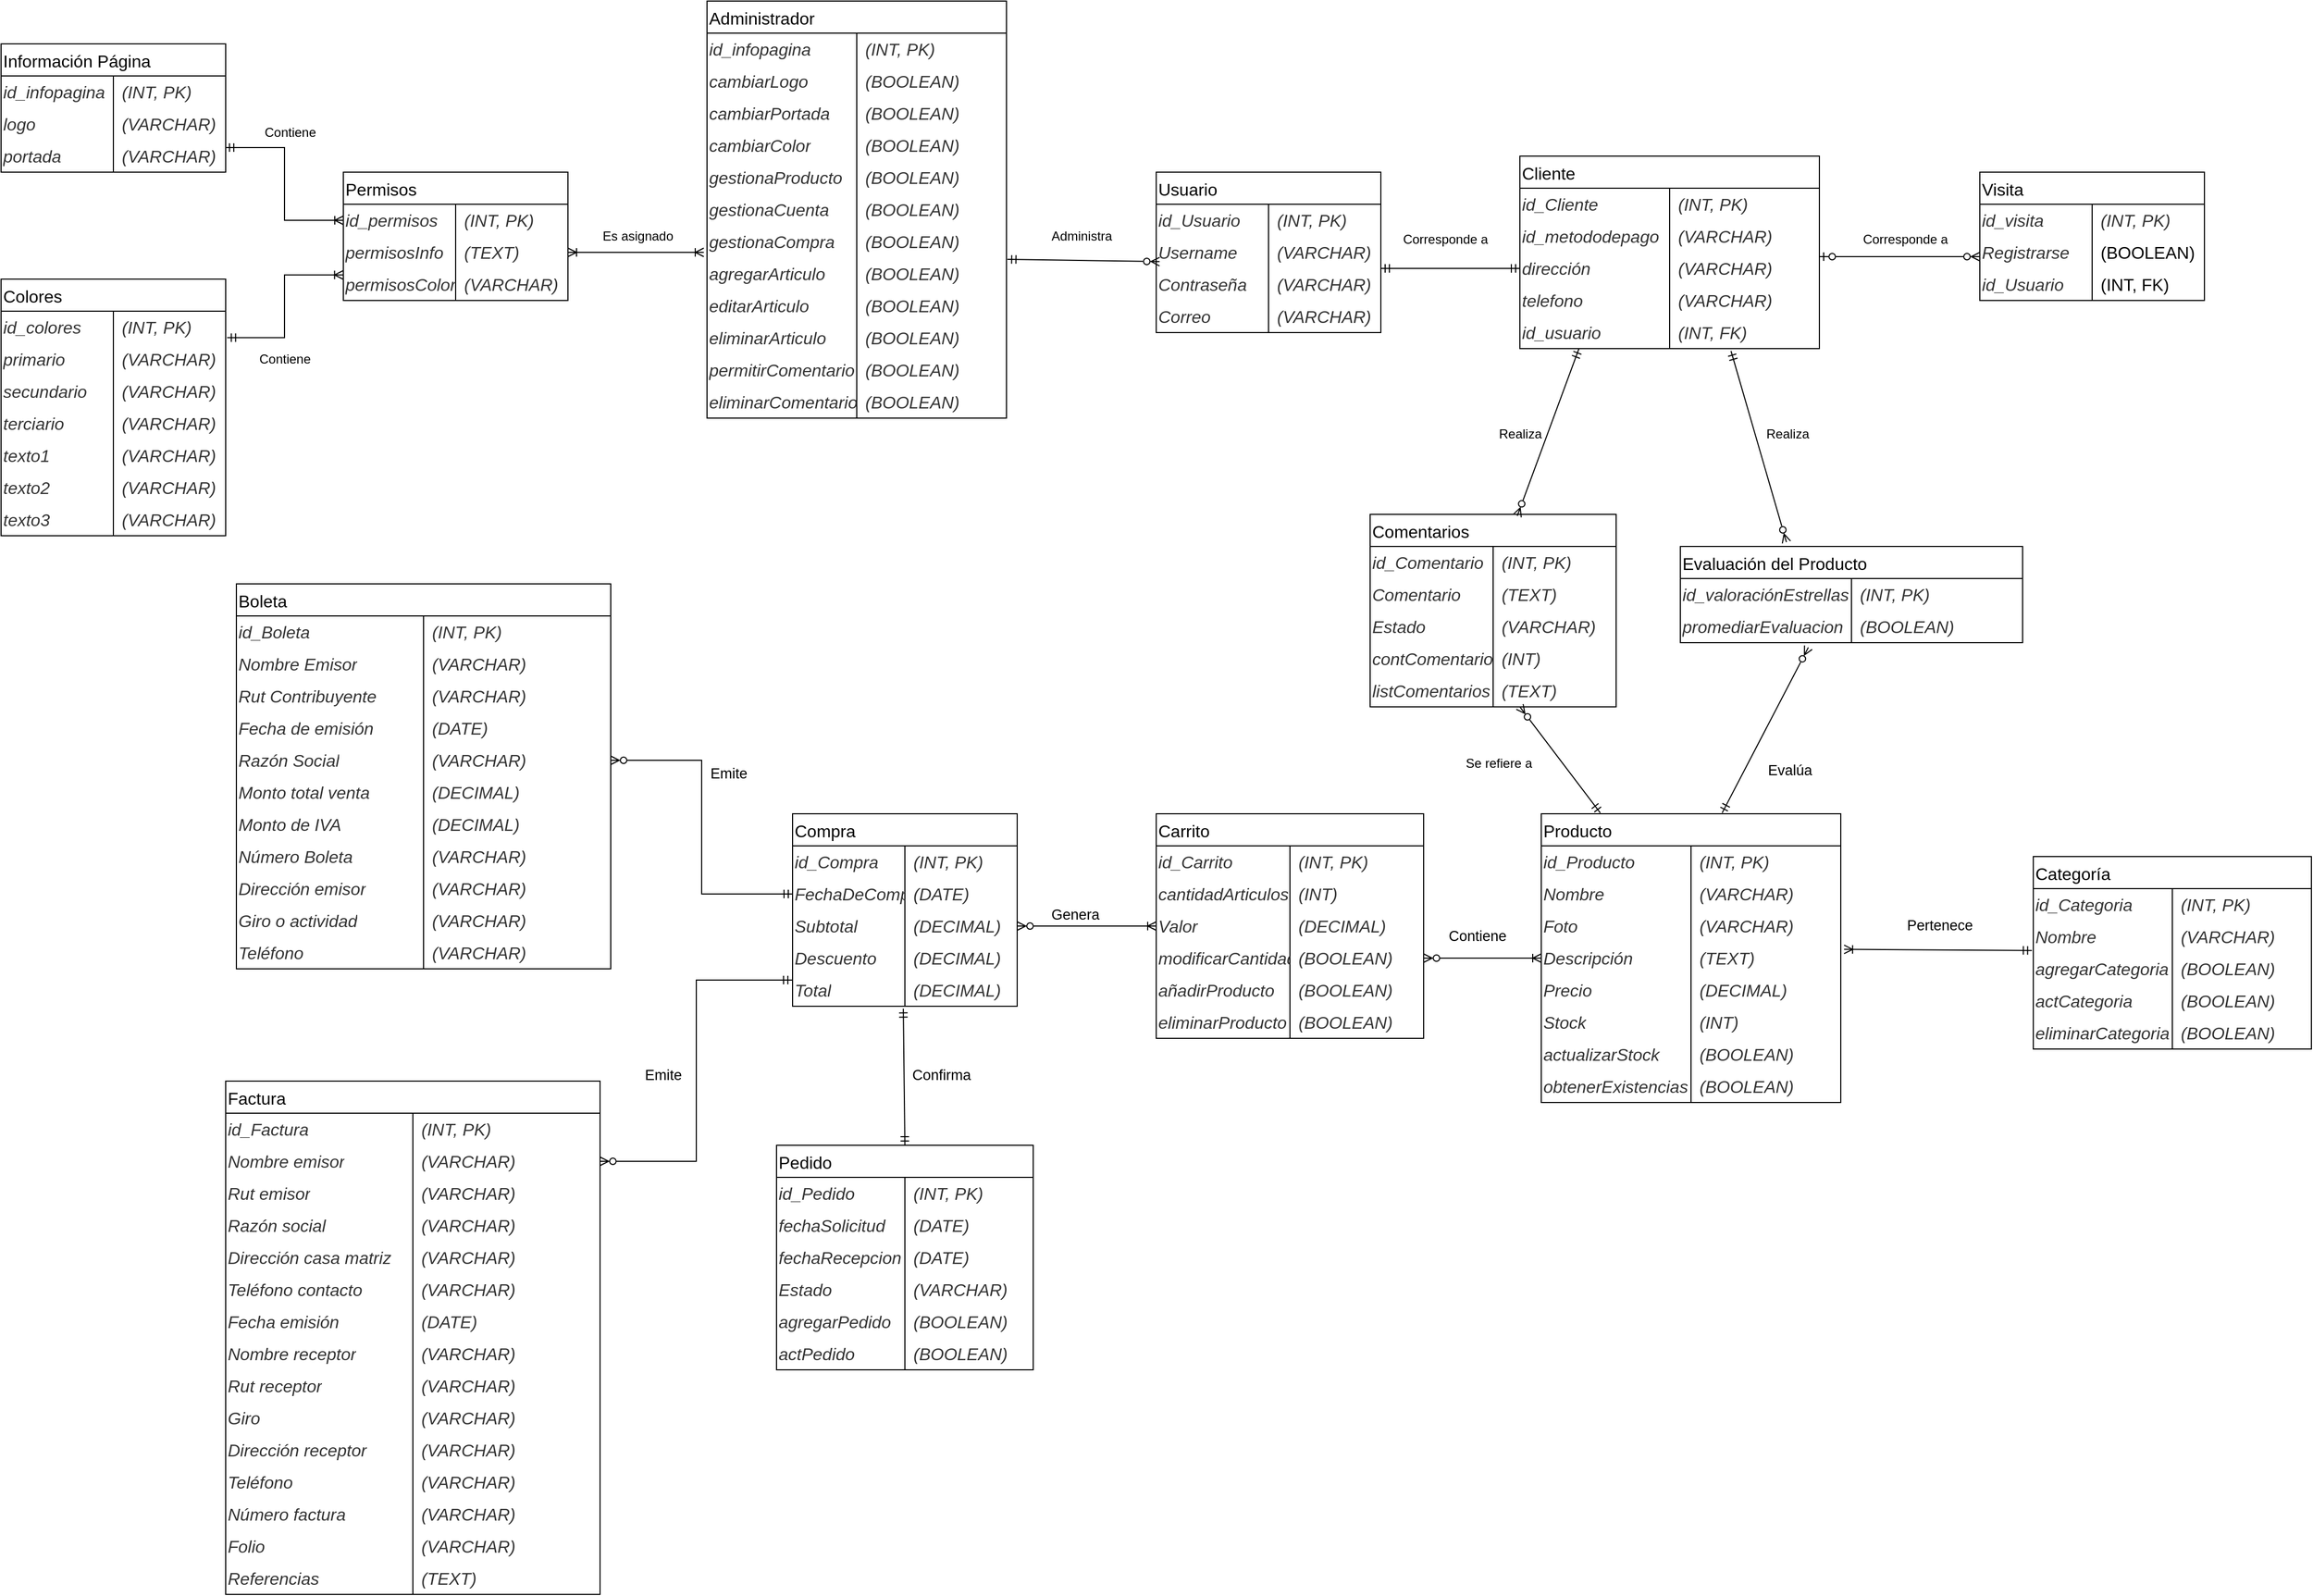 <mxfile version="27.1.5">
  <diagram id="C5RBs43oDa-KdzZeNtuy" name="Page-1">
    <mxGraphModel dx="3035" dy="1560" grid="1" gridSize="10" guides="1" tooltips="1" connect="1" arrows="1" fold="1" page="1" pageScale="1" pageWidth="827" pageHeight="1169" math="0" shadow="0">
      <root>
        <mxCell id="WIyWlLk6GJQsqaUBKTNV-0" />
        <mxCell id="WIyWlLk6GJQsqaUBKTNV-1" parent="WIyWlLk6GJQsqaUBKTNV-0" />
        <mxCell id="CjHsPi-7wOhCL1xrHb-g-0" value="Información Página" style="shape=table;startSize=30;container=1;collapsible=0;childLayout=tableLayout;fixedRows=1;rowLines=0;fontStyle=0;strokeColor=default;fontSize=16;align=left;" vertex="1" parent="WIyWlLk6GJQsqaUBKTNV-1">
          <mxGeometry x="40" y="80" width="210" height="120" as="geometry" />
        </mxCell>
        <mxCell id="CjHsPi-7wOhCL1xrHb-g-1" value="" style="shape=tableRow;horizontal=0;startSize=0;swimlaneHead=0;swimlaneBody=0;top=0;left=0;bottom=0;right=0;collapsible=0;dropTarget=0;fillColor=none;points=[[0,0.5],[1,0.5]];portConstraint=eastwest;strokeColor=inherit;fontSize=16;" vertex="1" parent="CjHsPi-7wOhCL1xrHb-g-0">
          <mxGeometry y="30" width="210" height="30" as="geometry" />
        </mxCell>
        <mxCell id="CjHsPi-7wOhCL1xrHb-g-2" value="&lt;span data-lucid-content=&quot;{&amp;quot;t&amp;quot;:&amp;quot;id_infopagina&amp;quot;,&amp;quot;m&amp;quot;:[{&amp;quot;s&amp;quot;:0,&amp;quot;n&amp;quot;:&amp;quot;fc&amp;quot;,&amp;quot;v&amp;quot;:&amp;quot;Oblique&amp;quot;,&amp;quot;e&amp;quot;:13},{&amp;quot;s&amp;quot;:0,&amp;quot;n&amp;quot;:&amp;quot;i&amp;quot;,&amp;quot;v&amp;quot;:true,&amp;quot;e&amp;quot;:13},{&amp;quot;s&amp;quot;:0,&amp;quot;n&amp;quot;:&amp;quot;c&amp;quot;,&amp;quot;v&amp;quot;:&amp;quot;#333333ff&amp;quot;,&amp;quot;e&amp;quot;:13}]}&quot; data-lucid-type=&quot;application/vnd.lucid.text&quot;&gt;&lt;span style=&quot;color: rgb(51, 51, 51); font-style: italic;&quot;&gt;id_infopagina&lt;/span&gt;&lt;/span&gt;" style="shape=partialRectangle;html=1;whiteSpace=wrap;connectable=0;fillColor=none;top=0;left=0;bottom=0;right=0;overflow=hidden;pointerEvents=1;strokeColor=inherit;fontSize=16;align=left;" vertex="1" parent="CjHsPi-7wOhCL1xrHb-g-1">
          <mxGeometry width="105" height="30" as="geometry">
            <mxRectangle width="105" height="30" as="alternateBounds" />
          </mxGeometry>
        </mxCell>
        <mxCell id="CjHsPi-7wOhCL1xrHb-g-3" value="&lt;span data-lucid-content=&quot;{&amp;quot;t&amp;quot;:&amp;quot;(INT, PK)&amp;quot;,&amp;quot;m&amp;quot;:[{&amp;quot;s&amp;quot;:0,&amp;quot;n&amp;quot;:&amp;quot;fc&amp;quot;,&amp;quot;v&amp;quot;:&amp;quot;Oblique&amp;quot;,&amp;quot;e&amp;quot;:9},{&amp;quot;s&amp;quot;:0,&amp;quot;n&amp;quot;:&amp;quot;i&amp;quot;,&amp;quot;v&amp;quot;:true,&amp;quot;e&amp;quot;:9},{&amp;quot;s&amp;quot;:0,&amp;quot;n&amp;quot;:&amp;quot;c&amp;quot;,&amp;quot;v&amp;quot;:&amp;quot;#333333ff&amp;quot;,&amp;quot;e&amp;quot;:9}]}&quot; data-lucid-type=&quot;application/vnd.lucid.text&quot;&gt;&lt;span style=&quot;color:#333333;font-style:italic;&quot;&gt;(INT, PK)&lt;/span&gt;&lt;/span&gt;" style="shape=partialRectangle;html=1;whiteSpace=wrap;connectable=0;fillColor=none;top=0;left=0;bottom=0;right=0;align=left;spacingLeft=6;overflow=hidden;strokeColor=inherit;fontSize=16;" vertex="1" parent="CjHsPi-7wOhCL1xrHb-g-1">
          <mxGeometry x="105" width="105" height="30" as="geometry">
            <mxRectangle width="105" height="30" as="alternateBounds" />
          </mxGeometry>
        </mxCell>
        <mxCell id="CjHsPi-7wOhCL1xrHb-g-4" value="" style="shape=tableRow;horizontal=0;startSize=0;swimlaneHead=0;swimlaneBody=0;top=0;left=0;bottom=0;right=0;collapsible=0;dropTarget=0;fillColor=none;points=[[0,0.5],[1,0.5]];portConstraint=eastwest;strokeColor=inherit;fontSize=16;" vertex="1" parent="CjHsPi-7wOhCL1xrHb-g-0">
          <mxGeometry y="60" width="210" height="30" as="geometry" />
        </mxCell>
        <mxCell id="CjHsPi-7wOhCL1xrHb-g-5" value="&lt;span data-lucid-content=&quot;{&amp;quot;t&amp;quot;:&amp;quot;logo&amp;quot;,&amp;quot;m&amp;quot;:[{&amp;quot;s&amp;quot;:0,&amp;quot;n&amp;quot;:&amp;quot;fc&amp;quot;,&amp;quot;v&amp;quot;:&amp;quot;Oblique&amp;quot;,&amp;quot;e&amp;quot;:4},{&amp;quot;s&amp;quot;:0,&amp;quot;n&amp;quot;:&amp;quot;i&amp;quot;,&amp;quot;v&amp;quot;:true,&amp;quot;e&amp;quot;:4},{&amp;quot;s&amp;quot;:0,&amp;quot;n&amp;quot;:&amp;quot;c&amp;quot;,&amp;quot;v&amp;quot;:&amp;quot;#333333ff&amp;quot;,&amp;quot;e&amp;quot;:4}]}&quot; data-lucid-type=&quot;application/vnd.lucid.text&quot;&gt;&lt;span style=&quot;color: rgb(51, 51, 51); font-style: italic;&quot;&gt;logo&lt;/span&gt;&lt;/span&gt;" style="shape=partialRectangle;html=1;whiteSpace=wrap;connectable=0;fillColor=none;top=0;left=0;bottom=0;right=0;overflow=hidden;strokeColor=inherit;fontSize=16;align=left;" vertex="1" parent="CjHsPi-7wOhCL1xrHb-g-4">
          <mxGeometry width="105" height="30" as="geometry">
            <mxRectangle width="105" height="30" as="alternateBounds" />
          </mxGeometry>
        </mxCell>
        <mxCell id="CjHsPi-7wOhCL1xrHb-g-6" value="&lt;span data-lucid-content=&quot;{&amp;quot;t&amp;quot;:&amp;quot;(VARCHAR)&amp;quot;,&amp;quot;m&amp;quot;:[{&amp;quot;s&amp;quot;:0,&amp;quot;n&amp;quot;:&amp;quot;fc&amp;quot;,&amp;quot;v&amp;quot;:&amp;quot;Oblique&amp;quot;,&amp;quot;e&amp;quot;:9},{&amp;quot;s&amp;quot;:0,&amp;quot;n&amp;quot;:&amp;quot;i&amp;quot;,&amp;quot;v&amp;quot;:true,&amp;quot;e&amp;quot;:9},{&amp;quot;s&amp;quot;:0,&amp;quot;n&amp;quot;:&amp;quot;c&amp;quot;,&amp;quot;v&amp;quot;:&amp;quot;#333333ff&amp;quot;,&amp;quot;e&amp;quot;:9}]}&quot; data-lucid-type=&quot;application/vnd.lucid.text&quot;&gt;&lt;span style=&quot;color:#333333;font-style:italic;&quot;&gt;(VARCHAR)&lt;/span&gt;&lt;/span&gt;" style="shape=partialRectangle;html=1;whiteSpace=wrap;connectable=0;fillColor=none;top=0;left=0;bottom=0;right=0;align=left;spacingLeft=6;overflow=hidden;strokeColor=inherit;fontSize=16;" vertex="1" parent="CjHsPi-7wOhCL1xrHb-g-4">
          <mxGeometry x="105" width="105" height="30" as="geometry">
            <mxRectangle width="105" height="30" as="alternateBounds" />
          </mxGeometry>
        </mxCell>
        <mxCell id="CjHsPi-7wOhCL1xrHb-g-7" value="" style="shape=tableRow;horizontal=0;startSize=0;swimlaneHead=0;swimlaneBody=0;top=0;left=0;bottom=0;right=0;collapsible=0;dropTarget=0;fillColor=none;points=[[0,0.5],[1,0.5]];portConstraint=eastwest;strokeColor=inherit;fontSize=16;" vertex="1" parent="CjHsPi-7wOhCL1xrHb-g-0">
          <mxGeometry y="90" width="210" height="30" as="geometry" />
        </mxCell>
        <mxCell id="CjHsPi-7wOhCL1xrHb-g-8" value="&lt;span data-lucid-content=&quot;{&amp;quot;t&amp;quot;:&amp;quot;logo&amp;quot;,&amp;quot;m&amp;quot;:[{&amp;quot;s&amp;quot;:0,&amp;quot;n&amp;quot;:&amp;quot;fc&amp;quot;,&amp;quot;v&amp;quot;:&amp;quot;Oblique&amp;quot;,&amp;quot;e&amp;quot;:4},{&amp;quot;s&amp;quot;:0,&amp;quot;n&amp;quot;:&amp;quot;i&amp;quot;,&amp;quot;v&amp;quot;:true,&amp;quot;e&amp;quot;:4},{&amp;quot;s&amp;quot;:0,&amp;quot;n&amp;quot;:&amp;quot;c&amp;quot;,&amp;quot;v&amp;quot;:&amp;quot;#333333ff&amp;quot;,&amp;quot;e&amp;quot;:4}]}&quot; data-lucid-type=&quot;application/vnd.lucid.text&quot;&gt;&lt;span style=&quot;color:#333333;font-style:italic;&quot;&gt;portada&lt;/span&gt;&lt;/span&gt;" style="shape=partialRectangle;html=1;whiteSpace=wrap;connectable=0;fillColor=none;top=0;left=0;bottom=0;right=0;overflow=hidden;strokeColor=inherit;fontSize=16;align=left;" vertex="1" parent="CjHsPi-7wOhCL1xrHb-g-7">
          <mxGeometry width="105" height="30" as="geometry">
            <mxRectangle width="105" height="30" as="alternateBounds" />
          </mxGeometry>
        </mxCell>
        <mxCell id="CjHsPi-7wOhCL1xrHb-g-9" value="&lt;span data-lucid-content=&quot;{&amp;quot;t&amp;quot;:&amp;quot;(VARCHAR)&amp;quot;,&amp;quot;m&amp;quot;:[{&amp;quot;s&amp;quot;:0,&amp;quot;n&amp;quot;:&amp;quot;fc&amp;quot;,&amp;quot;v&amp;quot;:&amp;quot;Oblique&amp;quot;,&amp;quot;e&amp;quot;:9},{&amp;quot;s&amp;quot;:0,&amp;quot;n&amp;quot;:&amp;quot;i&amp;quot;,&amp;quot;v&amp;quot;:true,&amp;quot;e&amp;quot;:9},{&amp;quot;s&amp;quot;:0,&amp;quot;n&amp;quot;:&amp;quot;c&amp;quot;,&amp;quot;v&amp;quot;:&amp;quot;#333333ff&amp;quot;,&amp;quot;e&amp;quot;:9}]}&quot; data-lucid-type=&quot;application/vnd.lucid.text&quot;&gt;&lt;span style=&quot;color:#333333;font-style:italic;&quot;&gt;(VARCHAR)&lt;/span&gt;&lt;/span&gt;" style="shape=partialRectangle;html=1;whiteSpace=wrap;connectable=0;fillColor=none;top=0;left=0;bottom=0;right=0;align=left;spacingLeft=6;overflow=hidden;strokeColor=inherit;fontSize=16;" vertex="1" parent="CjHsPi-7wOhCL1xrHb-g-7">
          <mxGeometry x="105" width="105" height="30" as="geometry">
            <mxRectangle width="105" height="30" as="alternateBounds" />
          </mxGeometry>
        </mxCell>
        <mxCell id="CjHsPi-7wOhCL1xrHb-g-10" value="Permisos" style="shape=table;startSize=30;container=1;collapsible=0;childLayout=tableLayout;fixedRows=1;rowLines=0;fontStyle=0;strokeColor=default;fontSize=16;align=left;" vertex="1" parent="WIyWlLk6GJQsqaUBKTNV-1">
          <mxGeometry x="360" y="200" width="210" height="120" as="geometry" />
        </mxCell>
        <mxCell id="CjHsPi-7wOhCL1xrHb-g-11" value="" style="shape=tableRow;horizontal=0;startSize=0;swimlaneHead=0;swimlaneBody=0;top=0;left=0;bottom=0;right=0;collapsible=0;dropTarget=0;fillColor=none;points=[[0,0.5],[1,0.5]];portConstraint=eastwest;strokeColor=inherit;fontSize=16;" vertex="1" parent="CjHsPi-7wOhCL1xrHb-g-10">
          <mxGeometry y="30" width="210" height="30" as="geometry" />
        </mxCell>
        <mxCell id="CjHsPi-7wOhCL1xrHb-g-12" value="&lt;span data-lucid-content=&quot;{&amp;quot;t&amp;quot;:&amp;quot;id_permisos&amp;quot;,&amp;quot;m&amp;quot;:[{&amp;quot;s&amp;quot;:0,&amp;quot;n&amp;quot;:&amp;quot;fc&amp;quot;,&amp;quot;v&amp;quot;:&amp;quot;Oblique&amp;quot;,&amp;quot;e&amp;quot;:11},{&amp;quot;s&amp;quot;:0,&amp;quot;n&amp;quot;:&amp;quot;i&amp;quot;,&amp;quot;v&amp;quot;:true,&amp;quot;e&amp;quot;:11},{&amp;quot;s&amp;quot;:0,&amp;quot;n&amp;quot;:&amp;quot;c&amp;quot;,&amp;quot;v&amp;quot;:&amp;quot;#333333ff&amp;quot;,&amp;quot;e&amp;quot;:11}]}&quot; data-lucid-type=&quot;application/vnd.lucid.text&quot;&gt;&lt;span style=&quot;color:#333333;font-style:italic;&quot;&gt;id_permisos&lt;/span&gt;&lt;/span&gt;" style="shape=partialRectangle;html=1;whiteSpace=wrap;connectable=0;fillColor=none;top=0;left=0;bottom=0;right=0;overflow=hidden;pointerEvents=1;strokeColor=inherit;fontSize=16;align=left;" vertex="1" parent="CjHsPi-7wOhCL1xrHb-g-11">
          <mxGeometry width="105" height="30" as="geometry">
            <mxRectangle width="105" height="30" as="alternateBounds" />
          </mxGeometry>
        </mxCell>
        <mxCell id="CjHsPi-7wOhCL1xrHb-g-13" value="&lt;span data-lucid-content=&quot;{&amp;quot;t&amp;quot;:&amp;quot;(INT, PK)&amp;quot;,&amp;quot;m&amp;quot;:[{&amp;quot;s&amp;quot;:0,&amp;quot;n&amp;quot;:&amp;quot;fc&amp;quot;,&amp;quot;v&amp;quot;:&amp;quot;Oblique&amp;quot;,&amp;quot;e&amp;quot;:9},{&amp;quot;s&amp;quot;:0,&amp;quot;n&amp;quot;:&amp;quot;i&amp;quot;,&amp;quot;v&amp;quot;:true,&amp;quot;e&amp;quot;:9},{&amp;quot;s&amp;quot;:0,&amp;quot;n&amp;quot;:&amp;quot;c&amp;quot;,&amp;quot;v&amp;quot;:&amp;quot;#333333ff&amp;quot;,&amp;quot;e&amp;quot;:9}]}&quot; data-lucid-type=&quot;application/vnd.lucid.text&quot;&gt;&lt;span style=&quot;color:#333333;font-style:italic;&quot;&gt;(INT, PK)&lt;/span&gt;&lt;/span&gt;" style="shape=partialRectangle;html=1;whiteSpace=wrap;connectable=0;fillColor=none;top=0;left=0;bottom=0;right=0;align=left;spacingLeft=6;overflow=hidden;strokeColor=inherit;fontSize=16;" vertex="1" parent="CjHsPi-7wOhCL1xrHb-g-11">
          <mxGeometry x="105" width="105" height="30" as="geometry">
            <mxRectangle width="105" height="30" as="alternateBounds" />
          </mxGeometry>
        </mxCell>
        <mxCell id="CjHsPi-7wOhCL1xrHb-g-14" value="" style="shape=tableRow;horizontal=0;startSize=0;swimlaneHead=0;swimlaneBody=0;top=0;left=0;bottom=0;right=0;collapsible=0;dropTarget=0;fillColor=none;points=[[0,0.5],[1,0.5]];portConstraint=eastwest;strokeColor=inherit;fontSize=16;" vertex="1" parent="CjHsPi-7wOhCL1xrHb-g-10">
          <mxGeometry y="60" width="210" height="30" as="geometry" />
        </mxCell>
        <mxCell id="CjHsPi-7wOhCL1xrHb-g-15" value="&lt;span data-lucid-content=&quot;{&amp;quot;t&amp;quot;:&amp;quot;permisosInfo&amp;quot;,&amp;quot;m&amp;quot;:[{&amp;quot;s&amp;quot;:0,&amp;quot;n&amp;quot;:&amp;quot;fc&amp;quot;,&amp;quot;v&amp;quot;:&amp;quot;Oblique&amp;quot;,&amp;quot;e&amp;quot;:12},{&amp;quot;s&amp;quot;:0,&amp;quot;n&amp;quot;:&amp;quot;i&amp;quot;,&amp;quot;v&amp;quot;:true,&amp;quot;e&amp;quot;:12},{&amp;quot;s&amp;quot;:0,&amp;quot;n&amp;quot;:&amp;quot;c&amp;quot;,&amp;quot;v&amp;quot;:&amp;quot;#333333ff&amp;quot;,&amp;quot;e&amp;quot;:12}]}&quot; data-lucid-type=&quot;application/vnd.lucid.text&quot;&gt;&lt;span style=&quot;color:#333333;font-style:italic;&quot;&gt;permisosInfo&lt;/span&gt;&lt;/span&gt;" style="shape=partialRectangle;html=1;whiteSpace=wrap;connectable=0;fillColor=none;top=0;left=0;bottom=0;right=0;overflow=hidden;strokeColor=inherit;fontSize=16;align=left;" vertex="1" parent="CjHsPi-7wOhCL1xrHb-g-14">
          <mxGeometry width="105" height="30" as="geometry">
            <mxRectangle width="105" height="30" as="alternateBounds" />
          </mxGeometry>
        </mxCell>
        <mxCell id="CjHsPi-7wOhCL1xrHb-g-16" value="&lt;span data-lucid-content=&quot;{&amp;quot;t&amp;quot;:&amp;quot;(TEXT)&amp;quot;,&amp;quot;m&amp;quot;:[{&amp;quot;s&amp;quot;:0,&amp;quot;n&amp;quot;:&amp;quot;fc&amp;quot;,&amp;quot;v&amp;quot;:&amp;quot;Oblique&amp;quot;,&amp;quot;e&amp;quot;:6},{&amp;quot;s&amp;quot;:0,&amp;quot;n&amp;quot;:&amp;quot;i&amp;quot;,&amp;quot;v&amp;quot;:true,&amp;quot;e&amp;quot;:6},{&amp;quot;s&amp;quot;:0,&amp;quot;n&amp;quot;:&amp;quot;c&amp;quot;,&amp;quot;v&amp;quot;:&amp;quot;#333333ff&amp;quot;,&amp;quot;e&amp;quot;:6}]}&quot; data-lucid-type=&quot;application/vnd.lucid.text&quot;&gt;&lt;span style=&quot;color:#333333;font-style:italic;&quot;&gt;(TEXT)&lt;/span&gt;&lt;/span&gt;" style="shape=partialRectangle;html=1;whiteSpace=wrap;connectable=0;fillColor=none;top=0;left=0;bottom=0;right=0;align=left;spacingLeft=6;overflow=hidden;strokeColor=inherit;fontSize=16;" vertex="1" parent="CjHsPi-7wOhCL1xrHb-g-14">
          <mxGeometry x="105" width="105" height="30" as="geometry">
            <mxRectangle width="105" height="30" as="alternateBounds" />
          </mxGeometry>
        </mxCell>
        <mxCell id="CjHsPi-7wOhCL1xrHb-g-17" value="" style="shape=tableRow;horizontal=0;startSize=0;swimlaneHead=0;swimlaneBody=0;top=0;left=0;bottom=0;right=0;collapsible=0;dropTarget=0;fillColor=none;points=[[0,0.5],[1,0.5]];portConstraint=eastwest;strokeColor=inherit;fontSize=16;" vertex="1" parent="CjHsPi-7wOhCL1xrHb-g-10">
          <mxGeometry y="90" width="210" height="30" as="geometry" />
        </mxCell>
        <mxCell id="CjHsPi-7wOhCL1xrHb-g-18" value="&lt;span data-lucid-content=&quot;{&amp;quot;t&amp;quot;:&amp;quot;permisosColor&amp;quot;,&amp;quot;m&amp;quot;:[{&amp;quot;s&amp;quot;:0,&amp;quot;n&amp;quot;:&amp;quot;fc&amp;quot;,&amp;quot;v&amp;quot;:&amp;quot;Oblique&amp;quot;,&amp;quot;e&amp;quot;:13},{&amp;quot;s&amp;quot;:0,&amp;quot;n&amp;quot;:&amp;quot;i&amp;quot;,&amp;quot;v&amp;quot;:true,&amp;quot;e&amp;quot;:13},{&amp;quot;s&amp;quot;:0,&amp;quot;n&amp;quot;:&amp;quot;c&amp;quot;,&amp;quot;v&amp;quot;:&amp;quot;#333333ff&amp;quot;,&amp;quot;e&amp;quot;:13}]}&quot; data-lucid-type=&quot;application/vnd.lucid.text&quot;&gt;&lt;span style=&quot;color:#333333;font-style:italic;&quot;&gt;permisosColor&lt;/span&gt;&lt;/span&gt;" style="shape=partialRectangle;html=1;whiteSpace=wrap;connectable=0;fillColor=none;top=0;left=0;bottom=0;right=0;overflow=hidden;strokeColor=inherit;fontSize=16;align=left;" vertex="1" parent="CjHsPi-7wOhCL1xrHb-g-17">
          <mxGeometry width="105" height="30" as="geometry">
            <mxRectangle width="105" height="30" as="alternateBounds" />
          </mxGeometry>
        </mxCell>
        <mxCell id="CjHsPi-7wOhCL1xrHb-g-19" value="&lt;span data-lucid-content=&quot;{&amp;quot;t&amp;quot;:&amp;quot;(VARCHAR)&amp;quot;,&amp;quot;m&amp;quot;:[{&amp;quot;s&amp;quot;:0,&amp;quot;n&amp;quot;:&amp;quot;fc&amp;quot;,&amp;quot;v&amp;quot;:&amp;quot;Oblique&amp;quot;,&amp;quot;e&amp;quot;:9},{&amp;quot;s&amp;quot;:0,&amp;quot;n&amp;quot;:&amp;quot;i&amp;quot;,&amp;quot;v&amp;quot;:true,&amp;quot;e&amp;quot;:9},{&amp;quot;s&amp;quot;:0,&amp;quot;n&amp;quot;:&amp;quot;c&amp;quot;,&amp;quot;v&amp;quot;:&amp;quot;#333333ff&amp;quot;,&amp;quot;e&amp;quot;:9}]}&quot; data-lucid-type=&quot;application/vnd.lucid.text&quot;&gt;&lt;span style=&quot;color:#333333;font-style:italic;&quot;&gt;(VARCHAR)&lt;/span&gt;&lt;/span&gt;" style="shape=partialRectangle;html=1;whiteSpace=wrap;connectable=0;fillColor=none;top=0;left=0;bottom=0;right=0;align=left;spacingLeft=6;overflow=hidden;strokeColor=inherit;fontSize=16;" vertex="1" parent="CjHsPi-7wOhCL1xrHb-g-17">
          <mxGeometry x="105" width="105" height="30" as="geometry">
            <mxRectangle width="105" height="30" as="alternateBounds" />
          </mxGeometry>
        </mxCell>
        <mxCell id="CjHsPi-7wOhCL1xrHb-g-20" value="Colores" style="shape=table;startSize=30;container=1;collapsible=0;childLayout=tableLayout;fixedRows=1;rowLines=0;fontStyle=0;strokeColor=default;fontSize=16;align=left;" vertex="1" parent="WIyWlLk6GJQsqaUBKTNV-1">
          <mxGeometry x="40" y="300" width="210" height="240" as="geometry" />
        </mxCell>
        <mxCell id="CjHsPi-7wOhCL1xrHb-g-21" value="" style="shape=tableRow;horizontal=0;startSize=0;swimlaneHead=0;swimlaneBody=0;top=0;left=0;bottom=0;right=0;collapsible=0;dropTarget=0;fillColor=none;points=[[0,0.5],[1,0.5]];portConstraint=eastwest;strokeColor=inherit;fontSize=16;" vertex="1" parent="CjHsPi-7wOhCL1xrHb-g-20">
          <mxGeometry y="30" width="210" height="30" as="geometry" />
        </mxCell>
        <mxCell id="CjHsPi-7wOhCL1xrHb-g-22" value="&lt;span data-lucid-content=&quot;{&amp;quot;t&amp;quot;:&amp;quot;id_colores&amp;quot;,&amp;quot;m&amp;quot;:[{&amp;quot;s&amp;quot;:0,&amp;quot;n&amp;quot;:&amp;quot;fc&amp;quot;,&amp;quot;v&amp;quot;:&amp;quot;Oblique&amp;quot;,&amp;quot;e&amp;quot;:10},{&amp;quot;s&amp;quot;:0,&amp;quot;n&amp;quot;:&amp;quot;i&amp;quot;,&amp;quot;v&amp;quot;:true,&amp;quot;e&amp;quot;:10},{&amp;quot;s&amp;quot;:0,&amp;quot;n&amp;quot;:&amp;quot;c&amp;quot;,&amp;quot;v&amp;quot;:&amp;quot;#333333ff&amp;quot;,&amp;quot;e&amp;quot;:10}]}&quot; data-lucid-type=&quot;application/vnd.lucid.text&quot;&gt;&lt;span style=&quot;color:#333333;font-style:italic;&quot;&gt;id_colores&lt;/span&gt;&lt;/span&gt;" style="shape=partialRectangle;html=1;whiteSpace=wrap;connectable=0;fillColor=none;top=0;left=0;bottom=0;right=0;overflow=hidden;pointerEvents=1;strokeColor=inherit;fontSize=16;align=left;" vertex="1" parent="CjHsPi-7wOhCL1xrHb-g-21">
          <mxGeometry width="105" height="30" as="geometry">
            <mxRectangle width="105" height="30" as="alternateBounds" />
          </mxGeometry>
        </mxCell>
        <mxCell id="CjHsPi-7wOhCL1xrHb-g-23" value="&lt;span data-lucid-content=&quot;{&amp;quot;t&amp;quot;:&amp;quot;(INT, PK)&amp;quot;,&amp;quot;m&amp;quot;:[{&amp;quot;s&amp;quot;:0,&amp;quot;n&amp;quot;:&amp;quot;fc&amp;quot;,&amp;quot;v&amp;quot;:&amp;quot;Oblique&amp;quot;,&amp;quot;e&amp;quot;:9},{&amp;quot;s&amp;quot;:0,&amp;quot;n&amp;quot;:&amp;quot;i&amp;quot;,&amp;quot;v&amp;quot;:true,&amp;quot;e&amp;quot;:9},{&amp;quot;s&amp;quot;:0,&amp;quot;n&amp;quot;:&amp;quot;c&amp;quot;,&amp;quot;v&amp;quot;:&amp;quot;#333333ff&amp;quot;,&amp;quot;e&amp;quot;:9}]}&quot; data-lucid-type=&quot;application/vnd.lucid.text&quot;&gt;&lt;span style=&quot;color:#333333;font-style:italic;&quot;&gt;(INT, PK)&lt;/span&gt;&lt;/span&gt;" style="shape=partialRectangle;html=1;whiteSpace=wrap;connectable=0;fillColor=none;top=0;left=0;bottom=0;right=0;align=left;spacingLeft=6;overflow=hidden;strokeColor=inherit;fontSize=16;" vertex="1" parent="CjHsPi-7wOhCL1xrHb-g-21">
          <mxGeometry x="105" width="105" height="30" as="geometry">
            <mxRectangle width="105" height="30" as="alternateBounds" />
          </mxGeometry>
        </mxCell>
        <mxCell id="CjHsPi-7wOhCL1xrHb-g-24" value="" style="shape=tableRow;horizontal=0;startSize=0;swimlaneHead=0;swimlaneBody=0;top=0;left=0;bottom=0;right=0;collapsible=0;dropTarget=0;fillColor=none;points=[[0,0.5],[1,0.5]];portConstraint=eastwest;strokeColor=inherit;fontSize=16;" vertex="1" parent="CjHsPi-7wOhCL1xrHb-g-20">
          <mxGeometry y="60" width="210" height="30" as="geometry" />
        </mxCell>
        <mxCell id="CjHsPi-7wOhCL1xrHb-g-25" value="&lt;span data-lucid-content=&quot;{&amp;quot;t&amp;quot;:&amp;quot;primario&amp;quot;,&amp;quot;m&amp;quot;:[{&amp;quot;s&amp;quot;:0,&amp;quot;n&amp;quot;:&amp;quot;fc&amp;quot;,&amp;quot;v&amp;quot;:&amp;quot;Oblique&amp;quot;,&amp;quot;e&amp;quot;:8},{&amp;quot;s&amp;quot;:0,&amp;quot;n&amp;quot;:&amp;quot;i&amp;quot;,&amp;quot;v&amp;quot;:true,&amp;quot;e&amp;quot;:8},{&amp;quot;s&amp;quot;:0,&amp;quot;n&amp;quot;:&amp;quot;c&amp;quot;,&amp;quot;v&amp;quot;:&amp;quot;#333333ff&amp;quot;,&amp;quot;e&amp;quot;:8}]}&quot; data-lucid-type=&quot;application/vnd.lucid.text&quot;&gt;&lt;span style=&quot;color:#333333;font-style:italic;&quot;&gt;primario&lt;/span&gt;&lt;/span&gt;" style="shape=partialRectangle;html=1;whiteSpace=wrap;connectable=0;fillColor=none;top=0;left=0;bottom=0;right=0;overflow=hidden;strokeColor=inherit;fontSize=16;align=left;" vertex="1" parent="CjHsPi-7wOhCL1xrHb-g-24">
          <mxGeometry width="105" height="30" as="geometry">
            <mxRectangle width="105" height="30" as="alternateBounds" />
          </mxGeometry>
        </mxCell>
        <mxCell id="CjHsPi-7wOhCL1xrHb-g-26" value="&lt;span data-lucid-content=&quot;{&amp;quot;t&amp;quot;:&amp;quot;(VARCHAR)&amp;quot;,&amp;quot;m&amp;quot;:[{&amp;quot;s&amp;quot;:0,&amp;quot;n&amp;quot;:&amp;quot;fc&amp;quot;,&amp;quot;v&amp;quot;:&amp;quot;Oblique&amp;quot;,&amp;quot;e&amp;quot;:9},{&amp;quot;s&amp;quot;:0,&amp;quot;n&amp;quot;:&amp;quot;i&amp;quot;,&amp;quot;v&amp;quot;:true,&amp;quot;e&amp;quot;:9},{&amp;quot;s&amp;quot;:0,&amp;quot;n&amp;quot;:&amp;quot;c&amp;quot;,&amp;quot;v&amp;quot;:&amp;quot;#333333ff&amp;quot;,&amp;quot;e&amp;quot;:9}]}&quot; data-lucid-type=&quot;application/vnd.lucid.text&quot;&gt;&lt;span style=&quot;color:#333333;font-style:italic;&quot;&gt;(VARCHAR)&lt;/span&gt;&lt;/span&gt;" style="shape=partialRectangle;html=1;whiteSpace=wrap;connectable=0;fillColor=none;top=0;left=0;bottom=0;right=0;align=left;spacingLeft=6;overflow=hidden;strokeColor=inherit;fontSize=16;" vertex="1" parent="CjHsPi-7wOhCL1xrHb-g-24">
          <mxGeometry x="105" width="105" height="30" as="geometry">
            <mxRectangle width="105" height="30" as="alternateBounds" />
          </mxGeometry>
        </mxCell>
        <mxCell id="CjHsPi-7wOhCL1xrHb-g-27" value="" style="shape=tableRow;horizontal=0;startSize=0;swimlaneHead=0;swimlaneBody=0;top=0;left=0;bottom=0;right=0;collapsible=0;dropTarget=0;fillColor=none;points=[[0,0.5],[1,0.5]];portConstraint=eastwest;strokeColor=inherit;fontSize=16;" vertex="1" parent="CjHsPi-7wOhCL1xrHb-g-20">
          <mxGeometry y="90" width="210" height="30" as="geometry" />
        </mxCell>
        <mxCell id="CjHsPi-7wOhCL1xrHb-g-28" value="&lt;span data-lucid-content=&quot;{&amp;quot;t&amp;quot;:&amp;quot;secundario&amp;quot;,&amp;quot;m&amp;quot;:[{&amp;quot;s&amp;quot;:0,&amp;quot;n&amp;quot;:&amp;quot;fc&amp;quot;,&amp;quot;v&amp;quot;:&amp;quot;Oblique&amp;quot;,&amp;quot;e&amp;quot;:10},{&amp;quot;s&amp;quot;:0,&amp;quot;n&amp;quot;:&amp;quot;i&amp;quot;,&amp;quot;v&amp;quot;:true,&amp;quot;e&amp;quot;:10},{&amp;quot;s&amp;quot;:0,&amp;quot;n&amp;quot;:&amp;quot;c&amp;quot;,&amp;quot;v&amp;quot;:&amp;quot;#333333ff&amp;quot;,&amp;quot;e&amp;quot;:10}]}&quot; data-lucid-type=&quot;application/vnd.lucid.text&quot;&gt;&lt;span style=&quot;color:#333333;font-style:italic;&quot;&gt;secundario&lt;/span&gt;&lt;/span&gt;" style="shape=partialRectangle;html=1;whiteSpace=wrap;connectable=0;fillColor=none;top=0;left=0;bottom=0;right=0;overflow=hidden;strokeColor=inherit;fontSize=16;align=left;" vertex="1" parent="CjHsPi-7wOhCL1xrHb-g-27">
          <mxGeometry width="105" height="30" as="geometry">
            <mxRectangle width="105" height="30" as="alternateBounds" />
          </mxGeometry>
        </mxCell>
        <mxCell id="CjHsPi-7wOhCL1xrHb-g-29" value="&lt;span data-lucid-content=&quot;{&amp;quot;t&amp;quot;:&amp;quot;(VARCHAR)&amp;quot;,&amp;quot;m&amp;quot;:[{&amp;quot;s&amp;quot;:0,&amp;quot;n&amp;quot;:&amp;quot;fc&amp;quot;,&amp;quot;v&amp;quot;:&amp;quot;Oblique&amp;quot;,&amp;quot;e&amp;quot;:9},{&amp;quot;s&amp;quot;:0,&amp;quot;n&amp;quot;:&amp;quot;i&amp;quot;,&amp;quot;v&amp;quot;:true,&amp;quot;e&amp;quot;:9},{&amp;quot;s&amp;quot;:0,&amp;quot;n&amp;quot;:&amp;quot;c&amp;quot;,&amp;quot;v&amp;quot;:&amp;quot;#333333ff&amp;quot;,&amp;quot;e&amp;quot;:9}]}&quot; data-lucid-type=&quot;application/vnd.lucid.text&quot;&gt;&lt;span style=&quot;color:#333333;font-style:italic;&quot;&gt;(VARCHAR)&lt;/span&gt;&lt;/span&gt;" style="shape=partialRectangle;html=1;whiteSpace=wrap;connectable=0;fillColor=none;top=0;left=0;bottom=0;right=0;align=left;spacingLeft=6;overflow=hidden;strokeColor=inherit;fontSize=16;" vertex="1" parent="CjHsPi-7wOhCL1xrHb-g-27">
          <mxGeometry x="105" width="105" height="30" as="geometry">
            <mxRectangle width="105" height="30" as="alternateBounds" />
          </mxGeometry>
        </mxCell>
        <mxCell id="CjHsPi-7wOhCL1xrHb-g-162" value="" style="shape=tableRow;horizontal=0;startSize=0;swimlaneHead=0;swimlaneBody=0;top=0;left=0;bottom=0;right=0;collapsible=0;dropTarget=0;fillColor=none;points=[[0,0.5],[1,0.5]];portConstraint=eastwest;strokeColor=inherit;fontSize=16;" vertex="1" parent="CjHsPi-7wOhCL1xrHb-g-20">
          <mxGeometry y="120" width="210" height="30" as="geometry" />
        </mxCell>
        <mxCell id="CjHsPi-7wOhCL1xrHb-g-163" value="&lt;span data-lucid-content=&quot;{&amp;quot;t&amp;quot;:&amp;quot;secundario&amp;quot;,&amp;quot;m&amp;quot;:[{&amp;quot;s&amp;quot;:0,&amp;quot;n&amp;quot;:&amp;quot;fc&amp;quot;,&amp;quot;v&amp;quot;:&amp;quot;Oblique&amp;quot;,&amp;quot;e&amp;quot;:10},{&amp;quot;s&amp;quot;:0,&amp;quot;n&amp;quot;:&amp;quot;i&amp;quot;,&amp;quot;v&amp;quot;:true,&amp;quot;e&amp;quot;:10},{&amp;quot;s&amp;quot;:0,&amp;quot;n&amp;quot;:&amp;quot;c&amp;quot;,&amp;quot;v&amp;quot;:&amp;quot;#333333ff&amp;quot;,&amp;quot;e&amp;quot;:10}]}&quot; data-lucid-type=&quot;application/vnd.lucid.text&quot;&gt;&lt;span style=&quot;color: rgb(51, 51, 51); font-style: italic;&quot;&gt;terciario&lt;/span&gt;&lt;/span&gt;" style="shape=partialRectangle;html=1;whiteSpace=wrap;connectable=0;fillColor=none;top=0;left=0;bottom=0;right=0;overflow=hidden;strokeColor=inherit;fontSize=16;align=left;" vertex="1" parent="CjHsPi-7wOhCL1xrHb-g-162">
          <mxGeometry width="105" height="30" as="geometry">
            <mxRectangle width="105" height="30" as="alternateBounds" />
          </mxGeometry>
        </mxCell>
        <mxCell id="CjHsPi-7wOhCL1xrHb-g-164" value="&lt;span data-lucid-content=&quot;{&amp;quot;t&amp;quot;:&amp;quot;(VARCHAR)&amp;quot;,&amp;quot;m&amp;quot;:[{&amp;quot;s&amp;quot;:0,&amp;quot;n&amp;quot;:&amp;quot;fc&amp;quot;,&amp;quot;v&amp;quot;:&amp;quot;Oblique&amp;quot;,&amp;quot;e&amp;quot;:9},{&amp;quot;s&amp;quot;:0,&amp;quot;n&amp;quot;:&amp;quot;i&amp;quot;,&amp;quot;v&amp;quot;:true,&amp;quot;e&amp;quot;:9},{&amp;quot;s&amp;quot;:0,&amp;quot;n&amp;quot;:&amp;quot;c&amp;quot;,&amp;quot;v&amp;quot;:&amp;quot;#333333ff&amp;quot;,&amp;quot;e&amp;quot;:9}]}&quot; data-lucid-type=&quot;application/vnd.lucid.text&quot;&gt;&lt;span style=&quot;color:#333333;font-style:italic;&quot;&gt;(VARCHAR)&lt;/span&gt;&lt;/span&gt;" style="shape=partialRectangle;html=1;whiteSpace=wrap;connectable=0;fillColor=none;top=0;left=0;bottom=0;right=0;align=left;spacingLeft=6;overflow=hidden;strokeColor=inherit;fontSize=16;" vertex="1" parent="CjHsPi-7wOhCL1xrHb-g-162">
          <mxGeometry x="105" width="105" height="30" as="geometry">
            <mxRectangle width="105" height="30" as="alternateBounds" />
          </mxGeometry>
        </mxCell>
        <mxCell id="CjHsPi-7wOhCL1xrHb-g-178" value="" style="shape=tableRow;horizontal=0;startSize=0;swimlaneHead=0;swimlaneBody=0;top=0;left=0;bottom=0;right=0;collapsible=0;dropTarget=0;fillColor=none;points=[[0,0.5],[1,0.5]];portConstraint=eastwest;strokeColor=inherit;fontSize=16;" vertex="1" parent="CjHsPi-7wOhCL1xrHb-g-20">
          <mxGeometry y="150" width="210" height="30" as="geometry" />
        </mxCell>
        <mxCell id="CjHsPi-7wOhCL1xrHb-g-179" value="&lt;span data-lucid-content=&quot;{&amp;quot;t&amp;quot;:&amp;quot;secundario&amp;quot;,&amp;quot;m&amp;quot;:[{&amp;quot;s&amp;quot;:0,&amp;quot;n&amp;quot;:&amp;quot;fc&amp;quot;,&amp;quot;v&amp;quot;:&amp;quot;Oblique&amp;quot;,&amp;quot;e&amp;quot;:10},{&amp;quot;s&amp;quot;:0,&amp;quot;n&amp;quot;:&amp;quot;i&amp;quot;,&amp;quot;v&amp;quot;:true,&amp;quot;e&amp;quot;:10},{&amp;quot;s&amp;quot;:0,&amp;quot;n&amp;quot;:&amp;quot;c&amp;quot;,&amp;quot;v&amp;quot;:&amp;quot;#333333ff&amp;quot;,&amp;quot;e&amp;quot;:10}]}&quot; data-lucid-type=&quot;application/vnd.lucid.text&quot;&gt;&lt;span style=&quot;color: rgb(51, 51, 51); font-style: italic;&quot;&gt;texto1&lt;/span&gt;&lt;/span&gt;" style="shape=partialRectangle;html=1;whiteSpace=wrap;connectable=0;fillColor=none;top=0;left=0;bottom=0;right=0;overflow=hidden;strokeColor=inherit;fontSize=16;align=left;" vertex="1" parent="CjHsPi-7wOhCL1xrHb-g-178">
          <mxGeometry width="105" height="30" as="geometry">
            <mxRectangle width="105" height="30" as="alternateBounds" />
          </mxGeometry>
        </mxCell>
        <mxCell id="CjHsPi-7wOhCL1xrHb-g-180" value="&lt;span data-lucid-content=&quot;{&amp;quot;t&amp;quot;:&amp;quot;(VARCHAR)&amp;quot;,&amp;quot;m&amp;quot;:[{&amp;quot;s&amp;quot;:0,&amp;quot;n&amp;quot;:&amp;quot;fc&amp;quot;,&amp;quot;v&amp;quot;:&amp;quot;Oblique&amp;quot;,&amp;quot;e&amp;quot;:9},{&amp;quot;s&amp;quot;:0,&amp;quot;n&amp;quot;:&amp;quot;i&amp;quot;,&amp;quot;v&amp;quot;:true,&amp;quot;e&amp;quot;:9},{&amp;quot;s&amp;quot;:0,&amp;quot;n&amp;quot;:&amp;quot;c&amp;quot;,&amp;quot;v&amp;quot;:&amp;quot;#333333ff&amp;quot;,&amp;quot;e&amp;quot;:9}]}&quot; data-lucid-type=&quot;application/vnd.lucid.text&quot;&gt;&lt;span style=&quot;color:#333333;font-style:italic;&quot;&gt;(VARCHAR)&lt;/span&gt;&lt;/span&gt;" style="shape=partialRectangle;html=1;whiteSpace=wrap;connectable=0;fillColor=none;top=0;left=0;bottom=0;right=0;align=left;spacingLeft=6;overflow=hidden;strokeColor=inherit;fontSize=16;" vertex="1" parent="CjHsPi-7wOhCL1xrHb-g-178">
          <mxGeometry x="105" width="105" height="30" as="geometry">
            <mxRectangle width="105" height="30" as="alternateBounds" />
          </mxGeometry>
        </mxCell>
        <mxCell id="CjHsPi-7wOhCL1xrHb-g-181" value="" style="shape=tableRow;horizontal=0;startSize=0;swimlaneHead=0;swimlaneBody=0;top=0;left=0;bottom=0;right=0;collapsible=0;dropTarget=0;fillColor=none;points=[[0,0.5],[1,0.5]];portConstraint=eastwest;strokeColor=inherit;fontSize=16;" vertex="1" parent="CjHsPi-7wOhCL1xrHb-g-20">
          <mxGeometry y="180" width="210" height="30" as="geometry" />
        </mxCell>
        <mxCell id="CjHsPi-7wOhCL1xrHb-g-182" value="&lt;span data-lucid-content=&quot;{&amp;quot;t&amp;quot;:&amp;quot;secundario&amp;quot;,&amp;quot;m&amp;quot;:[{&amp;quot;s&amp;quot;:0,&amp;quot;n&amp;quot;:&amp;quot;fc&amp;quot;,&amp;quot;v&amp;quot;:&amp;quot;Oblique&amp;quot;,&amp;quot;e&amp;quot;:10},{&amp;quot;s&amp;quot;:0,&amp;quot;n&amp;quot;:&amp;quot;i&amp;quot;,&amp;quot;v&amp;quot;:true,&amp;quot;e&amp;quot;:10},{&amp;quot;s&amp;quot;:0,&amp;quot;n&amp;quot;:&amp;quot;c&amp;quot;,&amp;quot;v&amp;quot;:&amp;quot;#333333ff&amp;quot;,&amp;quot;e&amp;quot;:10}]}&quot; data-lucid-type=&quot;application/vnd.lucid.text&quot;&gt;&lt;span style=&quot;color: rgb(51, 51, 51); font-style: italic;&quot;&gt;texto2&lt;/span&gt;&lt;/span&gt;" style="shape=partialRectangle;html=1;whiteSpace=wrap;connectable=0;fillColor=none;top=0;left=0;bottom=0;right=0;overflow=hidden;strokeColor=inherit;fontSize=16;align=left;" vertex="1" parent="CjHsPi-7wOhCL1xrHb-g-181">
          <mxGeometry width="105" height="30" as="geometry">
            <mxRectangle width="105" height="30" as="alternateBounds" />
          </mxGeometry>
        </mxCell>
        <mxCell id="CjHsPi-7wOhCL1xrHb-g-183" value="&lt;span data-lucid-content=&quot;{&amp;quot;t&amp;quot;:&amp;quot;(VARCHAR)&amp;quot;,&amp;quot;m&amp;quot;:[{&amp;quot;s&amp;quot;:0,&amp;quot;n&amp;quot;:&amp;quot;fc&amp;quot;,&amp;quot;v&amp;quot;:&amp;quot;Oblique&amp;quot;,&amp;quot;e&amp;quot;:9},{&amp;quot;s&amp;quot;:0,&amp;quot;n&amp;quot;:&amp;quot;i&amp;quot;,&amp;quot;v&amp;quot;:true,&amp;quot;e&amp;quot;:9},{&amp;quot;s&amp;quot;:0,&amp;quot;n&amp;quot;:&amp;quot;c&amp;quot;,&amp;quot;v&amp;quot;:&amp;quot;#333333ff&amp;quot;,&amp;quot;e&amp;quot;:9}]}&quot; data-lucid-type=&quot;application/vnd.lucid.text&quot;&gt;&lt;span style=&quot;color:#333333;font-style:italic;&quot;&gt;(VARCHAR)&lt;/span&gt;&lt;/span&gt;" style="shape=partialRectangle;html=1;whiteSpace=wrap;connectable=0;fillColor=none;top=0;left=0;bottom=0;right=0;align=left;spacingLeft=6;overflow=hidden;strokeColor=inherit;fontSize=16;" vertex="1" parent="CjHsPi-7wOhCL1xrHb-g-181">
          <mxGeometry x="105" width="105" height="30" as="geometry">
            <mxRectangle width="105" height="30" as="alternateBounds" />
          </mxGeometry>
        </mxCell>
        <mxCell id="CjHsPi-7wOhCL1xrHb-g-184" value="" style="shape=tableRow;horizontal=0;startSize=0;swimlaneHead=0;swimlaneBody=0;top=0;left=0;bottom=0;right=0;collapsible=0;dropTarget=0;fillColor=none;points=[[0,0.5],[1,0.5]];portConstraint=eastwest;strokeColor=inherit;fontSize=16;" vertex="1" parent="CjHsPi-7wOhCL1xrHb-g-20">
          <mxGeometry y="210" width="210" height="30" as="geometry" />
        </mxCell>
        <mxCell id="CjHsPi-7wOhCL1xrHb-g-185" value="&lt;span data-lucid-content=&quot;{&amp;quot;t&amp;quot;:&amp;quot;secundario&amp;quot;,&amp;quot;m&amp;quot;:[{&amp;quot;s&amp;quot;:0,&amp;quot;n&amp;quot;:&amp;quot;fc&amp;quot;,&amp;quot;v&amp;quot;:&amp;quot;Oblique&amp;quot;,&amp;quot;e&amp;quot;:10},{&amp;quot;s&amp;quot;:0,&amp;quot;n&amp;quot;:&amp;quot;i&amp;quot;,&amp;quot;v&amp;quot;:true,&amp;quot;e&amp;quot;:10},{&amp;quot;s&amp;quot;:0,&amp;quot;n&amp;quot;:&amp;quot;c&amp;quot;,&amp;quot;v&amp;quot;:&amp;quot;#333333ff&amp;quot;,&amp;quot;e&amp;quot;:10}]}&quot; data-lucid-type=&quot;application/vnd.lucid.text&quot;&gt;&lt;span style=&quot;color: rgb(51, 51, 51); font-style: italic;&quot;&gt;texto3&lt;/span&gt;&lt;/span&gt;" style="shape=partialRectangle;html=1;whiteSpace=wrap;connectable=0;fillColor=none;top=0;left=0;bottom=0;right=0;overflow=hidden;strokeColor=inherit;fontSize=16;align=left;" vertex="1" parent="CjHsPi-7wOhCL1xrHb-g-184">
          <mxGeometry width="105" height="30" as="geometry">
            <mxRectangle width="105" height="30" as="alternateBounds" />
          </mxGeometry>
        </mxCell>
        <mxCell id="CjHsPi-7wOhCL1xrHb-g-186" value="&lt;span data-lucid-content=&quot;{&amp;quot;t&amp;quot;:&amp;quot;(VARCHAR)&amp;quot;,&amp;quot;m&amp;quot;:[{&amp;quot;s&amp;quot;:0,&amp;quot;n&amp;quot;:&amp;quot;fc&amp;quot;,&amp;quot;v&amp;quot;:&amp;quot;Oblique&amp;quot;,&amp;quot;e&amp;quot;:9},{&amp;quot;s&amp;quot;:0,&amp;quot;n&amp;quot;:&amp;quot;i&amp;quot;,&amp;quot;v&amp;quot;:true,&amp;quot;e&amp;quot;:9},{&amp;quot;s&amp;quot;:0,&amp;quot;n&amp;quot;:&amp;quot;c&amp;quot;,&amp;quot;v&amp;quot;:&amp;quot;#333333ff&amp;quot;,&amp;quot;e&amp;quot;:9}]}&quot; data-lucid-type=&quot;application/vnd.lucid.text&quot;&gt;&lt;span style=&quot;color:#333333;font-style:italic;&quot;&gt;(VARCHAR)&lt;/span&gt;&lt;/span&gt;" style="shape=partialRectangle;html=1;whiteSpace=wrap;connectable=0;fillColor=none;top=0;left=0;bottom=0;right=0;align=left;spacingLeft=6;overflow=hidden;strokeColor=inherit;fontSize=16;" vertex="1" parent="CjHsPi-7wOhCL1xrHb-g-184">
          <mxGeometry x="105" width="105" height="30" as="geometry">
            <mxRectangle width="105" height="30" as="alternateBounds" />
          </mxGeometry>
        </mxCell>
        <mxCell id="CjHsPi-7wOhCL1xrHb-g-30" value="Administrador" style="shape=table;startSize=30;container=1;collapsible=0;childLayout=tableLayout;fixedRows=1;rowLines=0;fontStyle=0;strokeColor=default;fontSize=16;align=left;" vertex="1" parent="WIyWlLk6GJQsqaUBKTNV-1">
          <mxGeometry x="700" y="40" width="280" height="390" as="geometry" />
        </mxCell>
        <mxCell id="CjHsPi-7wOhCL1xrHb-g-31" value="" style="shape=tableRow;horizontal=0;startSize=0;swimlaneHead=0;swimlaneBody=0;top=0;left=0;bottom=0;right=0;collapsible=0;dropTarget=0;fillColor=none;points=[[0,0.5],[1,0.5]];portConstraint=eastwest;strokeColor=inherit;fontSize=16;" vertex="1" parent="CjHsPi-7wOhCL1xrHb-g-30">
          <mxGeometry y="30" width="280" height="30" as="geometry" />
        </mxCell>
        <mxCell id="CjHsPi-7wOhCL1xrHb-g-32" value="&lt;span data-lucid-content=&quot;{&amp;quot;t&amp;quot;:&amp;quot;id_infopagina&amp;quot;,&amp;quot;m&amp;quot;:[{&amp;quot;s&amp;quot;:0,&amp;quot;n&amp;quot;:&amp;quot;fc&amp;quot;,&amp;quot;v&amp;quot;:&amp;quot;Oblique&amp;quot;,&amp;quot;e&amp;quot;:13},{&amp;quot;s&amp;quot;:0,&amp;quot;n&amp;quot;:&amp;quot;i&amp;quot;,&amp;quot;v&amp;quot;:true,&amp;quot;e&amp;quot;:13},{&amp;quot;s&amp;quot;:0,&amp;quot;n&amp;quot;:&amp;quot;c&amp;quot;,&amp;quot;v&amp;quot;:&amp;quot;#333333ff&amp;quot;,&amp;quot;e&amp;quot;:13}]}&quot; data-lucid-type=&quot;application/vnd.lucid.text&quot;&gt;&lt;span style=&quot;color: rgb(51, 51, 51); font-style: italic;&quot;&gt;id_infopagina&lt;/span&gt;&lt;/span&gt;" style="shape=partialRectangle;html=1;whiteSpace=wrap;connectable=0;fillColor=none;top=0;left=0;bottom=0;right=0;overflow=hidden;pointerEvents=1;strokeColor=inherit;fontSize=16;align=left;" vertex="1" parent="CjHsPi-7wOhCL1xrHb-g-31">
          <mxGeometry width="140" height="30" as="geometry">
            <mxRectangle width="140" height="30" as="alternateBounds" />
          </mxGeometry>
        </mxCell>
        <mxCell id="CjHsPi-7wOhCL1xrHb-g-33" value="&lt;span data-lucid-content=&quot;{&amp;quot;t&amp;quot;:&amp;quot;(INT, PK)&amp;quot;,&amp;quot;m&amp;quot;:[{&amp;quot;s&amp;quot;:0,&amp;quot;n&amp;quot;:&amp;quot;fc&amp;quot;,&amp;quot;v&amp;quot;:&amp;quot;Oblique&amp;quot;,&amp;quot;e&amp;quot;:9},{&amp;quot;s&amp;quot;:0,&amp;quot;n&amp;quot;:&amp;quot;i&amp;quot;,&amp;quot;v&amp;quot;:true,&amp;quot;e&amp;quot;:9},{&amp;quot;s&amp;quot;:0,&amp;quot;n&amp;quot;:&amp;quot;c&amp;quot;,&amp;quot;v&amp;quot;:&amp;quot;#333333ff&amp;quot;,&amp;quot;e&amp;quot;:9}]}&quot; data-lucid-type=&quot;application/vnd.lucid.text&quot;&gt;&lt;span style=&quot;color:#333333;font-style:italic;&quot;&gt;(INT, PK)&lt;/span&gt;&lt;/span&gt;" style="shape=partialRectangle;html=1;whiteSpace=wrap;connectable=0;fillColor=none;top=0;left=0;bottom=0;right=0;align=left;spacingLeft=6;overflow=hidden;strokeColor=inherit;fontSize=16;" vertex="1" parent="CjHsPi-7wOhCL1xrHb-g-31">
          <mxGeometry x="140" width="140" height="30" as="geometry">
            <mxRectangle width="140" height="30" as="alternateBounds" />
          </mxGeometry>
        </mxCell>
        <mxCell id="CjHsPi-7wOhCL1xrHb-g-34" value="" style="shape=tableRow;horizontal=0;startSize=0;swimlaneHead=0;swimlaneBody=0;top=0;left=0;bottom=0;right=0;collapsible=0;dropTarget=0;fillColor=none;points=[[0,0.5],[1,0.5]];portConstraint=eastwest;strokeColor=inherit;fontSize=16;" vertex="1" parent="CjHsPi-7wOhCL1xrHb-g-30">
          <mxGeometry y="60" width="280" height="30" as="geometry" />
        </mxCell>
        <mxCell id="CjHsPi-7wOhCL1xrHb-g-35" value="&lt;span data-lucid-content=&quot;{&amp;quot;t&amp;quot;:&amp;quot;cambiarLogo&amp;quot;,&amp;quot;m&amp;quot;:[{&amp;quot;s&amp;quot;:0,&amp;quot;n&amp;quot;:&amp;quot;fc&amp;quot;,&amp;quot;v&amp;quot;:&amp;quot;Oblique&amp;quot;,&amp;quot;e&amp;quot;:11},{&amp;quot;s&amp;quot;:0,&amp;quot;n&amp;quot;:&amp;quot;i&amp;quot;,&amp;quot;v&amp;quot;:true,&amp;quot;e&amp;quot;:11},{&amp;quot;s&amp;quot;:0,&amp;quot;n&amp;quot;:&amp;quot;c&amp;quot;,&amp;quot;v&amp;quot;:&amp;quot;#333333ff&amp;quot;,&amp;quot;e&amp;quot;:11}]}&quot; data-lucid-type=&quot;application/vnd.lucid.text&quot;&gt;&lt;span style=&quot;color:#333333;font-style:italic;&quot;&gt;cambiarLogo&lt;/span&gt;&lt;/span&gt;" style="shape=partialRectangle;html=1;whiteSpace=wrap;connectable=0;fillColor=none;top=0;left=0;bottom=0;right=0;overflow=hidden;strokeColor=inherit;fontSize=16;align=left;" vertex="1" parent="CjHsPi-7wOhCL1xrHb-g-34">
          <mxGeometry width="140" height="30" as="geometry">
            <mxRectangle width="140" height="30" as="alternateBounds" />
          </mxGeometry>
        </mxCell>
        <mxCell id="CjHsPi-7wOhCL1xrHb-g-36" value="&lt;span data-lucid-content=&quot;{&amp;quot;t&amp;quot;:&amp;quot;(BOOLEAN)&amp;quot;,&amp;quot;m&amp;quot;:[{&amp;quot;s&amp;quot;:0,&amp;quot;n&amp;quot;:&amp;quot;fc&amp;quot;,&amp;quot;v&amp;quot;:&amp;quot;Oblique&amp;quot;,&amp;quot;e&amp;quot;:9},{&amp;quot;s&amp;quot;:0,&amp;quot;n&amp;quot;:&amp;quot;i&amp;quot;,&amp;quot;v&amp;quot;:true,&amp;quot;e&amp;quot;:9},{&amp;quot;s&amp;quot;:0,&amp;quot;n&amp;quot;:&amp;quot;c&amp;quot;,&amp;quot;v&amp;quot;:&amp;quot;#333333ff&amp;quot;,&amp;quot;e&amp;quot;:9}]}&quot; data-lucid-type=&quot;application/vnd.lucid.text&quot;&gt;&lt;span style=&quot;color:#333333;font-style:italic;&quot;&gt;(BOOLEAN)&lt;/span&gt;&lt;/span&gt;" style="shape=partialRectangle;html=1;whiteSpace=wrap;connectable=0;fillColor=none;top=0;left=0;bottom=0;right=0;align=left;spacingLeft=6;overflow=hidden;strokeColor=inherit;fontSize=16;" vertex="1" parent="CjHsPi-7wOhCL1xrHb-g-34">
          <mxGeometry x="140" width="140" height="30" as="geometry">
            <mxRectangle width="140" height="30" as="alternateBounds" />
          </mxGeometry>
        </mxCell>
        <mxCell id="CjHsPi-7wOhCL1xrHb-g-37" value="" style="shape=tableRow;horizontal=0;startSize=0;swimlaneHead=0;swimlaneBody=0;top=0;left=0;bottom=0;right=0;collapsible=0;dropTarget=0;fillColor=none;points=[[0,0.5],[1,0.5]];portConstraint=eastwest;strokeColor=inherit;fontSize=16;" vertex="1" parent="CjHsPi-7wOhCL1xrHb-g-30">
          <mxGeometry y="90" width="280" height="30" as="geometry" />
        </mxCell>
        <mxCell id="CjHsPi-7wOhCL1xrHb-g-38" value="&lt;span data-lucid-content=&quot;{&amp;quot;t&amp;quot;:&amp;quot;cambiarPortada&amp;quot;,&amp;quot;m&amp;quot;:[{&amp;quot;s&amp;quot;:0,&amp;quot;n&amp;quot;:&amp;quot;fc&amp;quot;,&amp;quot;v&amp;quot;:&amp;quot;Oblique&amp;quot;,&amp;quot;e&amp;quot;:14},{&amp;quot;s&amp;quot;:0,&amp;quot;n&amp;quot;:&amp;quot;i&amp;quot;,&amp;quot;v&amp;quot;:true,&amp;quot;e&amp;quot;:14},{&amp;quot;s&amp;quot;:0,&amp;quot;n&amp;quot;:&amp;quot;c&amp;quot;,&amp;quot;v&amp;quot;:&amp;quot;#333333ff&amp;quot;,&amp;quot;e&amp;quot;:14}]}&quot; data-lucid-type=&quot;application/vnd.lucid.text&quot;&gt;&lt;span style=&quot;color:#333333;font-style:italic;&quot;&gt;cambiarPortada&lt;/span&gt;&lt;/span&gt;" style="shape=partialRectangle;html=1;whiteSpace=wrap;connectable=0;fillColor=none;top=0;left=0;bottom=0;right=0;overflow=hidden;strokeColor=inherit;fontSize=16;align=left;" vertex="1" parent="CjHsPi-7wOhCL1xrHb-g-37">
          <mxGeometry width="140" height="30" as="geometry">
            <mxRectangle width="140" height="30" as="alternateBounds" />
          </mxGeometry>
        </mxCell>
        <mxCell id="CjHsPi-7wOhCL1xrHb-g-39" value="&lt;span data-lucid-content=&quot;{&amp;quot;t&amp;quot;:&amp;quot;(BOOLEAN)&amp;quot;,&amp;quot;m&amp;quot;:[{&amp;quot;s&amp;quot;:0,&amp;quot;n&amp;quot;:&amp;quot;fc&amp;quot;,&amp;quot;v&amp;quot;:&amp;quot;Oblique&amp;quot;,&amp;quot;e&amp;quot;:9},{&amp;quot;s&amp;quot;:0,&amp;quot;n&amp;quot;:&amp;quot;i&amp;quot;,&amp;quot;v&amp;quot;:true,&amp;quot;e&amp;quot;:9},{&amp;quot;s&amp;quot;:0,&amp;quot;n&amp;quot;:&amp;quot;c&amp;quot;,&amp;quot;v&amp;quot;:&amp;quot;#333333ff&amp;quot;,&amp;quot;e&amp;quot;:9}]}&quot; data-lucid-type=&quot;application/vnd.lucid.text&quot;&gt;&lt;span style=&quot;color:#333333;font-style:italic;&quot;&gt;(BOOLEAN)&lt;/span&gt;&lt;/span&gt;" style="shape=partialRectangle;html=1;whiteSpace=wrap;connectable=0;fillColor=none;top=0;left=0;bottom=0;right=0;align=left;spacingLeft=6;overflow=hidden;strokeColor=inherit;fontSize=16;" vertex="1" parent="CjHsPi-7wOhCL1xrHb-g-37">
          <mxGeometry x="140" width="140" height="30" as="geometry">
            <mxRectangle width="140" height="30" as="alternateBounds" />
          </mxGeometry>
        </mxCell>
        <mxCell id="CjHsPi-7wOhCL1xrHb-g-191" value="" style="shape=tableRow;horizontal=0;startSize=0;swimlaneHead=0;swimlaneBody=0;top=0;left=0;bottom=0;right=0;collapsible=0;dropTarget=0;fillColor=none;points=[[0,0.5],[1,0.5]];portConstraint=eastwest;strokeColor=inherit;fontSize=16;" vertex="1" parent="CjHsPi-7wOhCL1xrHb-g-30">
          <mxGeometry y="120" width="280" height="30" as="geometry" />
        </mxCell>
        <mxCell id="CjHsPi-7wOhCL1xrHb-g-192" value="&lt;span data-lucid-content=&quot;{&amp;quot;t&amp;quot;:&amp;quot;cambiarColor&amp;quot;,&amp;quot;m&amp;quot;:[{&amp;quot;s&amp;quot;:0,&amp;quot;n&amp;quot;:&amp;quot;fc&amp;quot;,&amp;quot;v&amp;quot;:&amp;quot;Oblique&amp;quot;,&amp;quot;e&amp;quot;:12},{&amp;quot;s&amp;quot;:0,&amp;quot;n&amp;quot;:&amp;quot;i&amp;quot;,&amp;quot;v&amp;quot;:true,&amp;quot;e&amp;quot;:12},{&amp;quot;s&amp;quot;:0,&amp;quot;n&amp;quot;:&amp;quot;c&amp;quot;,&amp;quot;v&amp;quot;:&amp;quot;#333333ff&amp;quot;,&amp;quot;e&amp;quot;:12}]}&quot; data-lucid-type=&quot;application/vnd.lucid.text&quot;&gt;&lt;span style=&quot;color:#333333;font-style:italic;&quot;&gt;cambiarColor&lt;/span&gt;&lt;/span&gt;" style="shape=partialRectangle;html=1;whiteSpace=wrap;connectable=0;fillColor=none;top=0;left=0;bottom=0;right=0;overflow=hidden;strokeColor=inherit;fontSize=16;align=left;" vertex="1" parent="CjHsPi-7wOhCL1xrHb-g-191">
          <mxGeometry width="140" height="30" as="geometry">
            <mxRectangle width="140" height="30" as="alternateBounds" />
          </mxGeometry>
        </mxCell>
        <mxCell id="CjHsPi-7wOhCL1xrHb-g-193" value="&lt;span data-lucid-content=&quot;{&amp;quot;t&amp;quot;:&amp;quot;(BOOLEAN)&amp;quot;,&amp;quot;m&amp;quot;:[{&amp;quot;s&amp;quot;:0,&amp;quot;n&amp;quot;:&amp;quot;fc&amp;quot;,&amp;quot;v&amp;quot;:&amp;quot;Oblique&amp;quot;,&amp;quot;e&amp;quot;:9},{&amp;quot;s&amp;quot;:0,&amp;quot;n&amp;quot;:&amp;quot;i&amp;quot;,&amp;quot;v&amp;quot;:true,&amp;quot;e&amp;quot;:9},{&amp;quot;s&amp;quot;:0,&amp;quot;n&amp;quot;:&amp;quot;c&amp;quot;,&amp;quot;v&amp;quot;:&amp;quot;#333333ff&amp;quot;,&amp;quot;e&amp;quot;:9}]}&quot; data-lucid-type=&quot;application/vnd.lucid.text&quot;&gt;&lt;span style=&quot;color:#333333;font-style:italic;&quot;&gt;(BOOLEAN)&lt;/span&gt;&lt;/span&gt;" style="shape=partialRectangle;html=1;whiteSpace=wrap;connectable=0;fillColor=none;top=0;left=0;bottom=0;right=0;align=left;spacingLeft=6;overflow=hidden;strokeColor=inherit;fontSize=16;" vertex="1" parent="CjHsPi-7wOhCL1xrHb-g-191">
          <mxGeometry x="140" width="140" height="30" as="geometry">
            <mxRectangle width="140" height="30" as="alternateBounds" />
          </mxGeometry>
        </mxCell>
        <mxCell id="CjHsPi-7wOhCL1xrHb-g-194" value="" style="shape=tableRow;horizontal=0;startSize=0;swimlaneHead=0;swimlaneBody=0;top=0;left=0;bottom=0;right=0;collapsible=0;dropTarget=0;fillColor=none;points=[[0,0.5],[1,0.5]];portConstraint=eastwest;strokeColor=inherit;fontSize=16;" vertex="1" parent="CjHsPi-7wOhCL1xrHb-g-30">
          <mxGeometry y="150" width="280" height="30" as="geometry" />
        </mxCell>
        <mxCell id="CjHsPi-7wOhCL1xrHb-g-195" value="&lt;span data-lucid-content=&quot;{&amp;quot;t&amp;quot;:&amp;quot;gestionaProducto&amp;quot;,&amp;quot;m&amp;quot;:[{&amp;quot;s&amp;quot;:0,&amp;quot;n&amp;quot;:&amp;quot;fc&amp;quot;,&amp;quot;v&amp;quot;:&amp;quot;Oblique&amp;quot;,&amp;quot;e&amp;quot;:16},{&amp;quot;s&amp;quot;:0,&amp;quot;n&amp;quot;:&amp;quot;i&amp;quot;,&amp;quot;v&amp;quot;:true,&amp;quot;e&amp;quot;:16},{&amp;quot;s&amp;quot;:0,&amp;quot;n&amp;quot;:&amp;quot;c&amp;quot;,&amp;quot;v&amp;quot;:&amp;quot;#333333ff&amp;quot;,&amp;quot;e&amp;quot;:16}]}&quot; data-lucid-type=&quot;application/vnd.lucid.text&quot;&gt;&lt;span style=&quot;color:#333333;font-style:italic;&quot;&gt;gestionaProducto&lt;/span&gt;&lt;/span&gt;" style="shape=partialRectangle;html=1;whiteSpace=wrap;connectable=0;fillColor=none;top=0;left=0;bottom=0;right=0;overflow=hidden;strokeColor=inherit;fontSize=16;align=left;" vertex="1" parent="CjHsPi-7wOhCL1xrHb-g-194">
          <mxGeometry width="140" height="30" as="geometry">
            <mxRectangle width="140" height="30" as="alternateBounds" />
          </mxGeometry>
        </mxCell>
        <mxCell id="CjHsPi-7wOhCL1xrHb-g-196" value="&lt;span data-lucid-content=&quot;{&amp;quot;t&amp;quot;:&amp;quot;(BOOLEAN)&amp;quot;,&amp;quot;m&amp;quot;:[{&amp;quot;s&amp;quot;:0,&amp;quot;n&amp;quot;:&amp;quot;fc&amp;quot;,&amp;quot;v&amp;quot;:&amp;quot;Oblique&amp;quot;,&amp;quot;e&amp;quot;:9},{&amp;quot;s&amp;quot;:0,&amp;quot;n&amp;quot;:&amp;quot;i&amp;quot;,&amp;quot;v&amp;quot;:true,&amp;quot;e&amp;quot;:9},{&amp;quot;s&amp;quot;:0,&amp;quot;n&amp;quot;:&amp;quot;c&amp;quot;,&amp;quot;v&amp;quot;:&amp;quot;#333333ff&amp;quot;,&amp;quot;e&amp;quot;:9}]}&quot; data-lucid-type=&quot;application/vnd.lucid.text&quot;&gt;&lt;span style=&quot;color:#333333;font-style:italic;&quot;&gt;(BOOLEAN)&lt;/span&gt;&lt;/span&gt;" style="shape=partialRectangle;html=1;whiteSpace=wrap;connectable=0;fillColor=none;top=0;left=0;bottom=0;right=0;align=left;spacingLeft=6;overflow=hidden;strokeColor=inherit;fontSize=16;" vertex="1" parent="CjHsPi-7wOhCL1xrHb-g-194">
          <mxGeometry x="140" width="140" height="30" as="geometry">
            <mxRectangle width="140" height="30" as="alternateBounds" />
          </mxGeometry>
        </mxCell>
        <mxCell id="CjHsPi-7wOhCL1xrHb-g-197" value="" style="shape=tableRow;horizontal=0;startSize=0;swimlaneHead=0;swimlaneBody=0;top=0;left=0;bottom=0;right=0;collapsible=0;dropTarget=0;fillColor=none;points=[[0,0.5],[1,0.5]];portConstraint=eastwest;strokeColor=inherit;fontSize=16;" vertex="1" parent="CjHsPi-7wOhCL1xrHb-g-30">
          <mxGeometry y="180" width="280" height="30" as="geometry" />
        </mxCell>
        <mxCell id="CjHsPi-7wOhCL1xrHb-g-198" value="&lt;span data-lucid-content=&quot;{&amp;quot;t&amp;quot;:&amp;quot;gestionaCuenta&amp;quot;,&amp;quot;m&amp;quot;:[{&amp;quot;s&amp;quot;:0,&amp;quot;n&amp;quot;:&amp;quot;fc&amp;quot;,&amp;quot;v&amp;quot;:&amp;quot;Oblique&amp;quot;,&amp;quot;e&amp;quot;:14},{&amp;quot;s&amp;quot;:0,&amp;quot;n&amp;quot;:&amp;quot;i&amp;quot;,&amp;quot;v&amp;quot;:true,&amp;quot;e&amp;quot;:14},{&amp;quot;s&amp;quot;:0,&amp;quot;n&amp;quot;:&amp;quot;c&amp;quot;,&amp;quot;v&amp;quot;:&amp;quot;#333333ff&amp;quot;,&amp;quot;e&amp;quot;:14}]}&quot; data-lucid-type=&quot;application/vnd.lucid.text&quot;&gt;&lt;span style=&quot;color:#333333;font-style:italic;&quot;&gt;gestionaCuenta&lt;/span&gt;&lt;/span&gt;" style="shape=partialRectangle;html=1;whiteSpace=wrap;connectable=0;fillColor=none;top=0;left=0;bottom=0;right=0;overflow=hidden;strokeColor=inherit;fontSize=16;align=left;" vertex="1" parent="CjHsPi-7wOhCL1xrHb-g-197">
          <mxGeometry width="140" height="30" as="geometry">
            <mxRectangle width="140" height="30" as="alternateBounds" />
          </mxGeometry>
        </mxCell>
        <mxCell id="CjHsPi-7wOhCL1xrHb-g-199" value="&lt;span data-lucid-content=&quot;{&amp;quot;t&amp;quot;:&amp;quot;(BOOLEAN)&amp;quot;,&amp;quot;m&amp;quot;:[{&amp;quot;s&amp;quot;:0,&amp;quot;n&amp;quot;:&amp;quot;fc&amp;quot;,&amp;quot;v&amp;quot;:&amp;quot;Oblique&amp;quot;,&amp;quot;e&amp;quot;:9},{&amp;quot;s&amp;quot;:0,&amp;quot;n&amp;quot;:&amp;quot;i&amp;quot;,&amp;quot;v&amp;quot;:true,&amp;quot;e&amp;quot;:9},{&amp;quot;s&amp;quot;:0,&amp;quot;n&amp;quot;:&amp;quot;c&amp;quot;,&amp;quot;v&amp;quot;:&amp;quot;#333333ff&amp;quot;,&amp;quot;e&amp;quot;:9}]}&quot; data-lucid-type=&quot;application/vnd.lucid.text&quot;&gt;&lt;span style=&quot;color:#333333;font-style:italic;&quot;&gt;(BOOLEAN)&lt;/span&gt;&lt;/span&gt;" style="shape=partialRectangle;html=1;whiteSpace=wrap;connectable=0;fillColor=none;top=0;left=0;bottom=0;right=0;align=left;spacingLeft=6;overflow=hidden;strokeColor=inherit;fontSize=16;" vertex="1" parent="CjHsPi-7wOhCL1xrHb-g-197">
          <mxGeometry x="140" width="140" height="30" as="geometry">
            <mxRectangle width="140" height="30" as="alternateBounds" />
          </mxGeometry>
        </mxCell>
        <mxCell id="CjHsPi-7wOhCL1xrHb-g-200" value="" style="shape=tableRow;horizontal=0;startSize=0;swimlaneHead=0;swimlaneBody=0;top=0;left=0;bottom=0;right=0;collapsible=0;dropTarget=0;fillColor=none;points=[[0,0.5],[1,0.5]];portConstraint=eastwest;strokeColor=inherit;fontSize=16;" vertex="1" parent="CjHsPi-7wOhCL1xrHb-g-30">
          <mxGeometry y="210" width="280" height="30" as="geometry" />
        </mxCell>
        <mxCell id="CjHsPi-7wOhCL1xrHb-g-201" value="&lt;span data-lucid-content=&quot;{&amp;quot;t&amp;quot;:&amp;quot;gestionaCompra&amp;quot;,&amp;quot;m&amp;quot;:[{&amp;quot;s&amp;quot;:0,&amp;quot;n&amp;quot;:&amp;quot;fc&amp;quot;,&amp;quot;v&amp;quot;:&amp;quot;Oblique&amp;quot;,&amp;quot;e&amp;quot;:14},{&amp;quot;s&amp;quot;:0,&amp;quot;n&amp;quot;:&amp;quot;i&amp;quot;,&amp;quot;v&amp;quot;:true,&amp;quot;e&amp;quot;:14},{&amp;quot;s&amp;quot;:0,&amp;quot;n&amp;quot;:&amp;quot;c&amp;quot;,&amp;quot;v&amp;quot;:&amp;quot;#333333ff&amp;quot;,&amp;quot;e&amp;quot;:14}]}&quot; data-lucid-type=&quot;application/vnd.lucid.text&quot;&gt;&lt;span style=&quot;color:#333333;font-style:italic;&quot;&gt;gestionaCompra&lt;/span&gt;&lt;/span&gt;" style="shape=partialRectangle;html=1;whiteSpace=wrap;connectable=0;fillColor=none;top=0;left=0;bottom=0;right=0;overflow=hidden;strokeColor=inherit;fontSize=16;align=left;" vertex="1" parent="CjHsPi-7wOhCL1xrHb-g-200">
          <mxGeometry width="140" height="30" as="geometry">
            <mxRectangle width="140" height="30" as="alternateBounds" />
          </mxGeometry>
        </mxCell>
        <mxCell id="CjHsPi-7wOhCL1xrHb-g-202" value="&lt;span data-lucid-content=&quot;{&amp;quot;t&amp;quot;:&amp;quot;(BOOLEAN)&amp;quot;,&amp;quot;m&amp;quot;:[{&amp;quot;s&amp;quot;:0,&amp;quot;n&amp;quot;:&amp;quot;fc&amp;quot;,&amp;quot;v&amp;quot;:&amp;quot;Oblique&amp;quot;,&amp;quot;e&amp;quot;:9},{&amp;quot;s&amp;quot;:0,&amp;quot;n&amp;quot;:&amp;quot;i&amp;quot;,&amp;quot;v&amp;quot;:true,&amp;quot;e&amp;quot;:9},{&amp;quot;s&amp;quot;:0,&amp;quot;n&amp;quot;:&amp;quot;c&amp;quot;,&amp;quot;v&amp;quot;:&amp;quot;#333333ff&amp;quot;,&amp;quot;e&amp;quot;:9}]}&quot; data-lucid-type=&quot;application/vnd.lucid.text&quot;&gt;&lt;span style=&quot;color:#333333;font-style:italic;&quot;&gt;(BOOLEAN)&lt;/span&gt;&lt;/span&gt;" style="shape=partialRectangle;html=1;whiteSpace=wrap;connectable=0;fillColor=none;top=0;left=0;bottom=0;right=0;align=left;spacingLeft=6;overflow=hidden;strokeColor=inherit;fontSize=16;" vertex="1" parent="CjHsPi-7wOhCL1xrHb-g-200">
          <mxGeometry x="140" width="140" height="30" as="geometry">
            <mxRectangle width="140" height="30" as="alternateBounds" />
          </mxGeometry>
        </mxCell>
        <mxCell id="CjHsPi-7wOhCL1xrHb-g-203" value="" style="shape=tableRow;horizontal=0;startSize=0;swimlaneHead=0;swimlaneBody=0;top=0;left=0;bottom=0;right=0;collapsible=0;dropTarget=0;fillColor=none;points=[[0,0.5],[1,0.5]];portConstraint=eastwest;strokeColor=inherit;fontSize=16;" vertex="1" parent="CjHsPi-7wOhCL1xrHb-g-30">
          <mxGeometry y="240" width="280" height="30" as="geometry" />
        </mxCell>
        <mxCell id="CjHsPi-7wOhCL1xrHb-g-204" value="&lt;span data-lucid-content=&quot;{&amp;quot;t&amp;quot;:&amp;quot;agregarArticulo&amp;quot;,&amp;quot;m&amp;quot;:[{&amp;quot;s&amp;quot;:0,&amp;quot;n&amp;quot;:&amp;quot;fc&amp;quot;,&amp;quot;v&amp;quot;:&amp;quot;Oblique&amp;quot;,&amp;quot;e&amp;quot;:15},{&amp;quot;s&amp;quot;:0,&amp;quot;n&amp;quot;:&amp;quot;i&amp;quot;,&amp;quot;v&amp;quot;:true,&amp;quot;e&amp;quot;:15},{&amp;quot;s&amp;quot;:0,&amp;quot;n&amp;quot;:&amp;quot;c&amp;quot;,&amp;quot;v&amp;quot;:&amp;quot;#333333ff&amp;quot;,&amp;quot;e&amp;quot;:15}]}&quot; data-lucid-type=&quot;application/vnd.lucid.text&quot;&gt;&lt;span style=&quot;color:#333333;font-style:italic;&quot;&gt;agregarArticulo&lt;/span&gt;&lt;/span&gt;" style="shape=partialRectangle;html=1;whiteSpace=wrap;connectable=0;fillColor=none;top=0;left=0;bottom=0;right=0;overflow=hidden;strokeColor=inherit;fontSize=16;align=left;" vertex="1" parent="CjHsPi-7wOhCL1xrHb-g-203">
          <mxGeometry width="140" height="30" as="geometry">
            <mxRectangle width="140" height="30" as="alternateBounds" />
          </mxGeometry>
        </mxCell>
        <mxCell id="CjHsPi-7wOhCL1xrHb-g-205" value="&lt;span data-lucid-content=&quot;{&amp;quot;t&amp;quot;:&amp;quot;(BOOLEAN)&amp;quot;,&amp;quot;m&amp;quot;:[{&amp;quot;s&amp;quot;:0,&amp;quot;n&amp;quot;:&amp;quot;fc&amp;quot;,&amp;quot;v&amp;quot;:&amp;quot;Oblique&amp;quot;,&amp;quot;e&amp;quot;:9},{&amp;quot;s&amp;quot;:0,&amp;quot;n&amp;quot;:&amp;quot;i&amp;quot;,&amp;quot;v&amp;quot;:true,&amp;quot;e&amp;quot;:9},{&amp;quot;s&amp;quot;:0,&amp;quot;n&amp;quot;:&amp;quot;c&amp;quot;,&amp;quot;v&amp;quot;:&amp;quot;#333333ff&amp;quot;,&amp;quot;e&amp;quot;:9}]}&quot; data-lucid-type=&quot;application/vnd.lucid.text&quot;&gt;&lt;span style=&quot;color:#333333;font-style:italic;&quot;&gt;(BOOLEAN)&lt;/span&gt;&lt;/span&gt;" style="shape=partialRectangle;html=1;whiteSpace=wrap;connectable=0;fillColor=none;top=0;left=0;bottom=0;right=0;align=left;spacingLeft=6;overflow=hidden;strokeColor=inherit;fontSize=16;" vertex="1" parent="CjHsPi-7wOhCL1xrHb-g-203">
          <mxGeometry x="140" width="140" height="30" as="geometry">
            <mxRectangle width="140" height="30" as="alternateBounds" />
          </mxGeometry>
        </mxCell>
        <mxCell id="CjHsPi-7wOhCL1xrHb-g-206" value="" style="shape=tableRow;horizontal=0;startSize=0;swimlaneHead=0;swimlaneBody=0;top=0;left=0;bottom=0;right=0;collapsible=0;dropTarget=0;fillColor=none;points=[[0,0.5],[1,0.5]];portConstraint=eastwest;strokeColor=inherit;fontSize=16;" vertex="1" parent="CjHsPi-7wOhCL1xrHb-g-30">
          <mxGeometry y="270" width="280" height="30" as="geometry" />
        </mxCell>
        <mxCell id="CjHsPi-7wOhCL1xrHb-g-207" value="&lt;span data-lucid-content=&quot;{&amp;quot;t&amp;quot;:&amp;quot;editarArticulo&amp;quot;,&amp;quot;m&amp;quot;:[{&amp;quot;s&amp;quot;:0,&amp;quot;n&amp;quot;:&amp;quot;fc&amp;quot;,&amp;quot;v&amp;quot;:&amp;quot;Oblique&amp;quot;,&amp;quot;e&amp;quot;:14},{&amp;quot;s&amp;quot;:0,&amp;quot;n&amp;quot;:&amp;quot;i&amp;quot;,&amp;quot;v&amp;quot;:true,&amp;quot;e&amp;quot;:14},{&amp;quot;s&amp;quot;:0,&amp;quot;n&amp;quot;:&amp;quot;c&amp;quot;,&amp;quot;v&amp;quot;:&amp;quot;#333333ff&amp;quot;,&amp;quot;e&amp;quot;:14}]}&quot; data-lucid-type=&quot;application/vnd.lucid.text&quot;&gt;&lt;span style=&quot;color:#333333;font-style:italic;&quot;&gt;editarArticulo&lt;/span&gt;&lt;/span&gt;" style="shape=partialRectangle;html=1;whiteSpace=wrap;connectable=0;fillColor=none;top=0;left=0;bottom=0;right=0;overflow=hidden;strokeColor=inherit;fontSize=16;align=left;" vertex="1" parent="CjHsPi-7wOhCL1xrHb-g-206">
          <mxGeometry width="140" height="30" as="geometry">
            <mxRectangle width="140" height="30" as="alternateBounds" />
          </mxGeometry>
        </mxCell>
        <mxCell id="CjHsPi-7wOhCL1xrHb-g-208" value="&lt;span data-lucid-content=&quot;{&amp;quot;t&amp;quot;:&amp;quot;(BOOLEAN)&amp;quot;,&amp;quot;m&amp;quot;:[{&amp;quot;s&amp;quot;:0,&amp;quot;n&amp;quot;:&amp;quot;fc&amp;quot;,&amp;quot;v&amp;quot;:&amp;quot;Oblique&amp;quot;,&amp;quot;e&amp;quot;:9},{&amp;quot;s&amp;quot;:0,&amp;quot;n&amp;quot;:&amp;quot;i&amp;quot;,&amp;quot;v&amp;quot;:true,&amp;quot;e&amp;quot;:9},{&amp;quot;s&amp;quot;:0,&amp;quot;n&amp;quot;:&amp;quot;c&amp;quot;,&amp;quot;v&amp;quot;:&amp;quot;#333333ff&amp;quot;,&amp;quot;e&amp;quot;:9}]}&quot; data-lucid-type=&quot;application/vnd.lucid.text&quot;&gt;&lt;span style=&quot;color:#333333;font-style:italic;&quot;&gt;(BOOLEAN)&lt;/span&gt;&lt;/span&gt;" style="shape=partialRectangle;html=1;whiteSpace=wrap;connectable=0;fillColor=none;top=0;left=0;bottom=0;right=0;align=left;spacingLeft=6;overflow=hidden;strokeColor=inherit;fontSize=16;" vertex="1" parent="CjHsPi-7wOhCL1xrHb-g-206">
          <mxGeometry x="140" width="140" height="30" as="geometry">
            <mxRectangle width="140" height="30" as="alternateBounds" />
          </mxGeometry>
        </mxCell>
        <mxCell id="CjHsPi-7wOhCL1xrHb-g-209" value="" style="shape=tableRow;horizontal=0;startSize=0;swimlaneHead=0;swimlaneBody=0;top=0;left=0;bottom=0;right=0;collapsible=0;dropTarget=0;fillColor=none;points=[[0,0.5],[1,0.5]];portConstraint=eastwest;strokeColor=inherit;fontSize=16;" vertex="1" parent="CjHsPi-7wOhCL1xrHb-g-30">
          <mxGeometry y="300" width="280" height="30" as="geometry" />
        </mxCell>
        <mxCell id="CjHsPi-7wOhCL1xrHb-g-210" value="&lt;span data-lucid-content=&quot;{&amp;quot;t&amp;quot;:&amp;quot;eliminarArticulo&amp;quot;,&amp;quot;m&amp;quot;:[{&amp;quot;s&amp;quot;:0,&amp;quot;n&amp;quot;:&amp;quot;fc&amp;quot;,&amp;quot;v&amp;quot;:&amp;quot;Oblique&amp;quot;,&amp;quot;e&amp;quot;:16},{&amp;quot;s&amp;quot;:0,&amp;quot;n&amp;quot;:&amp;quot;i&amp;quot;,&amp;quot;v&amp;quot;:true,&amp;quot;e&amp;quot;:16},{&amp;quot;s&amp;quot;:0,&amp;quot;n&amp;quot;:&amp;quot;c&amp;quot;,&amp;quot;v&amp;quot;:&amp;quot;#333333ff&amp;quot;,&amp;quot;e&amp;quot;:16}]}&quot; data-lucid-type=&quot;application/vnd.lucid.text&quot;&gt;&lt;span style=&quot;color:#333333;font-style:italic;&quot;&gt;eliminarArticulo&lt;/span&gt;&lt;/span&gt;" style="shape=partialRectangle;html=1;whiteSpace=wrap;connectable=0;fillColor=none;top=0;left=0;bottom=0;right=0;overflow=hidden;strokeColor=inherit;fontSize=16;align=left;" vertex="1" parent="CjHsPi-7wOhCL1xrHb-g-209">
          <mxGeometry width="140" height="30" as="geometry">
            <mxRectangle width="140" height="30" as="alternateBounds" />
          </mxGeometry>
        </mxCell>
        <mxCell id="CjHsPi-7wOhCL1xrHb-g-211" value="&lt;span data-lucid-content=&quot;{&amp;quot;t&amp;quot;:&amp;quot;(BOOLEAN)&amp;quot;,&amp;quot;m&amp;quot;:[{&amp;quot;s&amp;quot;:0,&amp;quot;n&amp;quot;:&amp;quot;fc&amp;quot;,&amp;quot;v&amp;quot;:&amp;quot;Oblique&amp;quot;,&amp;quot;e&amp;quot;:9},{&amp;quot;s&amp;quot;:0,&amp;quot;n&amp;quot;:&amp;quot;i&amp;quot;,&amp;quot;v&amp;quot;:true,&amp;quot;e&amp;quot;:9},{&amp;quot;s&amp;quot;:0,&amp;quot;n&amp;quot;:&amp;quot;c&amp;quot;,&amp;quot;v&amp;quot;:&amp;quot;#333333ff&amp;quot;,&amp;quot;e&amp;quot;:9}]}&quot; data-lucid-type=&quot;application/vnd.lucid.text&quot;&gt;&lt;span style=&quot;color:#333333;font-style:italic;&quot;&gt;(BOOLEAN)&lt;/span&gt;&lt;/span&gt;" style="shape=partialRectangle;html=1;whiteSpace=wrap;connectable=0;fillColor=none;top=0;left=0;bottom=0;right=0;align=left;spacingLeft=6;overflow=hidden;strokeColor=inherit;fontSize=16;" vertex="1" parent="CjHsPi-7wOhCL1xrHb-g-209">
          <mxGeometry x="140" width="140" height="30" as="geometry">
            <mxRectangle width="140" height="30" as="alternateBounds" />
          </mxGeometry>
        </mxCell>
        <mxCell id="CjHsPi-7wOhCL1xrHb-g-212" value="" style="shape=tableRow;horizontal=0;startSize=0;swimlaneHead=0;swimlaneBody=0;top=0;left=0;bottom=0;right=0;collapsible=0;dropTarget=0;fillColor=none;points=[[0,0.5],[1,0.5]];portConstraint=eastwest;strokeColor=inherit;fontSize=16;" vertex="1" parent="CjHsPi-7wOhCL1xrHb-g-30">
          <mxGeometry y="330" width="280" height="30" as="geometry" />
        </mxCell>
        <mxCell id="CjHsPi-7wOhCL1xrHb-g-213" value="&lt;span data-lucid-content=&quot;{&amp;quot;t&amp;quot;:&amp;quot;permitirComentario&amp;quot;,&amp;quot;m&amp;quot;:[{&amp;quot;s&amp;quot;:0,&amp;quot;n&amp;quot;:&amp;quot;fc&amp;quot;,&amp;quot;v&amp;quot;:&amp;quot;Oblique&amp;quot;,&amp;quot;e&amp;quot;:18},{&amp;quot;s&amp;quot;:0,&amp;quot;n&amp;quot;:&amp;quot;i&amp;quot;,&amp;quot;v&amp;quot;:true,&amp;quot;e&amp;quot;:18},{&amp;quot;s&amp;quot;:0,&amp;quot;n&amp;quot;:&amp;quot;c&amp;quot;,&amp;quot;v&amp;quot;:&amp;quot;#333333ff&amp;quot;,&amp;quot;e&amp;quot;:18}]}&quot; data-lucid-type=&quot;application/vnd.lucid.text&quot;&gt;&lt;span style=&quot;color:#333333;font-style:italic;&quot;&gt;permitirComentario&lt;/span&gt;&lt;/span&gt;" style="shape=partialRectangle;html=1;whiteSpace=wrap;connectable=0;fillColor=none;top=0;left=0;bottom=0;right=0;overflow=hidden;strokeColor=inherit;fontSize=16;align=left;" vertex="1" parent="CjHsPi-7wOhCL1xrHb-g-212">
          <mxGeometry width="140" height="30" as="geometry">
            <mxRectangle width="140" height="30" as="alternateBounds" />
          </mxGeometry>
        </mxCell>
        <mxCell id="CjHsPi-7wOhCL1xrHb-g-214" value="&lt;span data-lucid-content=&quot;{&amp;quot;t&amp;quot;:&amp;quot;(BOOLEAN)&amp;quot;,&amp;quot;m&amp;quot;:[{&amp;quot;s&amp;quot;:0,&amp;quot;n&amp;quot;:&amp;quot;fc&amp;quot;,&amp;quot;v&amp;quot;:&amp;quot;Oblique&amp;quot;,&amp;quot;e&amp;quot;:9},{&amp;quot;s&amp;quot;:0,&amp;quot;n&amp;quot;:&amp;quot;i&amp;quot;,&amp;quot;v&amp;quot;:true,&amp;quot;e&amp;quot;:9},{&amp;quot;s&amp;quot;:0,&amp;quot;n&amp;quot;:&amp;quot;c&amp;quot;,&amp;quot;v&amp;quot;:&amp;quot;#333333ff&amp;quot;,&amp;quot;e&amp;quot;:9}]}&quot; data-lucid-type=&quot;application/vnd.lucid.text&quot;&gt;&lt;span style=&quot;color:#333333;font-style:italic;&quot;&gt;(BOOLEAN)&lt;/span&gt;&lt;/span&gt;" style="shape=partialRectangle;html=1;whiteSpace=wrap;connectable=0;fillColor=none;top=0;left=0;bottom=0;right=0;align=left;spacingLeft=6;overflow=hidden;strokeColor=inherit;fontSize=16;" vertex="1" parent="CjHsPi-7wOhCL1xrHb-g-212">
          <mxGeometry x="140" width="140" height="30" as="geometry">
            <mxRectangle width="140" height="30" as="alternateBounds" />
          </mxGeometry>
        </mxCell>
        <mxCell id="CjHsPi-7wOhCL1xrHb-g-215" value="" style="shape=tableRow;horizontal=0;startSize=0;swimlaneHead=0;swimlaneBody=0;top=0;left=0;bottom=0;right=0;collapsible=0;dropTarget=0;fillColor=none;points=[[0,0.5],[1,0.5]];portConstraint=eastwest;strokeColor=inherit;fontSize=16;" vertex="1" parent="CjHsPi-7wOhCL1xrHb-g-30">
          <mxGeometry y="360" width="280" height="30" as="geometry" />
        </mxCell>
        <mxCell id="CjHsPi-7wOhCL1xrHb-g-216" value="&lt;span data-lucid-content=&quot;{&amp;quot;t&amp;quot;:&amp;quot;eliminarComentario&amp;quot;,&amp;quot;m&amp;quot;:[{&amp;quot;s&amp;quot;:0,&amp;quot;n&amp;quot;:&amp;quot;fc&amp;quot;,&amp;quot;v&amp;quot;:&amp;quot;Oblique&amp;quot;,&amp;quot;e&amp;quot;:18},{&amp;quot;s&amp;quot;:0,&amp;quot;n&amp;quot;:&amp;quot;i&amp;quot;,&amp;quot;v&amp;quot;:true,&amp;quot;e&amp;quot;:18},{&amp;quot;s&amp;quot;:0,&amp;quot;n&amp;quot;:&amp;quot;c&amp;quot;,&amp;quot;v&amp;quot;:&amp;quot;#333333ff&amp;quot;,&amp;quot;e&amp;quot;:18}]}&quot; data-lucid-type=&quot;application/vnd.lucid.text&quot;&gt;&lt;span style=&quot;color:#333333;font-style:italic;&quot;&gt;eliminarComentario&lt;/span&gt;&lt;/span&gt;" style="shape=partialRectangle;html=1;whiteSpace=wrap;connectable=0;fillColor=none;top=0;left=0;bottom=0;right=0;overflow=hidden;strokeColor=inherit;fontSize=16;align=left;" vertex="1" parent="CjHsPi-7wOhCL1xrHb-g-215">
          <mxGeometry width="140" height="30" as="geometry">
            <mxRectangle width="140" height="30" as="alternateBounds" />
          </mxGeometry>
        </mxCell>
        <mxCell id="CjHsPi-7wOhCL1xrHb-g-217" value="&lt;span data-lucid-content=&quot;{&amp;quot;t&amp;quot;:&amp;quot;(BOOLEAN)&amp;quot;,&amp;quot;m&amp;quot;:[{&amp;quot;s&amp;quot;:0,&amp;quot;n&amp;quot;:&amp;quot;fc&amp;quot;,&amp;quot;v&amp;quot;:&amp;quot;Oblique&amp;quot;,&amp;quot;e&amp;quot;:9},{&amp;quot;s&amp;quot;:0,&amp;quot;n&amp;quot;:&amp;quot;i&amp;quot;,&amp;quot;v&amp;quot;:true,&amp;quot;e&amp;quot;:9},{&amp;quot;s&amp;quot;:0,&amp;quot;n&amp;quot;:&amp;quot;c&amp;quot;,&amp;quot;v&amp;quot;:&amp;quot;#333333ff&amp;quot;,&amp;quot;e&amp;quot;:9}]}&quot; data-lucid-type=&quot;application/vnd.lucid.text&quot;&gt;&lt;span style=&quot;color:#333333;font-style:italic;&quot;&gt;(BOOLEAN)&lt;/span&gt;&lt;/span&gt;" style="shape=partialRectangle;html=1;whiteSpace=wrap;connectable=0;fillColor=none;top=0;left=0;bottom=0;right=0;align=left;spacingLeft=6;overflow=hidden;strokeColor=inherit;fontSize=16;" vertex="1" parent="CjHsPi-7wOhCL1xrHb-g-215">
          <mxGeometry x="140" width="140" height="30" as="geometry">
            <mxRectangle width="140" height="30" as="alternateBounds" />
          </mxGeometry>
        </mxCell>
        <mxCell id="CjHsPi-7wOhCL1xrHb-g-40" value="Usuario" style="shape=table;startSize=30;container=1;collapsible=0;childLayout=tableLayout;fixedRows=1;rowLines=0;fontStyle=0;strokeColor=default;fontSize=16;align=left;" vertex="1" parent="WIyWlLk6GJQsqaUBKTNV-1">
          <mxGeometry x="1120" y="200" width="210" height="150" as="geometry" />
        </mxCell>
        <mxCell id="CjHsPi-7wOhCL1xrHb-g-41" value="" style="shape=tableRow;horizontal=0;startSize=0;swimlaneHead=0;swimlaneBody=0;top=0;left=0;bottom=0;right=0;collapsible=0;dropTarget=0;fillColor=none;points=[[0,0.5],[1,0.5]];portConstraint=eastwest;strokeColor=inherit;fontSize=16;" vertex="1" parent="CjHsPi-7wOhCL1xrHb-g-40">
          <mxGeometry y="30" width="210" height="30" as="geometry" />
        </mxCell>
        <mxCell id="CjHsPi-7wOhCL1xrHb-g-42" value="&lt;span data-lucid-content=&quot;{&amp;quot;t&amp;quot;:&amp;quot;id_Usuario&amp;quot;,&amp;quot;m&amp;quot;:[{&amp;quot;s&amp;quot;:0,&amp;quot;n&amp;quot;:&amp;quot;fc&amp;quot;,&amp;quot;v&amp;quot;:&amp;quot;Oblique&amp;quot;,&amp;quot;e&amp;quot;:10},{&amp;quot;s&amp;quot;:0,&amp;quot;n&amp;quot;:&amp;quot;i&amp;quot;,&amp;quot;v&amp;quot;:true,&amp;quot;e&amp;quot;:10},{&amp;quot;s&amp;quot;:0,&amp;quot;n&amp;quot;:&amp;quot;c&amp;quot;,&amp;quot;v&amp;quot;:&amp;quot;#333333ff&amp;quot;,&amp;quot;e&amp;quot;:10}]}&quot; data-lucid-type=&quot;application/vnd.lucid.text&quot;&gt;&lt;span style=&quot;color:#333333;font-style:italic;&quot;&gt;id_Usuario&lt;/span&gt;&lt;/span&gt;" style="shape=partialRectangle;html=1;whiteSpace=wrap;connectable=0;fillColor=none;top=0;left=0;bottom=0;right=0;overflow=hidden;pointerEvents=1;strokeColor=inherit;fontSize=16;align=left;" vertex="1" parent="CjHsPi-7wOhCL1xrHb-g-41">
          <mxGeometry width="105" height="30" as="geometry">
            <mxRectangle width="105" height="30" as="alternateBounds" />
          </mxGeometry>
        </mxCell>
        <mxCell id="CjHsPi-7wOhCL1xrHb-g-43" value="&lt;span data-lucid-content=&quot;{&amp;quot;t&amp;quot;:&amp;quot;(INT, PK)&amp;quot;,&amp;quot;m&amp;quot;:[{&amp;quot;s&amp;quot;:0,&amp;quot;n&amp;quot;:&amp;quot;fc&amp;quot;,&amp;quot;v&amp;quot;:&amp;quot;Oblique&amp;quot;,&amp;quot;e&amp;quot;:9},{&amp;quot;s&amp;quot;:0,&amp;quot;n&amp;quot;:&amp;quot;i&amp;quot;,&amp;quot;v&amp;quot;:true,&amp;quot;e&amp;quot;:9},{&amp;quot;s&amp;quot;:0,&amp;quot;n&amp;quot;:&amp;quot;c&amp;quot;,&amp;quot;v&amp;quot;:&amp;quot;#333333ff&amp;quot;,&amp;quot;e&amp;quot;:9}]}&quot; data-lucid-type=&quot;application/vnd.lucid.text&quot;&gt;&lt;span style=&quot;color:#333333;font-style:italic;&quot;&gt;(INT, PK)&lt;/span&gt;&lt;/span&gt;" style="shape=partialRectangle;html=1;whiteSpace=wrap;connectable=0;fillColor=none;top=0;left=0;bottom=0;right=0;align=left;spacingLeft=6;overflow=hidden;strokeColor=inherit;fontSize=16;" vertex="1" parent="CjHsPi-7wOhCL1xrHb-g-41">
          <mxGeometry x="105" width="105" height="30" as="geometry">
            <mxRectangle width="105" height="30" as="alternateBounds" />
          </mxGeometry>
        </mxCell>
        <mxCell id="CjHsPi-7wOhCL1xrHb-g-44" value="" style="shape=tableRow;horizontal=0;startSize=0;swimlaneHead=0;swimlaneBody=0;top=0;left=0;bottom=0;right=0;collapsible=0;dropTarget=0;fillColor=none;points=[[0,0.5],[1,0.5]];portConstraint=eastwest;strokeColor=inherit;fontSize=16;" vertex="1" parent="CjHsPi-7wOhCL1xrHb-g-40">
          <mxGeometry y="60" width="210" height="30" as="geometry" />
        </mxCell>
        <mxCell id="CjHsPi-7wOhCL1xrHb-g-45" value="&lt;span data-lucid-content=&quot;{&amp;quot;t&amp;quot;:&amp;quot;Username&amp;quot;,&amp;quot;m&amp;quot;:[{&amp;quot;s&amp;quot;:0,&amp;quot;n&amp;quot;:&amp;quot;fc&amp;quot;,&amp;quot;v&amp;quot;:&amp;quot;Oblique&amp;quot;,&amp;quot;e&amp;quot;:8},{&amp;quot;s&amp;quot;:0,&amp;quot;n&amp;quot;:&amp;quot;i&amp;quot;,&amp;quot;v&amp;quot;:true,&amp;quot;e&amp;quot;:8},{&amp;quot;s&amp;quot;:0,&amp;quot;n&amp;quot;:&amp;quot;c&amp;quot;,&amp;quot;v&amp;quot;:&amp;quot;#333333ff&amp;quot;,&amp;quot;e&amp;quot;:8}]}&quot; data-lucid-type=&quot;application/vnd.lucid.text&quot;&gt;&lt;span style=&quot;color:#333333;font-style:italic;&quot;&gt;Username&lt;/span&gt;&lt;/span&gt;" style="shape=partialRectangle;html=1;whiteSpace=wrap;connectable=0;fillColor=none;top=0;left=0;bottom=0;right=0;overflow=hidden;strokeColor=inherit;fontSize=16;align=left;" vertex="1" parent="CjHsPi-7wOhCL1xrHb-g-44">
          <mxGeometry width="105" height="30" as="geometry">
            <mxRectangle width="105" height="30" as="alternateBounds" />
          </mxGeometry>
        </mxCell>
        <mxCell id="CjHsPi-7wOhCL1xrHb-g-46" value="&lt;span data-lucid-content=&quot;{&amp;quot;t&amp;quot;:&amp;quot;(VARCHAR)&amp;quot;,&amp;quot;m&amp;quot;:[{&amp;quot;s&amp;quot;:0,&amp;quot;n&amp;quot;:&amp;quot;fc&amp;quot;,&amp;quot;v&amp;quot;:&amp;quot;Oblique&amp;quot;,&amp;quot;e&amp;quot;:9},{&amp;quot;s&amp;quot;:0,&amp;quot;n&amp;quot;:&amp;quot;i&amp;quot;,&amp;quot;v&amp;quot;:true,&amp;quot;e&amp;quot;:9},{&amp;quot;s&amp;quot;:0,&amp;quot;n&amp;quot;:&amp;quot;c&amp;quot;,&amp;quot;v&amp;quot;:&amp;quot;#333333ff&amp;quot;,&amp;quot;e&amp;quot;:9}]}&quot; data-lucid-type=&quot;application/vnd.lucid.text&quot;&gt;&lt;span style=&quot;color:#333333;font-style:italic;&quot;&gt;(VARCHAR)&lt;/span&gt;&lt;/span&gt;" style="shape=partialRectangle;html=1;whiteSpace=wrap;connectable=0;fillColor=none;top=0;left=0;bottom=0;right=0;align=left;spacingLeft=6;overflow=hidden;strokeColor=inherit;fontSize=16;" vertex="1" parent="CjHsPi-7wOhCL1xrHb-g-44">
          <mxGeometry x="105" width="105" height="30" as="geometry">
            <mxRectangle width="105" height="30" as="alternateBounds" />
          </mxGeometry>
        </mxCell>
        <mxCell id="CjHsPi-7wOhCL1xrHb-g-47" value="" style="shape=tableRow;horizontal=0;startSize=0;swimlaneHead=0;swimlaneBody=0;top=0;left=0;bottom=0;right=0;collapsible=0;dropTarget=0;fillColor=none;points=[[0,0.5],[1,0.5]];portConstraint=eastwest;strokeColor=inherit;fontSize=16;" vertex="1" parent="CjHsPi-7wOhCL1xrHb-g-40">
          <mxGeometry y="90" width="210" height="30" as="geometry" />
        </mxCell>
        <mxCell id="CjHsPi-7wOhCL1xrHb-g-48" value="&lt;span data-lucid-content=&quot;{&amp;quot;t&amp;quot;:&amp;quot;Contraseña&amp;quot;,&amp;quot;m&amp;quot;:[{&amp;quot;s&amp;quot;:0,&amp;quot;n&amp;quot;:&amp;quot;fc&amp;quot;,&amp;quot;v&amp;quot;:&amp;quot;Oblique&amp;quot;,&amp;quot;e&amp;quot;:10},{&amp;quot;s&amp;quot;:0,&amp;quot;n&amp;quot;:&amp;quot;i&amp;quot;,&amp;quot;v&amp;quot;:true,&amp;quot;e&amp;quot;:10},{&amp;quot;s&amp;quot;:0,&amp;quot;n&amp;quot;:&amp;quot;c&amp;quot;,&amp;quot;v&amp;quot;:&amp;quot;#333333ff&amp;quot;,&amp;quot;e&amp;quot;:10}]}&quot; data-lucid-type=&quot;application/vnd.lucid.text&quot;&gt;&lt;span style=&quot;color:#333333;font-style:italic;&quot;&gt;Contraseña&lt;/span&gt;&lt;/span&gt;" style="shape=partialRectangle;html=1;whiteSpace=wrap;connectable=0;fillColor=none;top=0;left=0;bottom=0;right=0;overflow=hidden;strokeColor=inherit;fontSize=16;align=left;" vertex="1" parent="CjHsPi-7wOhCL1xrHb-g-47">
          <mxGeometry width="105" height="30" as="geometry">
            <mxRectangle width="105" height="30" as="alternateBounds" />
          </mxGeometry>
        </mxCell>
        <mxCell id="CjHsPi-7wOhCL1xrHb-g-49" value="&lt;span data-lucid-content=&quot;{&amp;quot;t&amp;quot;:&amp;quot;(VARCHAR)&amp;quot;,&amp;quot;m&amp;quot;:[{&amp;quot;s&amp;quot;:0,&amp;quot;n&amp;quot;:&amp;quot;fc&amp;quot;,&amp;quot;v&amp;quot;:&amp;quot;Oblique&amp;quot;,&amp;quot;e&amp;quot;:9},{&amp;quot;s&amp;quot;:0,&amp;quot;n&amp;quot;:&amp;quot;i&amp;quot;,&amp;quot;v&amp;quot;:true,&amp;quot;e&amp;quot;:9},{&amp;quot;s&amp;quot;:0,&amp;quot;n&amp;quot;:&amp;quot;c&amp;quot;,&amp;quot;v&amp;quot;:&amp;quot;#333333ff&amp;quot;,&amp;quot;e&amp;quot;:9}]}&quot; data-lucid-type=&quot;application/vnd.lucid.text&quot;&gt;&lt;span style=&quot;color:#333333;font-style:italic;&quot;&gt;(VARCHAR)&lt;/span&gt;&lt;/span&gt;" style="shape=partialRectangle;html=1;whiteSpace=wrap;connectable=0;fillColor=none;top=0;left=0;bottom=0;right=0;align=left;spacingLeft=6;overflow=hidden;strokeColor=inherit;fontSize=16;" vertex="1" parent="CjHsPi-7wOhCL1xrHb-g-47">
          <mxGeometry x="105" width="105" height="30" as="geometry">
            <mxRectangle width="105" height="30" as="alternateBounds" />
          </mxGeometry>
        </mxCell>
        <mxCell id="CjHsPi-7wOhCL1xrHb-g-219" value="" style="shape=tableRow;horizontal=0;startSize=0;swimlaneHead=0;swimlaneBody=0;top=0;left=0;bottom=0;right=0;collapsible=0;dropTarget=0;fillColor=none;points=[[0,0.5],[1,0.5]];portConstraint=eastwest;strokeColor=inherit;fontSize=16;" vertex="1" parent="CjHsPi-7wOhCL1xrHb-g-40">
          <mxGeometry y="120" width="210" height="30" as="geometry" />
        </mxCell>
        <mxCell id="CjHsPi-7wOhCL1xrHb-g-220" value="&lt;span data-lucid-content=&quot;{&amp;quot;t&amp;quot;:&amp;quot;Correo electrónico&amp;quot;,&amp;quot;m&amp;quot;:[{&amp;quot;s&amp;quot;:0,&amp;quot;n&amp;quot;:&amp;quot;fc&amp;quot;,&amp;quot;v&amp;quot;:&amp;quot;Oblique&amp;quot;,&amp;quot;e&amp;quot;:18},{&amp;quot;s&amp;quot;:0,&amp;quot;n&amp;quot;:&amp;quot;i&amp;quot;,&amp;quot;v&amp;quot;:true,&amp;quot;e&amp;quot;:18},{&amp;quot;s&amp;quot;:0,&amp;quot;n&amp;quot;:&amp;quot;c&amp;quot;,&amp;quot;v&amp;quot;:&amp;quot;#333333ff&amp;quot;,&amp;quot;e&amp;quot;:18}]}&quot; data-lucid-type=&quot;application/vnd.lucid.text&quot;&gt;&lt;span style=&quot;color: rgb(51, 51, 51); font-style: italic;&quot;&gt;Correo&lt;/span&gt;&lt;/span&gt;" style="shape=partialRectangle;html=1;whiteSpace=wrap;connectable=0;fillColor=none;top=0;left=0;bottom=0;right=0;overflow=hidden;strokeColor=inherit;fontSize=16;align=left;" vertex="1" parent="CjHsPi-7wOhCL1xrHb-g-219">
          <mxGeometry width="105" height="30" as="geometry">
            <mxRectangle width="105" height="30" as="alternateBounds" />
          </mxGeometry>
        </mxCell>
        <mxCell id="CjHsPi-7wOhCL1xrHb-g-221" value="&lt;span data-lucid-content=&quot;{&amp;quot;t&amp;quot;:&amp;quot;(VARCHAR)&amp;quot;,&amp;quot;m&amp;quot;:[{&amp;quot;s&amp;quot;:0,&amp;quot;n&amp;quot;:&amp;quot;fc&amp;quot;,&amp;quot;v&amp;quot;:&amp;quot;Oblique&amp;quot;,&amp;quot;e&amp;quot;:9},{&amp;quot;s&amp;quot;:0,&amp;quot;n&amp;quot;:&amp;quot;i&amp;quot;,&amp;quot;v&amp;quot;:true,&amp;quot;e&amp;quot;:9},{&amp;quot;s&amp;quot;:0,&amp;quot;n&amp;quot;:&amp;quot;c&amp;quot;,&amp;quot;v&amp;quot;:&amp;quot;#333333ff&amp;quot;,&amp;quot;e&amp;quot;:9}]}&quot; data-lucid-type=&quot;application/vnd.lucid.text&quot;&gt;&lt;span style=&quot;color:#333333;font-style:italic;&quot;&gt;(VARCHAR)&lt;/span&gt;&lt;/span&gt;" style="shape=partialRectangle;html=1;whiteSpace=wrap;connectable=0;fillColor=none;top=0;left=0;bottom=0;right=0;align=left;spacingLeft=6;overflow=hidden;strokeColor=inherit;fontSize=16;" vertex="1" parent="CjHsPi-7wOhCL1xrHb-g-219">
          <mxGeometry x="105" width="105" height="30" as="geometry">
            <mxRectangle width="105" height="30" as="alternateBounds" />
          </mxGeometry>
        </mxCell>
        <mxCell id="CjHsPi-7wOhCL1xrHb-g-50" value="Cliente" style="shape=table;startSize=30;container=1;collapsible=0;childLayout=tableLayout;fixedRows=1;rowLines=0;fontStyle=0;strokeColor=default;fontSize=16;align=left;" vertex="1" parent="WIyWlLk6GJQsqaUBKTNV-1">
          <mxGeometry x="1460" y="185" width="280" height="180" as="geometry" />
        </mxCell>
        <mxCell id="CjHsPi-7wOhCL1xrHb-g-51" value="" style="shape=tableRow;horizontal=0;startSize=0;swimlaneHead=0;swimlaneBody=0;top=0;left=0;bottom=0;right=0;collapsible=0;dropTarget=0;fillColor=none;points=[[0,0.5],[1,0.5]];portConstraint=eastwest;strokeColor=inherit;fontSize=16;" vertex="1" parent="CjHsPi-7wOhCL1xrHb-g-50">
          <mxGeometry y="30" width="280" height="30" as="geometry" />
        </mxCell>
        <mxCell id="CjHsPi-7wOhCL1xrHb-g-52" value="&lt;span data-lucid-content=&quot;{&amp;quot;t&amp;quot;:&amp;quot;id_Cliente&amp;quot;,&amp;quot;m&amp;quot;:[{&amp;quot;s&amp;quot;:0,&amp;quot;n&amp;quot;:&amp;quot;fc&amp;quot;,&amp;quot;v&amp;quot;:&amp;quot;Oblique&amp;quot;,&amp;quot;e&amp;quot;:10},{&amp;quot;s&amp;quot;:0,&amp;quot;n&amp;quot;:&amp;quot;i&amp;quot;,&amp;quot;v&amp;quot;:true,&amp;quot;e&amp;quot;:10},{&amp;quot;s&amp;quot;:0,&amp;quot;n&amp;quot;:&amp;quot;c&amp;quot;,&amp;quot;v&amp;quot;:&amp;quot;#333333ff&amp;quot;,&amp;quot;e&amp;quot;:10}]}&quot; data-lucid-type=&quot;application/vnd.lucid.text&quot;&gt;&lt;span style=&quot;color:#333333;font-style:italic;&quot;&gt;id_Cliente&lt;/span&gt;&lt;/span&gt;" style="shape=partialRectangle;html=1;whiteSpace=wrap;connectable=0;fillColor=none;top=0;left=0;bottom=0;right=0;overflow=hidden;pointerEvents=1;strokeColor=inherit;fontSize=16;align=left;" vertex="1" parent="CjHsPi-7wOhCL1xrHb-g-51">
          <mxGeometry width="140" height="30" as="geometry">
            <mxRectangle width="140" height="30" as="alternateBounds" />
          </mxGeometry>
        </mxCell>
        <mxCell id="CjHsPi-7wOhCL1xrHb-g-53" value="&lt;span data-lucid-content=&quot;{&amp;quot;t&amp;quot;:&amp;quot;(INT, PK)&amp;quot;,&amp;quot;m&amp;quot;:[{&amp;quot;s&amp;quot;:0,&amp;quot;n&amp;quot;:&amp;quot;fc&amp;quot;,&amp;quot;v&amp;quot;:&amp;quot;Oblique&amp;quot;,&amp;quot;e&amp;quot;:9},{&amp;quot;s&amp;quot;:0,&amp;quot;n&amp;quot;:&amp;quot;i&amp;quot;,&amp;quot;v&amp;quot;:true,&amp;quot;e&amp;quot;:9},{&amp;quot;s&amp;quot;:0,&amp;quot;n&amp;quot;:&amp;quot;c&amp;quot;,&amp;quot;v&amp;quot;:&amp;quot;#333333ff&amp;quot;,&amp;quot;e&amp;quot;:9}]}&quot; data-lucid-type=&quot;application/vnd.lucid.text&quot;&gt;&lt;span style=&quot;color:#333333;font-style:italic;&quot;&gt;(INT, PK)&lt;/span&gt;&lt;/span&gt;" style="shape=partialRectangle;html=1;whiteSpace=wrap;connectable=0;fillColor=none;top=0;left=0;bottom=0;right=0;align=left;spacingLeft=6;overflow=hidden;strokeColor=inherit;fontSize=16;" vertex="1" parent="CjHsPi-7wOhCL1xrHb-g-51">
          <mxGeometry x="140" width="140" height="30" as="geometry">
            <mxRectangle width="140" height="30" as="alternateBounds" />
          </mxGeometry>
        </mxCell>
        <mxCell id="CjHsPi-7wOhCL1xrHb-g-54" value="" style="shape=tableRow;horizontal=0;startSize=0;swimlaneHead=0;swimlaneBody=0;top=0;left=0;bottom=0;right=0;collapsible=0;dropTarget=0;fillColor=none;points=[[0,0.5],[1,0.5]];portConstraint=eastwest;strokeColor=inherit;fontSize=16;" vertex="1" parent="CjHsPi-7wOhCL1xrHb-g-50">
          <mxGeometry y="60" width="280" height="30" as="geometry" />
        </mxCell>
        <mxCell id="CjHsPi-7wOhCL1xrHb-g-55" value="&lt;span data-lucid-content=&quot;{&amp;quot;t&amp;quot;:&amp;quot;id_metododepago&amp;quot;,&amp;quot;m&amp;quot;:[{&amp;quot;s&amp;quot;:0,&amp;quot;n&amp;quot;:&amp;quot;fc&amp;quot;,&amp;quot;v&amp;quot;:&amp;quot;Oblique&amp;quot;,&amp;quot;e&amp;quot;:15},{&amp;quot;s&amp;quot;:0,&amp;quot;n&amp;quot;:&amp;quot;i&amp;quot;,&amp;quot;v&amp;quot;:true,&amp;quot;e&amp;quot;:15},{&amp;quot;s&amp;quot;:0,&amp;quot;n&amp;quot;:&amp;quot;c&amp;quot;,&amp;quot;v&amp;quot;:&amp;quot;#333333ff&amp;quot;,&amp;quot;e&amp;quot;:15}]}&quot; data-lucid-type=&quot;application/vnd.lucid.text&quot;&gt;&lt;span style=&quot;color:#333333;font-style:italic;&quot;&gt;id_metododepago&lt;/span&gt;&lt;/span&gt;" style="shape=partialRectangle;html=1;whiteSpace=wrap;connectable=0;fillColor=none;top=0;left=0;bottom=0;right=0;overflow=hidden;strokeColor=inherit;fontSize=16;align=left;" vertex="1" parent="CjHsPi-7wOhCL1xrHb-g-54">
          <mxGeometry width="140" height="30" as="geometry">
            <mxRectangle width="140" height="30" as="alternateBounds" />
          </mxGeometry>
        </mxCell>
        <mxCell id="CjHsPi-7wOhCL1xrHb-g-56" value="&lt;span data-lucid-content=&quot;{&amp;quot;t&amp;quot;:&amp;quot;(VARCHAR)&amp;quot;,&amp;quot;m&amp;quot;:[{&amp;quot;s&amp;quot;:0,&amp;quot;n&amp;quot;:&amp;quot;fc&amp;quot;,&amp;quot;v&amp;quot;:&amp;quot;Oblique&amp;quot;,&amp;quot;e&amp;quot;:9},{&amp;quot;s&amp;quot;:0,&amp;quot;n&amp;quot;:&amp;quot;i&amp;quot;,&amp;quot;v&amp;quot;:true,&amp;quot;e&amp;quot;:9},{&amp;quot;s&amp;quot;:0,&amp;quot;n&amp;quot;:&amp;quot;c&amp;quot;,&amp;quot;v&amp;quot;:&amp;quot;#333333ff&amp;quot;,&amp;quot;e&amp;quot;:9}]}&quot; data-lucid-type=&quot;application/vnd.lucid.text&quot;&gt;&lt;span style=&quot;color:#333333;font-style:italic;&quot;&gt;(VARCHAR)&lt;/span&gt;&lt;/span&gt;" style="shape=partialRectangle;html=1;whiteSpace=wrap;connectable=0;fillColor=none;top=0;left=0;bottom=0;right=0;align=left;spacingLeft=6;overflow=hidden;strokeColor=inherit;fontSize=16;" vertex="1" parent="CjHsPi-7wOhCL1xrHb-g-54">
          <mxGeometry x="140" width="140" height="30" as="geometry">
            <mxRectangle width="140" height="30" as="alternateBounds" />
          </mxGeometry>
        </mxCell>
        <mxCell id="CjHsPi-7wOhCL1xrHb-g-57" value="" style="shape=tableRow;horizontal=0;startSize=0;swimlaneHead=0;swimlaneBody=0;top=0;left=0;bottom=0;right=0;collapsible=0;dropTarget=0;fillColor=none;points=[[0,0.5],[1,0.5]];portConstraint=eastwest;strokeColor=inherit;fontSize=16;" vertex="1" parent="CjHsPi-7wOhCL1xrHb-g-50">
          <mxGeometry y="90" width="280" height="30" as="geometry" />
        </mxCell>
        <mxCell id="CjHsPi-7wOhCL1xrHb-g-58" value="&lt;span data-lucid-content=&quot;{&amp;quot;t&amp;quot;:&amp;quot;dirección&amp;quot;,&amp;quot;m&amp;quot;:[{&amp;quot;s&amp;quot;:0,&amp;quot;n&amp;quot;:&amp;quot;fc&amp;quot;,&amp;quot;v&amp;quot;:&amp;quot;Oblique&amp;quot;,&amp;quot;e&amp;quot;:9},{&amp;quot;s&amp;quot;:0,&amp;quot;n&amp;quot;:&amp;quot;i&amp;quot;,&amp;quot;v&amp;quot;:true,&amp;quot;e&amp;quot;:9},{&amp;quot;s&amp;quot;:0,&amp;quot;n&amp;quot;:&amp;quot;c&amp;quot;,&amp;quot;v&amp;quot;:&amp;quot;#333333ff&amp;quot;,&amp;quot;e&amp;quot;:9}]}&quot; data-lucid-type=&quot;application/vnd.lucid.text&quot;&gt;&lt;span style=&quot;color:#333333;font-style:italic;&quot;&gt;dirección&lt;/span&gt;&lt;/span&gt;" style="shape=partialRectangle;html=1;whiteSpace=wrap;connectable=0;fillColor=none;top=0;left=0;bottom=0;right=0;overflow=hidden;strokeColor=inherit;fontSize=16;align=left;" vertex="1" parent="CjHsPi-7wOhCL1xrHb-g-57">
          <mxGeometry width="140" height="30" as="geometry">
            <mxRectangle width="140" height="30" as="alternateBounds" />
          </mxGeometry>
        </mxCell>
        <mxCell id="CjHsPi-7wOhCL1xrHb-g-59" value="&lt;span data-lucid-content=&quot;{&amp;quot;t&amp;quot;:&amp;quot;(VARCHAR)&amp;quot;,&amp;quot;m&amp;quot;:[{&amp;quot;s&amp;quot;:0,&amp;quot;n&amp;quot;:&amp;quot;fc&amp;quot;,&amp;quot;v&amp;quot;:&amp;quot;Oblique&amp;quot;,&amp;quot;e&amp;quot;:9},{&amp;quot;s&amp;quot;:0,&amp;quot;n&amp;quot;:&amp;quot;i&amp;quot;,&amp;quot;v&amp;quot;:true,&amp;quot;e&amp;quot;:9},{&amp;quot;s&amp;quot;:0,&amp;quot;n&amp;quot;:&amp;quot;c&amp;quot;,&amp;quot;v&amp;quot;:&amp;quot;#333333ff&amp;quot;,&amp;quot;e&amp;quot;:9}]}&quot; data-lucid-type=&quot;application/vnd.lucid.text&quot;&gt;&lt;span style=&quot;color:#333333;font-style:italic;&quot;&gt;(VARCHAR)&lt;/span&gt;&lt;/span&gt;" style="shape=partialRectangle;html=1;whiteSpace=wrap;connectable=0;fillColor=none;top=0;left=0;bottom=0;right=0;align=left;spacingLeft=6;overflow=hidden;strokeColor=inherit;fontSize=16;" vertex="1" parent="CjHsPi-7wOhCL1xrHb-g-57">
          <mxGeometry x="140" width="140" height="30" as="geometry">
            <mxRectangle width="140" height="30" as="alternateBounds" />
          </mxGeometry>
        </mxCell>
        <mxCell id="CjHsPi-7wOhCL1xrHb-g-223" value="" style="shape=tableRow;horizontal=0;startSize=0;swimlaneHead=0;swimlaneBody=0;top=0;left=0;bottom=0;right=0;collapsible=0;dropTarget=0;fillColor=none;points=[[0,0.5],[1,0.5]];portConstraint=eastwest;strokeColor=inherit;fontSize=16;" vertex="1" parent="CjHsPi-7wOhCL1xrHb-g-50">
          <mxGeometry y="120" width="280" height="30" as="geometry" />
        </mxCell>
        <mxCell id="CjHsPi-7wOhCL1xrHb-g-224" value="&lt;span data-lucid-content=&quot;{&amp;quot;t&amp;quot;:&amp;quot;telefono&amp;quot;,&amp;quot;m&amp;quot;:[{&amp;quot;s&amp;quot;:0,&amp;quot;n&amp;quot;:&amp;quot;fc&amp;quot;,&amp;quot;v&amp;quot;:&amp;quot;Oblique&amp;quot;,&amp;quot;e&amp;quot;:8},{&amp;quot;s&amp;quot;:0,&amp;quot;n&amp;quot;:&amp;quot;i&amp;quot;,&amp;quot;v&amp;quot;:true,&amp;quot;e&amp;quot;:8},{&amp;quot;s&amp;quot;:0,&amp;quot;n&amp;quot;:&amp;quot;c&amp;quot;,&amp;quot;v&amp;quot;:&amp;quot;#333333ff&amp;quot;,&amp;quot;e&amp;quot;:8}]}&quot; data-lucid-type=&quot;application/vnd.lucid.text&quot;&gt;&lt;span style=&quot;color:#333333;font-style:italic;&quot;&gt;telefono&lt;/span&gt;&lt;/span&gt;" style="shape=partialRectangle;html=1;whiteSpace=wrap;connectable=0;fillColor=none;top=0;left=0;bottom=0;right=0;overflow=hidden;strokeColor=inherit;fontSize=16;align=left;" vertex="1" parent="CjHsPi-7wOhCL1xrHb-g-223">
          <mxGeometry width="140" height="30" as="geometry">
            <mxRectangle width="140" height="30" as="alternateBounds" />
          </mxGeometry>
        </mxCell>
        <mxCell id="CjHsPi-7wOhCL1xrHb-g-225" value="&lt;span data-lucid-content=&quot;{&amp;quot;t&amp;quot;:&amp;quot;(VARCHAR)&amp;quot;,&amp;quot;m&amp;quot;:[{&amp;quot;s&amp;quot;:0,&amp;quot;n&amp;quot;:&amp;quot;fc&amp;quot;,&amp;quot;v&amp;quot;:&amp;quot;Oblique&amp;quot;,&amp;quot;e&amp;quot;:9},{&amp;quot;s&amp;quot;:0,&amp;quot;n&amp;quot;:&amp;quot;i&amp;quot;,&amp;quot;v&amp;quot;:true,&amp;quot;e&amp;quot;:9},{&amp;quot;s&amp;quot;:0,&amp;quot;n&amp;quot;:&amp;quot;c&amp;quot;,&amp;quot;v&amp;quot;:&amp;quot;#333333ff&amp;quot;,&amp;quot;e&amp;quot;:9}]}&quot; data-lucid-type=&quot;application/vnd.lucid.text&quot;&gt;&lt;span style=&quot;color:#333333;font-style:italic;&quot;&gt;(VARCHAR)&lt;/span&gt;&lt;/span&gt;" style="shape=partialRectangle;html=1;whiteSpace=wrap;connectable=0;fillColor=none;top=0;left=0;bottom=0;right=0;align=left;spacingLeft=6;overflow=hidden;strokeColor=inherit;fontSize=16;" vertex="1" parent="CjHsPi-7wOhCL1xrHb-g-223">
          <mxGeometry x="140" width="140" height="30" as="geometry">
            <mxRectangle width="140" height="30" as="alternateBounds" />
          </mxGeometry>
        </mxCell>
        <mxCell id="CjHsPi-7wOhCL1xrHb-g-226" value="" style="shape=tableRow;horizontal=0;startSize=0;swimlaneHead=0;swimlaneBody=0;top=0;left=0;bottom=0;right=0;collapsible=0;dropTarget=0;fillColor=none;points=[[0,0.5],[1,0.5]];portConstraint=eastwest;strokeColor=inherit;fontSize=16;" vertex="1" parent="CjHsPi-7wOhCL1xrHb-g-50">
          <mxGeometry y="150" width="280" height="30" as="geometry" />
        </mxCell>
        <mxCell id="CjHsPi-7wOhCL1xrHb-g-227" value="&lt;span data-lucid-content=&quot;{&amp;quot;t&amp;quot;:&amp;quot;id_usuario&amp;quot;,&amp;quot;m&amp;quot;:[{&amp;quot;s&amp;quot;:0,&amp;quot;n&amp;quot;:&amp;quot;fc&amp;quot;,&amp;quot;v&amp;quot;:&amp;quot;Oblique&amp;quot;,&amp;quot;e&amp;quot;:10},{&amp;quot;s&amp;quot;:0,&amp;quot;n&amp;quot;:&amp;quot;i&amp;quot;,&amp;quot;v&amp;quot;:true,&amp;quot;e&amp;quot;:10},{&amp;quot;s&amp;quot;:0,&amp;quot;n&amp;quot;:&amp;quot;c&amp;quot;,&amp;quot;v&amp;quot;:&amp;quot;#333333ff&amp;quot;,&amp;quot;e&amp;quot;:10}]}&quot; data-lucid-type=&quot;application/vnd.lucid.text&quot;&gt;&lt;span style=&quot;color:#333333;font-style:italic;&quot;&gt;id_usuario&lt;/span&gt;&lt;/span&gt;" style="shape=partialRectangle;html=1;whiteSpace=wrap;connectable=0;fillColor=none;top=0;left=0;bottom=0;right=0;overflow=hidden;strokeColor=inherit;fontSize=16;align=left;" vertex="1" parent="CjHsPi-7wOhCL1xrHb-g-226">
          <mxGeometry width="140" height="30" as="geometry">
            <mxRectangle width="140" height="30" as="alternateBounds" />
          </mxGeometry>
        </mxCell>
        <mxCell id="CjHsPi-7wOhCL1xrHb-g-228" value="&lt;span data-lucid-content=&quot;{&amp;quot;t&amp;quot;:&amp;quot;(INT, FK)&amp;quot;,&amp;quot;m&amp;quot;:[{&amp;quot;s&amp;quot;:0,&amp;quot;n&amp;quot;:&amp;quot;fc&amp;quot;,&amp;quot;v&amp;quot;:&amp;quot;Oblique&amp;quot;,&amp;quot;e&amp;quot;:9},{&amp;quot;s&amp;quot;:0,&amp;quot;n&amp;quot;:&amp;quot;i&amp;quot;,&amp;quot;v&amp;quot;:true,&amp;quot;e&amp;quot;:9},{&amp;quot;s&amp;quot;:0,&amp;quot;n&amp;quot;:&amp;quot;c&amp;quot;,&amp;quot;v&amp;quot;:&amp;quot;#333333ff&amp;quot;,&amp;quot;e&amp;quot;:9}]}&quot; data-lucid-type=&quot;application/vnd.lucid.text&quot;&gt;&lt;span style=&quot;color:#333333;font-style:italic;&quot;&gt;(INT, FK)&lt;/span&gt;&lt;/span&gt;" style="shape=partialRectangle;html=1;whiteSpace=wrap;connectable=0;fillColor=none;top=0;left=0;bottom=0;right=0;align=left;spacingLeft=6;overflow=hidden;strokeColor=inherit;fontSize=16;" vertex="1" parent="CjHsPi-7wOhCL1xrHb-g-226">
          <mxGeometry x="140" width="140" height="30" as="geometry">
            <mxRectangle width="140" height="30" as="alternateBounds" />
          </mxGeometry>
        </mxCell>
        <mxCell id="CjHsPi-7wOhCL1xrHb-g-60" value="Visita" style="shape=table;startSize=30;container=1;collapsible=0;childLayout=tableLayout;fixedRows=1;rowLines=0;fontStyle=0;strokeColor=default;fontSize=16;align=left;" vertex="1" parent="WIyWlLk6GJQsqaUBKTNV-1">
          <mxGeometry x="1890" y="200" width="210" height="120" as="geometry" />
        </mxCell>
        <mxCell id="CjHsPi-7wOhCL1xrHb-g-61" value="" style="shape=tableRow;horizontal=0;startSize=0;swimlaneHead=0;swimlaneBody=0;top=0;left=0;bottom=0;right=0;collapsible=0;dropTarget=0;fillColor=none;points=[[0,0.5],[1,0.5]];portConstraint=eastwest;strokeColor=inherit;fontSize=16;" vertex="1" parent="CjHsPi-7wOhCL1xrHb-g-60">
          <mxGeometry y="30" width="210" height="30" as="geometry" />
        </mxCell>
        <mxCell id="CjHsPi-7wOhCL1xrHb-g-62" value="&lt;span data-lucid-content=&quot;{&amp;quot;t&amp;quot;:&amp;quot;id_visita&amp;quot;,&amp;quot;m&amp;quot;:[{&amp;quot;s&amp;quot;:0,&amp;quot;n&amp;quot;:&amp;quot;fc&amp;quot;,&amp;quot;v&amp;quot;:&amp;quot;Oblique&amp;quot;,&amp;quot;e&amp;quot;:9},{&amp;quot;s&amp;quot;:0,&amp;quot;n&amp;quot;:&amp;quot;i&amp;quot;,&amp;quot;v&amp;quot;:true,&amp;quot;e&amp;quot;:9},{&amp;quot;s&amp;quot;:0,&amp;quot;n&amp;quot;:&amp;quot;c&amp;quot;,&amp;quot;v&amp;quot;:&amp;quot;#333333ff&amp;quot;,&amp;quot;e&amp;quot;:9}]}&quot; data-lucid-type=&quot;application/vnd.lucid.text&quot;&gt;&lt;span style=&quot;color:#333333;font-style:italic;&quot;&gt;id_visita&lt;/span&gt;&lt;/span&gt;" style="shape=partialRectangle;html=1;whiteSpace=wrap;connectable=0;fillColor=none;top=0;left=0;bottom=0;right=0;overflow=hidden;pointerEvents=1;strokeColor=inherit;fontSize=16;align=left;" vertex="1" parent="CjHsPi-7wOhCL1xrHb-g-61">
          <mxGeometry width="105" height="30" as="geometry">
            <mxRectangle width="105" height="30" as="alternateBounds" />
          </mxGeometry>
        </mxCell>
        <mxCell id="CjHsPi-7wOhCL1xrHb-g-63" value="&lt;span data-lucid-content=&quot;{&amp;quot;t&amp;quot;:&amp;quot;(INT, PK)&amp;quot;,&amp;quot;m&amp;quot;:[{&amp;quot;s&amp;quot;:0,&amp;quot;n&amp;quot;:&amp;quot;fc&amp;quot;,&amp;quot;v&amp;quot;:&amp;quot;Oblique&amp;quot;,&amp;quot;e&amp;quot;:9},{&amp;quot;s&amp;quot;:0,&amp;quot;n&amp;quot;:&amp;quot;i&amp;quot;,&amp;quot;v&amp;quot;:true,&amp;quot;e&amp;quot;:9},{&amp;quot;s&amp;quot;:0,&amp;quot;n&amp;quot;:&amp;quot;c&amp;quot;,&amp;quot;v&amp;quot;:&amp;quot;#333333ff&amp;quot;,&amp;quot;e&amp;quot;:9}]}&quot; data-lucid-type=&quot;application/vnd.lucid.text&quot;&gt;&lt;span style=&quot;color:#333333;font-style:italic;&quot;&gt;(INT, PK)&lt;/span&gt;&lt;/span&gt;" style="shape=partialRectangle;html=1;whiteSpace=wrap;connectable=0;fillColor=none;top=0;left=0;bottom=0;right=0;align=left;spacingLeft=6;overflow=hidden;strokeColor=inherit;fontSize=16;" vertex="1" parent="CjHsPi-7wOhCL1xrHb-g-61">
          <mxGeometry x="105" width="105" height="30" as="geometry">
            <mxRectangle width="105" height="30" as="alternateBounds" />
          </mxGeometry>
        </mxCell>
        <mxCell id="CjHsPi-7wOhCL1xrHb-g-64" value="" style="shape=tableRow;horizontal=0;startSize=0;swimlaneHead=0;swimlaneBody=0;top=0;left=0;bottom=0;right=0;collapsible=0;dropTarget=0;fillColor=none;points=[[0,0.5],[1,0.5]];portConstraint=eastwest;strokeColor=inherit;fontSize=16;" vertex="1" parent="CjHsPi-7wOhCL1xrHb-g-60">
          <mxGeometry y="60" width="210" height="30" as="geometry" />
        </mxCell>
        <mxCell id="CjHsPi-7wOhCL1xrHb-g-65" value="&lt;span data-lucid-content=&quot;{&amp;quot;t&amp;quot;:&amp;quot;Registrarse&amp;quot;,&amp;quot;m&amp;quot;:[{&amp;quot;s&amp;quot;:0,&amp;quot;n&amp;quot;:&amp;quot;fc&amp;quot;,&amp;quot;v&amp;quot;:&amp;quot;Oblique&amp;quot;,&amp;quot;e&amp;quot;:11},{&amp;quot;s&amp;quot;:0,&amp;quot;n&amp;quot;:&amp;quot;i&amp;quot;,&amp;quot;v&amp;quot;:true,&amp;quot;e&amp;quot;:11},{&amp;quot;s&amp;quot;:0,&amp;quot;n&amp;quot;:&amp;quot;c&amp;quot;,&amp;quot;v&amp;quot;:&amp;quot;#333333ff&amp;quot;,&amp;quot;e&amp;quot;:11}]}&quot; data-lucid-type=&quot;application/vnd.lucid.text&quot;&gt;&lt;span style=&quot;color:#333333;font-style:italic;&quot;&gt;Registrarse&lt;/span&gt;&lt;/span&gt;" style="shape=partialRectangle;html=1;whiteSpace=wrap;connectable=0;fillColor=none;top=0;left=0;bottom=0;right=0;overflow=hidden;strokeColor=inherit;fontSize=16;align=left;" vertex="1" parent="CjHsPi-7wOhCL1xrHb-g-64">
          <mxGeometry width="105" height="30" as="geometry">
            <mxRectangle width="105" height="30" as="alternateBounds" />
          </mxGeometry>
        </mxCell>
        <mxCell id="CjHsPi-7wOhCL1xrHb-g-66" value="&lt;span data-lucid-content=&quot;{&amp;quot;t&amp;quot;:&amp;quot;(BOOLEAN)&amp;quot;,&amp;quot;m&amp;quot;:[]}&quot; data-lucid-type=&quot;application/vnd.lucid.text&quot;&gt;(BOOLEAN)&lt;/span&gt;" style="shape=partialRectangle;html=1;whiteSpace=wrap;connectable=0;fillColor=none;top=0;left=0;bottom=0;right=0;align=left;spacingLeft=6;overflow=hidden;strokeColor=inherit;fontSize=16;" vertex="1" parent="CjHsPi-7wOhCL1xrHb-g-64">
          <mxGeometry x="105" width="105" height="30" as="geometry">
            <mxRectangle width="105" height="30" as="alternateBounds" />
          </mxGeometry>
        </mxCell>
        <mxCell id="CjHsPi-7wOhCL1xrHb-g-67" value="" style="shape=tableRow;horizontal=0;startSize=0;swimlaneHead=0;swimlaneBody=0;top=0;left=0;bottom=0;right=0;collapsible=0;dropTarget=0;fillColor=none;points=[[0,0.5],[1,0.5]];portConstraint=eastwest;strokeColor=inherit;fontSize=16;" vertex="1" parent="CjHsPi-7wOhCL1xrHb-g-60">
          <mxGeometry y="90" width="210" height="30" as="geometry" />
        </mxCell>
        <mxCell id="CjHsPi-7wOhCL1xrHb-g-68" value="&lt;span data-lucid-content=&quot;{&amp;quot;t&amp;quot;:&amp;quot;id_Usuario&amp;quot;,&amp;quot;m&amp;quot;:[{&amp;quot;s&amp;quot;:0,&amp;quot;n&amp;quot;:&amp;quot;fc&amp;quot;,&amp;quot;v&amp;quot;:&amp;quot;Oblique&amp;quot;,&amp;quot;e&amp;quot;:10},{&amp;quot;s&amp;quot;:0,&amp;quot;n&amp;quot;:&amp;quot;i&amp;quot;,&amp;quot;v&amp;quot;:true,&amp;quot;e&amp;quot;:10},{&amp;quot;s&amp;quot;:0,&amp;quot;n&amp;quot;:&amp;quot;c&amp;quot;,&amp;quot;v&amp;quot;:&amp;quot;#333333ff&amp;quot;,&amp;quot;e&amp;quot;:10}]}&quot; data-lucid-type=&quot;application/vnd.lucid.text&quot;&gt;&lt;span style=&quot;color:#333333;font-style:italic;&quot;&gt;id_Usuario&lt;/span&gt;&lt;/span&gt;" style="shape=partialRectangle;html=1;whiteSpace=wrap;connectable=0;fillColor=none;top=0;left=0;bottom=0;right=0;overflow=hidden;strokeColor=inherit;fontSize=16;align=left;" vertex="1" parent="CjHsPi-7wOhCL1xrHb-g-67">
          <mxGeometry width="105" height="30" as="geometry">
            <mxRectangle width="105" height="30" as="alternateBounds" />
          </mxGeometry>
        </mxCell>
        <mxCell id="CjHsPi-7wOhCL1xrHb-g-69" value="&lt;span data-lucid-content=&quot;{&amp;quot;t&amp;quot;:&amp;quot;(INT, FK)&amp;quot;,&amp;quot;m&amp;quot;:[]}&quot; data-lucid-type=&quot;application/vnd.lucid.text&quot;&gt;(INT, FK)&lt;/span&gt;" style="shape=partialRectangle;html=1;whiteSpace=wrap;connectable=0;fillColor=none;top=0;left=0;bottom=0;right=0;align=left;spacingLeft=6;overflow=hidden;strokeColor=inherit;fontSize=16;" vertex="1" parent="CjHsPi-7wOhCL1xrHb-g-67">
          <mxGeometry x="105" width="105" height="30" as="geometry">
            <mxRectangle width="105" height="30" as="alternateBounds" />
          </mxGeometry>
        </mxCell>
        <mxCell id="CjHsPi-7wOhCL1xrHb-g-70" value="Comentarios" style="shape=table;startSize=30;container=1;collapsible=0;childLayout=tableLayout;fixedRows=1;rowLines=0;fontStyle=0;strokeColor=default;fontSize=16;align=left;" vertex="1" parent="WIyWlLk6GJQsqaUBKTNV-1">
          <mxGeometry x="1320" y="520" width="230" height="180" as="geometry" />
        </mxCell>
        <mxCell id="CjHsPi-7wOhCL1xrHb-g-71" value="" style="shape=tableRow;horizontal=0;startSize=0;swimlaneHead=0;swimlaneBody=0;top=0;left=0;bottom=0;right=0;collapsible=0;dropTarget=0;fillColor=none;points=[[0,0.5],[1,0.5]];portConstraint=eastwest;strokeColor=inherit;fontSize=16;" vertex="1" parent="CjHsPi-7wOhCL1xrHb-g-70">
          <mxGeometry y="30" width="230" height="30" as="geometry" />
        </mxCell>
        <mxCell id="CjHsPi-7wOhCL1xrHb-g-72" value="&lt;span data-lucid-content=&quot;{&amp;quot;t&amp;quot;:&amp;quot;id_Comentario&amp;quot;,&amp;quot;m&amp;quot;:[{&amp;quot;s&amp;quot;:0,&amp;quot;n&amp;quot;:&amp;quot;fc&amp;quot;,&amp;quot;v&amp;quot;:&amp;quot;Oblique&amp;quot;,&amp;quot;e&amp;quot;:13},{&amp;quot;s&amp;quot;:0,&amp;quot;n&amp;quot;:&amp;quot;i&amp;quot;,&amp;quot;v&amp;quot;:true,&amp;quot;e&amp;quot;:13},{&amp;quot;s&amp;quot;:0,&amp;quot;n&amp;quot;:&amp;quot;c&amp;quot;,&amp;quot;v&amp;quot;:&amp;quot;#333333ff&amp;quot;,&amp;quot;e&amp;quot;:13}]}&quot; data-lucid-type=&quot;application/vnd.lucid.text&quot;&gt;&lt;span style=&quot;color:#333333;font-style:italic;&quot;&gt;id_Comentario&lt;/span&gt;&lt;/span&gt;" style="shape=partialRectangle;html=1;whiteSpace=wrap;connectable=0;fillColor=none;top=0;left=0;bottom=0;right=0;overflow=hidden;pointerEvents=1;strokeColor=inherit;fontSize=16;align=left;" vertex="1" parent="CjHsPi-7wOhCL1xrHb-g-71">
          <mxGeometry width="115" height="30" as="geometry">
            <mxRectangle width="115" height="30" as="alternateBounds" />
          </mxGeometry>
        </mxCell>
        <mxCell id="CjHsPi-7wOhCL1xrHb-g-73" value="&lt;span data-lucid-content=&quot;{&amp;quot;t&amp;quot;:&amp;quot;(INT, PK)&amp;quot;,&amp;quot;m&amp;quot;:[{&amp;quot;s&amp;quot;:0,&amp;quot;n&amp;quot;:&amp;quot;fc&amp;quot;,&amp;quot;v&amp;quot;:&amp;quot;Oblique&amp;quot;,&amp;quot;e&amp;quot;:9},{&amp;quot;s&amp;quot;:0,&amp;quot;n&amp;quot;:&amp;quot;i&amp;quot;,&amp;quot;v&amp;quot;:true,&amp;quot;e&amp;quot;:9},{&amp;quot;s&amp;quot;:0,&amp;quot;n&amp;quot;:&amp;quot;c&amp;quot;,&amp;quot;v&amp;quot;:&amp;quot;#333333ff&amp;quot;,&amp;quot;e&amp;quot;:9}]}&quot; data-lucid-type=&quot;application/vnd.lucid.text&quot;&gt;&lt;span style=&quot;color:#333333;font-style:italic;&quot;&gt;(INT, PK)&lt;/span&gt;&lt;/span&gt;" style="shape=partialRectangle;html=1;whiteSpace=wrap;connectable=0;fillColor=none;top=0;left=0;bottom=0;right=0;align=left;spacingLeft=6;overflow=hidden;strokeColor=inherit;fontSize=16;" vertex="1" parent="CjHsPi-7wOhCL1xrHb-g-71">
          <mxGeometry x="115" width="115" height="30" as="geometry">
            <mxRectangle width="115" height="30" as="alternateBounds" />
          </mxGeometry>
        </mxCell>
        <mxCell id="CjHsPi-7wOhCL1xrHb-g-74" value="" style="shape=tableRow;horizontal=0;startSize=0;swimlaneHead=0;swimlaneBody=0;top=0;left=0;bottom=0;right=0;collapsible=0;dropTarget=0;fillColor=none;points=[[0,0.5],[1,0.5]];portConstraint=eastwest;strokeColor=inherit;fontSize=16;" vertex="1" parent="CjHsPi-7wOhCL1xrHb-g-70">
          <mxGeometry y="60" width="230" height="30" as="geometry" />
        </mxCell>
        <mxCell id="CjHsPi-7wOhCL1xrHb-g-75" value="&lt;span data-lucid-content=&quot;{&amp;quot;t&amp;quot;:&amp;quot;Comentario&amp;quot;,&amp;quot;m&amp;quot;:[{&amp;quot;s&amp;quot;:0,&amp;quot;n&amp;quot;:&amp;quot;fc&amp;quot;,&amp;quot;v&amp;quot;:&amp;quot;Oblique&amp;quot;,&amp;quot;e&amp;quot;:10},{&amp;quot;s&amp;quot;:0,&amp;quot;n&amp;quot;:&amp;quot;i&amp;quot;,&amp;quot;v&amp;quot;:true,&amp;quot;e&amp;quot;:10},{&amp;quot;s&amp;quot;:0,&amp;quot;n&amp;quot;:&amp;quot;c&amp;quot;,&amp;quot;v&amp;quot;:&amp;quot;#333333ff&amp;quot;,&amp;quot;e&amp;quot;:10}]}&quot; data-lucid-type=&quot;application/vnd.lucid.text&quot;&gt;&lt;span style=&quot;color:#333333;font-style:italic;&quot;&gt;Comentario&lt;/span&gt;&lt;/span&gt;" style="shape=partialRectangle;html=1;whiteSpace=wrap;connectable=0;fillColor=none;top=0;left=0;bottom=0;right=0;overflow=hidden;strokeColor=inherit;fontSize=16;align=left;" vertex="1" parent="CjHsPi-7wOhCL1xrHb-g-74">
          <mxGeometry width="115" height="30" as="geometry">
            <mxRectangle width="115" height="30" as="alternateBounds" />
          </mxGeometry>
        </mxCell>
        <mxCell id="CjHsPi-7wOhCL1xrHb-g-76" value="&lt;span data-lucid-content=&quot;{&amp;quot;t&amp;quot;:&amp;quot;(TEXT)&amp;quot;,&amp;quot;m&amp;quot;:[{&amp;quot;s&amp;quot;:0,&amp;quot;n&amp;quot;:&amp;quot;fc&amp;quot;,&amp;quot;v&amp;quot;:&amp;quot;Oblique&amp;quot;,&amp;quot;e&amp;quot;:6},{&amp;quot;s&amp;quot;:0,&amp;quot;n&amp;quot;:&amp;quot;i&amp;quot;,&amp;quot;v&amp;quot;:true,&amp;quot;e&amp;quot;:6},{&amp;quot;s&amp;quot;:0,&amp;quot;n&amp;quot;:&amp;quot;c&amp;quot;,&amp;quot;v&amp;quot;:&amp;quot;#333333ff&amp;quot;,&amp;quot;e&amp;quot;:6}]}&quot; data-lucid-type=&quot;application/vnd.lucid.text&quot;&gt;&lt;span style=&quot;color:#333333;font-style:italic;&quot;&gt;(TEXT)&lt;/span&gt;&lt;/span&gt;" style="shape=partialRectangle;html=1;whiteSpace=wrap;connectable=0;fillColor=none;top=0;left=0;bottom=0;right=0;align=left;spacingLeft=6;overflow=hidden;strokeColor=inherit;fontSize=16;" vertex="1" parent="CjHsPi-7wOhCL1xrHb-g-74">
          <mxGeometry x="115" width="115" height="30" as="geometry">
            <mxRectangle width="115" height="30" as="alternateBounds" />
          </mxGeometry>
        </mxCell>
        <mxCell id="CjHsPi-7wOhCL1xrHb-g-77" value="" style="shape=tableRow;horizontal=0;startSize=0;swimlaneHead=0;swimlaneBody=0;top=0;left=0;bottom=0;right=0;collapsible=0;dropTarget=0;fillColor=none;points=[[0,0.5],[1,0.5]];portConstraint=eastwest;strokeColor=inherit;fontSize=16;" vertex="1" parent="CjHsPi-7wOhCL1xrHb-g-70">
          <mxGeometry y="90" width="230" height="30" as="geometry" />
        </mxCell>
        <mxCell id="CjHsPi-7wOhCL1xrHb-g-78" value="&lt;span data-lucid-content=&quot;{&amp;quot;t&amp;quot;:&amp;quot;Estado&amp;quot;,&amp;quot;m&amp;quot;:[{&amp;quot;s&amp;quot;:0,&amp;quot;n&amp;quot;:&amp;quot;fc&amp;quot;,&amp;quot;v&amp;quot;:&amp;quot;Oblique&amp;quot;,&amp;quot;e&amp;quot;:6},{&amp;quot;s&amp;quot;:0,&amp;quot;n&amp;quot;:&amp;quot;i&amp;quot;,&amp;quot;v&amp;quot;:true,&amp;quot;e&amp;quot;:6},{&amp;quot;s&amp;quot;:0,&amp;quot;n&amp;quot;:&amp;quot;c&amp;quot;,&amp;quot;v&amp;quot;:&amp;quot;#333333ff&amp;quot;,&amp;quot;e&amp;quot;:6}]}&quot; data-lucid-type=&quot;application/vnd.lucid.text&quot;&gt;&lt;span style=&quot;color:#333333;font-style:italic;&quot;&gt;Estado&lt;/span&gt;&lt;/span&gt;" style="shape=partialRectangle;html=1;whiteSpace=wrap;connectable=0;fillColor=none;top=0;left=0;bottom=0;right=0;overflow=hidden;strokeColor=inherit;fontSize=16;align=left;" vertex="1" parent="CjHsPi-7wOhCL1xrHb-g-77">
          <mxGeometry width="115" height="30" as="geometry">
            <mxRectangle width="115" height="30" as="alternateBounds" />
          </mxGeometry>
        </mxCell>
        <mxCell id="CjHsPi-7wOhCL1xrHb-g-79" value="&lt;span data-lucid-content=&quot;{&amp;quot;t&amp;quot;:&amp;quot;(VARCHAR)&amp;quot;,&amp;quot;m&amp;quot;:[{&amp;quot;s&amp;quot;:0,&amp;quot;n&amp;quot;:&amp;quot;fc&amp;quot;,&amp;quot;v&amp;quot;:&amp;quot;Oblique&amp;quot;,&amp;quot;e&amp;quot;:9},{&amp;quot;s&amp;quot;:0,&amp;quot;n&amp;quot;:&amp;quot;i&amp;quot;,&amp;quot;v&amp;quot;:true,&amp;quot;e&amp;quot;:9},{&amp;quot;s&amp;quot;:0,&amp;quot;n&amp;quot;:&amp;quot;c&amp;quot;,&amp;quot;v&amp;quot;:&amp;quot;#333333ff&amp;quot;,&amp;quot;e&amp;quot;:9}]}&quot; data-lucid-type=&quot;application/vnd.lucid.text&quot;&gt;&lt;span style=&quot;color:#333333;font-style:italic;&quot;&gt;(VARCHAR)&lt;/span&gt;&lt;/span&gt;" style="shape=partialRectangle;html=1;whiteSpace=wrap;connectable=0;fillColor=none;top=0;left=0;bottom=0;right=0;align=left;spacingLeft=6;overflow=hidden;strokeColor=inherit;fontSize=16;" vertex="1" parent="CjHsPi-7wOhCL1xrHb-g-77">
          <mxGeometry x="115" width="115" height="30" as="geometry">
            <mxRectangle width="115" height="30" as="alternateBounds" />
          </mxGeometry>
        </mxCell>
        <mxCell id="CjHsPi-7wOhCL1xrHb-g-237" value="" style="shape=tableRow;horizontal=0;startSize=0;swimlaneHead=0;swimlaneBody=0;top=0;left=0;bottom=0;right=0;collapsible=0;dropTarget=0;fillColor=none;points=[[0,0.5],[1,0.5]];portConstraint=eastwest;strokeColor=inherit;fontSize=16;" vertex="1" parent="CjHsPi-7wOhCL1xrHb-g-70">
          <mxGeometry y="120" width="230" height="30" as="geometry" />
        </mxCell>
        <mxCell id="CjHsPi-7wOhCL1xrHb-g-238" value="&lt;span data-lucid-content=&quot;{&amp;quot;t&amp;quot;:&amp;quot;contComentarios&amp;quot;,&amp;quot;m&amp;quot;:[{&amp;quot;s&amp;quot;:0,&amp;quot;n&amp;quot;:&amp;quot;fc&amp;quot;,&amp;quot;v&amp;quot;:&amp;quot;Oblique&amp;quot;,&amp;quot;e&amp;quot;:15},{&amp;quot;s&amp;quot;:0,&amp;quot;n&amp;quot;:&amp;quot;i&amp;quot;,&amp;quot;v&amp;quot;:true,&amp;quot;e&amp;quot;:15},{&amp;quot;s&amp;quot;:0,&amp;quot;n&amp;quot;:&amp;quot;c&amp;quot;,&amp;quot;v&amp;quot;:&amp;quot;#333333ff&amp;quot;,&amp;quot;e&amp;quot;:15}]}&quot; data-lucid-type=&quot;application/vnd.lucid.text&quot;&gt;&lt;span style=&quot;color:#333333;font-style:italic;&quot;&gt;contComentarios&lt;/span&gt;&lt;/span&gt;" style="shape=partialRectangle;html=1;whiteSpace=wrap;connectable=0;fillColor=none;top=0;left=0;bottom=0;right=0;overflow=hidden;strokeColor=inherit;fontSize=16;align=left;" vertex="1" parent="CjHsPi-7wOhCL1xrHb-g-237">
          <mxGeometry width="115" height="30" as="geometry">
            <mxRectangle width="115" height="30" as="alternateBounds" />
          </mxGeometry>
        </mxCell>
        <mxCell id="CjHsPi-7wOhCL1xrHb-g-239" value="&lt;span data-lucid-content=&quot;{&amp;quot;t&amp;quot;:&amp;quot;(INT)&amp;quot;,&amp;quot;m&amp;quot;:[{&amp;quot;s&amp;quot;:0,&amp;quot;n&amp;quot;:&amp;quot;fc&amp;quot;,&amp;quot;v&amp;quot;:&amp;quot;Oblique&amp;quot;,&amp;quot;e&amp;quot;:5},{&amp;quot;s&amp;quot;:0,&amp;quot;n&amp;quot;:&amp;quot;i&amp;quot;,&amp;quot;v&amp;quot;:true,&amp;quot;e&amp;quot;:5},{&amp;quot;s&amp;quot;:0,&amp;quot;n&amp;quot;:&amp;quot;c&amp;quot;,&amp;quot;v&amp;quot;:&amp;quot;#333333ff&amp;quot;,&amp;quot;e&amp;quot;:5}]}&quot; data-lucid-type=&quot;application/vnd.lucid.text&quot;&gt;&lt;span style=&quot;color:#333333;font-style:italic;&quot;&gt;(INT)&lt;/span&gt;&lt;/span&gt;" style="shape=partialRectangle;html=1;whiteSpace=wrap;connectable=0;fillColor=none;top=0;left=0;bottom=0;right=0;align=left;spacingLeft=6;overflow=hidden;strokeColor=inherit;fontSize=16;" vertex="1" parent="CjHsPi-7wOhCL1xrHb-g-237">
          <mxGeometry x="115" width="115" height="30" as="geometry">
            <mxRectangle width="115" height="30" as="alternateBounds" />
          </mxGeometry>
        </mxCell>
        <mxCell id="CjHsPi-7wOhCL1xrHb-g-253" value="" style="shape=tableRow;horizontal=0;startSize=0;swimlaneHead=0;swimlaneBody=0;top=0;left=0;bottom=0;right=0;collapsible=0;dropTarget=0;fillColor=none;points=[[0,0.5],[1,0.5]];portConstraint=eastwest;strokeColor=inherit;fontSize=16;" vertex="1" parent="CjHsPi-7wOhCL1xrHb-g-70">
          <mxGeometry y="150" width="230" height="30" as="geometry" />
        </mxCell>
        <mxCell id="CjHsPi-7wOhCL1xrHb-g-254" value="&lt;span data-lucid-content=&quot;{&amp;quot;t&amp;quot;:&amp;quot;listComentarios&amp;quot;,&amp;quot;m&amp;quot;:[{&amp;quot;s&amp;quot;:0,&amp;quot;n&amp;quot;:&amp;quot;fc&amp;quot;,&amp;quot;v&amp;quot;:&amp;quot;Oblique&amp;quot;,&amp;quot;e&amp;quot;:15},{&amp;quot;s&amp;quot;:0,&amp;quot;n&amp;quot;:&amp;quot;i&amp;quot;,&amp;quot;v&amp;quot;:true,&amp;quot;e&amp;quot;:15},{&amp;quot;s&amp;quot;:0,&amp;quot;n&amp;quot;:&amp;quot;c&amp;quot;,&amp;quot;v&amp;quot;:&amp;quot;#333333ff&amp;quot;,&amp;quot;e&amp;quot;:15}]}&quot; data-lucid-type=&quot;application/vnd.lucid.text&quot;&gt;&lt;span style=&quot;color:#333333;font-style:italic;&quot;&gt;listComentarios&lt;/span&gt;&lt;/span&gt;" style="shape=partialRectangle;html=1;whiteSpace=wrap;connectable=0;fillColor=none;top=0;left=0;bottom=0;right=0;overflow=hidden;strokeColor=inherit;fontSize=16;align=left;" vertex="1" parent="CjHsPi-7wOhCL1xrHb-g-253">
          <mxGeometry width="115" height="30" as="geometry">
            <mxRectangle width="115" height="30" as="alternateBounds" />
          </mxGeometry>
        </mxCell>
        <mxCell id="CjHsPi-7wOhCL1xrHb-g-255" value="&lt;span data-lucid-content=&quot;{&amp;quot;t&amp;quot;:&amp;quot;(TEXT)&amp;quot;,&amp;quot;m&amp;quot;:[{&amp;quot;s&amp;quot;:0,&amp;quot;n&amp;quot;:&amp;quot;fc&amp;quot;,&amp;quot;v&amp;quot;:&amp;quot;Oblique&amp;quot;,&amp;quot;e&amp;quot;:6},{&amp;quot;s&amp;quot;:0,&amp;quot;n&amp;quot;:&amp;quot;i&amp;quot;,&amp;quot;v&amp;quot;:true,&amp;quot;e&amp;quot;:6},{&amp;quot;s&amp;quot;:0,&amp;quot;n&amp;quot;:&amp;quot;c&amp;quot;,&amp;quot;v&amp;quot;:&amp;quot;#333333ff&amp;quot;,&amp;quot;e&amp;quot;:6}]}&quot; data-lucid-type=&quot;application/vnd.lucid.text&quot;&gt;&lt;span style=&quot;color:#333333;font-style:italic;&quot;&gt;(TEXT)&lt;/span&gt;&lt;/span&gt;" style="shape=partialRectangle;html=1;whiteSpace=wrap;connectable=0;fillColor=none;top=0;left=0;bottom=0;right=0;align=left;spacingLeft=6;overflow=hidden;strokeColor=inherit;fontSize=16;" vertex="1" parent="CjHsPi-7wOhCL1xrHb-g-253">
          <mxGeometry x="115" width="115" height="30" as="geometry">
            <mxRectangle width="115" height="30" as="alternateBounds" />
          </mxGeometry>
        </mxCell>
        <mxCell id="CjHsPi-7wOhCL1xrHb-g-80" value="Evaluación del Producto" style="shape=table;startSize=30;container=1;collapsible=0;childLayout=tableLayout;fixedRows=1;rowLines=0;fontStyle=0;strokeColor=default;fontSize=16;align=left;" vertex="1" parent="WIyWlLk6GJQsqaUBKTNV-1">
          <mxGeometry x="1610" y="550" width="320" height="90" as="geometry" />
        </mxCell>
        <mxCell id="CjHsPi-7wOhCL1xrHb-g-81" value="" style="shape=tableRow;horizontal=0;startSize=0;swimlaneHead=0;swimlaneBody=0;top=0;left=0;bottom=0;right=0;collapsible=0;dropTarget=0;fillColor=none;points=[[0,0.5],[1,0.5]];portConstraint=eastwest;strokeColor=inherit;fontSize=16;" vertex="1" parent="CjHsPi-7wOhCL1xrHb-g-80">
          <mxGeometry y="30" width="320" height="30" as="geometry" />
        </mxCell>
        <mxCell id="CjHsPi-7wOhCL1xrHb-g-82" value="&lt;span data-lucid-content=&quot;{&amp;quot;t&amp;quot;:&amp;quot;id_valoraciónEstrellas&amp;quot;,&amp;quot;m&amp;quot;:[{&amp;quot;s&amp;quot;:0,&amp;quot;n&amp;quot;:&amp;quot;fc&amp;quot;,&amp;quot;v&amp;quot;:&amp;quot;Oblique&amp;quot;,&amp;quot;e&amp;quot;:22},{&amp;quot;s&amp;quot;:0,&amp;quot;n&amp;quot;:&amp;quot;i&amp;quot;,&amp;quot;v&amp;quot;:true,&amp;quot;e&amp;quot;:22},{&amp;quot;s&amp;quot;:0,&amp;quot;n&amp;quot;:&amp;quot;c&amp;quot;,&amp;quot;v&amp;quot;:&amp;quot;#333333ff&amp;quot;,&amp;quot;e&amp;quot;:22}]}&quot; data-lucid-type=&quot;application/vnd.lucid.text&quot;&gt;&lt;span style=&quot;color:#333333;font-style:italic;&quot;&gt;id_valoraciónEstrellas&lt;/span&gt;&lt;/span&gt;" style="shape=partialRectangle;html=1;whiteSpace=wrap;connectable=0;fillColor=none;top=0;left=0;bottom=0;right=0;overflow=hidden;pointerEvents=1;strokeColor=inherit;fontSize=16;align=left;" vertex="1" parent="CjHsPi-7wOhCL1xrHb-g-81">
          <mxGeometry width="160" height="30" as="geometry">
            <mxRectangle width="160" height="30" as="alternateBounds" />
          </mxGeometry>
        </mxCell>
        <mxCell id="CjHsPi-7wOhCL1xrHb-g-83" value="&lt;span data-lucid-content=&quot;{&amp;quot;t&amp;quot;:&amp;quot;(INT, PK)&amp;quot;,&amp;quot;m&amp;quot;:[{&amp;quot;s&amp;quot;:0,&amp;quot;n&amp;quot;:&amp;quot;fc&amp;quot;,&amp;quot;v&amp;quot;:&amp;quot;Oblique&amp;quot;,&amp;quot;e&amp;quot;:9},{&amp;quot;s&amp;quot;:0,&amp;quot;n&amp;quot;:&amp;quot;i&amp;quot;,&amp;quot;v&amp;quot;:true,&amp;quot;e&amp;quot;:9},{&amp;quot;s&amp;quot;:0,&amp;quot;n&amp;quot;:&amp;quot;c&amp;quot;,&amp;quot;v&amp;quot;:&amp;quot;#333333ff&amp;quot;,&amp;quot;e&amp;quot;:9}]}&quot; data-lucid-type=&quot;application/vnd.lucid.text&quot;&gt;&lt;span style=&quot;color:#333333;font-style:italic;&quot;&gt;(INT, PK)&lt;/span&gt;&lt;/span&gt;" style="shape=partialRectangle;html=1;whiteSpace=wrap;connectable=0;fillColor=none;top=0;left=0;bottom=0;right=0;align=left;spacingLeft=6;overflow=hidden;strokeColor=inherit;fontSize=16;" vertex="1" parent="CjHsPi-7wOhCL1xrHb-g-81">
          <mxGeometry x="160" width="160" height="30" as="geometry">
            <mxRectangle width="160" height="30" as="alternateBounds" />
          </mxGeometry>
        </mxCell>
        <mxCell id="CjHsPi-7wOhCL1xrHb-g-84" value="" style="shape=tableRow;horizontal=0;startSize=0;swimlaneHead=0;swimlaneBody=0;top=0;left=0;bottom=0;right=0;collapsible=0;dropTarget=0;fillColor=none;points=[[0,0.5],[1,0.5]];portConstraint=eastwest;strokeColor=inherit;fontSize=16;" vertex="1" parent="CjHsPi-7wOhCL1xrHb-g-80">
          <mxGeometry y="60" width="320" height="30" as="geometry" />
        </mxCell>
        <mxCell id="CjHsPi-7wOhCL1xrHb-g-85" value="&lt;span data-lucid-content=&quot;{&amp;quot;t&amp;quot;:&amp;quot;promediarEvaluacion&amp;quot;,&amp;quot;m&amp;quot;:[{&amp;quot;s&amp;quot;:0,&amp;quot;n&amp;quot;:&amp;quot;fc&amp;quot;,&amp;quot;v&amp;quot;:&amp;quot;Oblique&amp;quot;,&amp;quot;e&amp;quot;:19},{&amp;quot;s&amp;quot;:0,&amp;quot;n&amp;quot;:&amp;quot;i&amp;quot;,&amp;quot;v&amp;quot;:true,&amp;quot;e&amp;quot;:19},{&amp;quot;s&amp;quot;:0,&amp;quot;n&amp;quot;:&amp;quot;c&amp;quot;,&amp;quot;v&amp;quot;:&amp;quot;#333333ff&amp;quot;,&amp;quot;e&amp;quot;:19}]}&quot; data-lucid-type=&quot;application/vnd.lucid.text&quot;&gt;&lt;span style=&quot;color:#333333;font-style:italic;&quot;&gt;promediarEvaluacion&lt;/span&gt;&lt;/span&gt;" style="shape=partialRectangle;html=1;whiteSpace=wrap;connectable=0;fillColor=none;top=0;left=0;bottom=0;right=0;overflow=hidden;strokeColor=inherit;fontSize=16;align=left;" vertex="1" parent="CjHsPi-7wOhCL1xrHb-g-84">
          <mxGeometry width="160" height="30" as="geometry">
            <mxRectangle width="160" height="30" as="alternateBounds" />
          </mxGeometry>
        </mxCell>
        <mxCell id="CjHsPi-7wOhCL1xrHb-g-86" value="&lt;span data-lucid-content=&quot;{&amp;quot;t&amp;quot;:&amp;quot;(BOOLEAN)&amp;quot;,&amp;quot;m&amp;quot;:[{&amp;quot;s&amp;quot;:0,&amp;quot;n&amp;quot;:&amp;quot;fc&amp;quot;,&amp;quot;v&amp;quot;:&amp;quot;Oblique&amp;quot;,&amp;quot;e&amp;quot;:9},{&amp;quot;s&amp;quot;:0,&amp;quot;n&amp;quot;:&amp;quot;i&amp;quot;,&amp;quot;v&amp;quot;:true,&amp;quot;e&amp;quot;:9},{&amp;quot;s&amp;quot;:0,&amp;quot;n&amp;quot;:&amp;quot;c&amp;quot;,&amp;quot;v&amp;quot;:&amp;quot;#333333ff&amp;quot;,&amp;quot;e&amp;quot;:9}]}&quot; data-lucid-type=&quot;application/vnd.lucid.text&quot;&gt;&lt;span style=&quot;color:#333333;font-style:italic;&quot;&gt;(BOOLEAN)&lt;/span&gt;&lt;/span&gt;" style="shape=partialRectangle;html=1;whiteSpace=wrap;connectable=0;fillColor=none;top=0;left=0;bottom=0;right=0;align=left;spacingLeft=6;overflow=hidden;strokeColor=inherit;fontSize=16;" vertex="1" parent="CjHsPi-7wOhCL1xrHb-g-84">
          <mxGeometry x="160" width="160" height="30" as="geometry">
            <mxRectangle width="160" height="30" as="alternateBounds" />
          </mxGeometry>
        </mxCell>
        <mxCell id="CjHsPi-7wOhCL1xrHb-g-90" value="Producto" style="shape=table;startSize=30;container=1;collapsible=0;childLayout=tableLayout;fixedRows=1;rowLines=0;fontStyle=0;strokeColor=default;fontSize=16;align=left;" vertex="1" parent="WIyWlLk6GJQsqaUBKTNV-1">
          <mxGeometry x="1480" y="800" width="280" height="270" as="geometry" />
        </mxCell>
        <mxCell id="CjHsPi-7wOhCL1xrHb-g-91" value="" style="shape=tableRow;horizontal=0;startSize=0;swimlaneHead=0;swimlaneBody=0;top=0;left=0;bottom=0;right=0;collapsible=0;dropTarget=0;fillColor=none;points=[[0,0.5],[1,0.5]];portConstraint=eastwest;strokeColor=inherit;fontSize=16;" vertex="1" parent="CjHsPi-7wOhCL1xrHb-g-90">
          <mxGeometry y="30" width="280" height="30" as="geometry" />
        </mxCell>
        <mxCell id="CjHsPi-7wOhCL1xrHb-g-92" value="&lt;span data-lucid-content=&quot;{&amp;quot;t&amp;quot;:&amp;quot;id_Producto&amp;quot;,&amp;quot;m&amp;quot;:[{&amp;quot;s&amp;quot;:0,&amp;quot;n&amp;quot;:&amp;quot;fc&amp;quot;,&amp;quot;v&amp;quot;:&amp;quot;Oblique&amp;quot;,&amp;quot;e&amp;quot;:11},{&amp;quot;s&amp;quot;:0,&amp;quot;n&amp;quot;:&amp;quot;i&amp;quot;,&amp;quot;v&amp;quot;:true,&amp;quot;e&amp;quot;:11},{&amp;quot;s&amp;quot;:0,&amp;quot;n&amp;quot;:&amp;quot;c&amp;quot;,&amp;quot;v&amp;quot;:&amp;quot;#333333ff&amp;quot;,&amp;quot;e&amp;quot;:11}]}&quot; data-lucid-type=&quot;application/vnd.lucid.text&quot;&gt;&lt;span style=&quot;color:#333333;font-style:italic;&quot;&gt;id_Producto&lt;/span&gt;&lt;/span&gt;" style="shape=partialRectangle;html=1;whiteSpace=wrap;connectable=0;fillColor=none;top=0;left=0;bottom=0;right=0;overflow=hidden;pointerEvents=1;strokeColor=inherit;fontSize=16;align=left;" vertex="1" parent="CjHsPi-7wOhCL1xrHb-g-91">
          <mxGeometry width="140" height="30" as="geometry">
            <mxRectangle width="140" height="30" as="alternateBounds" />
          </mxGeometry>
        </mxCell>
        <mxCell id="CjHsPi-7wOhCL1xrHb-g-93" value="&lt;span data-lucid-content=&quot;{&amp;quot;t&amp;quot;:&amp;quot;(INT, PK)&amp;quot;,&amp;quot;m&amp;quot;:[{&amp;quot;s&amp;quot;:0,&amp;quot;n&amp;quot;:&amp;quot;fc&amp;quot;,&amp;quot;v&amp;quot;:&amp;quot;Oblique&amp;quot;,&amp;quot;e&amp;quot;:9},{&amp;quot;s&amp;quot;:0,&amp;quot;n&amp;quot;:&amp;quot;i&amp;quot;,&amp;quot;v&amp;quot;:true,&amp;quot;e&amp;quot;:9},{&amp;quot;s&amp;quot;:0,&amp;quot;n&amp;quot;:&amp;quot;c&amp;quot;,&amp;quot;v&amp;quot;:&amp;quot;#333333ff&amp;quot;,&amp;quot;e&amp;quot;:9}]}&quot; data-lucid-type=&quot;application/vnd.lucid.text&quot;&gt;&lt;span style=&quot;color:#333333;font-style:italic;&quot;&gt;(INT, PK)&lt;/span&gt;&lt;/span&gt;" style="shape=partialRectangle;html=1;whiteSpace=wrap;connectable=0;fillColor=none;top=0;left=0;bottom=0;right=0;align=left;spacingLeft=6;overflow=hidden;strokeColor=inherit;fontSize=16;" vertex="1" parent="CjHsPi-7wOhCL1xrHb-g-91">
          <mxGeometry x="140" width="140" height="30" as="geometry">
            <mxRectangle width="140" height="30" as="alternateBounds" />
          </mxGeometry>
        </mxCell>
        <mxCell id="CjHsPi-7wOhCL1xrHb-g-94" value="" style="shape=tableRow;horizontal=0;startSize=0;swimlaneHead=0;swimlaneBody=0;top=0;left=0;bottom=0;right=0;collapsible=0;dropTarget=0;fillColor=none;points=[[0,0.5],[1,0.5]];portConstraint=eastwest;strokeColor=inherit;fontSize=16;" vertex="1" parent="CjHsPi-7wOhCL1xrHb-g-90">
          <mxGeometry y="60" width="280" height="30" as="geometry" />
        </mxCell>
        <mxCell id="CjHsPi-7wOhCL1xrHb-g-95" value="&lt;span data-lucid-content=&quot;{&amp;quot;t&amp;quot;:&amp;quot;Nombre&amp;quot;,&amp;quot;m&amp;quot;:[{&amp;quot;s&amp;quot;:0,&amp;quot;n&amp;quot;:&amp;quot;fc&amp;quot;,&amp;quot;v&amp;quot;:&amp;quot;Oblique&amp;quot;,&amp;quot;e&amp;quot;:6},{&amp;quot;s&amp;quot;:0,&amp;quot;n&amp;quot;:&amp;quot;i&amp;quot;,&amp;quot;v&amp;quot;:true,&amp;quot;e&amp;quot;:6},{&amp;quot;s&amp;quot;:0,&amp;quot;n&amp;quot;:&amp;quot;c&amp;quot;,&amp;quot;v&amp;quot;:&amp;quot;#333333ff&amp;quot;,&amp;quot;e&amp;quot;:6}]}&quot; data-lucid-type=&quot;application/vnd.lucid.text&quot;&gt;&lt;span style=&quot;color:#333333;font-style:italic;&quot;&gt;Nombre&lt;/span&gt;&lt;/span&gt;" style="shape=partialRectangle;html=1;whiteSpace=wrap;connectable=0;fillColor=none;top=0;left=0;bottom=0;right=0;overflow=hidden;strokeColor=inherit;fontSize=16;align=left;" vertex="1" parent="CjHsPi-7wOhCL1xrHb-g-94">
          <mxGeometry width="140" height="30" as="geometry">
            <mxRectangle width="140" height="30" as="alternateBounds" />
          </mxGeometry>
        </mxCell>
        <mxCell id="CjHsPi-7wOhCL1xrHb-g-96" value="&lt;span data-lucid-content=&quot;{&amp;quot;t&amp;quot;:&amp;quot;(VARCHAR)&amp;quot;,&amp;quot;m&amp;quot;:[{&amp;quot;s&amp;quot;:0,&amp;quot;n&amp;quot;:&amp;quot;fc&amp;quot;,&amp;quot;v&amp;quot;:&amp;quot;Oblique&amp;quot;,&amp;quot;e&amp;quot;:9},{&amp;quot;s&amp;quot;:0,&amp;quot;n&amp;quot;:&amp;quot;i&amp;quot;,&amp;quot;v&amp;quot;:true,&amp;quot;e&amp;quot;:9},{&amp;quot;s&amp;quot;:0,&amp;quot;n&amp;quot;:&amp;quot;c&amp;quot;,&amp;quot;v&amp;quot;:&amp;quot;#333333ff&amp;quot;,&amp;quot;e&amp;quot;:9}]}&quot; data-lucid-type=&quot;application/vnd.lucid.text&quot;&gt;&lt;span style=&quot;color:#333333;font-style:italic;&quot;&gt;(VARCHAR)&lt;/span&gt;&lt;/span&gt;" style="shape=partialRectangle;html=1;whiteSpace=wrap;connectable=0;fillColor=none;top=0;left=0;bottom=0;right=0;align=left;spacingLeft=6;overflow=hidden;strokeColor=inherit;fontSize=16;" vertex="1" parent="CjHsPi-7wOhCL1xrHb-g-94">
          <mxGeometry x="140" width="140" height="30" as="geometry">
            <mxRectangle width="140" height="30" as="alternateBounds" />
          </mxGeometry>
        </mxCell>
        <mxCell id="CjHsPi-7wOhCL1xrHb-g-97" value="" style="shape=tableRow;horizontal=0;startSize=0;swimlaneHead=0;swimlaneBody=0;top=0;left=0;bottom=0;right=0;collapsible=0;dropTarget=0;fillColor=none;points=[[0,0.5],[1,0.5]];portConstraint=eastwest;strokeColor=inherit;fontSize=16;" vertex="1" parent="CjHsPi-7wOhCL1xrHb-g-90">
          <mxGeometry y="90" width="280" height="30" as="geometry" />
        </mxCell>
        <mxCell id="CjHsPi-7wOhCL1xrHb-g-98" value="&lt;span data-lucid-content=&quot;{&amp;quot;t&amp;quot;:&amp;quot;Foto&amp;quot;,&amp;quot;m&amp;quot;:[{&amp;quot;s&amp;quot;:0,&amp;quot;n&amp;quot;:&amp;quot;fc&amp;quot;,&amp;quot;v&amp;quot;:&amp;quot;Oblique&amp;quot;,&amp;quot;e&amp;quot;:4},{&amp;quot;s&amp;quot;:0,&amp;quot;n&amp;quot;:&amp;quot;i&amp;quot;,&amp;quot;v&amp;quot;:true,&amp;quot;e&amp;quot;:4},{&amp;quot;s&amp;quot;:0,&amp;quot;n&amp;quot;:&amp;quot;c&amp;quot;,&amp;quot;v&amp;quot;:&amp;quot;#333333ff&amp;quot;,&amp;quot;e&amp;quot;:4}]}&quot; data-lucid-type=&quot;application/vnd.lucid.text&quot;&gt;&lt;span style=&quot;color:#333333;font-style:italic;&quot;&gt;Foto&lt;/span&gt;&lt;/span&gt;" style="shape=partialRectangle;html=1;whiteSpace=wrap;connectable=0;fillColor=none;top=0;left=0;bottom=0;right=0;overflow=hidden;strokeColor=inherit;fontSize=16;align=left;" vertex="1" parent="CjHsPi-7wOhCL1xrHb-g-97">
          <mxGeometry width="140" height="30" as="geometry">
            <mxRectangle width="140" height="30" as="alternateBounds" />
          </mxGeometry>
        </mxCell>
        <mxCell id="CjHsPi-7wOhCL1xrHb-g-99" value="&lt;span data-lucid-content=&quot;{&amp;quot;t&amp;quot;:&amp;quot;(VARCHAR)&amp;quot;,&amp;quot;m&amp;quot;:[{&amp;quot;s&amp;quot;:0,&amp;quot;n&amp;quot;:&amp;quot;fc&amp;quot;,&amp;quot;v&amp;quot;:&amp;quot;Oblique&amp;quot;,&amp;quot;e&amp;quot;:9},{&amp;quot;s&amp;quot;:0,&amp;quot;n&amp;quot;:&amp;quot;i&amp;quot;,&amp;quot;v&amp;quot;:true,&amp;quot;e&amp;quot;:9},{&amp;quot;s&amp;quot;:0,&amp;quot;n&amp;quot;:&amp;quot;c&amp;quot;,&amp;quot;v&amp;quot;:&amp;quot;#333333ff&amp;quot;,&amp;quot;e&amp;quot;:9}]}&quot; data-lucid-type=&quot;application/vnd.lucid.text&quot;&gt;&lt;span style=&quot;color:#333333;font-style:italic;&quot;&gt;(VARCHAR)&lt;/span&gt;&lt;/span&gt;" style="shape=partialRectangle;html=1;whiteSpace=wrap;connectable=0;fillColor=none;top=0;left=0;bottom=0;right=0;align=left;spacingLeft=6;overflow=hidden;strokeColor=inherit;fontSize=16;" vertex="1" parent="CjHsPi-7wOhCL1xrHb-g-97">
          <mxGeometry x="140" width="140" height="30" as="geometry">
            <mxRectangle width="140" height="30" as="alternateBounds" />
          </mxGeometry>
        </mxCell>
        <mxCell id="CjHsPi-7wOhCL1xrHb-g-257" value="" style="shape=tableRow;horizontal=0;startSize=0;swimlaneHead=0;swimlaneBody=0;top=0;left=0;bottom=0;right=0;collapsible=0;dropTarget=0;fillColor=none;points=[[0,0.5],[1,0.5]];portConstraint=eastwest;strokeColor=inherit;fontSize=16;" vertex="1" parent="CjHsPi-7wOhCL1xrHb-g-90">
          <mxGeometry y="120" width="280" height="30" as="geometry" />
        </mxCell>
        <mxCell id="CjHsPi-7wOhCL1xrHb-g-258" value="&lt;span data-lucid-content=&quot;{&amp;quot;t&amp;quot;:&amp;quot;Descripción&amp;quot;,&amp;quot;m&amp;quot;:[{&amp;quot;s&amp;quot;:0,&amp;quot;n&amp;quot;:&amp;quot;fc&amp;quot;,&amp;quot;v&amp;quot;:&amp;quot;Oblique&amp;quot;,&amp;quot;e&amp;quot;:11},{&amp;quot;s&amp;quot;:0,&amp;quot;n&amp;quot;:&amp;quot;i&amp;quot;,&amp;quot;v&amp;quot;:true,&amp;quot;e&amp;quot;:11},{&amp;quot;s&amp;quot;:0,&amp;quot;n&amp;quot;:&amp;quot;c&amp;quot;,&amp;quot;v&amp;quot;:&amp;quot;#333333ff&amp;quot;,&amp;quot;e&amp;quot;:11}]}&quot; data-lucid-type=&quot;application/vnd.lucid.text&quot;&gt;&lt;span style=&quot;color:#333333;font-style:italic;&quot;&gt;Descripción&lt;/span&gt;&lt;/span&gt;" style="shape=partialRectangle;html=1;whiteSpace=wrap;connectable=0;fillColor=none;top=0;left=0;bottom=0;right=0;overflow=hidden;strokeColor=inherit;fontSize=16;align=left;" vertex="1" parent="CjHsPi-7wOhCL1xrHb-g-257">
          <mxGeometry width="140" height="30" as="geometry">
            <mxRectangle width="140" height="30" as="alternateBounds" />
          </mxGeometry>
        </mxCell>
        <mxCell id="CjHsPi-7wOhCL1xrHb-g-259" value="&lt;span data-lucid-content=&quot;{&amp;quot;t&amp;quot;:&amp;quot;(TEXT)&amp;quot;,&amp;quot;m&amp;quot;:[{&amp;quot;s&amp;quot;:0,&amp;quot;n&amp;quot;:&amp;quot;fc&amp;quot;,&amp;quot;v&amp;quot;:&amp;quot;Oblique&amp;quot;,&amp;quot;e&amp;quot;:6},{&amp;quot;s&amp;quot;:0,&amp;quot;n&amp;quot;:&amp;quot;i&amp;quot;,&amp;quot;v&amp;quot;:true,&amp;quot;e&amp;quot;:6},{&amp;quot;s&amp;quot;:0,&amp;quot;n&amp;quot;:&amp;quot;c&amp;quot;,&amp;quot;v&amp;quot;:&amp;quot;#333333ff&amp;quot;,&amp;quot;e&amp;quot;:6}]}&quot; data-lucid-type=&quot;application/vnd.lucid.text&quot;&gt;&lt;span style=&quot;color:#333333;font-style:italic;&quot;&gt;(TEXT)&lt;/span&gt;&lt;/span&gt;" style="shape=partialRectangle;html=1;whiteSpace=wrap;connectable=0;fillColor=none;top=0;left=0;bottom=0;right=0;align=left;spacingLeft=6;overflow=hidden;strokeColor=inherit;fontSize=16;" vertex="1" parent="CjHsPi-7wOhCL1xrHb-g-257">
          <mxGeometry x="140" width="140" height="30" as="geometry">
            <mxRectangle width="140" height="30" as="alternateBounds" />
          </mxGeometry>
        </mxCell>
        <mxCell id="CjHsPi-7wOhCL1xrHb-g-260" value="" style="shape=tableRow;horizontal=0;startSize=0;swimlaneHead=0;swimlaneBody=0;top=0;left=0;bottom=0;right=0;collapsible=0;dropTarget=0;fillColor=none;points=[[0,0.5],[1,0.5]];portConstraint=eastwest;strokeColor=inherit;fontSize=16;" vertex="1" parent="CjHsPi-7wOhCL1xrHb-g-90">
          <mxGeometry y="150" width="280" height="30" as="geometry" />
        </mxCell>
        <mxCell id="CjHsPi-7wOhCL1xrHb-g-261" value="&lt;span data-lucid-content=&quot;{&amp;quot;t&amp;quot;:&amp;quot;Precio&amp;quot;,&amp;quot;m&amp;quot;:[{&amp;quot;s&amp;quot;:0,&amp;quot;n&amp;quot;:&amp;quot;fc&amp;quot;,&amp;quot;v&amp;quot;:&amp;quot;Oblique&amp;quot;,&amp;quot;e&amp;quot;:6},{&amp;quot;s&amp;quot;:0,&amp;quot;n&amp;quot;:&amp;quot;i&amp;quot;,&amp;quot;v&amp;quot;:true,&amp;quot;e&amp;quot;:6},{&amp;quot;s&amp;quot;:0,&amp;quot;n&amp;quot;:&amp;quot;c&amp;quot;,&amp;quot;v&amp;quot;:&amp;quot;#333333ff&amp;quot;,&amp;quot;e&amp;quot;:6}]}&quot; data-lucid-type=&quot;application/vnd.lucid.text&quot;&gt;&lt;span style=&quot;color:#333333;font-style:italic;&quot;&gt;Precio&lt;/span&gt;&lt;/span&gt;" style="shape=partialRectangle;html=1;whiteSpace=wrap;connectable=0;fillColor=none;top=0;left=0;bottom=0;right=0;overflow=hidden;strokeColor=inherit;fontSize=16;align=left;" vertex="1" parent="CjHsPi-7wOhCL1xrHb-g-260">
          <mxGeometry width="140" height="30" as="geometry">
            <mxRectangle width="140" height="30" as="alternateBounds" />
          </mxGeometry>
        </mxCell>
        <mxCell id="CjHsPi-7wOhCL1xrHb-g-262" value="&lt;span data-lucid-content=&quot;{&amp;quot;t&amp;quot;:&amp;quot;(DECIMAL)&amp;quot;,&amp;quot;m&amp;quot;:[{&amp;quot;s&amp;quot;:0,&amp;quot;n&amp;quot;:&amp;quot;fc&amp;quot;,&amp;quot;v&amp;quot;:&amp;quot;Oblique&amp;quot;,&amp;quot;e&amp;quot;:9},{&amp;quot;s&amp;quot;:0,&amp;quot;n&amp;quot;:&amp;quot;i&amp;quot;,&amp;quot;v&amp;quot;:true,&amp;quot;e&amp;quot;:9},{&amp;quot;s&amp;quot;:0,&amp;quot;n&amp;quot;:&amp;quot;c&amp;quot;,&amp;quot;v&amp;quot;:&amp;quot;#333333ff&amp;quot;,&amp;quot;e&amp;quot;:9}]}&quot; data-lucid-type=&quot;application/vnd.lucid.text&quot;&gt;&lt;span style=&quot;color:#333333;font-style:italic;&quot;&gt;(DECIMAL)&lt;/span&gt;&lt;/span&gt;" style="shape=partialRectangle;html=1;whiteSpace=wrap;connectable=0;fillColor=none;top=0;left=0;bottom=0;right=0;align=left;spacingLeft=6;overflow=hidden;strokeColor=inherit;fontSize=16;" vertex="1" parent="CjHsPi-7wOhCL1xrHb-g-260">
          <mxGeometry x="140" width="140" height="30" as="geometry">
            <mxRectangle width="140" height="30" as="alternateBounds" />
          </mxGeometry>
        </mxCell>
        <mxCell id="CjHsPi-7wOhCL1xrHb-g-263" value="" style="shape=tableRow;horizontal=0;startSize=0;swimlaneHead=0;swimlaneBody=0;top=0;left=0;bottom=0;right=0;collapsible=0;dropTarget=0;fillColor=none;points=[[0,0.5],[1,0.5]];portConstraint=eastwest;strokeColor=inherit;fontSize=16;" vertex="1" parent="CjHsPi-7wOhCL1xrHb-g-90">
          <mxGeometry y="180" width="280" height="30" as="geometry" />
        </mxCell>
        <mxCell id="CjHsPi-7wOhCL1xrHb-g-264" value="&lt;span data-lucid-content=&quot;{&amp;quot;t&amp;quot;:&amp;quot;Stock&amp;quot;,&amp;quot;m&amp;quot;:[{&amp;quot;s&amp;quot;:0,&amp;quot;n&amp;quot;:&amp;quot;fc&amp;quot;,&amp;quot;v&amp;quot;:&amp;quot;Oblique&amp;quot;,&amp;quot;e&amp;quot;:5},{&amp;quot;s&amp;quot;:0,&amp;quot;n&amp;quot;:&amp;quot;i&amp;quot;,&amp;quot;v&amp;quot;:true,&amp;quot;e&amp;quot;:5},{&amp;quot;s&amp;quot;:0,&amp;quot;n&amp;quot;:&amp;quot;c&amp;quot;,&amp;quot;v&amp;quot;:&amp;quot;#333333ff&amp;quot;,&amp;quot;e&amp;quot;:5}]}&quot; data-lucid-type=&quot;application/vnd.lucid.text&quot;&gt;&lt;span style=&quot;color:#333333;font-style:italic;&quot;&gt;Stock&lt;/span&gt;&lt;/span&gt;" style="shape=partialRectangle;html=1;whiteSpace=wrap;connectable=0;fillColor=none;top=0;left=0;bottom=0;right=0;overflow=hidden;strokeColor=inherit;fontSize=16;align=left;" vertex="1" parent="CjHsPi-7wOhCL1xrHb-g-263">
          <mxGeometry width="140" height="30" as="geometry">
            <mxRectangle width="140" height="30" as="alternateBounds" />
          </mxGeometry>
        </mxCell>
        <mxCell id="CjHsPi-7wOhCL1xrHb-g-265" value="&lt;span data-lucid-content=&quot;{&amp;quot;t&amp;quot;:&amp;quot;(INT)&amp;quot;,&amp;quot;m&amp;quot;:[{&amp;quot;s&amp;quot;:0,&amp;quot;n&amp;quot;:&amp;quot;fc&amp;quot;,&amp;quot;v&amp;quot;:&amp;quot;Oblique&amp;quot;,&amp;quot;e&amp;quot;:5},{&amp;quot;s&amp;quot;:0,&amp;quot;n&amp;quot;:&amp;quot;i&amp;quot;,&amp;quot;v&amp;quot;:true,&amp;quot;e&amp;quot;:5},{&amp;quot;s&amp;quot;:0,&amp;quot;n&amp;quot;:&amp;quot;c&amp;quot;,&amp;quot;v&amp;quot;:&amp;quot;#333333ff&amp;quot;,&amp;quot;e&amp;quot;:5}]}&quot; data-lucid-type=&quot;application/vnd.lucid.text&quot;&gt;&lt;span style=&quot;color:#333333;font-style:italic;&quot;&gt;(INT)&lt;/span&gt;&lt;/span&gt;" style="shape=partialRectangle;html=1;whiteSpace=wrap;connectable=0;fillColor=none;top=0;left=0;bottom=0;right=0;align=left;spacingLeft=6;overflow=hidden;strokeColor=inherit;fontSize=16;" vertex="1" parent="CjHsPi-7wOhCL1xrHb-g-263">
          <mxGeometry x="140" width="140" height="30" as="geometry">
            <mxRectangle width="140" height="30" as="alternateBounds" />
          </mxGeometry>
        </mxCell>
        <mxCell id="CjHsPi-7wOhCL1xrHb-g-266" value="" style="shape=tableRow;horizontal=0;startSize=0;swimlaneHead=0;swimlaneBody=0;top=0;left=0;bottom=0;right=0;collapsible=0;dropTarget=0;fillColor=none;points=[[0,0.5],[1,0.5]];portConstraint=eastwest;strokeColor=inherit;fontSize=16;" vertex="1" parent="CjHsPi-7wOhCL1xrHb-g-90">
          <mxGeometry y="210" width="280" height="30" as="geometry" />
        </mxCell>
        <mxCell id="CjHsPi-7wOhCL1xrHb-g-267" value="&lt;span data-lucid-content=&quot;{&amp;quot;t&amp;quot;:&amp;quot;actualizarStock&amp;quot;,&amp;quot;m&amp;quot;:[{&amp;quot;s&amp;quot;:0,&amp;quot;n&amp;quot;:&amp;quot;fc&amp;quot;,&amp;quot;v&amp;quot;:&amp;quot;Oblique&amp;quot;,&amp;quot;e&amp;quot;:15},{&amp;quot;s&amp;quot;:0,&amp;quot;n&amp;quot;:&amp;quot;i&amp;quot;,&amp;quot;v&amp;quot;:true,&amp;quot;e&amp;quot;:15},{&amp;quot;s&amp;quot;:0,&amp;quot;n&amp;quot;:&amp;quot;c&amp;quot;,&amp;quot;v&amp;quot;:&amp;quot;#333333ff&amp;quot;,&amp;quot;e&amp;quot;:15}]}&quot; data-lucid-type=&quot;application/vnd.lucid.text&quot;&gt;&lt;span style=&quot;color:#333333;font-style:italic;&quot;&gt;actualizarStock&lt;/span&gt;&lt;/span&gt;" style="shape=partialRectangle;html=1;whiteSpace=wrap;connectable=0;fillColor=none;top=0;left=0;bottom=0;right=0;overflow=hidden;strokeColor=inherit;fontSize=16;align=left;" vertex="1" parent="CjHsPi-7wOhCL1xrHb-g-266">
          <mxGeometry width="140" height="30" as="geometry">
            <mxRectangle width="140" height="30" as="alternateBounds" />
          </mxGeometry>
        </mxCell>
        <mxCell id="CjHsPi-7wOhCL1xrHb-g-268" value="&lt;span data-lucid-content=&quot;{&amp;quot;t&amp;quot;:&amp;quot;(BOOLEAN)&amp;quot;,&amp;quot;m&amp;quot;:[{&amp;quot;s&amp;quot;:0,&amp;quot;n&amp;quot;:&amp;quot;fc&amp;quot;,&amp;quot;v&amp;quot;:&amp;quot;Oblique&amp;quot;,&amp;quot;e&amp;quot;:9},{&amp;quot;s&amp;quot;:0,&amp;quot;n&amp;quot;:&amp;quot;i&amp;quot;,&amp;quot;v&amp;quot;:true,&amp;quot;e&amp;quot;:9},{&amp;quot;s&amp;quot;:0,&amp;quot;n&amp;quot;:&amp;quot;c&amp;quot;,&amp;quot;v&amp;quot;:&amp;quot;#333333ff&amp;quot;,&amp;quot;e&amp;quot;:9}]}&quot; data-lucid-type=&quot;application/vnd.lucid.text&quot;&gt;&lt;span style=&quot;color:#333333;font-style:italic;&quot;&gt;(BOOLEAN)&lt;/span&gt;&lt;/span&gt;" style="shape=partialRectangle;html=1;whiteSpace=wrap;connectable=0;fillColor=none;top=0;left=0;bottom=0;right=0;align=left;spacingLeft=6;overflow=hidden;strokeColor=inherit;fontSize=16;" vertex="1" parent="CjHsPi-7wOhCL1xrHb-g-266">
          <mxGeometry x="140" width="140" height="30" as="geometry">
            <mxRectangle width="140" height="30" as="alternateBounds" />
          </mxGeometry>
        </mxCell>
        <mxCell id="CjHsPi-7wOhCL1xrHb-g-269" value="" style="shape=tableRow;horizontal=0;startSize=0;swimlaneHead=0;swimlaneBody=0;top=0;left=0;bottom=0;right=0;collapsible=0;dropTarget=0;fillColor=none;points=[[0,0.5],[1,0.5]];portConstraint=eastwest;strokeColor=inherit;fontSize=16;" vertex="1" parent="CjHsPi-7wOhCL1xrHb-g-90">
          <mxGeometry y="240" width="280" height="30" as="geometry" />
        </mxCell>
        <mxCell id="CjHsPi-7wOhCL1xrHb-g-270" value="&lt;span data-lucid-content=&quot;{&amp;quot;t&amp;quot;:&amp;quot;obtenerExistencias&amp;quot;,&amp;quot;m&amp;quot;:[{&amp;quot;s&amp;quot;:0,&amp;quot;n&amp;quot;:&amp;quot;fc&amp;quot;,&amp;quot;v&amp;quot;:&amp;quot;Oblique&amp;quot;,&amp;quot;e&amp;quot;:18},{&amp;quot;s&amp;quot;:0,&amp;quot;n&amp;quot;:&amp;quot;i&amp;quot;,&amp;quot;v&amp;quot;:true,&amp;quot;e&amp;quot;:18},{&amp;quot;s&amp;quot;:0,&amp;quot;n&amp;quot;:&amp;quot;c&amp;quot;,&amp;quot;v&amp;quot;:&amp;quot;#333333ff&amp;quot;,&amp;quot;e&amp;quot;:18}]}&quot; data-lucid-type=&quot;application/vnd.lucid.text&quot;&gt;&lt;span style=&quot;color:#333333;font-style:italic;&quot;&gt;obtenerExistencias&lt;/span&gt;&lt;/span&gt;" style="shape=partialRectangle;html=1;whiteSpace=wrap;connectable=0;fillColor=none;top=0;left=0;bottom=0;right=0;overflow=hidden;strokeColor=inherit;fontSize=16;align=left;" vertex="1" parent="CjHsPi-7wOhCL1xrHb-g-269">
          <mxGeometry width="140" height="30" as="geometry">
            <mxRectangle width="140" height="30" as="alternateBounds" />
          </mxGeometry>
        </mxCell>
        <mxCell id="CjHsPi-7wOhCL1xrHb-g-271" value="&lt;span data-lucid-content=&quot;{&amp;quot;t&amp;quot;:&amp;quot;(BOOLEAN)&amp;quot;,&amp;quot;m&amp;quot;:[{&amp;quot;s&amp;quot;:0,&amp;quot;n&amp;quot;:&amp;quot;fc&amp;quot;,&amp;quot;v&amp;quot;:&amp;quot;Oblique&amp;quot;,&amp;quot;e&amp;quot;:9},{&amp;quot;s&amp;quot;:0,&amp;quot;n&amp;quot;:&amp;quot;i&amp;quot;,&amp;quot;v&amp;quot;:true,&amp;quot;e&amp;quot;:9},{&amp;quot;s&amp;quot;:0,&amp;quot;n&amp;quot;:&amp;quot;c&amp;quot;,&amp;quot;v&amp;quot;:&amp;quot;#333333ff&amp;quot;,&amp;quot;e&amp;quot;:9}]}&quot; data-lucid-type=&quot;application/vnd.lucid.text&quot;&gt;&lt;span style=&quot;color:#333333;font-style:italic;&quot;&gt;(BOOLEAN)&lt;/span&gt;&lt;/span&gt;" style="shape=partialRectangle;html=1;whiteSpace=wrap;connectable=0;fillColor=none;top=0;left=0;bottom=0;right=0;align=left;spacingLeft=6;overflow=hidden;strokeColor=inherit;fontSize=16;" vertex="1" parent="CjHsPi-7wOhCL1xrHb-g-269">
          <mxGeometry x="140" width="140" height="30" as="geometry">
            <mxRectangle width="140" height="30" as="alternateBounds" />
          </mxGeometry>
        </mxCell>
        <mxCell id="CjHsPi-7wOhCL1xrHb-g-100" value="Categoría" style="shape=table;startSize=30;container=1;collapsible=0;childLayout=tableLayout;fixedRows=1;rowLines=0;fontStyle=0;strokeColor=default;fontSize=16;align=left;" vertex="1" parent="WIyWlLk6GJQsqaUBKTNV-1">
          <mxGeometry x="1940" y="840" width="260" height="180" as="geometry" />
        </mxCell>
        <mxCell id="CjHsPi-7wOhCL1xrHb-g-101" value="" style="shape=tableRow;horizontal=0;startSize=0;swimlaneHead=0;swimlaneBody=0;top=0;left=0;bottom=0;right=0;collapsible=0;dropTarget=0;fillColor=none;points=[[0,0.5],[1,0.5]];portConstraint=eastwest;strokeColor=inherit;fontSize=16;" vertex="1" parent="CjHsPi-7wOhCL1xrHb-g-100">
          <mxGeometry y="30" width="260" height="30" as="geometry" />
        </mxCell>
        <mxCell id="CjHsPi-7wOhCL1xrHb-g-102" value="&lt;span data-lucid-content=&quot;{&amp;quot;t&amp;quot;:&amp;quot;id_Categoria&amp;quot;,&amp;quot;m&amp;quot;:[{&amp;quot;s&amp;quot;:0,&amp;quot;n&amp;quot;:&amp;quot;fc&amp;quot;,&amp;quot;v&amp;quot;:&amp;quot;Oblique&amp;quot;,&amp;quot;e&amp;quot;:12},{&amp;quot;s&amp;quot;:0,&amp;quot;n&amp;quot;:&amp;quot;i&amp;quot;,&amp;quot;v&amp;quot;:true,&amp;quot;e&amp;quot;:12},{&amp;quot;s&amp;quot;:0,&amp;quot;n&amp;quot;:&amp;quot;c&amp;quot;,&amp;quot;v&amp;quot;:&amp;quot;#333333ff&amp;quot;,&amp;quot;e&amp;quot;:12}]}&quot; data-lucid-type=&quot;application/vnd.lucid.text&quot;&gt;&lt;span style=&quot;color:#333333;font-style:italic;&quot;&gt;id_Categoria&lt;/span&gt;&lt;/span&gt;" style="shape=partialRectangle;html=1;whiteSpace=wrap;connectable=0;fillColor=none;top=0;left=0;bottom=0;right=0;overflow=hidden;pointerEvents=1;strokeColor=inherit;fontSize=16;align=left;" vertex="1" parent="CjHsPi-7wOhCL1xrHb-g-101">
          <mxGeometry width="130" height="30" as="geometry">
            <mxRectangle width="130" height="30" as="alternateBounds" />
          </mxGeometry>
        </mxCell>
        <mxCell id="CjHsPi-7wOhCL1xrHb-g-103" value="&lt;span data-lucid-content=&quot;{&amp;quot;t&amp;quot;:&amp;quot;(INT, PK)&amp;quot;,&amp;quot;m&amp;quot;:[{&amp;quot;s&amp;quot;:0,&amp;quot;n&amp;quot;:&amp;quot;fc&amp;quot;,&amp;quot;v&amp;quot;:&amp;quot;Oblique&amp;quot;,&amp;quot;e&amp;quot;:9},{&amp;quot;s&amp;quot;:0,&amp;quot;n&amp;quot;:&amp;quot;i&amp;quot;,&amp;quot;v&amp;quot;:true,&amp;quot;e&amp;quot;:9},{&amp;quot;s&amp;quot;:0,&amp;quot;n&amp;quot;:&amp;quot;c&amp;quot;,&amp;quot;v&amp;quot;:&amp;quot;#333333ff&amp;quot;,&amp;quot;e&amp;quot;:9}]}&quot; data-lucid-type=&quot;application/vnd.lucid.text&quot;&gt;&lt;span style=&quot;color:#333333;font-style:italic;&quot;&gt;(INT, PK)&lt;/span&gt;&lt;/span&gt;" style="shape=partialRectangle;html=1;whiteSpace=wrap;connectable=0;fillColor=none;top=0;left=0;bottom=0;right=0;align=left;spacingLeft=6;overflow=hidden;strokeColor=inherit;fontSize=16;" vertex="1" parent="CjHsPi-7wOhCL1xrHb-g-101">
          <mxGeometry x="130" width="130" height="30" as="geometry">
            <mxRectangle width="130" height="30" as="alternateBounds" />
          </mxGeometry>
        </mxCell>
        <mxCell id="CjHsPi-7wOhCL1xrHb-g-104" value="" style="shape=tableRow;horizontal=0;startSize=0;swimlaneHead=0;swimlaneBody=0;top=0;left=0;bottom=0;right=0;collapsible=0;dropTarget=0;fillColor=none;points=[[0,0.5],[1,0.5]];portConstraint=eastwest;strokeColor=inherit;fontSize=16;" vertex="1" parent="CjHsPi-7wOhCL1xrHb-g-100">
          <mxGeometry y="60" width="260" height="30" as="geometry" />
        </mxCell>
        <mxCell id="CjHsPi-7wOhCL1xrHb-g-105" value="&lt;span data-lucid-content=&quot;{&amp;quot;t&amp;quot;:&amp;quot;Nombre&amp;quot;,&amp;quot;m&amp;quot;:[{&amp;quot;s&amp;quot;:0,&amp;quot;n&amp;quot;:&amp;quot;fc&amp;quot;,&amp;quot;v&amp;quot;:&amp;quot;Oblique&amp;quot;,&amp;quot;e&amp;quot;:6},{&amp;quot;s&amp;quot;:0,&amp;quot;n&amp;quot;:&amp;quot;i&amp;quot;,&amp;quot;v&amp;quot;:true,&amp;quot;e&amp;quot;:6},{&amp;quot;s&amp;quot;:0,&amp;quot;n&amp;quot;:&amp;quot;c&amp;quot;,&amp;quot;v&amp;quot;:&amp;quot;#333333ff&amp;quot;,&amp;quot;e&amp;quot;:6}]}&quot; data-lucid-type=&quot;application/vnd.lucid.text&quot;&gt;&lt;span style=&quot;color:#333333;font-style:italic;&quot;&gt;Nombre&lt;/span&gt;&lt;/span&gt;" style="shape=partialRectangle;html=1;whiteSpace=wrap;connectable=0;fillColor=none;top=0;left=0;bottom=0;right=0;overflow=hidden;strokeColor=inherit;fontSize=16;align=left;" vertex="1" parent="CjHsPi-7wOhCL1xrHb-g-104">
          <mxGeometry width="130" height="30" as="geometry">
            <mxRectangle width="130" height="30" as="alternateBounds" />
          </mxGeometry>
        </mxCell>
        <mxCell id="CjHsPi-7wOhCL1xrHb-g-106" value="&lt;span data-lucid-content=&quot;{&amp;quot;t&amp;quot;:&amp;quot;(VARCHAR)&amp;quot;,&amp;quot;m&amp;quot;:[{&amp;quot;s&amp;quot;:0,&amp;quot;n&amp;quot;:&amp;quot;fc&amp;quot;,&amp;quot;v&amp;quot;:&amp;quot;Oblique&amp;quot;,&amp;quot;e&amp;quot;:9},{&amp;quot;s&amp;quot;:0,&amp;quot;n&amp;quot;:&amp;quot;i&amp;quot;,&amp;quot;v&amp;quot;:true,&amp;quot;e&amp;quot;:9},{&amp;quot;s&amp;quot;:0,&amp;quot;n&amp;quot;:&amp;quot;c&amp;quot;,&amp;quot;v&amp;quot;:&amp;quot;#333333ff&amp;quot;,&amp;quot;e&amp;quot;:9}]}&quot; data-lucid-type=&quot;application/vnd.lucid.text&quot;&gt;&lt;span style=&quot;color:#333333;font-style:italic;&quot;&gt;(VARCHAR)&lt;/span&gt;&lt;/span&gt;" style="shape=partialRectangle;html=1;whiteSpace=wrap;connectable=0;fillColor=none;top=0;left=0;bottom=0;right=0;align=left;spacingLeft=6;overflow=hidden;strokeColor=inherit;fontSize=16;" vertex="1" parent="CjHsPi-7wOhCL1xrHb-g-104">
          <mxGeometry x="130" width="130" height="30" as="geometry">
            <mxRectangle width="130" height="30" as="alternateBounds" />
          </mxGeometry>
        </mxCell>
        <mxCell id="CjHsPi-7wOhCL1xrHb-g-107" value="" style="shape=tableRow;horizontal=0;startSize=0;swimlaneHead=0;swimlaneBody=0;top=0;left=0;bottom=0;right=0;collapsible=0;dropTarget=0;fillColor=none;points=[[0,0.5],[1,0.5]];portConstraint=eastwest;strokeColor=inherit;fontSize=16;" vertex="1" parent="CjHsPi-7wOhCL1xrHb-g-100">
          <mxGeometry y="90" width="260" height="30" as="geometry" />
        </mxCell>
        <mxCell id="CjHsPi-7wOhCL1xrHb-g-108" value="&lt;span data-lucid-content=&quot;{&amp;quot;t&amp;quot;:&amp;quot;agregarCategoria&amp;quot;,&amp;quot;m&amp;quot;:[{&amp;quot;s&amp;quot;:0,&amp;quot;n&amp;quot;:&amp;quot;fc&amp;quot;,&amp;quot;v&amp;quot;:&amp;quot;Oblique&amp;quot;,&amp;quot;e&amp;quot;:16},{&amp;quot;s&amp;quot;:0,&amp;quot;n&amp;quot;:&amp;quot;i&amp;quot;,&amp;quot;v&amp;quot;:true,&amp;quot;e&amp;quot;:16},{&amp;quot;s&amp;quot;:0,&amp;quot;n&amp;quot;:&amp;quot;c&amp;quot;,&amp;quot;v&amp;quot;:&amp;quot;#333333ff&amp;quot;,&amp;quot;e&amp;quot;:16}]}&quot; data-lucid-type=&quot;application/vnd.lucid.text&quot;&gt;&lt;span style=&quot;color:#333333;font-style:italic;&quot;&gt;agregarCategoria&lt;/span&gt;&lt;/span&gt;" style="shape=partialRectangle;html=1;whiteSpace=wrap;connectable=0;fillColor=none;top=0;left=0;bottom=0;right=0;overflow=hidden;strokeColor=inherit;fontSize=16;align=left;" vertex="1" parent="CjHsPi-7wOhCL1xrHb-g-107">
          <mxGeometry width="130" height="30" as="geometry">
            <mxRectangle width="130" height="30" as="alternateBounds" />
          </mxGeometry>
        </mxCell>
        <mxCell id="CjHsPi-7wOhCL1xrHb-g-109" value="&lt;span data-lucid-content=&quot;{&amp;quot;t&amp;quot;:&amp;quot;(BOOLEAN)&amp;quot;,&amp;quot;m&amp;quot;:[{&amp;quot;s&amp;quot;:0,&amp;quot;n&amp;quot;:&amp;quot;fc&amp;quot;,&amp;quot;v&amp;quot;:&amp;quot;Oblique&amp;quot;,&amp;quot;e&amp;quot;:9},{&amp;quot;s&amp;quot;:0,&amp;quot;n&amp;quot;:&amp;quot;i&amp;quot;,&amp;quot;v&amp;quot;:true,&amp;quot;e&amp;quot;:9},{&amp;quot;s&amp;quot;:0,&amp;quot;n&amp;quot;:&amp;quot;c&amp;quot;,&amp;quot;v&amp;quot;:&amp;quot;#333333ff&amp;quot;,&amp;quot;e&amp;quot;:9}]}&quot; data-lucid-type=&quot;application/vnd.lucid.text&quot;&gt;&lt;span style=&quot;color:#333333;font-style:italic;&quot;&gt;(BOOLEAN)&lt;/span&gt;&lt;/span&gt;" style="shape=partialRectangle;html=1;whiteSpace=wrap;connectable=0;fillColor=none;top=0;left=0;bottom=0;right=0;align=left;spacingLeft=6;overflow=hidden;strokeColor=inherit;fontSize=16;" vertex="1" parent="CjHsPi-7wOhCL1xrHb-g-107">
          <mxGeometry x="130" width="130" height="30" as="geometry">
            <mxRectangle width="130" height="30" as="alternateBounds" />
          </mxGeometry>
        </mxCell>
        <mxCell id="CjHsPi-7wOhCL1xrHb-g-272" value="" style="shape=tableRow;horizontal=0;startSize=0;swimlaneHead=0;swimlaneBody=0;top=0;left=0;bottom=0;right=0;collapsible=0;dropTarget=0;fillColor=none;points=[[0,0.5],[1,0.5]];portConstraint=eastwest;strokeColor=inherit;fontSize=16;" vertex="1" parent="CjHsPi-7wOhCL1xrHb-g-100">
          <mxGeometry y="120" width="260" height="30" as="geometry" />
        </mxCell>
        <mxCell id="CjHsPi-7wOhCL1xrHb-g-273" value="&lt;span data-lucid-content=&quot;{&amp;quot;t&amp;quot;:&amp;quot;actCategoria&amp;quot;,&amp;quot;m&amp;quot;:[{&amp;quot;s&amp;quot;:0,&amp;quot;n&amp;quot;:&amp;quot;fc&amp;quot;,&amp;quot;v&amp;quot;:&amp;quot;Oblique&amp;quot;,&amp;quot;e&amp;quot;:12},{&amp;quot;s&amp;quot;:0,&amp;quot;n&amp;quot;:&amp;quot;i&amp;quot;,&amp;quot;v&amp;quot;:true,&amp;quot;e&amp;quot;:12},{&amp;quot;s&amp;quot;:0,&amp;quot;n&amp;quot;:&amp;quot;c&amp;quot;,&amp;quot;v&amp;quot;:&amp;quot;#333333ff&amp;quot;,&amp;quot;e&amp;quot;:12}]}&quot; data-lucid-type=&quot;application/vnd.lucid.text&quot;&gt;&lt;span style=&quot;color:#333333;font-style:italic;&quot;&gt;actCategoria&lt;/span&gt;&lt;/span&gt;" style="shape=partialRectangle;html=1;whiteSpace=wrap;connectable=0;fillColor=none;top=0;left=0;bottom=0;right=0;overflow=hidden;pointerEvents=1;strokeColor=inherit;fontSize=16;align=left;" vertex="1" parent="CjHsPi-7wOhCL1xrHb-g-272">
          <mxGeometry width="130" height="30" as="geometry">
            <mxRectangle width="130" height="30" as="alternateBounds" />
          </mxGeometry>
        </mxCell>
        <mxCell id="CjHsPi-7wOhCL1xrHb-g-274" value="&lt;span data-lucid-content=&quot;{&amp;quot;t&amp;quot;:&amp;quot;(BOOLEAN)&amp;quot;,&amp;quot;m&amp;quot;:[{&amp;quot;s&amp;quot;:0,&amp;quot;n&amp;quot;:&amp;quot;fc&amp;quot;,&amp;quot;v&amp;quot;:&amp;quot;Oblique&amp;quot;,&amp;quot;e&amp;quot;:9},{&amp;quot;s&amp;quot;:0,&amp;quot;n&amp;quot;:&amp;quot;i&amp;quot;,&amp;quot;v&amp;quot;:true,&amp;quot;e&amp;quot;:9},{&amp;quot;s&amp;quot;:0,&amp;quot;n&amp;quot;:&amp;quot;c&amp;quot;,&amp;quot;v&amp;quot;:&amp;quot;#333333ff&amp;quot;,&amp;quot;e&amp;quot;:9}]}&quot; data-lucid-type=&quot;application/vnd.lucid.text&quot;&gt;&lt;span style=&quot;color:#333333;font-style:italic;&quot;&gt;(BOOLEAN)&lt;/span&gt;&lt;/span&gt;" style="shape=partialRectangle;html=1;whiteSpace=wrap;connectable=0;fillColor=none;top=0;left=0;bottom=0;right=0;align=left;spacingLeft=6;overflow=hidden;strokeColor=inherit;fontSize=16;" vertex="1" parent="CjHsPi-7wOhCL1xrHb-g-272">
          <mxGeometry x="130" width="130" height="30" as="geometry">
            <mxRectangle width="130" height="30" as="alternateBounds" />
          </mxGeometry>
        </mxCell>
        <mxCell id="CjHsPi-7wOhCL1xrHb-g-275" value="" style="shape=tableRow;horizontal=0;startSize=0;swimlaneHead=0;swimlaneBody=0;top=0;left=0;bottom=0;right=0;collapsible=0;dropTarget=0;fillColor=none;points=[[0,0.5],[1,0.5]];portConstraint=eastwest;strokeColor=inherit;fontSize=16;" vertex="1" parent="CjHsPi-7wOhCL1xrHb-g-100">
          <mxGeometry y="150" width="260" height="30" as="geometry" />
        </mxCell>
        <mxCell id="CjHsPi-7wOhCL1xrHb-g-276" value="&lt;span data-lucid-content=&quot;{&amp;quot;t&amp;quot;:&amp;quot;eliminarCategoria&amp;quot;,&amp;quot;m&amp;quot;:[{&amp;quot;s&amp;quot;:0,&amp;quot;n&amp;quot;:&amp;quot;fc&amp;quot;,&amp;quot;v&amp;quot;:&amp;quot;Oblique&amp;quot;,&amp;quot;e&amp;quot;:17},{&amp;quot;s&amp;quot;:0,&amp;quot;n&amp;quot;:&amp;quot;i&amp;quot;,&amp;quot;v&amp;quot;:true,&amp;quot;e&amp;quot;:17},{&amp;quot;s&amp;quot;:0,&amp;quot;n&amp;quot;:&amp;quot;c&amp;quot;,&amp;quot;v&amp;quot;:&amp;quot;#333333ff&amp;quot;,&amp;quot;e&amp;quot;:17}]}&quot; data-lucid-type=&quot;application/vnd.lucid.text&quot;&gt;&lt;span style=&quot;color:#333333;font-style:italic;&quot;&gt;eliminarCategoria&lt;/span&gt;&lt;/span&gt;" style="shape=partialRectangle;html=1;whiteSpace=wrap;connectable=0;fillColor=none;top=0;left=0;bottom=0;right=0;overflow=hidden;pointerEvents=1;strokeColor=inherit;fontSize=16;align=left;" vertex="1" parent="CjHsPi-7wOhCL1xrHb-g-275">
          <mxGeometry width="130" height="30" as="geometry">
            <mxRectangle width="130" height="30" as="alternateBounds" />
          </mxGeometry>
        </mxCell>
        <mxCell id="CjHsPi-7wOhCL1xrHb-g-277" value="&lt;span data-lucid-content=&quot;{&amp;quot;t&amp;quot;:&amp;quot;(BOOLEAN)&amp;quot;,&amp;quot;m&amp;quot;:[{&amp;quot;s&amp;quot;:0,&amp;quot;n&amp;quot;:&amp;quot;fc&amp;quot;,&amp;quot;v&amp;quot;:&amp;quot;Oblique&amp;quot;,&amp;quot;e&amp;quot;:9},{&amp;quot;s&amp;quot;:0,&amp;quot;n&amp;quot;:&amp;quot;i&amp;quot;,&amp;quot;v&amp;quot;:true,&amp;quot;e&amp;quot;:9},{&amp;quot;s&amp;quot;:0,&amp;quot;n&amp;quot;:&amp;quot;c&amp;quot;,&amp;quot;v&amp;quot;:&amp;quot;#333333ff&amp;quot;,&amp;quot;e&amp;quot;:9}]}&quot; data-lucid-type=&quot;application/vnd.lucid.text&quot;&gt;&lt;span style=&quot;color:#333333;font-style:italic;&quot;&gt;(BOOLEAN)&lt;/span&gt;&lt;/span&gt;" style="shape=partialRectangle;html=1;whiteSpace=wrap;connectable=0;fillColor=none;top=0;left=0;bottom=0;right=0;align=left;spacingLeft=6;overflow=hidden;strokeColor=inherit;fontSize=16;" vertex="1" parent="CjHsPi-7wOhCL1xrHb-g-275">
          <mxGeometry x="130" width="130" height="30" as="geometry">
            <mxRectangle width="130" height="30" as="alternateBounds" />
          </mxGeometry>
        </mxCell>
        <mxCell id="CjHsPi-7wOhCL1xrHb-g-110" value="Carrito" style="shape=table;startSize=30;container=1;collapsible=0;childLayout=tableLayout;fixedRows=1;rowLines=0;fontStyle=0;strokeColor=default;fontSize=16;align=left;" vertex="1" parent="WIyWlLk6GJQsqaUBKTNV-1">
          <mxGeometry x="1120" y="800" width="250" height="210" as="geometry" />
        </mxCell>
        <mxCell id="CjHsPi-7wOhCL1xrHb-g-111" value="" style="shape=tableRow;horizontal=0;startSize=0;swimlaneHead=0;swimlaneBody=0;top=0;left=0;bottom=0;right=0;collapsible=0;dropTarget=0;fillColor=none;points=[[0,0.5],[1,0.5]];portConstraint=eastwest;strokeColor=inherit;fontSize=16;" vertex="1" parent="CjHsPi-7wOhCL1xrHb-g-110">
          <mxGeometry y="30" width="250" height="30" as="geometry" />
        </mxCell>
        <mxCell id="CjHsPi-7wOhCL1xrHb-g-112" value="&lt;span data-lucid-content=&quot;{&amp;quot;t&amp;quot;:&amp;quot;id_Carrito&amp;quot;,&amp;quot;m&amp;quot;:[{&amp;quot;s&amp;quot;:0,&amp;quot;n&amp;quot;:&amp;quot;fc&amp;quot;,&amp;quot;v&amp;quot;:&amp;quot;Oblique&amp;quot;,&amp;quot;e&amp;quot;:10},{&amp;quot;s&amp;quot;:0,&amp;quot;n&amp;quot;:&amp;quot;i&amp;quot;,&amp;quot;v&amp;quot;:true,&amp;quot;e&amp;quot;:10},{&amp;quot;s&amp;quot;:0,&amp;quot;n&amp;quot;:&amp;quot;c&amp;quot;,&amp;quot;v&amp;quot;:&amp;quot;#333333ff&amp;quot;,&amp;quot;e&amp;quot;:10}]}&quot; data-lucid-type=&quot;application/vnd.lucid.text&quot;&gt;&lt;span style=&quot;color:#333333;font-style:italic;&quot;&gt;id_Carrito&lt;/span&gt;&lt;/span&gt;" style="shape=partialRectangle;html=1;whiteSpace=wrap;connectable=0;fillColor=none;top=0;left=0;bottom=0;right=0;overflow=hidden;pointerEvents=1;strokeColor=inherit;fontSize=16;align=left;" vertex="1" parent="CjHsPi-7wOhCL1xrHb-g-111">
          <mxGeometry width="125" height="30" as="geometry">
            <mxRectangle width="125" height="30" as="alternateBounds" />
          </mxGeometry>
        </mxCell>
        <mxCell id="CjHsPi-7wOhCL1xrHb-g-113" value="&lt;span data-lucid-content=&quot;{&amp;quot;t&amp;quot;:&amp;quot;(INT, PK)&amp;quot;,&amp;quot;m&amp;quot;:[{&amp;quot;s&amp;quot;:0,&amp;quot;n&amp;quot;:&amp;quot;fc&amp;quot;,&amp;quot;v&amp;quot;:&amp;quot;Oblique&amp;quot;,&amp;quot;e&amp;quot;:9},{&amp;quot;s&amp;quot;:0,&amp;quot;n&amp;quot;:&amp;quot;i&amp;quot;,&amp;quot;v&amp;quot;:true,&amp;quot;e&amp;quot;:9},{&amp;quot;s&amp;quot;:0,&amp;quot;n&amp;quot;:&amp;quot;c&amp;quot;,&amp;quot;v&amp;quot;:&amp;quot;#333333ff&amp;quot;,&amp;quot;e&amp;quot;:9}]}&quot; data-lucid-type=&quot;application/vnd.lucid.text&quot;&gt;&lt;span style=&quot;color:#333333;font-style:italic;&quot;&gt;(INT, PK)&lt;/span&gt;&lt;/span&gt;" style="shape=partialRectangle;html=1;whiteSpace=wrap;connectable=0;fillColor=none;top=0;left=0;bottom=0;right=0;align=left;spacingLeft=6;overflow=hidden;strokeColor=inherit;fontSize=16;" vertex="1" parent="CjHsPi-7wOhCL1xrHb-g-111">
          <mxGeometry x="125" width="125" height="30" as="geometry">
            <mxRectangle width="125" height="30" as="alternateBounds" />
          </mxGeometry>
        </mxCell>
        <mxCell id="CjHsPi-7wOhCL1xrHb-g-114" value="" style="shape=tableRow;horizontal=0;startSize=0;swimlaneHead=0;swimlaneBody=0;top=0;left=0;bottom=0;right=0;collapsible=0;dropTarget=0;fillColor=none;points=[[0,0.5],[1,0.5]];portConstraint=eastwest;strokeColor=inherit;fontSize=16;" vertex="1" parent="CjHsPi-7wOhCL1xrHb-g-110">
          <mxGeometry y="60" width="250" height="30" as="geometry" />
        </mxCell>
        <mxCell id="CjHsPi-7wOhCL1xrHb-g-115" value="&lt;span data-lucid-content=&quot;{&amp;quot;t&amp;quot;:&amp;quot;cantidadArticulos&amp;quot;,&amp;quot;m&amp;quot;:[{&amp;quot;s&amp;quot;:0,&amp;quot;n&amp;quot;:&amp;quot;fc&amp;quot;,&amp;quot;v&amp;quot;:&amp;quot;Oblique&amp;quot;,&amp;quot;e&amp;quot;:17},{&amp;quot;s&amp;quot;:0,&amp;quot;n&amp;quot;:&amp;quot;i&amp;quot;,&amp;quot;v&amp;quot;:true,&amp;quot;e&amp;quot;:17},{&amp;quot;s&amp;quot;:0,&amp;quot;n&amp;quot;:&amp;quot;c&amp;quot;,&amp;quot;v&amp;quot;:&amp;quot;#333333ff&amp;quot;,&amp;quot;e&amp;quot;:17}]}&quot; data-lucid-type=&quot;application/vnd.lucid.text&quot;&gt;&lt;span style=&quot;color:#333333;font-style:italic;&quot;&gt;cantidadArticulos&lt;/span&gt;&lt;/span&gt;" style="shape=partialRectangle;html=1;whiteSpace=wrap;connectable=0;fillColor=none;top=0;left=0;bottom=0;right=0;overflow=hidden;strokeColor=inherit;fontSize=16;align=left;" vertex="1" parent="CjHsPi-7wOhCL1xrHb-g-114">
          <mxGeometry width="125" height="30" as="geometry">
            <mxRectangle width="125" height="30" as="alternateBounds" />
          </mxGeometry>
        </mxCell>
        <mxCell id="CjHsPi-7wOhCL1xrHb-g-116" value="&lt;span data-lucid-content=&quot;{&amp;quot;t&amp;quot;:&amp;quot;(INT)&amp;quot;,&amp;quot;m&amp;quot;:[{&amp;quot;s&amp;quot;:0,&amp;quot;n&amp;quot;:&amp;quot;fc&amp;quot;,&amp;quot;v&amp;quot;:&amp;quot;Oblique&amp;quot;,&amp;quot;e&amp;quot;:5},{&amp;quot;s&amp;quot;:0,&amp;quot;n&amp;quot;:&amp;quot;i&amp;quot;,&amp;quot;v&amp;quot;:true,&amp;quot;e&amp;quot;:5},{&amp;quot;s&amp;quot;:0,&amp;quot;n&amp;quot;:&amp;quot;c&amp;quot;,&amp;quot;v&amp;quot;:&amp;quot;#333333ff&amp;quot;,&amp;quot;e&amp;quot;:5}]}&quot; data-lucid-type=&quot;application/vnd.lucid.text&quot;&gt;&lt;span style=&quot;color:#333333;font-style:italic;&quot;&gt;(INT)&lt;/span&gt;&lt;/span&gt;" style="shape=partialRectangle;html=1;whiteSpace=wrap;connectable=0;fillColor=none;top=0;left=0;bottom=0;right=0;align=left;spacingLeft=6;overflow=hidden;strokeColor=inherit;fontSize=16;" vertex="1" parent="CjHsPi-7wOhCL1xrHb-g-114">
          <mxGeometry x="125" width="125" height="30" as="geometry">
            <mxRectangle width="125" height="30" as="alternateBounds" />
          </mxGeometry>
        </mxCell>
        <mxCell id="CjHsPi-7wOhCL1xrHb-g-117" value="" style="shape=tableRow;horizontal=0;startSize=0;swimlaneHead=0;swimlaneBody=0;top=0;left=0;bottom=0;right=0;collapsible=0;dropTarget=0;fillColor=none;points=[[0,0.5],[1,0.5]];portConstraint=eastwest;strokeColor=inherit;fontSize=16;" vertex="1" parent="CjHsPi-7wOhCL1xrHb-g-110">
          <mxGeometry y="90" width="250" height="30" as="geometry" />
        </mxCell>
        <mxCell id="CjHsPi-7wOhCL1xrHb-g-118" value="&lt;span data-lucid-content=&quot;{&amp;quot;t&amp;quot;:&amp;quot;Valor&amp;quot;,&amp;quot;m&amp;quot;:[{&amp;quot;s&amp;quot;:0,&amp;quot;n&amp;quot;:&amp;quot;fc&amp;quot;,&amp;quot;v&amp;quot;:&amp;quot;Oblique&amp;quot;,&amp;quot;e&amp;quot;:5},{&amp;quot;s&amp;quot;:0,&amp;quot;n&amp;quot;:&amp;quot;i&amp;quot;,&amp;quot;v&amp;quot;:true,&amp;quot;e&amp;quot;:5},{&amp;quot;s&amp;quot;:0,&amp;quot;n&amp;quot;:&amp;quot;c&amp;quot;,&amp;quot;v&amp;quot;:&amp;quot;#333333ff&amp;quot;,&amp;quot;e&amp;quot;:5}]}&quot; data-lucid-type=&quot;application/vnd.lucid.text&quot;&gt;&lt;span style=&quot;color:#333333;font-style:italic;&quot;&gt;Valor&lt;/span&gt;&lt;/span&gt;" style="shape=partialRectangle;html=1;whiteSpace=wrap;connectable=0;fillColor=none;top=0;left=0;bottom=0;right=0;overflow=hidden;strokeColor=inherit;fontSize=16;align=left;" vertex="1" parent="CjHsPi-7wOhCL1xrHb-g-117">
          <mxGeometry width="125" height="30" as="geometry">
            <mxRectangle width="125" height="30" as="alternateBounds" />
          </mxGeometry>
        </mxCell>
        <mxCell id="CjHsPi-7wOhCL1xrHb-g-119" value="&lt;span data-lucid-content=&quot;{&amp;quot;t&amp;quot;:&amp;quot;(DECIMAL)&amp;quot;,&amp;quot;m&amp;quot;:[{&amp;quot;s&amp;quot;:0,&amp;quot;n&amp;quot;:&amp;quot;fc&amp;quot;,&amp;quot;v&amp;quot;:&amp;quot;Oblique&amp;quot;,&amp;quot;e&amp;quot;:9},{&amp;quot;s&amp;quot;:0,&amp;quot;n&amp;quot;:&amp;quot;i&amp;quot;,&amp;quot;v&amp;quot;:true,&amp;quot;e&amp;quot;:9},{&amp;quot;s&amp;quot;:0,&amp;quot;n&amp;quot;:&amp;quot;c&amp;quot;,&amp;quot;v&amp;quot;:&amp;quot;#333333ff&amp;quot;,&amp;quot;e&amp;quot;:9}]}&quot; data-lucid-type=&quot;application/vnd.lucid.text&quot;&gt;&lt;span style=&quot;color:#333333;font-style:italic;&quot;&gt;(DECIMAL)&lt;/span&gt;&lt;/span&gt;" style="shape=partialRectangle;html=1;whiteSpace=wrap;connectable=0;fillColor=none;top=0;left=0;bottom=0;right=0;align=left;spacingLeft=6;overflow=hidden;strokeColor=inherit;fontSize=16;" vertex="1" parent="CjHsPi-7wOhCL1xrHb-g-117">
          <mxGeometry x="125" width="125" height="30" as="geometry">
            <mxRectangle width="125" height="30" as="alternateBounds" />
          </mxGeometry>
        </mxCell>
        <mxCell id="CjHsPi-7wOhCL1xrHb-g-382" value="" style="shape=tableRow;horizontal=0;startSize=0;swimlaneHead=0;swimlaneBody=0;top=0;left=0;bottom=0;right=0;collapsible=0;dropTarget=0;fillColor=none;points=[[0,0.5],[1,0.5]];portConstraint=eastwest;strokeColor=inherit;fontSize=16;" vertex="1" parent="CjHsPi-7wOhCL1xrHb-g-110">
          <mxGeometry y="120" width="250" height="30" as="geometry" />
        </mxCell>
        <mxCell id="CjHsPi-7wOhCL1xrHb-g-383" value="&lt;span data-lucid-content=&quot;{&amp;quot;t&amp;quot;:&amp;quot;modificarCantidad&amp;quot;,&amp;quot;m&amp;quot;:[{&amp;quot;s&amp;quot;:0,&amp;quot;n&amp;quot;:&amp;quot;fc&amp;quot;,&amp;quot;v&amp;quot;:&amp;quot;Oblique&amp;quot;,&amp;quot;e&amp;quot;:17},{&amp;quot;s&amp;quot;:0,&amp;quot;n&amp;quot;:&amp;quot;i&amp;quot;,&amp;quot;v&amp;quot;:true,&amp;quot;e&amp;quot;:17},{&amp;quot;s&amp;quot;:0,&amp;quot;n&amp;quot;:&amp;quot;c&amp;quot;,&amp;quot;v&amp;quot;:&amp;quot;#333333ff&amp;quot;,&amp;quot;e&amp;quot;:17}]}&quot; data-lucid-type=&quot;application/vnd.lucid.text&quot;&gt;&lt;span style=&quot;color:#333333;font-style:italic;&quot;&gt;modificarCantidad&lt;/span&gt;&lt;/span&gt;" style="shape=partialRectangle;html=1;whiteSpace=wrap;connectable=0;fillColor=none;top=0;left=0;bottom=0;right=0;overflow=hidden;strokeColor=inherit;fontSize=16;align=left;" vertex="1" parent="CjHsPi-7wOhCL1xrHb-g-382">
          <mxGeometry width="125" height="30" as="geometry">
            <mxRectangle width="125" height="30" as="alternateBounds" />
          </mxGeometry>
        </mxCell>
        <mxCell id="CjHsPi-7wOhCL1xrHb-g-384" value="&lt;span data-lucid-content=&quot;{&amp;quot;t&amp;quot;:&amp;quot;(BOOLEAN)&amp;quot;,&amp;quot;m&amp;quot;:[{&amp;quot;s&amp;quot;:0,&amp;quot;n&amp;quot;:&amp;quot;fc&amp;quot;,&amp;quot;v&amp;quot;:&amp;quot;Oblique&amp;quot;,&amp;quot;e&amp;quot;:9},{&amp;quot;s&amp;quot;:0,&amp;quot;n&amp;quot;:&amp;quot;i&amp;quot;,&amp;quot;v&amp;quot;:true,&amp;quot;e&amp;quot;:9},{&amp;quot;s&amp;quot;:0,&amp;quot;n&amp;quot;:&amp;quot;c&amp;quot;,&amp;quot;v&amp;quot;:&amp;quot;#333333ff&amp;quot;,&amp;quot;e&amp;quot;:9}]}&quot; data-lucid-type=&quot;application/vnd.lucid.text&quot;&gt;&lt;span style=&quot;color:#333333;font-style:italic;&quot;&gt;(BOOLEAN)&lt;/span&gt;&lt;/span&gt;" style="shape=partialRectangle;html=1;whiteSpace=wrap;connectable=0;fillColor=none;top=0;left=0;bottom=0;right=0;align=left;spacingLeft=6;overflow=hidden;strokeColor=inherit;fontSize=16;" vertex="1" parent="CjHsPi-7wOhCL1xrHb-g-382">
          <mxGeometry x="125" width="125" height="30" as="geometry">
            <mxRectangle width="125" height="30" as="alternateBounds" />
          </mxGeometry>
        </mxCell>
        <mxCell id="CjHsPi-7wOhCL1xrHb-g-385" value="" style="shape=tableRow;horizontal=0;startSize=0;swimlaneHead=0;swimlaneBody=0;top=0;left=0;bottom=0;right=0;collapsible=0;dropTarget=0;fillColor=none;points=[[0,0.5],[1,0.5]];portConstraint=eastwest;strokeColor=inherit;fontSize=16;" vertex="1" parent="CjHsPi-7wOhCL1xrHb-g-110">
          <mxGeometry y="150" width="250" height="30" as="geometry" />
        </mxCell>
        <mxCell id="CjHsPi-7wOhCL1xrHb-g-386" value="&lt;span data-lucid-content=&quot;{&amp;quot;t&amp;quot;:&amp;quot;añadirProducto&amp;quot;,&amp;quot;m&amp;quot;:[{&amp;quot;s&amp;quot;:0,&amp;quot;n&amp;quot;:&amp;quot;fc&amp;quot;,&amp;quot;v&amp;quot;:&amp;quot;Oblique&amp;quot;,&amp;quot;e&amp;quot;:14},{&amp;quot;s&amp;quot;:0,&amp;quot;n&amp;quot;:&amp;quot;i&amp;quot;,&amp;quot;v&amp;quot;:true,&amp;quot;e&amp;quot;:14},{&amp;quot;s&amp;quot;:0,&amp;quot;n&amp;quot;:&amp;quot;c&amp;quot;,&amp;quot;v&amp;quot;:&amp;quot;#333333ff&amp;quot;,&amp;quot;e&amp;quot;:14}]}&quot; data-lucid-type=&quot;application/vnd.lucid.text&quot;&gt;&lt;span style=&quot;color:#333333;font-style:italic;&quot;&gt;añadirProducto&lt;/span&gt;&lt;/span&gt;" style="shape=partialRectangle;html=1;whiteSpace=wrap;connectable=0;fillColor=none;top=0;left=0;bottom=0;right=0;overflow=hidden;strokeColor=inherit;fontSize=16;align=left;" vertex="1" parent="CjHsPi-7wOhCL1xrHb-g-385">
          <mxGeometry width="125" height="30" as="geometry">
            <mxRectangle width="125" height="30" as="alternateBounds" />
          </mxGeometry>
        </mxCell>
        <mxCell id="CjHsPi-7wOhCL1xrHb-g-387" value="&lt;span data-lucid-content=&quot;{&amp;quot;t&amp;quot;:&amp;quot;(BOOLEAN)&amp;quot;,&amp;quot;m&amp;quot;:[{&amp;quot;s&amp;quot;:0,&amp;quot;n&amp;quot;:&amp;quot;fc&amp;quot;,&amp;quot;v&amp;quot;:&amp;quot;Oblique&amp;quot;,&amp;quot;e&amp;quot;:9},{&amp;quot;s&amp;quot;:0,&amp;quot;n&amp;quot;:&amp;quot;i&amp;quot;,&amp;quot;v&amp;quot;:true,&amp;quot;e&amp;quot;:9},{&amp;quot;s&amp;quot;:0,&amp;quot;n&amp;quot;:&amp;quot;c&amp;quot;,&amp;quot;v&amp;quot;:&amp;quot;#333333ff&amp;quot;,&amp;quot;e&amp;quot;:9}]}&quot; data-lucid-type=&quot;application/vnd.lucid.text&quot;&gt;&lt;span style=&quot;color:#333333;font-style:italic;&quot;&gt;(BOOLEAN)&lt;/span&gt;&lt;/span&gt;" style="shape=partialRectangle;html=1;whiteSpace=wrap;connectable=0;fillColor=none;top=0;left=0;bottom=0;right=0;align=left;spacingLeft=6;overflow=hidden;strokeColor=inherit;fontSize=16;" vertex="1" parent="CjHsPi-7wOhCL1xrHb-g-385">
          <mxGeometry x="125" width="125" height="30" as="geometry">
            <mxRectangle width="125" height="30" as="alternateBounds" />
          </mxGeometry>
        </mxCell>
        <mxCell id="CjHsPi-7wOhCL1xrHb-g-388" value="" style="shape=tableRow;horizontal=0;startSize=0;swimlaneHead=0;swimlaneBody=0;top=0;left=0;bottom=0;right=0;collapsible=0;dropTarget=0;fillColor=none;points=[[0,0.5],[1,0.5]];portConstraint=eastwest;strokeColor=inherit;fontSize=16;" vertex="1" parent="CjHsPi-7wOhCL1xrHb-g-110">
          <mxGeometry y="180" width="250" height="30" as="geometry" />
        </mxCell>
        <mxCell id="CjHsPi-7wOhCL1xrHb-g-389" value="&lt;span data-lucid-content=&quot;{&amp;quot;t&amp;quot;:&amp;quot;eliminarProducto&amp;quot;,&amp;quot;m&amp;quot;:[{&amp;quot;s&amp;quot;:0,&amp;quot;n&amp;quot;:&amp;quot;fc&amp;quot;,&amp;quot;v&amp;quot;:&amp;quot;Oblique&amp;quot;,&amp;quot;e&amp;quot;:16},{&amp;quot;s&amp;quot;:0,&amp;quot;n&amp;quot;:&amp;quot;i&amp;quot;,&amp;quot;v&amp;quot;:true,&amp;quot;e&amp;quot;:16},{&amp;quot;s&amp;quot;:0,&amp;quot;n&amp;quot;:&amp;quot;c&amp;quot;,&amp;quot;v&amp;quot;:&amp;quot;#333333ff&amp;quot;,&amp;quot;e&amp;quot;:16}]}&quot; data-lucid-type=&quot;application/vnd.lucid.text&quot;&gt;&lt;span style=&quot;color:#333333;font-style:italic;&quot;&gt;eliminarProducto&lt;/span&gt;&lt;/span&gt;" style="shape=partialRectangle;html=1;whiteSpace=wrap;connectable=0;fillColor=none;top=0;left=0;bottom=0;right=0;overflow=hidden;strokeColor=inherit;fontSize=16;align=left;" vertex="1" parent="CjHsPi-7wOhCL1xrHb-g-388">
          <mxGeometry width="125" height="30" as="geometry">
            <mxRectangle width="125" height="30" as="alternateBounds" />
          </mxGeometry>
        </mxCell>
        <mxCell id="CjHsPi-7wOhCL1xrHb-g-390" value="&lt;span data-lucid-content=&quot;{&amp;quot;t&amp;quot;:&amp;quot;(BOOLEAN)&amp;quot;,&amp;quot;m&amp;quot;:[{&amp;quot;s&amp;quot;:0,&amp;quot;n&amp;quot;:&amp;quot;fc&amp;quot;,&amp;quot;v&amp;quot;:&amp;quot;Oblique&amp;quot;,&amp;quot;e&amp;quot;:9},{&amp;quot;s&amp;quot;:0,&amp;quot;n&amp;quot;:&amp;quot;i&amp;quot;,&amp;quot;v&amp;quot;:true,&amp;quot;e&amp;quot;:9},{&amp;quot;s&amp;quot;:0,&amp;quot;n&amp;quot;:&amp;quot;c&amp;quot;,&amp;quot;v&amp;quot;:&amp;quot;#333333ff&amp;quot;,&amp;quot;e&amp;quot;:9}]}&quot; data-lucid-type=&quot;application/vnd.lucid.text&quot;&gt;&lt;span style=&quot;color:#333333;font-style:italic;&quot;&gt;(BOOLEAN)&lt;/span&gt;&lt;/span&gt;" style="shape=partialRectangle;html=1;whiteSpace=wrap;connectable=0;fillColor=none;top=0;left=0;bottom=0;right=0;align=left;spacingLeft=6;overflow=hidden;strokeColor=inherit;fontSize=16;" vertex="1" parent="CjHsPi-7wOhCL1xrHb-g-388">
          <mxGeometry x="125" width="125" height="30" as="geometry">
            <mxRectangle width="125" height="30" as="alternateBounds" />
          </mxGeometry>
        </mxCell>
        <mxCell id="CjHsPi-7wOhCL1xrHb-g-120" value="Compra" style="shape=table;startSize=30;container=1;collapsible=0;childLayout=tableLayout;fixedRows=1;rowLines=0;fontStyle=0;strokeColor=default;fontSize=16;align=left;" vertex="1" parent="WIyWlLk6GJQsqaUBKTNV-1">
          <mxGeometry x="780" y="800" width="210" height="180" as="geometry" />
        </mxCell>
        <mxCell id="CjHsPi-7wOhCL1xrHb-g-121" value="" style="shape=tableRow;horizontal=0;startSize=0;swimlaneHead=0;swimlaneBody=0;top=0;left=0;bottom=0;right=0;collapsible=0;dropTarget=0;fillColor=none;points=[[0,0.5],[1,0.5]];portConstraint=eastwest;strokeColor=inherit;fontSize=16;" vertex="1" parent="CjHsPi-7wOhCL1xrHb-g-120">
          <mxGeometry y="30" width="210" height="30" as="geometry" />
        </mxCell>
        <mxCell id="CjHsPi-7wOhCL1xrHb-g-122" value="&lt;span data-lucid-content=&quot;{&amp;quot;t&amp;quot;:&amp;quot;id_Compra&amp;quot;,&amp;quot;m&amp;quot;:[{&amp;quot;s&amp;quot;:0,&amp;quot;n&amp;quot;:&amp;quot;fc&amp;quot;,&amp;quot;v&amp;quot;:&amp;quot;Oblique&amp;quot;,&amp;quot;e&amp;quot;:9},{&amp;quot;s&amp;quot;:0,&amp;quot;n&amp;quot;:&amp;quot;i&amp;quot;,&amp;quot;v&amp;quot;:true,&amp;quot;e&amp;quot;:9},{&amp;quot;s&amp;quot;:0,&amp;quot;n&amp;quot;:&amp;quot;c&amp;quot;,&amp;quot;v&amp;quot;:&amp;quot;#333333ff&amp;quot;,&amp;quot;e&amp;quot;:9}]}&quot; data-lucid-type=&quot;application/vnd.lucid.text&quot;&gt;&lt;span style=&quot;color:#333333;font-style:italic;&quot;&gt;id_Compra&lt;/span&gt;&lt;/span&gt;" style="shape=partialRectangle;html=1;whiteSpace=wrap;connectable=0;fillColor=none;top=0;left=0;bottom=0;right=0;overflow=hidden;pointerEvents=1;strokeColor=inherit;fontSize=16;align=left;" vertex="1" parent="CjHsPi-7wOhCL1xrHb-g-121">
          <mxGeometry width="105" height="30" as="geometry">
            <mxRectangle width="105" height="30" as="alternateBounds" />
          </mxGeometry>
        </mxCell>
        <mxCell id="CjHsPi-7wOhCL1xrHb-g-123" value="&lt;span data-lucid-content=&quot;{&amp;quot;t&amp;quot;:&amp;quot;(INT, PK)&amp;quot;,&amp;quot;m&amp;quot;:[{&amp;quot;s&amp;quot;:0,&amp;quot;n&amp;quot;:&amp;quot;fc&amp;quot;,&amp;quot;v&amp;quot;:&amp;quot;Oblique&amp;quot;,&amp;quot;e&amp;quot;:9},{&amp;quot;s&amp;quot;:0,&amp;quot;n&amp;quot;:&amp;quot;i&amp;quot;,&amp;quot;v&amp;quot;:true,&amp;quot;e&amp;quot;:9},{&amp;quot;s&amp;quot;:0,&amp;quot;n&amp;quot;:&amp;quot;c&amp;quot;,&amp;quot;v&amp;quot;:&amp;quot;#333333ff&amp;quot;,&amp;quot;e&amp;quot;:9}]}&quot; data-lucid-type=&quot;application/vnd.lucid.text&quot;&gt;&lt;span style=&quot;color:#333333;font-style:italic;&quot;&gt;(INT, PK)&lt;/span&gt;&lt;/span&gt;" style="shape=partialRectangle;html=1;whiteSpace=wrap;connectable=0;fillColor=none;top=0;left=0;bottom=0;right=0;align=left;spacingLeft=6;overflow=hidden;strokeColor=inherit;fontSize=16;" vertex="1" parent="CjHsPi-7wOhCL1xrHb-g-121">
          <mxGeometry x="105" width="105" height="30" as="geometry">
            <mxRectangle width="105" height="30" as="alternateBounds" />
          </mxGeometry>
        </mxCell>
        <mxCell id="CjHsPi-7wOhCL1xrHb-g-124" value="" style="shape=tableRow;horizontal=0;startSize=0;swimlaneHead=0;swimlaneBody=0;top=0;left=0;bottom=0;right=0;collapsible=0;dropTarget=0;fillColor=none;points=[[0,0.5],[1,0.5]];portConstraint=eastwest;strokeColor=inherit;fontSize=16;" vertex="1" parent="CjHsPi-7wOhCL1xrHb-g-120">
          <mxGeometry y="60" width="210" height="30" as="geometry" />
        </mxCell>
        <mxCell id="CjHsPi-7wOhCL1xrHb-g-125" value="&lt;span data-lucid-content=&quot;{&amp;quot;t&amp;quot;:&amp;quot;FechaDeCompra&amp;quot;,&amp;quot;m&amp;quot;:[{&amp;quot;s&amp;quot;:0,&amp;quot;n&amp;quot;:&amp;quot;fc&amp;quot;,&amp;quot;v&amp;quot;:&amp;quot;Oblique&amp;quot;,&amp;quot;e&amp;quot;:13},{&amp;quot;s&amp;quot;:0,&amp;quot;n&amp;quot;:&amp;quot;i&amp;quot;,&amp;quot;v&amp;quot;:true,&amp;quot;e&amp;quot;:13},{&amp;quot;s&amp;quot;:0,&amp;quot;n&amp;quot;:&amp;quot;c&amp;quot;,&amp;quot;v&amp;quot;:&amp;quot;#333333ff&amp;quot;,&amp;quot;e&amp;quot;:13}]}&quot; data-lucid-type=&quot;application/vnd.lucid.text&quot;&gt;&lt;span style=&quot;color:#333333;font-style:italic;&quot;&gt;FechaDeCompra&lt;/span&gt;&lt;/span&gt;" style="shape=partialRectangle;html=1;whiteSpace=wrap;connectable=0;fillColor=none;top=0;left=0;bottom=0;right=0;overflow=hidden;strokeColor=inherit;fontSize=16;align=left;" vertex="1" parent="CjHsPi-7wOhCL1xrHb-g-124">
          <mxGeometry width="105" height="30" as="geometry">
            <mxRectangle width="105" height="30" as="alternateBounds" />
          </mxGeometry>
        </mxCell>
        <mxCell id="CjHsPi-7wOhCL1xrHb-g-126" value="&lt;span data-lucid-content=&quot;{&amp;quot;t&amp;quot;:&amp;quot;(DATE)&amp;quot;,&amp;quot;m&amp;quot;:[{&amp;quot;s&amp;quot;:0,&amp;quot;n&amp;quot;:&amp;quot;fc&amp;quot;,&amp;quot;v&amp;quot;:&amp;quot;Oblique&amp;quot;,&amp;quot;e&amp;quot;:6},{&amp;quot;s&amp;quot;:0,&amp;quot;n&amp;quot;:&amp;quot;i&amp;quot;,&amp;quot;v&amp;quot;:true,&amp;quot;e&amp;quot;:6},{&amp;quot;s&amp;quot;:0,&amp;quot;n&amp;quot;:&amp;quot;c&amp;quot;,&amp;quot;v&amp;quot;:&amp;quot;#333333ff&amp;quot;,&amp;quot;e&amp;quot;:6}]}&quot; data-lucid-type=&quot;application/vnd.lucid.text&quot;&gt;&lt;span style=&quot;color:#333333;font-style:italic;&quot;&gt;(DATE)&lt;/span&gt;&lt;/span&gt;" style="shape=partialRectangle;html=1;whiteSpace=wrap;connectable=0;fillColor=none;top=0;left=0;bottom=0;right=0;align=left;spacingLeft=6;overflow=hidden;strokeColor=inherit;fontSize=16;" vertex="1" parent="CjHsPi-7wOhCL1xrHb-g-124">
          <mxGeometry x="105" width="105" height="30" as="geometry">
            <mxRectangle width="105" height="30" as="alternateBounds" />
          </mxGeometry>
        </mxCell>
        <mxCell id="CjHsPi-7wOhCL1xrHb-g-127" value="" style="shape=tableRow;horizontal=0;startSize=0;swimlaneHead=0;swimlaneBody=0;top=0;left=0;bottom=0;right=0;collapsible=0;dropTarget=0;fillColor=none;points=[[0,0.5],[1,0.5]];portConstraint=eastwest;strokeColor=inherit;fontSize=16;" vertex="1" parent="CjHsPi-7wOhCL1xrHb-g-120">
          <mxGeometry y="90" width="210" height="30" as="geometry" />
        </mxCell>
        <mxCell id="CjHsPi-7wOhCL1xrHb-g-128" value="&lt;span data-lucid-content=&quot;{&amp;quot;t&amp;quot;:&amp;quot;Subtotal&amp;quot;,&amp;quot;m&amp;quot;:[{&amp;quot;s&amp;quot;:0,&amp;quot;n&amp;quot;:&amp;quot;fc&amp;quot;,&amp;quot;v&amp;quot;:&amp;quot;Oblique&amp;quot;,&amp;quot;e&amp;quot;:8},{&amp;quot;s&amp;quot;:0,&amp;quot;n&amp;quot;:&amp;quot;i&amp;quot;,&amp;quot;v&amp;quot;:true,&amp;quot;e&amp;quot;:8},{&amp;quot;s&amp;quot;:0,&amp;quot;n&amp;quot;:&amp;quot;c&amp;quot;,&amp;quot;v&amp;quot;:&amp;quot;#333333ff&amp;quot;,&amp;quot;e&amp;quot;:8}]}&quot; data-lucid-type=&quot;application/vnd.lucid.text&quot;&gt;&lt;span style=&quot;color:#333333;font-style:italic;&quot;&gt;Subtotal&lt;/span&gt;&lt;/span&gt;" style="shape=partialRectangle;html=1;whiteSpace=wrap;connectable=0;fillColor=none;top=0;left=0;bottom=0;right=0;overflow=hidden;strokeColor=inherit;fontSize=16;align=left;" vertex="1" parent="CjHsPi-7wOhCL1xrHb-g-127">
          <mxGeometry width="105" height="30" as="geometry">
            <mxRectangle width="105" height="30" as="alternateBounds" />
          </mxGeometry>
        </mxCell>
        <mxCell id="CjHsPi-7wOhCL1xrHb-g-129" value="&lt;span data-lucid-content=&quot;{&amp;quot;t&amp;quot;:&amp;quot;(DECIMAL)&amp;quot;,&amp;quot;m&amp;quot;:[{&amp;quot;s&amp;quot;:0,&amp;quot;n&amp;quot;:&amp;quot;fc&amp;quot;,&amp;quot;v&amp;quot;:&amp;quot;Oblique&amp;quot;,&amp;quot;e&amp;quot;:9},{&amp;quot;s&amp;quot;:0,&amp;quot;n&amp;quot;:&amp;quot;i&amp;quot;,&amp;quot;v&amp;quot;:true,&amp;quot;e&amp;quot;:9},{&amp;quot;s&amp;quot;:0,&amp;quot;n&amp;quot;:&amp;quot;c&amp;quot;,&amp;quot;v&amp;quot;:&amp;quot;#333333ff&amp;quot;,&amp;quot;e&amp;quot;:9}]}&quot; data-lucid-type=&quot;application/vnd.lucid.text&quot;&gt;&lt;span style=&quot;color:#333333;font-style:italic;&quot;&gt;(DECIMAL)&lt;/span&gt;&lt;/span&gt;" style="shape=partialRectangle;html=1;whiteSpace=wrap;connectable=0;fillColor=none;top=0;left=0;bottom=0;right=0;align=left;spacingLeft=6;overflow=hidden;strokeColor=inherit;fontSize=16;" vertex="1" parent="CjHsPi-7wOhCL1xrHb-g-127">
          <mxGeometry x="105" width="105" height="30" as="geometry">
            <mxRectangle width="105" height="30" as="alternateBounds" />
          </mxGeometry>
        </mxCell>
        <mxCell id="CjHsPi-7wOhCL1xrHb-g-278" value="" style="shape=tableRow;horizontal=0;startSize=0;swimlaneHead=0;swimlaneBody=0;top=0;left=0;bottom=0;right=0;collapsible=0;dropTarget=0;fillColor=none;points=[[0,0.5],[1,0.5]];portConstraint=eastwest;strokeColor=inherit;fontSize=16;" vertex="1" parent="CjHsPi-7wOhCL1xrHb-g-120">
          <mxGeometry y="120" width="210" height="30" as="geometry" />
        </mxCell>
        <mxCell id="CjHsPi-7wOhCL1xrHb-g-279" value="&lt;span data-lucid-content=&quot;{&amp;quot;t&amp;quot;:&amp;quot;Descuento&amp;quot;,&amp;quot;m&amp;quot;:[{&amp;quot;s&amp;quot;:0,&amp;quot;n&amp;quot;:&amp;quot;fc&amp;quot;,&amp;quot;v&amp;quot;:&amp;quot;Oblique&amp;quot;,&amp;quot;e&amp;quot;:9},{&amp;quot;s&amp;quot;:0,&amp;quot;n&amp;quot;:&amp;quot;i&amp;quot;,&amp;quot;v&amp;quot;:true,&amp;quot;e&amp;quot;:9},{&amp;quot;s&amp;quot;:0,&amp;quot;n&amp;quot;:&amp;quot;c&amp;quot;,&amp;quot;v&amp;quot;:&amp;quot;#333333ff&amp;quot;,&amp;quot;e&amp;quot;:9}]}&quot; data-lucid-type=&quot;application/vnd.lucid.text&quot;&gt;&lt;span style=&quot;color:#333333;font-style:italic;&quot;&gt;Descuento&lt;/span&gt;&lt;/span&gt;" style="shape=partialRectangle;html=1;whiteSpace=wrap;connectable=0;fillColor=none;top=0;left=0;bottom=0;right=0;overflow=hidden;strokeColor=inherit;fontSize=16;align=left;" vertex="1" parent="CjHsPi-7wOhCL1xrHb-g-278">
          <mxGeometry width="105" height="30" as="geometry">
            <mxRectangle width="105" height="30" as="alternateBounds" />
          </mxGeometry>
        </mxCell>
        <mxCell id="CjHsPi-7wOhCL1xrHb-g-280" value="&lt;span data-lucid-content=&quot;{&amp;quot;t&amp;quot;:&amp;quot;(DECIMAL)&amp;quot;,&amp;quot;m&amp;quot;:[{&amp;quot;s&amp;quot;:0,&amp;quot;n&amp;quot;:&amp;quot;fc&amp;quot;,&amp;quot;v&amp;quot;:&amp;quot;Oblique&amp;quot;,&amp;quot;e&amp;quot;:9},{&amp;quot;s&amp;quot;:0,&amp;quot;n&amp;quot;:&amp;quot;i&amp;quot;,&amp;quot;v&amp;quot;:true,&amp;quot;e&amp;quot;:9},{&amp;quot;s&amp;quot;:0,&amp;quot;n&amp;quot;:&amp;quot;c&amp;quot;,&amp;quot;v&amp;quot;:&amp;quot;#333333ff&amp;quot;,&amp;quot;e&amp;quot;:9}]}&quot; data-lucid-type=&quot;application/vnd.lucid.text&quot;&gt;&lt;span style=&quot;color:#333333;font-style:italic;&quot;&gt;(DECIMAL)&lt;/span&gt;&lt;/span&gt;" style="shape=partialRectangle;html=1;whiteSpace=wrap;connectable=0;fillColor=none;top=0;left=0;bottom=0;right=0;align=left;spacingLeft=6;overflow=hidden;strokeColor=inherit;fontSize=16;" vertex="1" parent="CjHsPi-7wOhCL1xrHb-g-278">
          <mxGeometry x="105" width="105" height="30" as="geometry">
            <mxRectangle width="105" height="30" as="alternateBounds" />
          </mxGeometry>
        </mxCell>
        <mxCell id="CjHsPi-7wOhCL1xrHb-g-281" value="" style="shape=tableRow;horizontal=0;startSize=0;swimlaneHead=0;swimlaneBody=0;top=0;left=0;bottom=0;right=0;collapsible=0;dropTarget=0;fillColor=none;points=[[0,0.5],[1,0.5]];portConstraint=eastwest;strokeColor=inherit;fontSize=16;" vertex="1" parent="CjHsPi-7wOhCL1xrHb-g-120">
          <mxGeometry y="150" width="210" height="30" as="geometry" />
        </mxCell>
        <mxCell id="CjHsPi-7wOhCL1xrHb-g-282" value="&lt;span data-lucid-content=&quot;{&amp;quot;t&amp;quot;:&amp;quot;Total&amp;quot;,&amp;quot;m&amp;quot;:[{&amp;quot;s&amp;quot;:0,&amp;quot;n&amp;quot;:&amp;quot;fc&amp;quot;,&amp;quot;v&amp;quot;:&amp;quot;Oblique&amp;quot;,&amp;quot;e&amp;quot;:5},{&amp;quot;s&amp;quot;:0,&amp;quot;n&amp;quot;:&amp;quot;i&amp;quot;,&amp;quot;v&amp;quot;:true,&amp;quot;e&amp;quot;:5},{&amp;quot;s&amp;quot;:0,&amp;quot;n&amp;quot;:&amp;quot;c&amp;quot;,&amp;quot;v&amp;quot;:&amp;quot;#333333ff&amp;quot;,&amp;quot;e&amp;quot;:5}]}&quot; data-lucid-type=&quot;application/vnd.lucid.text&quot;&gt;&lt;span style=&quot;color:#333333;font-style:italic;&quot;&gt;Total&lt;/span&gt;&lt;/span&gt;" style="shape=partialRectangle;html=1;whiteSpace=wrap;connectable=0;fillColor=none;top=0;left=0;bottom=0;right=0;overflow=hidden;strokeColor=inherit;fontSize=16;align=left;" vertex="1" parent="CjHsPi-7wOhCL1xrHb-g-281">
          <mxGeometry width="105" height="30" as="geometry">
            <mxRectangle width="105" height="30" as="alternateBounds" />
          </mxGeometry>
        </mxCell>
        <mxCell id="CjHsPi-7wOhCL1xrHb-g-283" value="&lt;span data-lucid-content=&quot;{&amp;quot;t&amp;quot;:&amp;quot;(DECIMAL)&amp;quot;,&amp;quot;m&amp;quot;:[{&amp;quot;s&amp;quot;:0,&amp;quot;n&amp;quot;:&amp;quot;fc&amp;quot;,&amp;quot;v&amp;quot;:&amp;quot;Oblique&amp;quot;,&amp;quot;e&amp;quot;:9},{&amp;quot;s&amp;quot;:0,&amp;quot;n&amp;quot;:&amp;quot;i&amp;quot;,&amp;quot;v&amp;quot;:true,&amp;quot;e&amp;quot;:9},{&amp;quot;s&amp;quot;:0,&amp;quot;n&amp;quot;:&amp;quot;c&amp;quot;,&amp;quot;v&amp;quot;:&amp;quot;#333333ff&amp;quot;,&amp;quot;e&amp;quot;:9}]}&quot; data-lucid-type=&quot;application/vnd.lucid.text&quot;&gt;&lt;span style=&quot;color:#333333;font-style:italic;&quot;&gt;(DECIMAL)&lt;/span&gt;&lt;/span&gt;" style="shape=partialRectangle;html=1;whiteSpace=wrap;connectable=0;fillColor=none;top=0;left=0;bottom=0;right=0;align=left;spacingLeft=6;overflow=hidden;strokeColor=inherit;fontSize=16;" vertex="1" parent="CjHsPi-7wOhCL1xrHb-g-281">
          <mxGeometry x="105" width="105" height="30" as="geometry">
            <mxRectangle width="105" height="30" as="alternateBounds" />
          </mxGeometry>
        </mxCell>
        <mxCell id="CjHsPi-7wOhCL1xrHb-g-130" value="Pedido" style="shape=table;startSize=30;container=1;collapsible=0;childLayout=tableLayout;fixedRows=1;rowLines=0;fontStyle=0;strokeColor=default;fontSize=16;align=left;" vertex="1" parent="WIyWlLk6GJQsqaUBKTNV-1">
          <mxGeometry x="765" y="1110" width="240" height="210" as="geometry" />
        </mxCell>
        <mxCell id="CjHsPi-7wOhCL1xrHb-g-131" value="" style="shape=tableRow;horizontal=0;startSize=0;swimlaneHead=0;swimlaneBody=0;top=0;left=0;bottom=0;right=0;collapsible=0;dropTarget=0;fillColor=none;points=[[0,0.5],[1,0.5]];portConstraint=eastwest;strokeColor=inherit;fontSize=16;" vertex="1" parent="CjHsPi-7wOhCL1xrHb-g-130">
          <mxGeometry y="30" width="240" height="30" as="geometry" />
        </mxCell>
        <mxCell id="CjHsPi-7wOhCL1xrHb-g-132" value="&lt;span data-lucid-content=&quot;{&amp;quot;t&amp;quot;:&amp;quot;id_Pedido&amp;quot;,&amp;quot;m&amp;quot;:[{&amp;quot;s&amp;quot;:0,&amp;quot;n&amp;quot;:&amp;quot;fc&amp;quot;,&amp;quot;v&amp;quot;:&amp;quot;Oblique&amp;quot;,&amp;quot;e&amp;quot;:9},{&amp;quot;s&amp;quot;:0,&amp;quot;n&amp;quot;:&amp;quot;i&amp;quot;,&amp;quot;v&amp;quot;:true,&amp;quot;e&amp;quot;:9},{&amp;quot;s&amp;quot;:0,&amp;quot;n&amp;quot;:&amp;quot;c&amp;quot;,&amp;quot;v&amp;quot;:&amp;quot;#333333ff&amp;quot;,&amp;quot;e&amp;quot;:9}]}&quot; data-lucid-type=&quot;application/vnd.lucid.text&quot;&gt;&lt;span style=&quot;color:#333333;font-style:italic;&quot;&gt;id_Pedido&lt;/span&gt;&lt;/span&gt;" style="shape=partialRectangle;html=1;whiteSpace=wrap;connectable=0;fillColor=none;top=0;left=0;bottom=0;right=0;overflow=hidden;pointerEvents=1;strokeColor=inherit;fontSize=16;align=left;" vertex="1" parent="CjHsPi-7wOhCL1xrHb-g-131">
          <mxGeometry width="120" height="30" as="geometry">
            <mxRectangle width="120" height="30" as="alternateBounds" />
          </mxGeometry>
        </mxCell>
        <mxCell id="CjHsPi-7wOhCL1xrHb-g-133" value="&lt;span data-lucid-content=&quot;{&amp;quot;t&amp;quot;:&amp;quot;(INT, PK)&amp;quot;,&amp;quot;m&amp;quot;:[{&amp;quot;s&amp;quot;:0,&amp;quot;n&amp;quot;:&amp;quot;fc&amp;quot;,&amp;quot;v&amp;quot;:&amp;quot;Oblique&amp;quot;,&amp;quot;e&amp;quot;:9},{&amp;quot;s&amp;quot;:0,&amp;quot;n&amp;quot;:&amp;quot;i&amp;quot;,&amp;quot;v&amp;quot;:true,&amp;quot;e&amp;quot;:9},{&amp;quot;s&amp;quot;:0,&amp;quot;n&amp;quot;:&amp;quot;c&amp;quot;,&amp;quot;v&amp;quot;:&amp;quot;#333333ff&amp;quot;,&amp;quot;e&amp;quot;:9}]}&quot; data-lucid-type=&quot;application/vnd.lucid.text&quot;&gt;&lt;span style=&quot;color:#333333;font-style:italic;&quot;&gt;(INT, PK)&lt;/span&gt;&lt;/span&gt;" style="shape=partialRectangle;html=1;whiteSpace=wrap;connectable=0;fillColor=none;top=0;left=0;bottom=0;right=0;align=left;spacingLeft=6;overflow=hidden;strokeColor=inherit;fontSize=16;" vertex="1" parent="CjHsPi-7wOhCL1xrHb-g-131">
          <mxGeometry x="120" width="120" height="30" as="geometry">
            <mxRectangle width="120" height="30" as="alternateBounds" />
          </mxGeometry>
        </mxCell>
        <mxCell id="CjHsPi-7wOhCL1xrHb-g-134" value="" style="shape=tableRow;horizontal=0;startSize=0;swimlaneHead=0;swimlaneBody=0;top=0;left=0;bottom=0;right=0;collapsible=0;dropTarget=0;fillColor=none;points=[[0,0.5],[1,0.5]];portConstraint=eastwest;strokeColor=inherit;fontSize=16;" vertex="1" parent="CjHsPi-7wOhCL1xrHb-g-130">
          <mxGeometry y="60" width="240" height="30" as="geometry" />
        </mxCell>
        <mxCell id="CjHsPi-7wOhCL1xrHb-g-135" value="&lt;span data-lucid-content=&quot;{&amp;quot;t&amp;quot;:&amp;quot;fechaSolicitud&amp;quot;,&amp;quot;m&amp;quot;:[{&amp;quot;s&amp;quot;:0,&amp;quot;n&amp;quot;:&amp;quot;fc&amp;quot;,&amp;quot;v&amp;quot;:&amp;quot;Oblique&amp;quot;,&amp;quot;e&amp;quot;:14},{&amp;quot;s&amp;quot;:0,&amp;quot;n&amp;quot;:&amp;quot;i&amp;quot;,&amp;quot;v&amp;quot;:true,&amp;quot;e&amp;quot;:14},{&amp;quot;s&amp;quot;:0,&amp;quot;n&amp;quot;:&amp;quot;c&amp;quot;,&amp;quot;v&amp;quot;:&amp;quot;#333333ff&amp;quot;,&amp;quot;e&amp;quot;:14}]}&quot; data-lucid-type=&quot;application/vnd.lucid.text&quot;&gt;&lt;span style=&quot;color:#333333;font-style:italic;&quot;&gt;fechaSolicitud&lt;/span&gt;&lt;/span&gt;" style="shape=partialRectangle;html=1;whiteSpace=wrap;connectable=0;fillColor=none;top=0;left=0;bottom=0;right=0;overflow=hidden;strokeColor=inherit;fontSize=16;align=left;" vertex="1" parent="CjHsPi-7wOhCL1xrHb-g-134">
          <mxGeometry width="120" height="30" as="geometry">
            <mxRectangle width="120" height="30" as="alternateBounds" />
          </mxGeometry>
        </mxCell>
        <mxCell id="CjHsPi-7wOhCL1xrHb-g-136" value="&lt;span data-lucid-content=&quot;{&amp;quot;t&amp;quot;:&amp;quot;(DATE)&amp;quot;,&amp;quot;m&amp;quot;:[{&amp;quot;s&amp;quot;:0,&amp;quot;n&amp;quot;:&amp;quot;fc&amp;quot;,&amp;quot;v&amp;quot;:&amp;quot;Oblique&amp;quot;,&amp;quot;e&amp;quot;:6},{&amp;quot;s&amp;quot;:0,&amp;quot;n&amp;quot;:&amp;quot;i&amp;quot;,&amp;quot;v&amp;quot;:true,&amp;quot;e&amp;quot;:6},{&amp;quot;s&amp;quot;:0,&amp;quot;n&amp;quot;:&amp;quot;c&amp;quot;,&amp;quot;v&amp;quot;:&amp;quot;#333333ff&amp;quot;,&amp;quot;e&amp;quot;:6}]}&quot; data-lucid-type=&quot;application/vnd.lucid.text&quot;&gt;&lt;span style=&quot;color:#333333;font-style:italic;&quot;&gt;(DATE)&lt;/span&gt;&lt;/span&gt;" style="shape=partialRectangle;html=1;whiteSpace=wrap;connectable=0;fillColor=none;top=0;left=0;bottom=0;right=0;align=left;spacingLeft=6;overflow=hidden;strokeColor=inherit;fontSize=16;" vertex="1" parent="CjHsPi-7wOhCL1xrHb-g-134">
          <mxGeometry x="120" width="120" height="30" as="geometry">
            <mxRectangle width="120" height="30" as="alternateBounds" />
          </mxGeometry>
        </mxCell>
        <mxCell id="CjHsPi-7wOhCL1xrHb-g-137" value="" style="shape=tableRow;horizontal=0;startSize=0;swimlaneHead=0;swimlaneBody=0;top=0;left=0;bottom=0;right=0;collapsible=0;dropTarget=0;fillColor=none;points=[[0,0.5],[1,0.5]];portConstraint=eastwest;strokeColor=inherit;fontSize=16;" vertex="1" parent="CjHsPi-7wOhCL1xrHb-g-130">
          <mxGeometry y="90" width="240" height="30" as="geometry" />
        </mxCell>
        <mxCell id="CjHsPi-7wOhCL1xrHb-g-138" value="&lt;span data-lucid-content=&quot;{&amp;quot;t&amp;quot;:&amp;quot;fechaRecepcion&amp;quot;,&amp;quot;m&amp;quot;:[{&amp;quot;s&amp;quot;:0,&amp;quot;n&amp;quot;:&amp;quot;fc&amp;quot;,&amp;quot;v&amp;quot;:&amp;quot;Oblique&amp;quot;,&amp;quot;e&amp;quot;:14},{&amp;quot;s&amp;quot;:0,&amp;quot;n&amp;quot;:&amp;quot;i&amp;quot;,&amp;quot;v&amp;quot;:true,&amp;quot;e&amp;quot;:14},{&amp;quot;s&amp;quot;:0,&amp;quot;n&amp;quot;:&amp;quot;c&amp;quot;,&amp;quot;v&amp;quot;:&amp;quot;#333333ff&amp;quot;,&amp;quot;e&amp;quot;:14}]}&quot; data-lucid-type=&quot;application/vnd.lucid.text&quot;&gt;&lt;span style=&quot;color:#333333;font-style:italic;&quot;&gt;fechaRecepcion&lt;/span&gt;&lt;/span&gt;" style="shape=partialRectangle;html=1;whiteSpace=wrap;connectable=0;fillColor=none;top=0;left=0;bottom=0;right=0;overflow=hidden;strokeColor=inherit;fontSize=16;align=left;" vertex="1" parent="CjHsPi-7wOhCL1xrHb-g-137">
          <mxGeometry width="120" height="30" as="geometry">
            <mxRectangle width="120" height="30" as="alternateBounds" />
          </mxGeometry>
        </mxCell>
        <mxCell id="CjHsPi-7wOhCL1xrHb-g-139" value="&lt;span data-lucid-content=&quot;{&amp;quot;t&amp;quot;:&amp;quot;(DATE)&amp;quot;,&amp;quot;m&amp;quot;:[{&amp;quot;s&amp;quot;:0,&amp;quot;n&amp;quot;:&amp;quot;fc&amp;quot;,&amp;quot;v&amp;quot;:&amp;quot;Oblique&amp;quot;,&amp;quot;e&amp;quot;:6},{&amp;quot;s&amp;quot;:0,&amp;quot;n&amp;quot;:&amp;quot;i&amp;quot;,&amp;quot;v&amp;quot;:true,&amp;quot;e&amp;quot;:6},{&amp;quot;s&amp;quot;:0,&amp;quot;n&amp;quot;:&amp;quot;c&amp;quot;,&amp;quot;v&amp;quot;:&amp;quot;#333333ff&amp;quot;,&amp;quot;e&amp;quot;:6}]}&quot; data-lucid-type=&quot;application/vnd.lucid.text&quot;&gt;&lt;span style=&quot;color:#333333;font-style:italic;&quot;&gt;(DATE)&lt;/span&gt;&lt;/span&gt;" style="shape=partialRectangle;html=1;whiteSpace=wrap;connectable=0;fillColor=none;top=0;left=0;bottom=0;right=0;align=left;spacingLeft=6;overflow=hidden;strokeColor=inherit;fontSize=16;" vertex="1" parent="CjHsPi-7wOhCL1xrHb-g-137">
          <mxGeometry x="120" width="120" height="30" as="geometry">
            <mxRectangle width="120" height="30" as="alternateBounds" />
          </mxGeometry>
        </mxCell>
        <mxCell id="CjHsPi-7wOhCL1xrHb-g-290" value="" style="shape=tableRow;horizontal=0;startSize=0;swimlaneHead=0;swimlaneBody=0;top=0;left=0;bottom=0;right=0;collapsible=0;dropTarget=0;fillColor=none;points=[[0,0.5],[1,0.5]];portConstraint=eastwest;strokeColor=inherit;fontSize=16;" vertex="1" parent="CjHsPi-7wOhCL1xrHb-g-130">
          <mxGeometry y="120" width="240" height="30" as="geometry" />
        </mxCell>
        <mxCell id="CjHsPi-7wOhCL1xrHb-g-291" value="&lt;span data-lucid-content=&quot;{&amp;quot;t&amp;quot;:&amp;quot;Estado&amp;quot;,&amp;quot;m&amp;quot;:[{&amp;quot;s&amp;quot;:0,&amp;quot;n&amp;quot;:&amp;quot;fc&amp;quot;,&amp;quot;v&amp;quot;:&amp;quot;Oblique&amp;quot;,&amp;quot;e&amp;quot;:6},{&amp;quot;s&amp;quot;:0,&amp;quot;n&amp;quot;:&amp;quot;i&amp;quot;,&amp;quot;v&amp;quot;:true,&amp;quot;e&amp;quot;:6},{&amp;quot;s&amp;quot;:0,&amp;quot;n&amp;quot;:&amp;quot;c&amp;quot;,&amp;quot;v&amp;quot;:&amp;quot;#333333ff&amp;quot;,&amp;quot;e&amp;quot;:6}]}&quot; data-lucid-type=&quot;application/vnd.lucid.text&quot;&gt;&lt;span style=&quot;color:#333333;font-style:italic;&quot;&gt;Estado&lt;/span&gt;&lt;/span&gt;" style="shape=partialRectangle;html=1;whiteSpace=wrap;connectable=0;fillColor=none;top=0;left=0;bottom=0;right=0;overflow=hidden;strokeColor=inherit;fontSize=16;align=left;" vertex="1" parent="CjHsPi-7wOhCL1xrHb-g-290">
          <mxGeometry width="120" height="30" as="geometry">
            <mxRectangle width="120" height="30" as="alternateBounds" />
          </mxGeometry>
        </mxCell>
        <mxCell id="CjHsPi-7wOhCL1xrHb-g-292" value="&lt;span data-lucid-content=&quot;{&amp;quot;t&amp;quot;:&amp;quot;(VARCHAR)&amp;quot;,&amp;quot;m&amp;quot;:[{&amp;quot;s&amp;quot;:0,&amp;quot;n&amp;quot;:&amp;quot;fc&amp;quot;,&amp;quot;v&amp;quot;:&amp;quot;Oblique&amp;quot;,&amp;quot;e&amp;quot;:9},{&amp;quot;s&amp;quot;:0,&amp;quot;n&amp;quot;:&amp;quot;i&amp;quot;,&amp;quot;v&amp;quot;:true,&amp;quot;e&amp;quot;:9},{&amp;quot;s&amp;quot;:0,&amp;quot;n&amp;quot;:&amp;quot;c&amp;quot;,&amp;quot;v&amp;quot;:&amp;quot;#333333ff&amp;quot;,&amp;quot;e&amp;quot;:9}]}&quot; data-lucid-type=&quot;application/vnd.lucid.text&quot;&gt;&lt;span style=&quot;color:#333333;font-style:italic;&quot;&gt;(VARCHAR)&lt;/span&gt;&lt;/span&gt;" style="shape=partialRectangle;html=1;whiteSpace=wrap;connectable=0;fillColor=none;top=0;left=0;bottom=0;right=0;align=left;spacingLeft=6;overflow=hidden;strokeColor=inherit;fontSize=16;" vertex="1" parent="CjHsPi-7wOhCL1xrHb-g-290">
          <mxGeometry x="120" width="120" height="30" as="geometry">
            <mxRectangle width="120" height="30" as="alternateBounds" />
          </mxGeometry>
        </mxCell>
        <mxCell id="CjHsPi-7wOhCL1xrHb-g-293" value="" style="shape=tableRow;horizontal=0;startSize=0;swimlaneHead=0;swimlaneBody=0;top=0;left=0;bottom=0;right=0;collapsible=0;dropTarget=0;fillColor=none;points=[[0,0.5],[1,0.5]];portConstraint=eastwest;strokeColor=inherit;fontSize=16;" vertex="1" parent="CjHsPi-7wOhCL1xrHb-g-130">
          <mxGeometry y="150" width="240" height="30" as="geometry" />
        </mxCell>
        <mxCell id="CjHsPi-7wOhCL1xrHb-g-294" value="&lt;span data-lucid-content=&quot;{&amp;quot;t&amp;quot;:&amp;quot;agregarPedido&amp;quot;,&amp;quot;m&amp;quot;:[{&amp;quot;s&amp;quot;:0,&amp;quot;n&amp;quot;:&amp;quot;fc&amp;quot;,&amp;quot;v&amp;quot;:&amp;quot;Oblique&amp;quot;,&amp;quot;e&amp;quot;:13},{&amp;quot;s&amp;quot;:0,&amp;quot;n&amp;quot;:&amp;quot;i&amp;quot;,&amp;quot;v&amp;quot;:true,&amp;quot;e&amp;quot;:13},{&amp;quot;s&amp;quot;:0,&amp;quot;n&amp;quot;:&amp;quot;c&amp;quot;,&amp;quot;v&amp;quot;:&amp;quot;#333333ff&amp;quot;,&amp;quot;e&amp;quot;:13}]}&quot; data-lucid-type=&quot;application/vnd.lucid.text&quot;&gt;&lt;span style=&quot;color:#333333;font-style:italic;&quot;&gt;agregarPedido&lt;/span&gt;&lt;/span&gt;" style="shape=partialRectangle;html=1;whiteSpace=wrap;connectable=0;fillColor=none;top=0;left=0;bottom=0;right=0;overflow=hidden;strokeColor=inherit;fontSize=16;align=left;" vertex="1" parent="CjHsPi-7wOhCL1xrHb-g-293">
          <mxGeometry width="120" height="30" as="geometry">
            <mxRectangle width="120" height="30" as="alternateBounds" />
          </mxGeometry>
        </mxCell>
        <mxCell id="CjHsPi-7wOhCL1xrHb-g-295" value="&lt;span data-lucid-content=&quot;{&amp;quot;t&amp;quot;:&amp;quot;(BOOLEAN)&amp;quot;,&amp;quot;m&amp;quot;:[{&amp;quot;s&amp;quot;:0,&amp;quot;n&amp;quot;:&amp;quot;fc&amp;quot;,&amp;quot;v&amp;quot;:&amp;quot;Oblique&amp;quot;,&amp;quot;e&amp;quot;:9},{&amp;quot;s&amp;quot;:0,&amp;quot;n&amp;quot;:&amp;quot;i&amp;quot;,&amp;quot;v&amp;quot;:true,&amp;quot;e&amp;quot;:9},{&amp;quot;s&amp;quot;:0,&amp;quot;n&amp;quot;:&amp;quot;c&amp;quot;,&amp;quot;v&amp;quot;:&amp;quot;#333333ff&amp;quot;,&amp;quot;e&amp;quot;:9}]}&quot; data-lucid-type=&quot;application/vnd.lucid.text&quot;&gt;&lt;span style=&quot;color:#333333;font-style:italic;&quot;&gt;(BOOLEAN)&lt;/span&gt;&lt;/span&gt;" style="shape=partialRectangle;html=1;whiteSpace=wrap;connectable=0;fillColor=none;top=0;left=0;bottom=0;right=0;align=left;spacingLeft=6;overflow=hidden;strokeColor=inherit;fontSize=16;" vertex="1" parent="CjHsPi-7wOhCL1xrHb-g-293">
          <mxGeometry x="120" width="120" height="30" as="geometry">
            <mxRectangle width="120" height="30" as="alternateBounds" />
          </mxGeometry>
        </mxCell>
        <mxCell id="CjHsPi-7wOhCL1xrHb-g-296" value="" style="shape=tableRow;horizontal=0;startSize=0;swimlaneHead=0;swimlaneBody=0;top=0;left=0;bottom=0;right=0;collapsible=0;dropTarget=0;fillColor=none;points=[[0,0.5],[1,0.5]];portConstraint=eastwest;strokeColor=inherit;fontSize=16;" vertex="1" parent="CjHsPi-7wOhCL1xrHb-g-130">
          <mxGeometry y="180" width="240" height="30" as="geometry" />
        </mxCell>
        <mxCell id="CjHsPi-7wOhCL1xrHb-g-297" value="&lt;span data-lucid-content=&quot;{&amp;quot;t&amp;quot;:&amp;quot;actPedido&amp;quot;,&amp;quot;m&amp;quot;:[{&amp;quot;s&amp;quot;:0,&amp;quot;n&amp;quot;:&amp;quot;fc&amp;quot;,&amp;quot;v&amp;quot;:&amp;quot;Oblique&amp;quot;,&amp;quot;e&amp;quot;:9},{&amp;quot;s&amp;quot;:0,&amp;quot;n&amp;quot;:&amp;quot;i&amp;quot;,&amp;quot;v&amp;quot;:true,&amp;quot;e&amp;quot;:9},{&amp;quot;s&amp;quot;:0,&amp;quot;n&amp;quot;:&amp;quot;c&amp;quot;,&amp;quot;v&amp;quot;:&amp;quot;#333333ff&amp;quot;,&amp;quot;e&amp;quot;:9}]}&quot; data-lucid-type=&quot;application/vnd.lucid.text&quot;&gt;&lt;span style=&quot;color:#333333;font-style:italic;&quot;&gt;actPedido&lt;/span&gt;&lt;/span&gt;" style="shape=partialRectangle;html=1;whiteSpace=wrap;connectable=0;fillColor=none;top=0;left=0;bottom=0;right=0;overflow=hidden;strokeColor=inherit;fontSize=16;align=left;" vertex="1" parent="CjHsPi-7wOhCL1xrHb-g-296">
          <mxGeometry width="120" height="30" as="geometry">
            <mxRectangle width="120" height="30" as="alternateBounds" />
          </mxGeometry>
        </mxCell>
        <mxCell id="CjHsPi-7wOhCL1xrHb-g-298" value="&lt;span data-lucid-content=&quot;{&amp;quot;t&amp;quot;:&amp;quot;(BOOLEAN)&amp;quot;,&amp;quot;m&amp;quot;:[{&amp;quot;s&amp;quot;:0,&amp;quot;n&amp;quot;:&amp;quot;fc&amp;quot;,&amp;quot;v&amp;quot;:&amp;quot;Oblique&amp;quot;,&amp;quot;e&amp;quot;:9},{&amp;quot;s&amp;quot;:0,&amp;quot;n&amp;quot;:&amp;quot;i&amp;quot;,&amp;quot;v&amp;quot;:true,&amp;quot;e&amp;quot;:9},{&amp;quot;s&amp;quot;:0,&amp;quot;n&amp;quot;:&amp;quot;c&amp;quot;,&amp;quot;v&amp;quot;:&amp;quot;#333333ff&amp;quot;,&amp;quot;e&amp;quot;:9}]}&quot; data-lucid-type=&quot;application/vnd.lucid.text&quot;&gt;&lt;span style=&quot;color:#333333;font-style:italic;&quot;&gt;(BOOLEAN)&lt;/span&gt;&lt;/span&gt;" style="shape=partialRectangle;html=1;whiteSpace=wrap;connectable=0;fillColor=none;top=0;left=0;bottom=0;right=0;align=left;spacingLeft=6;overflow=hidden;strokeColor=inherit;fontSize=16;" vertex="1" parent="CjHsPi-7wOhCL1xrHb-g-296">
          <mxGeometry x="120" width="120" height="30" as="geometry">
            <mxRectangle width="120" height="30" as="alternateBounds" />
          </mxGeometry>
        </mxCell>
        <mxCell id="CjHsPi-7wOhCL1xrHb-g-150" value="Factura" style="shape=table;startSize=30;container=1;collapsible=0;childLayout=tableLayout;fixedRows=1;rowLines=0;fontStyle=0;strokeColor=default;fontSize=16;align=left;" vertex="1" parent="WIyWlLk6GJQsqaUBKTNV-1">
          <mxGeometry x="250" y="1050" width="350" height="480" as="geometry" />
        </mxCell>
        <mxCell id="CjHsPi-7wOhCL1xrHb-g-151" value="" style="shape=tableRow;horizontal=0;startSize=0;swimlaneHead=0;swimlaneBody=0;top=0;left=0;bottom=0;right=0;collapsible=0;dropTarget=0;fillColor=none;points=[[0,0.5],[1,0.5]];portConstraint=eastwest;strokeColor=inherit;fontSize=16;" vertex="1" parent="CjHsPi-7wOhCL1xrHb-g-150">
          <mxGeometry y="30" width="350" height="30" as="geometry" />
        </mxCell>
        <mxCell id="CjHsPi-7wOhCL1xrHb-g-152" value="&lt;span data-lucid-content=&quot;{&amp;quot;t&amp;quot;:&amp;quot;id_Factura&amp;quot;,&amp;quot;m&amp;quot;:[{&amp;quot;s&amp;quot;:0,&amp;quot;n&amp;quot;:&amp;quot;fc&amp;quot;,&amp;quot;v&amp;quot;:&amp;quot;Oblique&amp;quot;,&amp;quot;e&amp;quot;:10},{&amp;quot;s&amp;quot;:0,&amp;quot;n&amp;quot;:&amp;quot;i&amp;quot;,&amp;quot;v&amp;quot;:true,&amp;quot;e&amp;quot;:10},{&amp;quot;s&amp;quot;:0,&amp;quot;n&amp;quot;:&amp;quot;c&amp;quot;,&amp;quot;v&amp;quot;:&amp;quot;#333333ff&amp;quot;,&amp;quot;e&amp;quot;:10}]}&quot; data-lucid-type=&quot;application/vnd.lucid.text&quot;&gt;&lt;span style=&quot;color:#333333;font-style:italic;&quot;&gt;id_Factura&lt;/span&gt;&lt;/span&gt;" style="shape=partialRectangle;html=1;whiteSpace=wrap;connectable=0;fillColor=none;top=0;left=0;bottom=0;right=0;overflow=hidden;pointerEvents=1;strokeColor=inherit;fontSize=16;align=left;" vertex="1" parent="CjHsPi-7wOhCL1xrHb-g-151">
          <mxGeometry width="175" height="30" as="geometry">
            <mxRectangle width="175" height="30" as="alternateBounds" />
          </mxGeometry>
        </mxCell>
        <mxCell id="CjHsPi-7wOhCL1xrHb-g-153" value="&lt;span data-lucid-content=&quot;{&amp;quot;t&amp;quot;:&amp;quot;(INT, PK)&amp;quot;,&amp;quot;m&amp;quot;:[{&amp;quot;s&amp;quot;:0,&amp;quot;n&amp;quot;:&amp;quot;fc&amp;quot;,&amp;quot;v&amp;quot;:&amp;quot;Oblique&amp;quot;,&amp;quot;e&amp;quot;:9},{&amp;quot;s&amp;quot;:0,&amp;quot;n&amp;quot;:&amp;quot;i&amp;quot;,&amp;quot;v&amp;quot;:true,&amp;quot;e&amp;quot;:9},{&amp;quot;s&amp;quot;:0,&amp;quot;n&amp;quot;:&amp;quot;c&amp;quot;,&amp;quot;v&amp;quot;:&amp;quot;#333333ff&amp;quot;,&amp;quot;e&amp;quot;:9}]}&quot; data-lucid-type=&quot;application/vnd.lucid.text&quot;&gt;&lt;span style=&quot;color:#333333;font-style:italic;&quot;&gt;(INT, PK)&lt;/span&gt;&lt;/span&gt;" style="shape=partialRectangle;html=1;whiteSpace=wrap;connectable=0;fillColor=none;top=0;left=0;bottom=0;right=0;align=left;spacingLeft=6;overflow=hidden;strokeColor=inherit;fontSize=16;" vertex="1" parent="CjHsPi-7wOhCL1xrHb-g-151">
          <mxGeometry x="175" width="175" height="30" as="geometry">
            <mxRectangle width="175" height="30" as="alternateBounds" />
          </mxGeometry>
        </mxCell>
        <mxCell id="CjHsPi-7wOhCL1xrHb-g-154" value="" style="shape=tableRow;horizontal=0;startSize=0;swimlaneHead=0;swimlaneBody=0;top=0;left=0;bottom=0;right=0;collapsible=0;dropTarget=0;fillColor=none;points=[[0,0.5],[1,0.5]];portConstraint=eastwest;strokeColor=inherit;fontSize=16;" vertex="1" parent="CjHsPi-7wOhCL1xrHb-g-150">
          <mxGeometry y="60" width="350" height="30" as="geometry" />
        </mxCell>
        <mxCell id="CjHsPi-7wOhCL1xrHb-g-155" value="&lt;span data-lucid-content=&quot;{&amp;quot;t&amp;quot;:&amp;quot;Nombre emisor&amp;quot;,&amp;quot;m&amp;quot;:[{&amp;quot;s&amp;quot;:0,&amp;quot;n&amp;quot;:&amp;quot;fc&amp;quot;,&amp;quot;v&amp;quot;:&amp;quot;Oblique&amp;quot;,&amp;quot;e&amp;quot;:13},{&amp;quot;s&amp;quot;:0,&amp;quot;n&amp;quot;:&amp;quot;i&amp;quot;,&amp;quot;v&amp;quot;:true,&amp;quot;e&amp;quot;:13},{&amp;quot;s&amp;quot;:0,&amp;quot;n&amp;quot;:&amp;quot;c&amp;quot;,&amp;quot;v&amp;quot;:&amp;quot;#333333ff&amp;quot;,&amp;quot;e&amp;quot;:13}]}&quot; data-lucid-type=&quot;application/vnd.lucid.text&quot;&gt;&lt;span style=&quot;color:#333333;font-style:italic;&quot;&gt;Nombre emisor&lt;/span&gt;&lt;/span&gt;" style="shape=partialRectangle;html=1;whiteSpace=wrap;connectable=0;fillColor=none;top=0;left=0;bottom=0;right=0;overflow=hidden;strokeColor=inherit;fontSize=16;align=left;" vertex="1" parent="CjHsPi-7wOhCL1xrHb-g-154">
          <mxGeometry width="175" height="30" as="geometry">
            <mxRectangle width="175" height="30" as="alternateBounds" />
          </mxGeometry>
        </mxCell>
        <mxCell id="CjHsPi-7wOhCL1xrHb-g-156" value="&lt;span data-lucid-content=&quot;{&amp;quot;t&amp;quot;:&amp;quot;(VARCHAR)&amp;quot;,&amp;quot;m&amp;quot;:[{&amp;quot;s&amp;quot;:0,&amp;quot;n&amp;quot;:&amp;quot;fc&amp;quot;,&amp;quot;v&amp;quot;:&amp;quot;Oblique&amp;quot;,&amp;quot;e&amp;quot;:9},{&amp;quot;s&amp;quot;:0,&amp;quot;n&amp;quot;:&amp;quot;i&amp;quot;,&amp;quot;v&amp;quot;:true,&amp;quot;e&amp;quot;:9},{&amp;quot;s&amp;quot;:0,&amp;quot;n&amp;quot;:&amp;quot;c&amp;quot;,&amp;quot;v&amp;quot;:&amp;quot;#333333ff&amp;quot;,&amp;quot;e&amp;quot;:9}]}&quot; data-lucid-type=&quot;application/vnd.lucid.text&quot;&gt;&lt;span style=&quot;color:#333333;font-style:italic;&quot;&gt;(VARCHAR)&lt;/span&gt;&lt;/span&gt;" style="shape=partialRectangle;html=1;whiteSpace=wrap;connectable=0;fillColor=none;top=0;left=0;bottom=0;right=0;align=left;spacingLeft=6;overflow=hidden;strokeColor=inherit;fontSize=16;" vertex="1" parent="CjHsPi-7wOhCL1xrHb-g-154">
          <mxGeometry x="175" width="175" height="30" as="geometry">
            <mxRectangle width="175" height="30" as="alternateBounds" />
          </mxGeometry>
        </mxCell>
        <mxCell id="CjHsPi-7wOhCL1xrHb-g-157" value="" style="shape=tableRow;horizontal=0;startSize=0;swimlaneHead=0;swimlaneBody=0;top=0;left=0;bottom=0;right=0;collapsible=0;dropTarget=0;fillColor=none;points=[[0,0.5],[1,0.5]];portConstraint=eastwest;strokeColor=inherit;fontSize=16;" vertex="1" parent="CjHsPi-7wOhCL1xrHb-g-150">
          <mxGeometry y="90" width="350" height="30" as="geometry" />
        </mxCell>
        <mxCell id="CjHsPi-7wOhCL1xrHb-g-158" value="&lt;span data-lucid-content=&quot;{&amp;quot;t&amp;quot;:&amp;quot;Rut emisor&amp;quot;,&amp;quot;m&amp;quot;:[{&amp;quot;s&amp;quot;:0,&amp;quot;n&amp;quot;:&amp;quot;fc&amp;quot;,&amp;quot;v&amp;quot;:&amp;quot;Oblique&amp;quot;,&amp;quot;e&amp;quot;:10},{&amp;quot;s&amp;quot;:0,&amp;quot;n&amp;quot;:&amp;quot;i&amp;quot;,&amp;quot;v&amp;quot;:true,&amp;quot;e&amp;quot;:10},{&amp;quot;s&amp;quot;:0,&amp;quot;n&amp;quot;:&amp;quot;c&amp;quot;,&amp;quot;v&amp;quot;:&amp;quot;#333333ff&amp;quot;,&amp;quot;e&amp;quot;:10}]}&quot; data-lucid-type=&quot;application/vnd.lucid.text&quot;&gt;&lt;span style=&quot;color:#333333;font-style:italic;&quot;&gt;Rut emisor&lt;/span&gt;&lt;/span&gt;" style="shape=partialRectangle;html=1;whiteSpace=wrap;connectable=0;fillColor=none;top=0;left=0;bottom=0;right=0;overflow=hidden;strokeColor=inherit;fontSize=16;align=left;" vertex="1" parent="CjHsPi-7wOhCL1xrHb-g-157">
          <mxGeometry width="175" height="30" as="geometry">
            <mxRectangle width="175" height="30" as="alternateBounds" />
          </mxGeometry>
        </mxCell>
        <mxCell id="CjHsPi-7wOhCL1xrHb-g-159" value="&lt;span data-lucid-content=&quot;{&amp;quot;t&amp;quot;:&amp;quot;(VARCHAR)&amp;quot;,&amp;quot;m&amp;quot;:[{&amp;quot;s&amp;quot;:0,&amp;quot;n&amp;quot;:&amp;quot;fc&amp;quot;,&amp;quot;v&amp;quot;:&amp;quot;Oblique&amp;quot;,&amp;quot;e&amp;quot;:9},{&amp;quot;s&amp;quot;:0,&amp;quot;n&amp;quot;:&amp;quot;i&amp;quot;,&amp;quot;v&amp;quot;:true,&amp;quot;e&amp;quot;:9},{&amp;quot;s&amp;quot;:0,&amp;quot;n&amp;quot;:&amp;quot;c&amp;quot;,&amp;quot;v&amp;quot;:&amp;quot;#333333ff&amp;quot;,&amp;quot;e&amp;quot;:9}]}&quot; data-lucid-type=&quot;application/vnd.lucid.text&quot;&gt;&lt;span style=&quot;color:#333333;font-style:italic;&quot;&gt;(VARCHAR)&lt;/span&gt;&lt;/span&gt;" style="shape=partialRectangle;html=1;whiteSpace=wrap;connectable=0;fillColor=none;top=0;left=0;bottom=0;right=0;align=left;spacingLeft=6;overflow=hidden;strokeColor=inherit;fontSize=16;" vertex="1" parent="CjHsPi-7wOhCL1xrHb-g-157">
          <mxGeometry x="175" width="175" height="30" as="geometry">
            <mxRectangle width="175" height="30" as="alternateBounds" />
          </mxGeometry>
        </mxCell>
        <mxCell id="CjHsPi-7wOhCL1xrHb-g-299" value="" style="shape=tableRow;horizontal=0;startSize=0;swimlaneHead=0;swimlaneBody=0;top=0;left=0;bottom=0;right=0;collapsible=0;dropTarget=0;fillColor=none;points=[[0,0.5],[1,0.5]];portConstraint=eastwest;strokeColor=inherit;fontSize=16;" vertex="1" parent="CjHsPi-7wOhCL1xrHb-g-150">
          <mxGeometry y="120" width="350" height="30" as="geometry" />
        </mxCell>
        <mxCell id="CjHsPi-7wOhCL1xrHb-g-300" value="&lt;span data-lucid-content=&quot;{&amp;quot;t&amp;quot;:&amp;quot;Razón social&amp;quot;,&amp;quot;m&amp;quot;:[{&amp;quot;s&amp;quot;:0,&amp;quot;n&amp;quot;:&amp;quot;fc&amp;quot;,&amp;quot;v&amp;quot;:&amp;quot;Oblique&amp;quot;,&amp;quot;e&amp;quot;:12},{&amp;quot;s&amp;quot;:0,&amp;quot;n&amp;quot;:&amp;quot;i&amp;quot;,&amp;quot;v&amp;quot;:true,&amp;quot;e&amp;quot;:12},{&amp;quot;s&amp;quot;:0,&amp;quot;n&amp;quot;:&amp;quot;c&amp;quot;,&amp;quot;v&amp;quot;:&amp;quot;#333333ff&amp;quot;,&amp;quot;e&amp;quot;:12}]}&quot; data-lucid-type=&quot;application/vnd.lucid.text&quot;&gt;&lt;span style=&quot;color:#333333;font-style:italic;&quot;&gt;Razón social&lt;/span&gt;&lt;/span&gt;" style="shape=partialRectangle;html=1;whiteSpace=wrap;connectable=0;fillColor=none;top=0;left=0;bottom=0;right=0;overflow=hidden;strokeColor=inherit;fontSize=16;align=left;" vertex="1" parent="CjHsPi-7wOhCL1xrHb-g-299">
          <mxGeometry width="175" height="30" as="geometry">
            <mxRectangle width="175" height="30" as="alternateBounds" />
          </mxGeometry>
        </mxCell>
        <mxCell id="CjHsPi-7wOhCL1xrHb-g-301" value="&lt;span data-lucid-content=&quot;{&amp;quot;t&amp;quot;:&amp;quot;(VARCHAR)&amp;quot;,&amp;quot;m&amp;quot;:[{&amp;quot;s&amp;quot;:0,&amp;quot;n&amp;quot;:&amp;quot;fc&amp;quot;,&amp;quot;v&amp;quot;:&amp;quot;Oblique&amp;quot;,&amp;quot;e&amp;quot;:9},{&amp;quot;s&amp;quot;:0,&amp;quot;n&amp;quot;:&amp;quot;i&amp;quot;,&amp;quot;v&amp;quot;:true,&amp;quot;e&amp;quot;:9},{&amp;quot;s&amp;quot;:0,&amp;quot;n&amp;quot;:&amp;quot;c&amp;quot;,&amp;quot;v&amp;quot;:&amp;quot;#333333ff&amp;quot;,&amp;quot;e&amp;quot;:9}]}&quot; data-lucid-type=&quot;application/vnd.lucid.text&quot;&gt;&lt;span style=&quot;color:#333333;font-style:italic;&quot;&gt;(VARCHAR)&lt;/span&gt;&lt;/span&gt;" style="shape=partialRectangle;html=1;whiteSpace=wrap;connectable=0;fillColor=none;top=0;left=0;bottom=0;right=0;align=left;spacingLeft=6;overflow=hidden;strokeColor=inherit;fontSize=16;" vertex="1" parent="CjHsPi-7wOhCL1xrHb-g-299">
          <mxGeometry x="175" width="175" height="30" as="geometry">
            <mxRectangle width="175" height="30" as="alternateBounds" />
          </mxGeometry>
        </mxCell>
        <mxCell id="CjHsPi-7wOhCL1xrHb-g-302" value="" style="shape=tableRow;horizontal=0;startSize=0;swimlaneHead=0;swimlaneBody=0;top=0;left=0;bottom=0;right=0;collapsible=0;dropTarget=0;fillColor=none;points=[[0,0.5],[1,0.5]];portConstraint=eastwest;strokeColor=inherit;fontSize=16;" vertex="1" parent="CjHsPi-7wOhCL1xrHb-g-150">
          <mxGeometry y="150" width="350" height="30" as="geometry" />
        </mxCell>
        <mxCell id="CjHsPi-7wOhCL1xrHb-g-303" value="&lt;span data-lucid-content=&quot;{&amp;quot;t&amp;quot;:&amp;quot;Dirección casa matriz&amp;quot;,&amp;quot;m&amp;quot;:[{&amp;quot;s&amp;quot;:0,&amp;quot;n&amp;quot;:&amp;quot;fc&amp;quot;,&amp;quot;v&amp;quot;:&amp;quot;Oblique&amp;quot;,&amp;quot;e&amp;quot;:21},{&amp;quot;s&amp;quot;:0,&amp;quot;n&amp;quot;:&amp;quot;i&amp;quot;,&amp;quot;v&amp;quot;:true,&amp;quot;e&amp;quot;:21},{&amp;quot;s&amp;quot;:0,&amp;quot;n&amp;quot;:&amp;quot;c&amp;quot;,&amp;quot;v&amp;quot;:&amp;quot;#333333ff&amp;quot;,&amp;quot;e&amp;quot;:21}]}&quot; data-lucid-type=&quot;application/vnd.lucid.text&quot;&gt;&lt;span style=&quot;color:#333333;font-style:italic;&quot;&gt;Dirección casa matriz&lt;/span&gt;&lt;/span&gt;" style="shape=partialRectangle;html=1;whiteSpace=wrap;connectable=0;fillColor=none;top=0;left=0;bottom=0;right=0;overflow=hidden;strokeColor=inherit;fontSize=16;align=left;" vertex="1" parent="CjHsPi-7wOhCL1xrHb-g-302">
          <mxGeometry width="175" height="30" as="geometry">
            <mxRectangle width="175" height="30" as="alternateBounds" />
          </mxGeometry>
        </mxCell>
        <mxCell id="CjHsPi-7wOhCL1xrHb-g-304" value="&lt;span data-lucid-content=&quot;{&amp;quot;t&amp;quot;:&amp;quot;(VARCHAR)&amp;quot;,&amp;quot;m&amp;quot;:[{&amp;quot;s&amp;quot;:0,&amp;quot;n&amp;quot;:&amp;quot;fc&amp;quot;,&amp;quot;v&amp;quot;:&amp;quot;Oblique&amp;quot;,&amp;quot;e&amp;quot;:9},{&amp;quot;s&amp;quot;:0,&amp;quot;n&amp;quot;:&amp;quot;i&amp;quot;,&amp;quot;v&amp;quot;:true,&amp;quot;e&amp;quot;:9},{&amp;quot;s&amp;quot;:0,&amp;quot;n&amp;quot;:&amp;quot;c&amp;quot;,&amp;quot;v&amp;quot;:&amp;quot;#333333ff&amp;quot;,&amp;quot;e&amp;quot;:9}]}&quot; data-lucid-type=&quot;application/vnd.lucid.text&quot;&gt;&lt;span style=&quot;color:#333333;font-style:italic;&quot;&gt;(VARCHAR)&lt;/span&gt;&lt;/span&gt;" style="shape=partialRectangle;html=1;whiteSpace=wrap;connectable=0;fillColor=none;top=0;left=0;bottom=0;right=0;align=left;spacingLeft=6;overflow=hidden;strokeColor=inherit;fontSize=16;" vertex="1" parent="CjHsPi-7wOhCL1xrHb-g-302">
          <mxGeometry x="175" width="175" height="30" as="geometry">
            <mxRectangle width="175" height="30" as="alternateBounds" />
          </mxGeometry>
        </mxCell>
        <mxCell id="CjHsPi-7wOhCL1xrHb-g-305" value="" style="shape=tableRow;horizontal=0;startSize=0;swimlaneHead=0;swimlaneBody=0;top=0;left=0;bottom=0;right=0;collapsible=0;dropTarget=0;fillColor=none;points=[[0,0.5],[1,0.5]];portConstraint=eastwest;strokeColor=inherit;fontSize=16;" vertex="1" parent="CjHsPi-7wOhCL1xrHb-g-150">
          <mxGeometry y="180" width="350" height="30" as="geometry" />
        </mxCell>
        <mxCell id="CjHsPi-7wOhCL1xrHb-g-306" value="&lt;span data-lucid-content=&quot;{&amp;quot;t&amp;quot;:&amp;quot;Teléfono contacto&amp;quot;,&amp;quot;m&amp;quot;:[{&amp;quot;s&amp;quot;:0,&amp;quot;n&amp;quot;:&amp;quot;fc&amp;quot;,&amp;quot;v&amp;quot;:&amp;quot;Oblique&amp;quot;,&amp;quot;e&amp;quot;:17},{&amp;quot;s&amp;quot;:0,&amp;quot;n&amp;quot;:&amp;quot;i&amp;quot;,&amp;quot;v&amp;quot;:true,&amp;quot;e&amp;quot;:17},{&amp;quot;s&amp;quot;:0,&amp;quot;n&amp;quot;:&amp;quot;c&amp;quot;,&amp;quot;v&amp;quot;:&amp;quot;#333333ff&amp;quot;,&amp;quot;e&amp;quot;:17}]}&quot; data-lucid-type=&quot;application/vnd.lucid.text&quot;&gt;&lt;span style=&quot;color:#333333;font-style:italic;&quot;&gt;Teléfono contacto&lt;/span&gt;&lt;/span&gt;" style="shape=partialRectangle;html=1;whiteSpace=wrap;connectable=0;fillColor=none;top=0;left=0;bottom=0;right=0;overflow=hidden;strokeColor=inherit;fontSize=16;align=left;" vertex="1" parent="CjHsPi-7wOhCL1xrHb-g-305">
          <mxGeometry width="175" height="30" as="geometry">
            <mxRectangle width="175" height="30" as="alternateBounds" />
          </mxGeometry>
        </mxCell>
        <mxCell id="CjHsPi-7wOhCL1xrHb-g-307" value="&lt;span data-lucid-content=&quot;{&amp;quot;t&amp;quot;:&amp;quot;(VARCHAR)&amp;quot;,&amp;quot;m&amp;quot;:[{&amp;quot;s&amp;quot;:0,&amp;quot;n&amp;quot;:&amp;quot;fc&amp;quot;,&amp;quot;v&amp;quot;:&amp;quot;Oblique&amp;quot;,&amp;quot;e&amp;quot;:9},{&amp;quot;s&amp;quot;:0,&amp;quot;n&amp;quot;:&amp;quot;i&amp;quot;,&amp;quot;v&amp;quot;:true,&amp;quot;e&amp;quot;:9},{&amp;quot;s&amp;quot;:0,&amp;quot;n&amp;quot;:&amp;quot;c&amp;quot;,&amp;quot;v&amp;quot;:&amp;quot;#333333ff&amp;quot;,&amp;quot;e&amp;quot;:9}]}&quot; data-lucid-type=&quot;application/vnd.lucid.text&quot;&gt;&lt;span style=&quot;color:#333333;font-style:italic;&quot;&gt;(VARCHAR)&lt;/span&gt;&lt;/span&gt;" style="shape=partialRectangle;html=1;whiteSpace=wrap;connectable=0;fillColor=none;top=0;left=0;bottom=0;right=0;align=left;spacingLeft=6;overflow=hidden;strokeColor=inherit;fontSize=16;" vertex="1" parent="CjHsPi-7wOhCL1xrHb-g-305">
          <mxGeometry x="175" width="175" height="30" as="geometry">
            <mxRectangle width="175" height="30" as="alternateBounds" />
          </mxGeometry>
        </mxCell>
        <mxCell id="CjHsPi-7wOhCL1xrHb-g-308" value="" style="shape=tableRow;horizontal=0;startSize=0;swimlaneHead=0;swimlaneBody=0;top=0;left=0;bottom=0;right=0;collapsible=0;dropTarget=0;fillColor=none;points=[[0,0.5],[1,0.5]];portConstraint=eastwest;strokeColor=inherit;fontSize=16;" vertex="1" parent="CjHsPi-7wOhCL1xrHb-g-150">
          <mxGeometry y="210" width="350" height="30" as="geometry" />
        </mxCell>
        <mxCell id="CjHsPi-7wOhCL1xrHb-g-309" value="&lt;span data-lucid-content=&quot;{&amp;quot;t&amp;quot;:&amp;quot;Fecha emisión&amp;quot;,&amp;quot;m&amp;quot;:[{&amp;quot;s&amp;quot;:0,&amp;quot;n&amp;quot;:&amp;quot;fc&amp;quot;,&amp;quot;v&amp;quot;:&amp;quot;Oblique&amp;quot;,&amp;quot;e&amp;quot;:13},{&amp;quot;s&amp;quot;:0,&amp;quot;n&amp;quot;:&amp;quot;i&amp;quot;,&amp;quot;v&amp;quot;:true,&amp;quot;e&amp;quot;:13},{&amp;quot;s&amp;quot;:0,&amp;quot;n&amp;quot;:&amp;quot;c&amp;quot;,&amp;quot;v&amp;quot;:&amp;quot;#333333ff&amp;quot;,&amp;quot;e&amp;quot;:13}]}&quot; data-lucid-type=&quot;application/vnd.lucid.text&quot;&gt;&lt;span style=&quot;color:#333333;font-style:italic;&quot;&gt;Fecha emisión&lt;/span&gt;&lt;/span&gt;" style="shape=partialRectangle;html=1;whiteSpace=wrap;connectable=0;fillColor=none;top=0;left=0;bottom=0;right=0;overflow=hidden;strokeColor=inherit;fontSize=16;align=left;" vertex="1" parent="CjHsPi-7wOhCL1xrHb-g-308">
          <mxGeometry width="175" height="30" as="geometry">
            <mxRectangle width="175" height="30" as="alternateBounds" />
          </mxGeometry>
        </mxCell>
        <mxCell id="CjHsPi-7wOhCL1xrHb-g-310" value="&lt;span data-lucid-content=&quot;{&amp;quot;t&amp;quot;:&amp;quot;(DATE)&amp;quot;,&amp;quot;m&amp;quot;:[{&amp;quot;s&amp;quot;:0,&amp;quot;n&amp;quot;:&amp;quot;fc&amp;quot;,&amp;quot;v&amp;quot;:&amp;quot;Oblique&amp;quot;,&amp;quot;e&amp;quot;:6},{&amp;quot;s&amp;quot;:0,&amp;quot;n&amp;quot;:&amp;quot;i&amp;quot;,&amp;quot;v&amp;quot;:true,&amp;quot;e&amp;quot;:6},{&amp;quot;s&amp;quot;:0,&amp;quot;n&amp;quot;:&amp;quot;c&amp;quot;,&amp;quot;v&amp;quot;:&amp;quot;#333333ff&amp;quot;,&amp;quot;e&amp;quot;:6}]}&quot; data-lucid-type=&quot;application/vnd.lucid.text&quot;&gt;&lt;span style=&quot;color:#333333;font-style:italic;&quot;&gt;(DATE)&lt;/span&gt;&lt;/span&gt;" style="shape=partialRectangle;html=1;whiteSpace=wrap;connectable=0;fillColor=none;top=0;left=0;bottom=0;right=0;align=left;spacingLeft=6;overflow=hidden;strokeColor=inherit;fontSize=16;" vertex="1" parent="CjHsPi-7wOhCL1xrHb-g-308">
          <mxGeometry x="175" width="175" height="30" as="geometry">
            <mxRectangle width="175" height="30" as="alternateBounds" />
          </mxGeometry>
        </mxCell>
        <mxCell id="CjHsPi-7wOhCL1xrHb-g-311" value="" style="shape=tableRow;horizontal=0;startSize=0;swimlaneHead=0;swimlaneBody=0;top=0;left=0;bottom=0;right=0;collapsible=0;dropTarget=0;fillColor=none;points=[[0,0.5],[1,0.5]];portConstraint=eastwest;strokeColor=inherit;fontSize=16;" vertex="1" parent="CjHsPi-7wOhCL1xrHb-g-150">
          <mxGeometry y="240" width="350" height="30" as="geometry" />
        </mxCell>
        <mxCell id="CjHsPi-7wOhCL1xrHb-g-312" value="&lt;span data-lucid-content=&quot;{&amp;quot;t&amp;quot;:&amp;quot;Nombre receptor&amp;quot;,&amp;quot;m&amp;quot;:[{&amp;quot;s&amp;quot;:0,&amp;quot;n&amp;quot;:&amp;quot;fc&amp;quot;,&amp;quot;v&amp;quot;:&amp;quot;Oblique&amp;quot;,&amp;quot;e&amp;quot;:15},{&amp;quot;s&amp;quot;:0,&amp;quot;n&amp;quot;:&amp;quot;i&amp;quot;,&amp;quot;v&amp;quot;:true,&amp;quot;e&amp;quot;:15},{&amp;quot;s&amp;quot;:0,&amp;quot;n&amp;quot;:&amp;quot;c&amp;quot;,&amp;quot;v&amp;quot;:&amp;quot;#333333ff&amp;quot;,&amp;quot;e&amp;quot;:15}]}&quot; data-lucid-type=&quot;application/vnd.lucid.text&quot;&gt;&lt;span style=&quot;color:#333333;font-style:italic;&quot;&gt;Nombre receptor&lt;/span&gt;&lt;/span&gt;" style="shape=partialRectangle;html=1;whiteSpace=wrap;connectable=0;fillColor=none;top=0;left=0;bottom=0;right=0;overflow=hidden;strokeColor=inherit;fontSize=16;align=left;" vertex="1" parent="CjHsPi-7wOhCL1xrHb-g-311">
          <mxGeometry width="175" height="30" as="geometry">
            <mxRectangle width="175" height="30" as="alternateBounds" />
          </mxGeometry>
        </mxCell>
        <mxCell id="CjHsPi-7wOhCL1xrHb-g-313" value="&lt;span data-lucid-content=&quot;{&amp;quot;t&amp;quot;:&amp;quot;(VARCHAR)&amp;quot;,&amp;quot;m&amp;quot;:[{&amp;quot;s&amp;quot;:0,&amp;quot;n&amp;quot;:&amp;quot;fc&amp;quot;,&amp;quot;v&amp;quot;:&amp;quot;Oblique&amp;quot;,&amp;quot;e&amp;quot;:9},{&amp;quot;s&amp;quot;:0,&amp;quot;n&amp;quot;:&amp;quot;i&amp;quot;,&amp;quot;v&amp;quot;:true,&amp;quot;e&amp;quot;:9},{&amp;quot;s&amp;quot;:0,&amp;quot;n&amp;quot;:&amp;quot;c&amp;quot;,&amp;quot;v&amp;quot;:&amp;quot;#333333ff&amp;quot;,&amp;quot;e&amp;quot;:9}]}&quot; data-lucid-type=&quot;application/vnd.lucid.text&quot;&gt;&lt;span style=&quot;color:#333333;font-style:italic;&quot;&gt;(VARCHAR)&lt;/span&gt;&lt;/span&gt;" style="shape=partialRectangle;html=1;whiteSpace=wrap;connectable=0;fillColor=none;top=0;left=0;bottom=0;right=0;align=left;spacingLeft=6;overflow=hidden;strokeColor=inherit;fontSize=16;" vertex="1" parent="CjHsPi-7wOhCL1xrHb-g-311">
          <mxGeometry x="175" width="175" height="30" as="geometry">
            <mxRectangle width="175" height="30" as="alternateBounds" />
          </mxGeometry>
        </mxCell>
        <mxCell id="CjHsPi-7wOhCL1xrHb-g-314" value="" style="shape=tableRow;horizontal=0;startSize=0;swimlaneHead=0;swimlaneBody=0;top=0;left=0;bottom=0;right=0;collapsible=0;dropTarget=0;fillColor=none;points=[[0,0.5],[1,0.5]];portConstraint=eastwest;strokeColor=inherit;fontSize=16;" vertex="1" parent="CjHsPi-7wOhCL1xrHb-g-150">
          <mxGeometry y="270" width="350" height="30" as="geometry" />
        </mxCell>
        <mxCell id="CjHsPi-7wOhCL1xrHb-g-315" value="&lt;span data-lucid-content=&quot;{&amp;quot;t&amp;quot;:&amp;quot;Rut receptor&amp;quot;,&amp;quot;m&amp;quot;:[{&amp;quot;s&amp;quot;:0,&amp;quot;n&amp;quot;:&amp;quot;fc&amp;quot;,&amp;quot;v&amp;quot;:&amp;quot;Oblique&amp;quot;,&amp;quot;e&amp;quot;:12},{&amp;quot;s&amp;quot;:0,&amp;quot;n&amp;quot;:&amp;quot;i&amp;quot;,&amp;quot;v&amp;quot;:true,&amp;quot;e&amp;quot;:12},{&amp;quot;s&amp;quot;:0,&amp;quot;n&amp;quot;:&amp;quot;c&amp;quot;,&amp;quot;v&amp;quot;:&amp;quot;#333333ff&amp;quot;,&amp;quot;e&amp;quot;:12}]}&quot; data-lucid-type=&quot;application/vnd.lucid.text&quot;&gt;&lt;span style=&quot;color:#333333;font-style:italic;&quot;&gt;Rut receptor&lt;/span&gt;&lt;/span&gt;" style="shape=partialRectangle;html=1;whiteSpace=wrap;connectable=0;fillColor=none;top=0;left=0;bottom=0;right=0;overflow=hidden;strokeColor=inherit;fontSize=16;align=left;" vertex="1" parent="CjHsPi-7wOhCL1xrHb-g-314">
          <mxGeometry width="175" height="30" as="geometry">
            <mxRectangle width="175" height="30" as="alternateBounds" />
          </mxGeometry>
        </mxCell>
        <mxCell id="CjHsPi-7wOhCL1xrHb-g-316" value="&lt;span data-lucid-content=&quot;{&amp;quot;t&amp;quot;:&amp;quot;(VARCHAR)&amp;quot;,&amp;quot;m&amp;quot;:[{&amp;quot;s&amp;quot;:0,&amp;quot;n&amp;quot;:&amp;quot;fc&amp;quot;,&amp;quot;v&amp;quot;:&amp;quot;Oblique&amp;quot;,&amp;quot;e&amp;quot;:9},{&amp;quot;s&amp;quot;:0,&amp;quot;n&amp;quot;:&amp;quot;i&amp;quot;,&amp;quot;v&amp;quot;:true,&amp;quot;e&amp;quot;:9},{&amp;quot;s&amp;quot;:0,&amp;quot;n&amp;quot;:&amp;quot;c&amp;quot;,&amp;quot;v&amp;quot;:&amp;quot;#333333ff&amp;quot;,&amp;quot;e&amp;quot;:9}]}&quot; data-lucid-type=&quot;application/vnd.lucid.text&quot;&gt;&lt;span style=&quot;color:#333333;font-style:italic;&quot;&gt;(VARCHAR)&lt;/span&gt;&lt;/span&gt;" style="shape=partialRectangle;html=1;whiteSpace=wrap;connectable=0;fillColor=none;top=0;left=0;bottom=0;right=0;align=left;spacingLeft=6;overflow=hidden;strokeColor=inherit;fontSize=16;" vertex="1" parent="CjHsPi-7wOhCL1xrHb-g-314">
          <mxGeometry x="175" width="175" height="30" as="geometry">
            <mxRectangle width="175" height="30" as="alternateBounds" />
          </mxGeometry>
        </mxCell>
        <mxCell id="CjHsPi-7wOhCL1xrHb-g-317" value="" style="shape=tableRow;horizontal=0;startSize=0;swimlaneHead=0;swimlaneBody=0;top=0;left=0;bottom=0;right=0;collapsible=0;dropTarget=0;fillColor=none;points=[[0,0.5],[1,0.5]];portConstraint=eastwest;strokeColor=inherit;fontSize=16;" vertex="1" parent="CjHsPi-7wOhCL1xrHb-g-150">
          <mxGeometry y="300" width="350" height="30" as="geometry" />
        </mxCell>
        <mxCell id="CjHsPi-7wOhCL1xrHb-g-318" value="&lt;span data-lucid-content=&quot;{&amp;quot;t&amp;quot;:&amp;quot;Giro&amp;quot;,&amp;quot;m&amp;quot;:[{&amp;quot;s&amp;quot;:0,&amp;quot;n&amp;quot;:&amp;quot;fc&amp;quot;,&amp;quot;v&amp;quot;:&amp;quot;Oblique&amp;quot;,&amp;quot;e&amp;quot;:4},{&amp;quot;s&amp;quot;:0,&amp;quot;n&amp;quot;:&amp;quot;i&amp;quot;,&amp;quot;v&amp;quot;:true,&amp;quot;e&amp;quot;:4},{&amp;quot;s&amp;quot;:0,&amp;quot;n&amp;quot;:&amp;quot;c&amp;quot;,&amp;quot;v&amp;quot;:&amp;quot;#333333ff&amp;quot;,&amp;quot;e&amp;quot;:4}]}&quot; data-lucid-type=&quot;application/vnd.lucid.text&quot;&gt;&lt;span style=&quot;color:#333333;font-style:italic;&quot;&gt;Giro&lt;/span&gt;&lt;/span&gt;" style="shape=partialRectangle;html=1;whiteSpace=wrap;connectable=0;fillColor=none;top=0;left=0;bottom=0;right=0;overflow=hidden;strokeColor=inherit;fontSize=16;align=left;" vertex="1" parent="CjHsPi-7wOhCL1xrHb-g-317">
          <mxGeometry width="175" height="30" as="geometry">
            <mxRectangle width="175" height="30" as="alternateBounds" />
          </mxGeometry>
        </mxCell>
        <mxCell id="CjHsPi-7wOhCL1xrHb-g-319" value="&lt;span data-lucid-content=&quot;{&amp;quot;t&amp;quot;:&amp;quot;(VARCHAR)&amp;quot;,&amp;quot;m&amp;quot;:[{&amp;quot;s&amp;quot;:0,&amp;quot;n&amp;quot;:&amp;quot;fc&amp;quot;,&amp;quot;v&amp;quot;:&amp;quot;Oblique&amp;quot;,&amp;quot;e&amp;quot;:9},{&amp;quot;s&amp;quot;:0,&amp;quot;n&amp;quot;:&amp;quot;i&amp;quot;,&amp;quot;v&amp;quot;:true,&amp;quot;e&amp;quot;:9},{&amp;quot;s&amp;quot;:0,&amp;quot;n&amp;quot;:&amp;quot;c&amp;quot;,&amp;quot;v&amp;quot;:&amp;quot;#333333ff&amp;quot;,&amp;quot;e&amp;quot;:9}]}&quot; data-lucid-type=&quot;application/vnd.lucid.text&quot;&gt;&lt;span style=&quot;color:#333333;font-style:italic;&quot;&gt;(VARCHAR)&lt;/span&gt;&lt;/span&gt;" style="shape=partialRectangle;html=1;whiteSpace=wrap;connectable=0;fillColor=none;top=0;left=0;bottom=0;right=0;align=left;spacingLeft=6;overflow=hidden;strokeColor=inherit;fontSize=16;" vertex="1" parent="CjHsPi-7wOhCL1xrHb-g-317">
          <mxGeometry x="175" width="175" height="30" as="geometry">
            <mxRectangle width="175" height="30" as="alternateBounds" />
          </mxGeometry>
        </mxCell>
        <mxCell id="CjHsPi-7wOhCL1xrHb-g-320" value="" style="shape=tableRow;horizontal=0;startSize=0;swimlaneHead=0;swimlaneBody=0;top=0;left=0;bottom=0;right=0;collapsible=0;dropTarget=0;fillColor=none;points=[[0,0.5],[1,0.5]];portConstraint=eastwest;strokeColor=inherit;fontSize=16;" vertex="1" parent="CjHsPi-7wOhCL1xrHb-g-150">
          <mxGeometry y="330" width="350" height="30" as="geometry" />
        </mxCell>
        <mxCell id="CjHsPi-7wOhCL1xrHb-g-321" value="&lt;span data-lucid-content=&quot;{&amp;quot;t&amp;quot;:&amp;quot;Dirección receptor&amp;quot;,&amp;quot;m&amp;quot;:[{&amp;quot;s&amp;quot;:0,&amp;quot;n&amp;quot;:&amp;quot;fc&amp;quot;,&amp;quot;v&amp;quot;:&amp;quot;Oblique&amp;quot;,&amp;quot;e&amp;quot;:18},{&amp;quot;s&amp;quot;:0,&amp;quot;n&amp;quot;:&amp;quot;i&amp;quot;,&amp;quot;v&amp;quot;:true,&amp;quot;e&amp;quot;:18},{&amp;quot;s&amp;quot;:0,&amp;quot;n&amp;quot;:&amp;quot;c&amp;quot;,&amp;quot;v&amp;quot;:&amp;quot;#333333ff&amp;quot;,&amp;quot;e&amp;quot;:18}]}&quot; data-lucid-type=&quot;application/vnd.lucid.text&quot;&gt;&lt;span style=&quot;color:#333333;font-style:italic;&quot;&gt;Dirección receptor&lt;/span&gt;&lt;/span&gt;" style="shape=partialRectangle;html=1;whiteSpace=wrap;connectable=0;fillColor=none;top=0;left=0;bottom=0;right=0;overflow=hidden;strokeColor=inherit;fontSize=16;align=left;" vertex="1" parent="CjHsPi-7wOhCL1xrHb-g-320">
          <mxGeometry width="175" height="30" as="geometry">
            <mxRectangle width="175" height="30" as="alternateBounds" />
          </mxGeometry>
        </mxCell>
        <mxCell id="CjHsPi-7wOhCL1xrHb-g-322" value="&lt;span data-lucid-content=&quot;{&amp;quot;t&amp;quot;:&amp;quot;(VARCHAR)&amp;quot;,&amp;quot;m&amp;quot;:[{&amp;quot;s&amp;quot;:0,&amp;quot;n&amp;quot;:&amp;quot;fc&amp;quot;,&amp;quot;v&amp;quot;:&amp;quot;Oblique&amp;quot;,&amp;quot;e&amp;quot;:9},{&amp;quot;s&amp;quot;:0,&amp;quot;n&amp;quot;:&amp;quot;i&amp;quot;,&amp;quot;v&amp;quot;:true,&amp;quot;e&amp;quot;:9},{&amp;quot;s&amp;quot;:0,&amp;quot;n&amp;quot;:&amp;quot;c&amp;quot;,&amp;quot;v&amp;quot;:&amp;quot;#333333ff&amp;quot;,&amp;quot;e&amp;quot;:9}]}&quot; data-lucid-type=&quot;application/vnd.lucid.text&quot;&gt;&lt;span style=&quot;color:#333333;font-style:italic;&quot;&gt;(VARCHAR)&lt;/span&gt;&lt;/span&gt;" style="shape=partialRectangle;html=1;whiteSpace=wrap;connectable=0;fillColor=none;top=0;left=0;bottom=0;right=0;align=left;spacingLeft=6;overflow=hidden;strokeColor=inherit;fontSize=16;" vertex="1" parent="CjHsPi-7wOhCL1xrHb-g-320">
          <mxGeometry x="175" width="175" height="30" as="geometry">
            <mxRectangle width="175" height="30" as="alternateBounds" />
          </mxGeometry>
        </mxCell>
        <mxCell id="CjHsPi-7wOhCL1xrHb-g-323" value="" style="shape=tableRow;horizontal=0;startSize=0;swimlaneHead=0;swimlaneBody=0;top=0;left=0;bottom=0;right=0;collapsible=0;dropTarget=0;fillColor=none;points=[[0,0.5],[1,0.5]];portConstraint=eastwest;strokeColor=inherit;fontSize=16;" vertex="1" parent="CjHsPi-7wOhCL1xrHb-g-150">
          <mxGeometry y="360" width="350" height="30" as="geometry" />
        </mxCell>
        <mxCell id="CjHsPi-7wOhCL1xrHb-g-324" value="&lt;span data-lucid-content=&quot;{&amp;quot;t&amp;quot;:&amp;quot;Teléfono&amp;quot;,&amp;quot;m&amp;quot;:[{&amp;quot;s&amp;quot;:0,&amp;quot;n&amp;quot;:&amp;quot;fc&amp;quot;,&amp;quot;v&amp;quot;:&amp;quot;Oblique&amp;quot;,&amp;quot;e&amp;quot;:8},{&amp;quot;s&amp;quot;:0,&amp;quot;n&amp;quot;:&amp;quot;i&amp;quot;,&amp;quot;v&amp;quot;:true,&amp;quot;e&amp;quot;:8},{&amp;quot;s&amp;quot;:0,&amp;quot;n&amp;quot;:&amp;quot;c&amp;quot;,&amp;quot;v&amp;quot;:&amp;quot;#333333ff&amp;quot;,&amp;quot;e&amp;quot;:8}]}&quot; data-lucid-type=&quot;application/vnd.lucid.text&quot;&gt;&lt;span style=&quot;color:#333333;font-style:italic;&quot;&gt;Teléfono&lt;/span&gt;&lt;/span&gt;" style="shape=partialRectangle;html=1;whiteSpace=wrap;connectable=0;fillColor=none;top=0;left=0;bottom=0;right=0;overflow=hidden;strokeColor=inherit;fontSize=16;align=left;" vertex="1" parent="CjHsPi-7wOhCL1xrHb-g-323">
          <mxGeometry width="175" height="30" as="geometry">
            <mxRectangle width="175" height="30" as="alternateBounds" />
          </mxGeometry>
        </mxCell>
        <mxCell id="CjHsPi-7wOhCL1xrHb-g-325" value="&lt;span data-lucid-content=&quot;{&amp;quot;t&amp;quot;:&amp;quot;(VARCHAR)&amp;quot;,&amp;quot;m&amp;quot;:[{&amp;quot;s&amp;quot;:0,&amp;quot;n&amp;quot;:&amp;quot;fc&amp;quot;,&amp;quot;v&amp;quot;:&amp;quot;Oblique&amp;quot;,&amp;quot;e&amp;quot;:9},{&amp;quot;s&amp;quot;:0,&amp;quot;n&amp;quot;:&amp;quot;i&amp;quot;,&amp;quot;v&amp;quot;:true,&amp;quot;e&amp;quot;:9},{&amp;quot;s&amp;quot;:0,&amp;quot;n&amp;quot;:&amp;quot;c&amp;quot;,&amp;quot;v&amp;quot;:&amp;quot;#333333ff&amp;quot;,&amp;quot;e&amp;quot;:9}]}&quot; data-lucid-type=&quot;application/vnd.lucid.text&quot;&gt;&lt;span style=&quot;color:#333333;font-style:italic;&quot;&gt;(VARCHAR)&lt;/span&gt;&lt;/span&gt;" style="shape=partialRectangle;html=1;whiteSpace=wrap;connectable=0;fillColor=none;top=0;left=0;bottom=0;right=0;align=left;spacingLeft=6;overflow=hidden;strokeColor=inherit;fontSize=16;" vertex="1" parent="CjHsPi-7wOhCL1xrHb-g-323">
          <mxGeometry x="175" width="175" height="30" as="geometry">
            <mxRectangle width="175" height="30" as="alternateBounds" />
          </mxGeometry>
        </mxCell>
        <mxCell id="CjHsPi-7wOhCL1xrHb-g-326" value="" style="shape=tableRow;horizontal=0;startSize=0;swimlaneHead=0;swimlaneBody=0;top=0;left=0;bottom=0;right=0;collapsible=0;dropTarget=0;fillColor=none;points=[[0,0.5],[1,0.5]];portConstraint=eastwest;strokeColor=inherit;fontSize=16;" vertex="1" parent="CjHsPi-7wOhCL1xrHb-g-150">
          <mxGeometry y="390" width="350" height="30" as="geometry" />
        </mxCell>
        <mxCell id="CjHsPi-7wOhCL1xrHb-g-327" value="&lt;span data-lucid-content=&quot;{&amp;quot;t&amp;quot;:&amp;quot;Número factura&amp;quot;,&amp;quot;m&amp;quot;:[{&amp;quot;s&amp;quot;:0,&amp;quot;n&amp;quot;:&amp;quot;fc&amp;quot;,&amp;quot;v&amp;quot;:&amp;quot;Oblique&amp;quot;,&amp;quot;e&amp;quot;:14},{&amp;quot;s&amp;quot;:0,&amp;quot;n&amp;quot;:&amp;quot;i&amp;quot;,&amp;quot;v&amp;quot;:true,&amp;quot;e&amp;quot;:14},{&amp;quot;s&amp;quot;:0,&amp;quot;n&amp;quot;:&amp;quot;c&amp;quot;,&amp;quot;v&amp;quot;:&amp;quot;#333333ff&amp;quot;,&amp;quot;e&amp;quot;:14}]}&quot; data-lucid-type=&quot;application/vnd.lucid.text&quot;&gt;&lt;span style=&quot;color:#333333;font-style:italic;&quot;&gt;Número factura&lt;/span&gt;&lt;/span&gt;" style="shape=partialRectangle;html=1;whiteSpace=wrap;connectable=0;fillColor=none;top=0;left=0;bottom=0;right=0;overflow=hidden;strokeColor=inherit;fontSize=16;align=left;" vertex="1" parent="CjHsPi-7wOhCL1xrHb-g-326">
          <mxGeometry width="175" height="30" as="geometry">
            <mxRectangle width="175" height="30" as="alternateBounds" />
          </mxGeometry>
        </mxCell>
        <mxCell id="CjHsPi-7wOhCL1xrHb-g-328" value="&lt;span data-lucid-content=&quot;{&amp;quot;t&amp;quot;:&amp;quot;(VARCHAR)&amp;quot;,&amp;quot;m&amp;quot;:[{&amp;quot;s&amp;quot;:0,&amp;quot;n&amp;quot;:&amp;quot;fc&amp;quot;,&amp;quot;v&amp;quot;:&amp;quot;Oblique&amp;quot;,&amp;quot;e&amp;quot;:9},{&amp;quot;s&amp;quot;:0,&amp;quot;n&amp;quot;:&amp;quot;i&amp;quot;,&amp;quot;v&amp;quot;:true,&amp;quot;e&amp;quot;:9},{&amp;quot;s&amp;quot;:0,&amp;quot;n&amp;quot;:&amp;quot;c&amp;quot;,&amp;quot;v&amp;quot;:&amp;quot;#333333ff&amp;quot;,&amp;quot;e&amp;quot;:9}]}&quot; data-lucid-type=&quot;application/vnd.lucid.text&quot;&gt;&lt;span style=&quot;color:#333333;font-style:italic;&quot;&gt;(VARCHAR)&lt;/span&gt;&lt;/span&gt;" style="shape=partialRectangle;html=1;whiteSpace=wrap;connectable=0;fillColor=none;top=0;left=0;bottom=0;right=0;align=left;spacingLeft=6;overflow=hidden;strokeColor=inherit;fontSize=16;" vertex="1" parent="CjHsPi-7wOhCL1xrHb-g-326">
          <mxGeometry x="175" width="175" height="30" as="geometry">
            <mxRectangle width="175" height="30" as="alternateBounds" />
          </mxGeometry>
        </mxCell>
        <mxCell id="CjHsPi-7wOhCL1xrHb-g-329" value="" style="shape=tableRow;horizontal=0;startSize=0;swimlaneHead=0;swimlaneBody=0;top=0;left=0;bottom=0;right=0;collapsible=0;dropTarget=0;fillColor=none;points=[[0,0.5],[1,0.5]];portConstraint=eastwest;strokeColor=inherit;fontSize=16;" vertex="1" parent="CjHsPi-7wOhCL1xrHb-g-150">
          <mxGeometry y="420" width="350" height="30" as="geometry" />
        </mxCell>
        <mxCell id="CjHsPi-7wOhCL1xrHb-g-330" value="&lt;span data-lucid-content=&quot;{&amp;quot;t&amp;quot;:&amp;quot;Folio&amp;quot;,&amp;quot;m&amp;quot;:[{&amp;quot;s&amp;quot;:0,&amp;quot;n&amp;quot;:&amp;quot;fc&amp;quot;,&amp;quot;v&amp;quot;:&amp;quot;Oblique&amp;quot;,&amp;quot;e&amp;quot;:5},{&amp;quot;s&amp;quot;:0,&amp;quot;n&amp;quot;:&amp;quot;i&amp;quot;,&amp;quot;v&amp;quot;:true,&amp;quot;e&amp;quot;:5},{&amp;quot;s&amp;quot;:0,&amp;quot;n&amp;quot;:&amp;quot;c&amp;quot;,&amp;quot;v&amp;quot;:&amp;quot;#333333ff&amp;quot;,&amp;quot;e&amp;quot;:5}]}&quot; data-lucid-type=&quot;application/vnd.lucid.text&quot;&gt;&lt;span style=&quot;color:#333333;font-style:italic;&quot;&gt;Folio&lt;/span&gt;&lt;/span&gt;" style="shape=partialRectangle;html=1;whiteSpace=wrap;connectable=0;fillColor=none;top=0;left=0;bottom=0;right=0;overflow=hidden;strokeColor=inherit;fontSize=16;align=left;" vertex="1" parent="CjHsPi-7wOhCL1xrHb-g-329">
          <mxGeometry width="175" height="30" as="geometry">
            <mxRectangle width="175" height="30" as="alternateBounds" />
          </mxGeometry>
        </mxCell>
        <mxCell id="CjHsPi-7wOhCL1xrHb-g-331" value="&lt;span data-lucid-content=&quot;{&amp;quot;t&amp;quot;:&amp;quot;(VARCHAR)&amp;quot;,&amp;quot;m&amp;quot;:[{&amp;quot;s&amp;quot;:0,&amp;quot;n&amp;quot;:&amp;quot;fc&amp;quot;,&amp;quot;v&amp;quot;:&amp;quot;Oblique&amp;quot;,&amp;quot;e&amp;quot;:9},{&amp;quot;s&amp;quot;:0,&amp;quot;n&amp;quot;:&amp;quot;i&amp;quot;,&amp;quot;v&amp;quot;:true,&amp;quot;e&amp;quot;:9},{&amp;quot;s&amp;quot;:0,&amp;quot;n&amp;quot;:&amp;quot;c&amp;quot;,&amp;quot;v&amp;quot;:&amp;quot;#333333ff&amp;quot;,&amp;quot;e&amp;quot;:9}]}&quot; data-lucid-type=&quot;application/vnd.lucid.text&quot;&gt;&lt;span style=&quot;color:#333333;font-style:italic;&quot;&gt;(VARCHAR)&lt;/span&gt;&lt;/span&gt;" style="shape=partialRectangle;html=1;whiteSpace=wrap;connectable=0;fillColor=none;top=0;left=0;bottom=0;right=0;align=left;spacingLeft=6;overflow=hidden;strokeColor=inherit;fontSize=16;" vertex="1" parent="CjHsPi-7wOhCL1xrHb-g-329">
          <mxGeometry x="175" width="175" height="30" as="geometry">
            <mxRectangle width="175" height="30" as="alternateBounds" />
          </mxGeometry>
        </mxCell>
        <mxCell id="CjHsPi-7wOhCL1xrHb-g-332" value="" style="shape=tableRow;horizontal=0;startSize=0;swimlaneHead=0;swimlaneBody=0;top=0;left=0;bottom=0;right=0;collapsible=0;dropTarget=0;fillColor=none;points=[[0,0.5],[1,0.5]];portConstraint=eastwest;strokeColor=inherit;fontSize=16;" vertex="1" parent="CjHsPi-7wOhCL1xrHb-g-150">
          <mxGeometry y="450" width="350" height="30" as="geometry" />
        </mxCell>
        <mxCell id="CjHsPi-7wOhCL1xrHb-g-333" value="&lt;span data-lucid-content=&quot;{&amp;quot;t&amp;quot;:&amp;quot;Referencias&amp;quot;,&amp;quot;m&amp;quot;:[{&amp;quot;s&amp;quot;:0,&amp;quot;n&amp;quot;:&amp;quot;fc&amp;quot;,&amp;quot;v&amp;quot;:&amp;quot;Oblique&amp;quot;,&amp;quot;e&amp;quot;:11},{&amp;quot;s&amp;quot;:0,&amp;quot;n&amp;quot;:&amp;quot;i&amp;quot;,&amp;quot;v&amp;quot;:true,&amp;quot;e&amp;quot;:11},{&amp;quot;s&amp;quot;:0,&amp;quot;n&amp;quot;:&amp;quot;c&amp;quot;,&amp;quot;v&amp;quot;:&amp;quot;#333333ff&amp;quot;,&amp;quot;e&amp;quot;:11}]}&quot; data-lucid-type=&quot;application/vnd.lucid.text&quot;&gt;&lt;span style=&quot;color:#333333;font-style:italic;&quot;&gt;Referencias&lt;/span&gt;&lt;/span&gt;" style="shape=partialRectangle;html=1;whiteSpace=wrap;connectable=0;fillColor=none;top=0;left=0;bottom=0;right=0;overflow=hidden;strokeColor=inherit;fontSize=16;align=left;" vertex="1" parent="CjHsPi-7wOhCL1xrHb-g-332">
          <mxGeometry width="175" height="30" as="geometry">
            <mxRectangle width="175" height="30" as="alternateBounds" />
          </mxGeometry>
        </mxCell>
        <mxCell id="CjHsPi-7wOhCL1xrHb-g-334" value="&lt;span data-lucid-content=&quot;{&amp;quot;t&amp;quot;:&amp;quot;(TEXT)&amp;quot;,&amp;quot;m&amp;quot;:[{&amp;quot;s&amp;quot;:0,&amp;quot;n&amp;quot;:&amp;quot;fc&amp;quot;,&amp;quot;v&amp;quot;:&amp;quot;Oblique&amp;quot;,&amp;quot;e&amp;quot;:6},{&amp;quot;s&amp;quot;:0,&amp;quot;n&amp;quot;:&amp;quot;i&amp;quot;,&amp;quot;v&amp;quot;:true,&amp;quot;e&amp;quot;:6},{&amp;quot;s&amp;quot;:0,&amp;quot;n&amp;quot;:&amp;quot;c&amp;quot;,&amp;quot;v&amp;quot;:&amp;quot;#333333ff&amp;quot;,&amp;quot;e&amp;quot;:6}]}&quot; data-lucid-type=&quot;application/vnd.lucid.text&quot;&gt;&lt;span style=&quot;color:#333333;font-style:italic;&quot;&gt;(TEXT)&lt;/span&gt;&lt;/span&gt;" style="shape=partialRectangle;html=1;whiteSpace=wrap;connectable=0;fillColor=none;top=0;left=0;bottom=0;right=0;align=left;spacingLeft=6;overflow=hidden;strokeColor=inherit;fontSize=16;" vertex="1" parent="CjHsPi-7wOhCL1xrHb-g-332">
          <mxGeometry x="175" width="175" height="30" as="geometry">
            <mxRectangle width="175" height="30" as="alternateBounds" />
          </mxGeometry>
        </mxCell>
        <mxCell id="CjHsPi-7wOhCL1xrHb-g-160" value="" style="endArrow=ERoneToMany;startArrow=ERmandOne;html=1;rounded=0;exitX=0.998;exitY=0.233;exitDx=0;exitDy=0;exitPerimeter=0;entryX=0;entryY=0.5;entryDx=0;entryDy=0;startFill=0;endFill=0;edgeStyle=orthogonalEdgeStyle;" edge="1" parent="WIyWlLk6GJQsqaUBKTNV-1" source="CjHsPi-7wOhCL1xrHb-g-7" target="CjHsPi-7wOhCL1xrHb-g-11">
          <mxGeometry width="50" height="50" relative="1" as="geometry">
            <mxPoint x="390" y="340" as="sourcePoint" />
            <mxPoint x="440" y="290" as="targetPoint" />
          </mxGeometry>
        </mxCell>
        <mxCell id="CjHsPi-7wOhCL1xrHb-g-161" value="" style="endArrow=ERoneToMany;startArrow=ERmandOne;html=1;rounded=0;exitX=1.006;exitY=0.826;exitDx=0;exitDy=0;exitPerimeter=0;entryX=-0.001;entryY=0.204;entryDx=0;entryDy=0;startFill=0;endFill=0;entryPerimeter=0;edgeStyle=orthogonalEdgeStyle;" edge="1" parent="WIyWlLk6GJQsqaUBKTNV-1" source="CjHsPi-7wOhCL1xrHb-g-21" target="CjHsPi-7wOhCL1xrHb-g-17">
          <mxGeometry width="50" height="50" relative="1" as="geometry">
            <mxPoint x="260" y="187" as="sourcePoint" />
            <mxPoint x="370" y="255" as="targetPoint" />
          </mxGeometry>
        </mxCell>
        <mxCell id="CjHsPi-7wOhCL1xrHb-g-187" value="Contiene" style="text;html=1;align=center;verticalAlign=middle;resizable=0;points=[];autosize=1;strokeColor=none;fillColor=none;" vertex="1" parent="WIyWlLk6GJQsqaUBKTNV-1">
          <mxGeometry x="275" y="148" width="70" height="30" as="geometry" />
        </mxCell>
        <mxCell id="CjHsPi-7wOhCL1xrHb-g-188" value="Contiene" style="text;html=1;align=center;verticalAlign=middle;resizable=0;points=[];autosize=1;strokeColor=none;fillColor=none;" vertex="1" parent="WIyWlLk6GJQsqaUBKTNV-1">
          <mxGeometry x="270" y="360" width="70" height="30" as="geometry" />
        </mxCell>
        <mxCell id="CjHsPi-7wOhCL1xrHb-g-189" value="" style="endArrow=ERoneToMany;startArrow=ERoneToMany;html=1;rounded=0;exitX=1;exitY=0.5;exitDx=0;exitDy=0;startFill=0;endFill=0;" edge="1" parent="WIyWlLk6GJQsqaUBKTNV-1" source="CjHsPi-7wOhCL1xrHb-g-14">
          <mxGeometry width="50" height="50" relative="1" as="geometry">
            <mxPoint x="590" y="330" as="sourcePoint" />
            <mxPoint x="697" y="275" as="targetPoint" />
          </mxGeometry>
        </mxCell>
        <mxCell id="CjHsPi-7wOhCL1xrHb-g-190" value="Es asignado" style="text;html=1;align=center;verticalAlign=middle;resizable=0;points=[];autosize=1;strokeColor=none;fillColor=none;" vertex="1" parent="WIyWlLk6GJQsqaUBKTNV-1">
          <mxGeometry x="590" y="245" width="90" height="30" as="geometry" />
        </mxCell>
        <mxCell id="CjHsPi-7wOhCL1xrHb-g-222" value="" style="endArrow=ERzeroToMany;startArrow=ERmandOne;html=1;rounded=0;exitX=1.003;exitY=0.052;exitDx=0;exitDy=0;exitPerimeter=0;entryX=0.015;entryY=0.788;entryDx=0;entryDy=0;entryPerimeter=0;startFill=0;endFill=0;" edge="1" parent="WIyWlLk6GJQsqaUBKTNV-1" source="CjHsPi-7wOhCL1xrHb-g-203" target="CjHsPi-7wOhCL1xrHb-g-44">
          <mxGeometry width="50" height="50" relative="1" as="geometry">
            <mxPoint x="1350" y="420" as="sourcePoint" />
            <mxPoint x="1400" y="370" as="targetPoint" />
          </mxGeometry>
        </mxCell>
        <mxCell id="CjHsPi-7wOhCL1xrHb-g-230" value="" style="endArrow=ERmandOne;startArrow=ERmandOne;html=1;rounded=0;entryX=0;entryY=0.5;entryDx=0;entryDy=0;exitX=1;exitY=0;exitDx=0;exitDy=0;exitPerimeter=0;startFill=0;endFill=0;" edge="1" parent="WIyWlLk6GJQsqaUBKTNV-1" source="CjHsPi-7wOhCL1xrHb-g-47" target="CjHsPi-7wOhCL1xrHb-g-57">
          <mxGeometry width="50" height="50" relative="1" as="geometry">
            <mxPoint x="1350" y="420" as="sourcePoint" />
            <mxPoint x="1400" y="370" as="targetPoint" />
          </mxGeometry>
        </mxCell>
        <mxCell id="CjHsPi-7wOhCL1xrHb-g-231" value="Corresponde a" style="text;html=1;align=center;verticalAlign=middle;resizable=0;points=[];autosize=1;strokeColor=none;fillColor=none;" vertex="1" parent="WIyWlLk6GJQsqaUBKTNV-1">
          <mxGeometry x="1340" y="248" width="100" height="30" as="geometry" />
        </mxCell>
        <mxCell id="CjHsPi-7wOhCL1xrHb-g-232" value="Administra" style="text;html=1;align=center;verticalAlign=middle;resizable=0;points=[];autosize=1;strokeColor=none;fillColor=none;" vertex="1" parent="WIyWlLk6GJQsqaUBKTNV-1">
          <mxGeometry x="1010" y="245" width="80" height="30" as="geometry" />
        </mxCell>
        <mxCell id="CjHsPi-7wOhCL1xrHb-g-233" value="" style="endArrow=ERzeroToMany;startArrow=ERzeroToOne;html=1;rounded=0;startFill=0;endFill=0;" edge="1" parent="WIyWlLk6GJQsqaUBKTNV-1">
          <mxGeometry width="50" height="50" relative="1" as="geometry">
            <mxPoint x="1740" y="279" as="sourcePoint" />
            <mxPoint x="1890" y="279" as="targetPoint" />
          </mxGeometry>
        </mxCell>
        <mxCell id="CjHsPi-7wOhCL1xrHb-g-234" value="Corresponde a" style="text;html=1;align=center;verticalAlign=middle;resizable=0;points=[];autosize=1;strokeColor=none;fillColor=none;" vertex="1" parent="WIyWlLk6GJQsqaUBKTNV-1">
          <mxGeometry x="1770" y="248" width="100" height="30" as="geometry" />
        </mxCell>
        <mxCell id="CjHsPi-7wOhCL1xrHb-g-235" value="" style="endArrow=ERzeroToMany;startArrow=ERmandOne;html=1;rounded=0;exitX=0.197;exitY=1.007;exitDx=0;exitDy=0;exitPerimeter=0;entryX=0.598;entryY=0.008;entryDx=0;entryDy=0;entryPerimeter=0;startFill=0;endFill=0;" edge="1" parent="WIyWlLk6GJQsqaUBKTNV-1" source="CjHsPi-7wOhCL1xrHb-g-226" target="CjHsPi-7wOhCL1xrHb-g-70">
          <mxGeometry width="50" height="50" relative="1" as="geometry">
            <mxPoint x="1620" y="700" as="sourcePoint" />
            <mxPoint x="1670" y="650" as="targetPoint" />
          </mxGeometry>
        </mxCell>
        <mxCell id="CjHsPi-7wOhCL1xrHb-g-236" value="Realiza" style="text;html=1;align=center;verticalAlign=middle;resizable=0;points=[];autosize=1;strokeColor=none;fillColor=none;" vertex="1" parent="WIyWlLk6GJQsqaUBKTNV-1">
          <mxGeometry x="1430" y="430" width="60" height="30" as="geometry" />
        </mxCell>
        <mxCell id="CjHsPi-7wOhCL1xrHb-g-256" value="" style="endArrow=ERmandOne;startArrow=ERzeroToMany;html=1;rounded=0;entryX=0.705;entryY=1.077;entryDx=0;entryDy=0;entryPerimeter=0;exitX=0.31;exitY=-0.044;exitDx=0;exitDy=0;exitPerimeter=0;startFill=0;endFill=0;" edge="1" parent="WIyWlLk6GJQsqaUBKTNV-1" source="CjHsPi-7wOhCL1xrHb-g-80" target="CjHsPi-7wOhCL1xrHb-g-226">
          <mxGeometry width="50" height="50" relative="1" as="geometry">
            <mxPoint x="1520" y="510" as="sourcePoint" />
            <mxPoint x="1570" y="460" as="targetPoint" />
          </mxGeometry>
        </mxCell>
        <mxCell id="CjHsPi-7wOhCL1xrHb-g-335" value="Boleta" style="shape=table;startSize=30;container=1;collapsible=0;childLayout=tableLayout;fixedRows=1;rowLines=0;fontStyle=0;strokeColor=default;fontSize=16;align=left;" vertex="1" parent="WIyWlLk6GJQsqaUBKTNV-1">
          <mxGeometry x="260" y="585" width="350" height="360" as="geometry" />
        </mxCell>
        <mxCell id="CjHsPi-7wOhCL1xrHb-g-336" value="" style="shape=tableRow;horizontal=0;startSize=0;swimlaneHead=0;swimlaneBody=0;top=0;left=0;bottom=0;right=0;collapsible=0;dropTarget=0;fillColor=none;points=[[0,0.5],[1,0.5]];portConstraint=eastwest;strokeColor=inherit;fontSize=16;" vertex="1" parent="CjHsPi-7wOhCL1xrHb-g-335">
          <mxGeometry y="30" width="350" height="30" as="geometry" />
        </mxCell>
        <mxCell id="CjHsPi-7wOhCL1xrHb-g-337" value="&lt;span data-lucid-content=&quot;{&amp;quot;t&amp;quot;:&amp;quot;id_Boleta&amp;quot;,&amp;quot;m&amp;quot;:[{&amp;quot;s&amp;quot;:0,&amp;quot;n&amp;quot;:&amp;quot;fc&amp;quot;,&amp;quot;v&amp;quot;:&amp;quot;Oblique&amp;quot;,&amp;quot;e&amp;quot;:9},{&amp;quot;s&amp;quot;:0,&amp;quot;n&amp;quot;:&amp;quot;i&amp;quot;,&amp;quot;v&amp;quot;:true,&amp;quot;e&amp;quot;:9},{&amp;quot;s&amp;quot;:0,&amp;quot;n&amp;quot;:&amp;quot;c&amp;quot;,&amp;quot;v&amp;quot;:&amp;quot;#333333ff&amp;quot;,&amp;quot;e&amp;quot;:9}]}&quot; data-lucid-type=&quot;application/vnd.lucid.text&quot;&gt;&lt;span style=&quot;color:#333333;font-style:italic;&quot;&gt;id_Boleta&lt;/span&gt;&lt;/span&gt;" style="shape=partialRectangle;html=1;whiteSpace=wrap;connectable=0;fillColor=none;top=0;left=0;bottom=0;right=0;overflow=hidden;pointerEvents=1;strokeColor=inherit;fontSize=16;align=left;" vertex="1" parent="CjHsPi-7wOhCL1xrHb-g-336">
          <mxGeometry width="175" height="30" as="geometry">
            <mxRectangle width="175" height="30" as="alternateBounds" />
          </mxGeometry>
        </mxCell>
        <mxCell id="CjHsPi-7wOhCL1xrHb-g-338" value="&lt;span data-lucid-content=&quot;{&amp;quot;t&amp;quot;:&amp;quot;(INT, PK)&amp;quot;,&amp;quot;m&amp;quot;:[{&amp;quot;s&amp;quot;:0,&amp;quot;n&amp;quot;:&amp;quot;fc&amp;quot;,&amp;quot;v&amp;quot;:&amp;quot;Oblique&amp;quot;,&amp;quot;e&amp;quot;:9},{&amp;quot;s&amp;quot;:0,&amp;quot;n&amp;quot;:&amp;quot;i&amp;quot;,&amp;quot;v&amp;quot;:true,&amp;quot;e&amp;quot;:9},{&amp;quot;s&amp;quot;:0,&amp;quot;n&amp;quot;:&amp;quot;c&amp;quot;,&amp;quot;v&amp;quot;:&amp;quot;#333333ff&amp;quot;,&amp;quot;e&amp;quot;:9}]}&quot; data-lucid-type=&quot;application/vnd.lucid.text&quot;&gt;&lt;span style=&quot;color:#333333;font-style:italic;&quot;&gt;(INT, PK)&lt;/span&gt;&lt;/span&gt;" style="shape=partialRectangle;html=1;whiteSpace=wrap;connectable=0;fillColor=none;top=0;left=0;bottom=0;right=0;align=left;spacingLeft=6;overflow=hidden;strokeColor=inherit;fontSize=16;" vertex="1" parent="CjHsPi-7wOhCL1xrHb-g-336">
          <mxGeometry x="175" width="175" height="30" as="geometry">
            <mxRectangle width="175" height="30" as="alternateBounds" />
          </mxGeometry>
        </mxCell>
        <mxCell id="CjHsPi-7wOhCL1xrHb-g-339" value="" style="shape=tableRow;horizontal=0;startSize=0;swimlaneHead=0;swimlaneBody=0;top=0;left=0;bottom=0;right=0;collapsible=0;dropTarget=0;fillColor=none;points=[[0,0.5],[1,0.5]];portConstraint=eastwest;strokeColor=inherit;fontSize=16;" vertex="1" parent="CjHsPi-7wOhCL1xrHb-g-335">
          <mxGeometry y="60" width="350" height="30" as="geometry" />
        </mxCell>
        <mxCell id="CjHsPi-7wOhCL1xrHb-g-340" value="&lt;span data-lucid-content=&quot;{&amp;quot;t&amp;quot;:&amp;quot;Nombre Emisor&amp;quot;,&amp;quot;m&amp;quot;:[{&amp;quot;s&amp;quot;:0,&amp;quot;n&amp;quot;:&amp;quot;fc&amp;quot;,&amp;quot;v&amp;quot;:&amp;quot;Oblique&amp;quot;,&amp;quot;e&amp;quot;:13},{&amp;quot;s&amp;quot;:0,&amp;quot;n&amp;quot;:&amp;quot;i&amp;quot;,&amp;quot;v&amp;quot;:true,&amp;quot;e&amp;quot;:13},{&amp;quot;s&amp;quot;:0,&amp;quot;n&amp;quot;:&amp;quot;c&amp;quot;,&amp;quot;v&amp;quot;:&amp;quot;#333333ff&amp;quot;,&amp;quot;e&amp;quot;:13}]}&quot; data-lucid-type=&quot;application/vnd.lucid.text&quot;&gt;&lt;span style=&quot;color:#333333;font-style:italic;&quot;&gt;Nombre Emisor&lt;/span&gt;&lt;/span&gt;" style="shape=partialRectangle;html=1;whiteSpace=wrap;connectable=0;fillColor=none;top=0;left=0;bottom=0;right=0;overflow=hidden;strokeColor=inherit;fontSize=16;align=left;" vertex="1" parent="CjHsPi-7wOhCL1xrHb-g-339">
          <mxGeometry width="175" height="30" as="geometry">
            <mxRectangle width="175" height="30" as="alternateBounds" />
          </mxGeometry>
        </mxCell>
        <mxCell id="CjHsPi-7wOhCL1xrHb-g-341" value="&lt;span data-lucid-content=&quot;{&amp;quot;t&amp;quot;:&amp;quot;(VARCHAR)&amp;quot;,&amp;quot;m&amp;quot;:[{&amp;quot;s&amp;quot;:0,&amp;quot;n&amp;quot;:&amp;quot;fc&amp;quot;,&amp;quot;v&amp;quot;:&amp;quot;Oblique&amp;quot;,&amp;quot;e&amp;quot;:9},{&amp;quot;s&amp;quot;:0,&amp;quot;n&amp;quot;:&amp;quot;i&amp;quot;,&amp;quot;v&amp;quot;:true,&amp;quot;e&amp;quot;:9},{&amp;quot;s&amp;quot;:0,&amp;quot;n&amp;quot;:&amp;quot;c&amp;quot;,&amp;quot;v&amp;quot;:&amp;quot;#333333ff&amp;quot;,&amp;quot;e&amp;quot;:9}]}&quot; data-lucid-type=&quot;application/vnd.lucid.text&quot;&gt;&lt;span style=&quot;color:#333333;font-style:italic;&quot;&gt;(VARCHAR)&lt;/span&gt;&lt;/span&gt;" style="shape=partialRectangle;html=1;whiteSpace=wrap;connectable=0;fillColor=none;top=0;left=0;bottom=0;right=0;align=left;spacingLeft=6;overflow=hidden;strokeColor=inherit;fontSize=16;" vertex="1" parent="CjHsPi-7wOhCL1xrHb-g-339">
          <mxGeometry x="175" width="175" height="30" as="geometry">
            <mxRectangle width="175" height="30" as="alternateBounds" />
          </mxGeometry>
        </mxCell>
        <mxCell id="CjHsPi-7wOhCL1xrHb-g-342" value="" style="shape=tableRow;horizontal=0;startSize=0;swimlaneHead=0;swimlaneBody=0;top=0;left=0;bottom=0;right=0;collapsible=0;dropTarget=0;fillColor=none;points=[[0,0.5],[1,0.5]];portConstraint=eastwest;strokeColor=inherit;fontSize=16;" vertex="1" parent="CjHsPi-7wOhCL1xrHb-g-335">
          <mxGeometry y="90" width="350" height="30" as="geometry" />
        </mxCell>
        <mxCell id="CjHsPi-7wOhCL1xrHb-g-343" value="&lt;span data-lucid-content=&quot;{&amp;quot;t&amp;quot;:&amp;quot;Rut Contribuyente&amp;quot;,&amp;quot;m&amp;quot;:[{&amp;quot;s&amp;quot;:0,&amp;quot;n&amp;quot;:&amp;quot;fc&amp;quot;,&amp;quot;v&amp;quot;:&amp;quot;Oblique&amp;quot;,&amp;quot;e&amp;quot;:17},{&amp;quot;s&amp;quot;:0,&amp;quot;n&amp;quot;:&amp;quot;i&amp;quot;,&amp;quot;v&amp;quot;:true,&amp;quot;e&amp;quot;:17},{&amp;quot;s&amp;quot;:0,&amp;quot;n&amp;quot;:&amp;quot;c&amp;quot;,&amp;quot;v&amp;quot;:&amp;quot;#333333ff&amp;quot;,&amp;quot;e&amp;quot;:17}]}&quot; data-lucid-type=&quot;application/vnd.lucid.text&quot;&gt;&lt;span style=&quot;color:#333333;font-style:italic;&quot;&gt;Rut Contribuyente&lt;/span&gt;&lt;/span&gt;" style="shape=partialRectangle;html=1;whiteSpace=wrap;connectable=0;fillColor=none;top=0;left=0;bottom=0;right=0;overflow=hidden;strokeColor=inherit;fontSize=16;align=left;" vertex="1" parent="CjHsPi-7wOhCL1xrHb-g-342">
          <mxGeometry width="175" height="30" as="geometry">
            <mxRectangle width="175" height="30" as="alternateBounds" />
          </mxGeometry>
        </mxCell>
        <mxCell id="CjHsPi-7wOhCL1xrHb-g-344" value="&lt;span data-lucid-content=&quot;{&amp;quot;t&amp;quot;:&amp;quot;(VARCHAR)&amp;quot;,&amp;quot;m&amp;quot;:[{&amp;quot;s&amp;quot;:0,&amp;quot;n&amp;quot;:&amp;quot;fc&amp;quot;,&amp;quot;v&amp;quot;:&amp;quot;Oblique&amp;quot;,&amp;quot;e&amp;quot;:9},{&amp;quot;s&amp;quot;:0,&amp;quot;n&amp;quot;:&amp;quot;i&amp;quot;,&amp;quot;v&amp;quot;:true,&amp;quot;e&amp;quot;:9},{&amp;quot;s&amp;quot;:0,&amp;quot;n&amp;quot;:&amp;quot;c&amp;quot;,&amp;quot;v&amp;quot;:&amp;quot;#333333ff&amp;quot;,&amp;quot;e&amp;quot;:9}]}&quot; data-lucid-type=&quot;application/vnd.lucid.text&quot;&gt;&lt;span style=&quot;color:#333333;font-style:italic;&quot;&gt;(VARCHAR)&lt;/span&gt;&lt;/span&gt;" style="shape=partialRectangle;html=1;whiteSpace=wrap;connectable=0;fillColor=none;top=0;left=0;bottom=0;right=0;align=left;spacingLeft=6;overflow=hidden;strokeColor=inherit;fontSize=16;" vertex="1" parent="CjHsPi-7wOhCL1xrHb-g-342">
          <mxGeometry x="175" width="175" height="30" as="geometry">
            <mxRectangle width="175" height="30" as="alternateBounds" />
          </mxGeometry>
        </mxCell>
        <mxCell id="CjHsPi-7wOhCL1xrHb-g-345" value="" style="shape=tableRow;horizontal=0;startSize=0;swimlaneHead=0;swimlaneBody=0;top=0;left=0;bottom=0;right=0;collapsible=0;dropTarget=0;fillColor=none;points=[[0,0.5],[1,0.5]];portConstraint=eastwest;strokeColor=inherit;fontSize=16;" vertex="1" parent="CjHsPi-7wOhCL1xrHb-g-335">
          <mxGeometry y="120" width="350" height="30" as="geometry" />
        </mxCell>
        <mxCell id="CjHsPi-7wOhCL1xrHb-g-346" value="&lt;span data-lucid-content=&quot;{&amp;quot;t&amp;quot;:&amp;quot;Fecha de emisión&amp;quot;,&amp;quot;m&amp;quot;:[{&amp;quot;s&amp;quot;:0,&amp;quot;n&amp;quot;:&amp;quot;fc&amp;quot;,&amp;quot;v&amp;quot;:&amp;quot;Oblique&amp;quot;,&amp;quot;e&amp;quot;:16},{&amp;quot;s&amp;quot;:0,&amp;quot;n&amp;quot;:&amp;quot;i&amp;quot;,&amp;quot;v&amp;quot;:true,&amp;quot;e&amp;quot;:16},{&amp;quot;s&amp;quot;:0,&amp;quot;n&amp;quot;:&amp;quot;c&amp;quot;,&amp;quot;v&amp;quot;:&amp;quot;#333333ff&amp;quot;,&amp;quot;e&amp;quot;:16}]}&quot; data-lucid-type=&quot;application/vnd.lucid.text&quot;&gt;&lt;span style=&quot;color:#333333;font-style:italic;&quot;&gt;Fecha de emisión&lt;/span&gt;&lt;/span&gt;" style="shape=partialRectangle;html=1;whiteSpace=wrap;connectable=0;fillColor=none;top=0;left=0;bottom=0;right=0;overflow=hidden;strokeColor=inherit;fontSize=16;align=left;" vertex="1" parent="CjHsPi-7wOhCL1xrHb-g-345">
          <mxGeometry width="175" height="30" as="geometry">
            <mxRectangle width="175" height="30" as="alternateBounds" />
          </mxGeometry>
        </mxCell>
        <mxCell id="CjHsPi-7wOhCL1xrHb-g-347" value="&lt;span data-lucid-content=&quot;{&amp;quot;t&amp;quot;:&amp;quot;(DATE)&amp;quot;,&amp;quot;m&amp;quot;:[{&amp;quot;s&amp;quot;:0,&amp;quot;n&amp;quot;:&amp;quot;fc&amp;quot;,&amp;quot;v&amp;quot;:&amp;quot;Oblique&amp;quot;,&amp;quot;e&amp;quot;:6},{&amp;quot;s&amp;quot;:0,&amp;quot;n&amp;quot;:&amp;quot;i&amp;quot;,&amp;quot;v&amp;quot;:true,&amp;quot;e&amp;quot;:6},{&amp;quot;s&amp;quot;:0,&amp;quot;n&amp;quot;:&amp;quot;c&amp;quot;,&amp;quot;v&amp;quot;:&amp;quot;#333333ff&amp;quot;,&amp;quot;e&amp;quot;:6}]}&quot; data-lucid-type=&quot;application/vnd.lucid.text&quot;&gt;&lt;span style=&quot;color:#333333;font-style:italic;&quot;&gt;(DATE)&lt;/span&gt;&lt;/span&gt;" style="shape=partialRectangle;html=1;whiteSpace=wrap;connectable=0;fillColor=none;top=0;left=0;bottom=0;right=0;align=left;spacingLeft=6;overflow=hidden;strokeColor=inherit;fontSize=16;" vertex="1" parent="CjHsPi-7wOhCL1xrHb-g-345">
          <mxGeometry x="175" width="175" height="30" as="geometry">
            <mxRectangle width="175" height="30" as="alternateBounds" />
          </mxGeometry>
        </mxCell>
        <mxCell id="CjHsPi-7wOhCL1xrHb-g-348" value="" style="shape=tableRow;horizontal=0;startSize=0;swimlaneHead=0;swimlaneBody=0;top=0;left=0;bottom=0;right=0;collapsible=0;dropTarget=0;fillColor=none;points=[[0,0.5],[1,0.5]];portConstraint=eastwest;strokeColor=inherit;fontSize=16;" vertex="1" parent="CjHsPi-7wOhCL1xrHb-g-335">
          <mxGeometry y="150" width="350" height="30" as="geometry" />
        </mxCell>
        <mxCell id="CjHsPi-7wOhCL1xrHb-g-349" value="&lt;span data-lucid-content=&quot;{&amp;quot;t&amp;quot;:&amp;quot;Razón Spcoal&amp;quot;,&amp;quot;m&amp;quot;:[{&amp;quot;s&amp;quot;:0,&amp;quot;n&amp;quot;:&amp;quot;fc&amp;quot;,&amp;quot;v&amp;quot;:&amp;quot;Oblique&amp;quot;,&amp;quot;e&amp;quot;:12},{&amp;quot;s&amp;quot;:0,&amp;quot;n&amp;quot;:&amp;quot;i&amp;quot;,&amp;quot;v&amp;quot;:true,&amp;quot;e&amp;quot;:12},{&amp;quot;s&amp;quot;:0,&amp;quot;n&amp;quot;:&amp;quot;c&amp;quot;,&amp;quot;v&amp;quot;:&amp;quot;#333333ff&amp;quot;,&amp;quot;e&amp;quot;:12}]}&quot; data-lucid-type=&quot;application/vnd.lucid.text&quot;&gt;&lt;span style=&quot;color:#333333;font-style:italic;&quot;&gt;Razón Social&lt;/span&gt;&lt;/span&gt;" style="shape=partialRectangle;html=1;whiteSpace=wrap;connectable=0;fillColor=none;top=0;left=0;bottom=0;right=0;overflow=hidden;strokeColor=inherit;fontSize=16;align=left;" vertex="1" parent="CjHsPi-7wOhCL1xrHb-g-348">
          <mxGeometry width="175" height="30" as="geometry">
            <mxRectangle width="175" height="30" as="alternateBounds" />
          </mxGeometry>
        </mxCell>
        <mxCell id="CjHsPi-7wOhCL1xrHb-g-350" value="&lt;span data-lucid-content=&quot;{&amp;quot;t&amp;quot;:&amp;quot;(VARCHAR)&amp;quot;,&amp;quot;m&amp;quot;:[{&amp;quot;s&amp;quot;:0,&amp;quot;n&amp;quot;:&amp;quot;fc&amp;quot;,&amp;quot;v&amp;quot;:&amp;quot;Oblique&amp;quot;,&amp;quot;e&amp;quot;:9},{&amp;quot;s&amp;quot;:0,&amp;quot;n&amp;quot;:&amp;quot;i&amp;quot;,&amp;quot;v&amp;quot;:true,&amp;quot;e&amp;quot;:9},{&amp;quot;s&amp;quot;:0,&amp;quot;n&amp;quot;:&amp;quot;c&amp;quot;,&amp;quot;v&amp;quot;:&amp;quot;#333333ff&amp;quot;,&amp;quot;e&amp;quot;:9}]}&quot; data-lucid-type=&quot;application/vnd.lucid.text&quot;&gt;&lt;span style=&quot;color:#333333;font-style:italic;&quot;&gt;(VARCHAR)&lt;/span&gt;&lt;/span&gt;" style="shape=partialRectangle;html=1;whiteSpace=wrap;connectable=0;fillColor=none;top=0;left=0;bottom=0;right=0;align=left;spacingLeft=6;overflow=hidden;strokeColor=inherit;fontSize=16;" vertex="1" parent="CjHsPi-7wOhCL1xrHb-g-348">
          <mxGeometry x="175" width="175" height="30" as="geometry">
            <mxRectangle width="175" height="30" as="alternateBounds" />
          </mxGeometry>
        </mxCell>
        <mxCell id="CjHsPi-7wOhCL1xrHb-g-351" value="" style="shape=tableRow;horizontal=0;startSize=0;swimlaneHead=0;swimlaneBody=0;top=0;left=0;bottom=0;right=0;collapsible=0;dropTarget=0;fillColor=none;points=[[0,0.5],[1,0.5]];portConstraint=eastwest;strokeColor=inherit;fontSize=16;" vertex="1" parent="CjHsPi-7wOhCL1xrHb-g-335">
          <mxGeometry y="180" width="350" height="30" as="geometry" />
        </mxCell>
        <mxCell id="CjHsPi-7wOhCL1xrHb-g-352" value="&lt;span data-lucid-content=&quot;{&amp;quot;t&amp;quot;:&amp;quot;Monto total venta&amp;quot;,&amp;quot;m&amp;quot;:[{&amp;quot;s&amp;quot;:0,&amp;quot;n&amp;quot;:&amp;quot;fc&amp;quot;,&amp;quot;v&amp;quot;:&amp;quot;Oblique&amp;quot;,&amp;quot;e&amp;quot;:17},{&amp;quot;s&amp;quot;:0,&amp;quot;n&amp;quot;:&amp;quot;i&amp;quot;,&amp;quot;v&amp;quot;:true,&amp;quot;e&amp;quot;:17},{&amp;quot;s&amp;quot;:0,&amp;quot;n&amp;quot;:&amp;quot;c&amp;quot;,&amp;quot;v&amp;quot;:&amp;quot;#333333ff&amp;quot;,&amp;quot;e&amp;quot;:17}]}&quot; data-lucid-type=&quot;application/vnd.lucid.text&quot;&gt;&lt;span style=&quot;color:#333333;font-style:italic;&quot;&gt;Monto total venta&lt;/span&gt;&lt;/span&gt;" style="shape=partialRectangle;html=1;whiteSpace=wrap;connectable=0;fillColor=none;top=0;left=0;bottom=0;right=0;overflow=hidden;strokeColor=inherit;fontSize=16;align=left;" vertex="1" parent="CjHsPi-7wOhCL1xrHb-g-351">
          <mxGeometry width="175" height="30" as="geometry">
            <mxRectangle width="175" height="30" as="alternateBounds" />
          </mxGeometry>
        </mxCell>
        <mxCell id="CjHsPi-7wOhCL1xrHb-g-353" value="&lt;span data-lucid-content=&quot;{&amp;quot;t&amp;quot;:&amp;quot;(DECIMAL)&amp;quot;,&amp;quot;m&amp;quot;:[{&amp;quot;s&amp;quot;:0,&amp;quot;n&amp;quot;:&amp;quot;fc&amp;quot;,&amp;quot;v&amp;quot;:&amp;quot;Oblique&amp;quot;,&amp;quot;e&amp;quot;:9},{&amp;quot;s&amp;quot;:0,&amp;quot;n&amp;quot;:&amp;quot;i&amp;quot;,&amp;quot;v&amp;quot;:true,&amp;quot;e&amp;quot;:9},{&amp;quot;s&amp;quot;:0,&amp;quot;n&amp;quot;:&amp;quot;c&amp;quot;,&amp;quot;v&amp;quot;:&amp;quot;#333333ff&amp;quot;,&amp;quot;e&amp;quot;:9}]}&quot; data-lucid-type=&quot;application/vnd.lucid.text&quot;&gt;&lt;span style=&quot;color:#333333;font-style:italic;&quot;&gt;(DECIMAL)&lt;/span&gt;&lt;/span&gt;" style="shape=partialRectangle;html=1;whiteSpace=wrap;connectable=0;fillColor=none;top=0;left=0;bottom=0;right=0;align=left;spacingLeft=6;overflow=hidden;strokeColor=inherit;fontSize=16;" vertex="1" parent="CjHsPi-7wOhCL1xrHb-g-351">
          <mxGeometry x="175" width="175" height="30" as="geometry">
            <mxRectangle width="175" height="30" as="alternateBounds" />
          </mxGeometry>
        </mxCell>
        <mxCell id="CjHsPi-7wOhCL1xrHb-g-354" value="" style="shape=tableRow;horizontal=0;startSize=0;swimlaneHead=0;swimlaneBody=0;top=0;left=0;bottom=0;right=0;collapsible=0;dropTarget=0;fillColor=none;points=[[0,0.5],[1,0.5]];portConstraint=eastwest;strokeColor=inherit;fontSize=16;" vertex="1" parent="CjHsPi-7wOhCL1xrHb-g-335">
          <mxGeometry y="210" width="350" height="30" as="geometry" />
        </mxCell>
        <mxCell id="CjHsPi-7wOhCL1xrHb-g-355" value="&lt;span data-lucid-content=&quot;{&amp;quot;t&amp;quot;:&amp;quot;Monto de IVA&amp;quot;,&amp;quot;m&amp;quot;:[{&amp;quot;s&amp;quot;:0,&amp;quot;n&amp;quot;:&amp;quot;fc&amp;quot;,&amp;quot;v&amp;quot;:&amp;quot;Oblique&amp;quot;,&amp;quot;e&amp;quot;:12},{&amp;quot;s&amp;quot;:0,&amp;quot;n&amp;quot;:&amp;quot;i&amp;quot;,&amp;quot;v&amp;quot;:true,&amp;quot;e&amp;quot;:12},{&amp;quot;s&amp;quot;:0,&amp;quot;n&amp;quot;:&amp;quot;c&amp;quot;,&amp;quot;v&amp;quot;:&amp;quot;#333333ff&amp;quot;,&amp;quot;e&amp;quot;:12}]}&quot; data-lucid-type=&quot;application/vnd.lucid.text&quot;&gt;&lt;span style=&quot;color:#333333;font-style:italic;&quot;&gt;Monto de IVA&lt;/span&gt;&lt;/span&gt;" style="shape=partialRectangle;html=1;whiteSpace=wrap;connectable=0;fillColor=none;top=0;left=0;bottom=0;right=0;overflow=hidden;strokeColor=inherit;fontSize=16;align=left;" vertex="1" parent="CjHsPi-7wOhCL1xrHb-g-354">
          <mxGeometry width="175" height="30" as="geometry">
            <mxRectangle width="175" height="30" as="alternateBounds" />
          </mxGeometry>
        </mxCell>
        <mxCell id="CjHsPi-7wOhCL1xrHb-g-356" value="&lt;span data-lucid-content=&quot;{&amp;quot;t&amp;quot;:&amp;quot;(DECIMAL)&amp;quot;,&amp;quot;m&amp;quot;:[{&amp;quot;s&amp;quot;:0,&amp;quot;n&amp;quot;:&amp;quot;fc&amp;quot;,&amp;quot;v&amp;quot;:&amp;quot;Oblique&amp;quot;,&amp;quot;e&amp;quot;:9},{&amp;quot;s&amp;quot;:0,&amp;quot;n&amp;quot;:&amp;quot;i&amp;quot;,&amp;quot;v&amp;quot;:true,&amp;quot;e&amp;quot;:9},{&amp;quot;s&amp;quot;:0,&amp;quot;n&amp;quot;:&amp;quot;c&amp;quot;,&amp;quot;v&amp;quot;:&amp;quot;#333333ff&amp;quot;,&amp;quot;e&amp;quot;:9}]}&quot; data-lucid-type=&quot;application/vnd.lucid.text&quot;&gt;&lt;span style=&quot;color:#333333;font-style:italic;&quot;&gt;(DECIMAL)&lt;/span&gt;&lt;/span&gt;" style="shape=partialRectangle;html=1;whiteSpace=wrap;connectable=0;fillColor=none;top=0;left=0;bottom=0;right=0;align=left;spacingLeft=6;overflow=hidden;strokeColor=inherit;fontSize=16;" vertex="1" parent="CjHsPi-7wOhCL1xrHb-g-354">
          <mxGeometry x="175" width="175" height="30" as="geometry">
            <mxRectangle width="175" height="30" as="alternateBounds" />
          </mxGeometry>
        </mxCell>
        <mxCell id="CjHsPi-7wOhCL1xrHb-g-357" value="" style="shape=tableRow;horizontal=0;startSize=0;swimlaneHead=0;swimlaneBody=0;top=0;left=0;bottom=0;right=0;collapsible=0;dropTarget=0;fillColor=none;points=[[0,0.5],[1,0.5]];portConstraint=eastwest;strokeColor=inherit;fontSize=16;" vertex="1" parent="CjHsPi-7wOhCL1xrHb-g-335">
          <mxGeometry y="240" width="350" height="30" as="geometry" />
        </mxCell>
        <mxCell id="CjHsPi-7wOhCL1xrHb-g-358" value="&lt;span data-lucid-content=&quot;{&amp;quot;t&amp;quot;:&amp;quot;Número Boleta&amp;quot;,&amp;quot;m&amp;quot;:[{&amp;quot;s&amp;quot;:0,&amp;quot;n&amp;quot;:&amp;quot;fc&amp;quot;,&amp;quot;v&amp;quot;:&amp;quot;Oblique&amp;quot;,&amp;quot;e&amp;quot;:13},{&amp;quot;s&amp;quot;:0,&amp;quot;n&amp;quot;:&amp;quot;i&amp;quot;,&amp;quot;v&amp;quot;:true,&amp;quot;e&amp;quot;:13},{&amp;quot;s&amp;quot;:0,&amp;quot;n&amp;quot;:&amp;quot;c&amp;quot;,&amp;quot;v&amp;quot;:&amp;quot;#333333ff&amp;quot;,&amp;quot;e&amp;quot;:13}]}&quot; data-lucid-type=&quot;application/vnd.lucid.text&quot;&gt;&lt;span style=&quot;color:#333333;font-style:italic;&quot;&gt;Número Boleta&lt;/span&gt;&lt;/span&gt;" style="shape=partialRectangle;html=1;whiteSpace=wrap;connectable=0;fillColor=none;top=0;left=0;bottom=0;right=0;overflow=hidden;strokeColor=inherit;fontSize=16;align=left;" vertex="1" parent="CjHsPi-7wOhCL1xrHb-g-357">
          <mxGeometry width="175" height="30" as="geometry">
            <mxRectangle width="175" height="30" as="alternateBounds" />
          </mxGeometry>
        </mxCell>
        <mxCell id="CjHsPi-7wOhCL1xrHb-g-359" value="&lt;span data-lucid-content=&quot;{&amp;quot;t&amp;quot;:&amp;quot;(VARCHAR)&amp;quot;,&amp;quot;m&amp;quot;:[{&amp;quot;s&amp;quot;:0,&amp;quot;n&amp;quot;:&amp;quot;fc&amp;quot;,&amp;quot;v&amp;quot;:&amp;quot;Oblique&amp;quot;,&amp;quot;e&amp;quot;:9},{&amp;quot;s&amp;quot;:0,&amp;quot;n&amp;quot;:&amp;quot;i&amp;quot;,&amp;quot;v&amp;quot;:true,&amp;quot;e&amp;quot;:9},{&amp;quot;s&amp;quot;:0,&amp;quot;n&amp;quot;:&amp;quot;c&amp;quot;,&amp;quot;v&amp;quot;:&amp;quot;#333333ff&amp;quot;,&amp;quot;e&amp;quot;:9}]}&quot; data-lucid-type=&quot;application/vnd.lucid.text&quot;&gt;&lt;span style=&quot;color:#333333;font-style:italic;&quot;&gt;(VARCHAR)&lt;/span&gt;&lt;/span&gt;" style="shape=partialRectangle;html=1;whiteSpace=wrap;connectable=0;fillColor=none;top=0;left=0;bottom=0;right=0;align=left;spacingLeft=6;overflow=hidden;strokeColor=inherit;fontSize=16;" vertex="1" parent="CjHsPi-7wOhCL1xrHb-g-357">
          <mxGeometry x="175" width="175" height="30" as="geometry">
            <mxRectangle width="175" height="30" as="alternateBounds" />
          </mxGeometry>
        </mxCell>
        <mxCell id="CjHsPi-7wOhCL1xrHb-g-360" value="" style="shape=tableRow;horizontal=0;startSize=0;swimlaneHead=0;swimlaneBody=0;top=0;left=0;bottom=0;right=0;collapsible=0;dropTarget=0;fillColor=none;points=[[0,0.5],[1,0.5]];portConstraint=eastwest;strokeColor=inherit;fontSize=16;" vertex="1" parent="CjHsPi-7wOhCL1xrHb-g-335">
          <mxGeometry y="270" width="350" height="30" as="geometry" />
        </mxCell>
        <mxCell id="CjHsPi-7wOhCL1xrHb-g-361" value="&lt;span data-lucid-content=&quot;{&amp;quot;t&amp;quot;:&amp;quot;Dirección emisor&amp;quot;,&amp;quot;m&amp;quot;:[{&amp;quot;s&amp;quot;:0,&amp;quot;n&amp;quot;:&amp;quot;fc&amp;quot;,&amp;quot;v&amp;quot;:&amp;quot;Oblique&amp;quot;,&amp;quot;e&amp;quot;:16},{&amp;quot;s&amp;quot;:0,&amp;quot;n&amp;quot;:&amp;quot;i&amp;quot;,&amp;quot;v&amp;quot;:true,&amp;quot;e&amp;quot;:16},{&amp;quot;s&amp;quot;:0,&amp;quot;n&amp;quot;:&amp;quot;c&amp;quot;,&amp;quot;v&amp;quot;:&amp;quot;#333333ff&amp;quot;,&amp;quot;e&amp;quot;:16}]}&quot; data-lucid-type=&quot;application/vnd.lucid.text&quot;&gt;&lt;span style=&quot;color:#333333;font-style:italic;&quot;&gt;Dirección emisor&lt;/span&gt;&lt;/span&gt;" style="shape=partialRectangle;html=1;whiteSpace=wrap;connectable=0;fillColor=none;top=0;left=0;bottom=0;right=0;overflow=hidden;strokeColor=inherit;fontSize=16;align=left;" vertex="1" parent="CjHsPi-7wOhCL1xrHb-g-360">
          <mxGeometry width="175" height="30" as="geometry">
            <mxRectangle width="175" height="30" as="alternateBounds" />
          </mxGeometry>
        </mxCell>
        <mxCell id="CjHsPi-7wOhCL1xrHb-g-362" value="&lt;span data-lucid-content=&quot;{&amp;quot;t&amp;quot;:&amp;quot;(VARCHAR)&amp;quot;,&amp;quot;m&amp;quot;:[{&amp;quot;s&amp;quot;:0,&amp;quot;n&amp;quot;:&amp;quot;fc&amp;quot;,&amp;quot;v&amp;quot;:&amp;quot;Oblique&amp;quot;,&amp;quot;e&amp;quot;:9},{&amp;quot;s&amp;quot;:0,&amp;quot;n&amp;quot;:&amp;quot;i&amp;quot;,&amp;quot;v&amp;quot;:true,&amp;quot;e&amp;quot;:9},{&amp;quot;s&amp;quot;:0,&amp;quot;n&amp;quot;:&amp;quot;c&amp;quot;,&amp;quot;v&amp;quot;:&amp;quot;#333333ff&amp;quot;,&amp;quot;e&amp;quot;:9}]}&quot; data-lucid-type=&quot;application/vnd.lucid.text&quot;&gt;&lt;span style=&quot;color:#333333;font-style:italic;&quot;&gt;(VARCHAR)&lt;/span&gt;&lt;/span&gt;" style="shape=partialRectangle;html=1;whiteSpace=wrap;connectable=0;fillColor=none;top=0;left=0;bottom=0;right=0;align=left;spacingLeft=6;overflow=hidden;strokeColor=inherit;fontSize=16;" vertex="1" parent="CjHsPi-7wOhCL1xrHb-g-360">
          <mxGeometry x="175" width="175" height="30" as="geometry">
            <mxRectangle width="175" height="30" as="alternateBounds" />
          </mxGeometry>
        </mxCell>
        <mxCell id="CjHsPi-7wOhCL1xrHb-g-363" value="" style="shape=tableRow;horizontal=0;startSize=0;swimlaneHead=0;swimlaneBody=0;top=0;left=0;bottom=0;right=0;collapsible=0;dropTarget=0;fillColor=none;points=[[0,0.5],[1,0.5]];portConstraint=eastwest;strokeColor=inherit;fontSize=16;" vertex="1" parent="CjHsPi-7wOhCL1xrHb-g-335">
          <mxGeometry y="300" width="350" height="30" as="geometry" />
        </mxCell>
        <mxCell id="CjHsPi-7wOhCL1xrHb-g-364" value="&lt;span data-lucid-content=&quot;{&amp;quot;t&amp;quot;:&amp;quot;Giro o actividad&amp;quot;,&amp;quot;m&amp;quot;:[{&amp;quot;s&amp;quot;:0,&amp;quot;n&amp;quot;:&amp;quot;fc&amp;quot;,&amp;quot;v&amp;quot;:&amp;quot;Oblique&amp;quot;,&amp;quot;e&amp;quot;:16},{&amp;quot;s&amp;quot;:0,&amp;quot;n&amp;quot;:&amp;quot;i&amp;quot;,&amp;quot;v&amp;quot;:true,&amp;quot;e&amp;quot;:16},{&amp;quot;s&amp;quot;:0,&amp;quot;n&amp;quot;:&amp;quot;c&amp;quot;,&amp;quot;v&amp;quot;:&amp;quot;#333333ff&amp;quot;,&amp;quot;e&amp;quot;:16}]}&quot; data-lucid-type=&quot;application/vnd.lucid.text&quot;&gt;&lt;span style=&quot;color:#333333;font-style:italic;&quot;&gt;Giro o actividad&lt;/span&gt;&lt;/span&gt;" style="shape=partialRectangle;html=1;whiteSpace=wrap;connectable=0;fillColor=none;top=0;left=0;bottom=0;right=0;overflow=hidden;strokeColor=inherit;fontSize=16;align=left;" vertex="1" parent="CjHsPi-7wOhCL1xrHb-g-363">
          <mxGeometry width="175" height="30" as="geometry">
            <mxRectangle width="175" height="30" as="alternateBounds" />
          </mxGeometry>
        </mxCell>
        <mxCell id="CjHsPi-7wOhCL1xrHb-g-365" value="&lt;span data-lucid-content=&quot;{&amp;quot;t&amp;quot;:&amp;quot;(VARCHAR)&amp;quot;,&amp;quot;m&amp;quot;:[{&amp;quot;s&amp;quot;:0,&amp;quot;n&amp;quot;:&amp;quot;fc&amp;quot;,&amp;quot;v&amp;quot;:&amp;quot;Oblique&amp;quot;,&amp;quot;e&amp;quot;:9},{&amp;quot;s&amp;quot;:0,&amp;quot;n&amp;quot;:&amp;quot;i&amp;quot;,&amp;quot;v&amp;quot;:true,&amp;quot;e&amp;quot;:9},{&amp;quot;s&amp;quot;:0,&amp;quot;n&amp;quot;:&amp;quot;c&amp;quot;,&amp;quot;v&amp;quot;:&amp;quot;#333333ff&amp;quot;,&amp;quot;e&amp;quot;:9}]}&quot; data-lucid-type=&quot;application/vnd.lucid.text&quot;&gt;&lt;span style=&quot;color:#333333;font-style:italic;&quot;&gt;(VARCHAR)&lt;/span&gt;&lt;/span&gt;" style="shape=partialRectangle;html=1;whiteSpace=wrap;connectable=0;fillColor=none;top=0;left=0;bottom=0;right=0;align=left;spacingLeft=6;overflow=hidden;strokeColor=inherit;fontSize=16;" vertex="1" parent="CjHsPi-7wOhCL1xrHb-g-363">
          <mxGeometry x="175" width="175" height="30" as="geometry">
            <mxRectangle width="175" height="30" as="alternateBounds" />
          </mxGeometry>
        </mxCell>
        <mxCell id="CjHsPi-7wOhCL1xrHb-g-366" value="" style="shape=tableRow;horizontal=0;startSize=0;swimlaneHead=0;swimlaneBody=0;top=0;left=0;bottom=0;right=0;collapsible=0;dropTarget=0;fillColor=none;points=[[0,0.5],[1,0.5]];portConstraint=eastwest;strokeColor=inherit;fontSize=16;" vertex="1" parent="CjHsPi-7wOhCL1xrHb-g-335">
          <mxGeometry y="330" width="350" height="30" as="geometry" />
        </mxCell>
        <mxCell id="CjHsPi-7wOhCL1xrHb-g-367" value="&lt;span data-lucid-content=&quot;{&amp;quot;t&amp;quot;:&amp;quot;Teléfono&amp;quot;,&amp;quot;m&amp;quot;:[{&amp;quot;s&amp;quot;:0,&amp;quot;n&amp;quot;:&amp;quot;fc&amp;quot;,&amp;quot;v&amp;quot;:&amp;quot;Oblique&amp;quot;,&amp;quot;e&amp;quot;:8},{&amp;quot;s&amp;quot;:0,&amp;quot;n&amp;quot;:&amp;quot;i&amp;quot;,&amp;quot;v&amp;quot;:true,&amp;quot;e&amp;quot;:8},{&amp;quot;s&amp;quot;:0,&amp;quot;n&amp;quot;:&amp;quot;c&amp;quot;,&amp;quot;v&amp;quot;:&amp;quot;#333333ff&amp;quot;,&amp;quot;e&amp;quot;:8}]}&quot; data-lucid-type=&quot;application/vnd.lucid.text&quot;&gt;&lt;span style=&quot;color:#333333;font-style:italic;&quot;&gt;Teléfono&lt;/span&gt;&lt;/span&gt;" style="shape=partialRectangle;html=1;whiteSpace=wrap;connectable=0;fillColor=none;top=0;left=0;bottom=0;right=0;overflow=hidden;strokeColor=inherit;fontSize=16;align=left;" vertex="1" parent="CjHsPi-7wOhCL1xrHb-g-366">
          <mxGeometry width="175" height="30" as="geometry">
            <mxRectangle width="175" height="30" as="alternateBounds" />
          </mxGeometry>
        </mxCell>
        <mxCell id="CjHsPi-7wOhCL1xrHb-g-368" value="&lt;span data-lucid-content=&quot;{&amp;quot;t&amp;quot;:&amp;quot;(VARCHAR)&amp;quot;,&amp;quot;m&amp;quot;:[{&amp;quot;s&amp;quot;:0,&amp;quot;n&amp;quot;:&amp;quot;fc&amp;quot;,&amp;quot;v&amp;quot;:&amp;quot;Oblique&amp;quot;,&amp;quot;e&amp;quot;:9},{&amp;quot;s&amp;quot;:0,&amp;quot;n&amp;quot;:&amp;quot;i&amp;quot;,&amp;quot;v&amp;quot;:true,&amp;quot;e&amp;quot;:9},{&amp;quot;s&amp;quot;:0,&amp;quot;n&amp;quot;:&amp;quot;c&amp;quot;,&amp;quot;v&amp;quot;:&amp;quot;#333333ff&amp;quot;,&amp;quot;e&amp;quot;:9}]}&quot; data-lucid-type=&quot;application/vnd.lucid.text&quot;&gt;&lt;span style=&quot;color:#333333;font-style:italic;&quot;&gt;(VARCHAR)&lt;/span&gt;&lt;/span&gt;" style="shape=partialRectangle;html=1;whiteSpace=wrap;connectable=0;fillColor=none;top=0;left=0;bottom=0;right=0;align=left;spacingLeft=6;overflow=hidden;strokeColor=inherit;fontSize=16;" vertex="1" parent="CjHsPi-7wOhCL1xrHb-g-366">
          <mxGeometry x="175" width="175" height="30" as="geometry">
            <mxRectangle width="175" height="30" as="alternateBounds" />
          </mxGeometry>
        </mxCell>
        <mxCell id="CjHsPi-7wOhCL1xrHb-g-394" value="Realiza" style="text;html=1;align=center;verticalAlign=middle;resizable=0;points=[];autosize=1;strokeColor=none;fillColor=none;" vertex="1" parent="WIyWlLk6GJQsqaUBKTNV-1">
          <mxGeometry x="1680" y="430" width="60" height="30" as="geometry" />
        </mxCell>
        <mxCell id="CjHsPi-7wOhCL1xrHb-g-395" value="" style="endArrow=ERzeroToMany;startArrow=ERmandOne;html=1;rounded=0;entryX=0.608;entryY=0.995;entryDx=0;entryDy=0;entryPerimeter=0;exitX=0.197;exitY=-0.003;exitDx=0;exitDy=0;exitPerimeter=0;startFill=0;endFill=0;" edge="1" parent="WIyWlLk6GJQsqaUBKTNV-1" source="CjHsPi-7wOhCL1xrHb-g-90" target="CjHsPi-7wOhCL1xrHb-g-253">
          <mxGeometry width="50" height="50" relative="1" as="geometry">
            <mxPoint x="1430" y="800" as="sourcePoint" />
            <mxPoint x="1480" y="750" as="targetPoint" />
          </mxGeometry>
        </mxCell>
        <mxCell id="CjHsPi-7wOhCL1xrHb-g-396" value="" style="endArrow=ERzeroToMany;startArrow=ERmandOne;html=1;rounded=0;entryX=0.374;entryY=1.148;entryDx=0;entryDy=0;entryPerimeter=0;exitX=0.604;exitY=-0.003;exitDx=0;exitDy=0;exitPerimeter=0;endFill=0;startFill=0;" edge="1" parent="WIyWlLk6GJQsqaUBKTNV-1" source="CjHsPi-7wOhCL1xrHb-g-90" target="CjHsPi-7wOhCL1xrHb-g-84">
          <mxGeometry width="50" height="50" relative="1" as="geometry">
            <mxPoint x="1430" y="800" as="sourcePoint" />
            <mxPoint x="1480" y="750" as="targetPoint" />
          </mxGeometry>
        </mxCell>
        <mxCell id="CjHsPi-7wOhCL1xrHb-g-397" value="" style="endArrow=ERmandOne;startArrow=ERoneToMany;html=1;rounded=0;entryX=-0.005;entryY=-0.072;entryDx=0;entryDy=0;entryPerimeter=0;exitX=1.011;exitY=0.226;exitDx=0;exitDy=0;exitPerimeter=0;startFill=0;endFill=0;" edge="1" parent="WIyWlLk6GJQsqaUBKTNV-1" source="CjHsPi-7wOhCL1xrHb-g-257" target="CjHsPi-7wOhCL1xrHb-g-107">
          <mxGeometry width="50" height="50" relative="1" as="geometry">
            <mxPoint x="1430" y="800" as="sourcePoint" />
            <mxPoint x="1480" y="750" as="targetPoint" />
          </mxGeometry>
        </mxCell>
        <mxCell id="CjHsPi-7wOhCL1xrHb-g-398" value="" style="endArrow=ERoneToMany;startArrow=ERzeroToMany;html=1;rounded=0;entryX=0;entryY=0.5;entryDx=0;entryDy=0;exitX=1;exitY=0.5;exitDx=0;exitDy=0;startFill=0;endFill=0;" edge="1" parent="WIyWlLk6GJQsqaUBKTNV-1" source="CjHsPi-7wOhCL1xrHb-g-382" target="CjHsPi-7wOhCL1xrHb-g-257">
          <mxGeometry width="50" height="50" relative="1" as="geometry">
            <mxPoint x="1430" y="800" as="sourcePoint" />
            <mxPoint x="1480" y="750" as="targetPoint" />
          </mxGeometry>
        </mxCell>
        <mxCell id="CjHsPi-7wOhCL1xrHb-g-399" value="" style="endArrow=ERoneToMany;startArrow=ERzeroToMany;html=1;rounded=0;entryX=0;entryY=0.5;entryDx=0;entryDy=0;exitX=1;exitY=0.5;exitDx=0;exitDy=0;startFill=0;endFill=0;" edge="1" parent="WIyWlLk6GJQsqaUBKTNV-1" source="CjHsPi-7wOhCL1xrHb-g-127" target="CjHsPi-7wOhCL1xrHb-g-117">
          <mxGeometry width="50" height="50" relative="1" as="geometry">
            <mxPoint x="990" y="1040" as="sourcePoint" />
            <mxPoint x="1040" y="990" as="targetPoint" />
          </mxGeometry>
        </mxCell>
        <mxCell id="CjHsPi-7wOhCL1xrHb-g-400" value="" style="endArrow=ERmandOne;startArrow=ERmandOne;html=1;rounded=0;entryX=0.493;entryY=1.074;entryDx=0;entryDy=0;entryPerimeter=0;exitX=0.5;exitY=0;exitDx=0;exitDy=0;startFill=0;endFill=0;" edge="1" parent="WIyWlLk6GJQsqaUBKTNV-1" source="CjHsPi-7wOhCL1xrHb-g-130" target="CjHsPi-7wOhCL1xrHb-g-281">
          <mxGeometry width="50" height="50" relative="1" as="geometry">
            <mxPoint x="990" y="1040" as="sourcePoint" />
            <mxPoint x="1040" y="990" as="targetPoint" />
          </mxGeometry>
        </mxCell>
        <mxCell id="CjHsPi-7wOhCL1xrHb-g-401" value="" style="endArrow=ERzeroToMany;startArrow=ERmandOne;html=1;rounded=0;entryX=1;entryY=0.5;entryDx=0;entryDy=0;exitX=0;exitY=0.5;exitDx=0;exitDy=0;edgeStyle=orthogonalEdgeStyle;startFill=0;endFill=0;" edge="1" parent="WIyWlLk6GJQsqaUBKTNV-1" source="CjHsPi-7wOhCL1xrHb-g-124" target="CjHsPi-7wOhCL1xrHb-g-348">
          <mxGeometry width="50" height="50" relative="1" as="geometry">
            <mxPoint x="860" y="930" as="sourcePoint" />
            <mxPoint x="910" y="880" as="targetPoint" />
          </mxGeometry>
        </mxCell>
        <mxCell id="CjHsPi-7wOhCL1xrHb-g-402" value="" style="endArrow=ERzeroToMany;startArrow=ERmandOne;html=1;rounded=0;entryX=1;entryY=0.5;entryDx=0;entryDy=0;exitX=-0.002;exitY=0.184;exitDx=0;exitDy=0;exitPerimeter=0;edgeStyle=orthogonalEdgeStyle;startFill=0;endFill=0;" edge="1" parent="WIyWlLk6GJQsqaUBKTNV-1" source="CjHsPi-7wOhCL1xrHb-g-281" target="CjHsPi-7wOhCL1xrHb-g-154">
          <mxGeometry width="50" height="50" relative="1" as="geometry">
            <mxPoint x="950" y="1220" as="sourcePoint" />
            <mxPoint x="1000" y="1170" as="targetPoint" />
          </mxGeometry>
        </mxCell>
        <mxCell id="CjHsPi-7wOhCL1xrHb-g-403" value="Se refiere a" style="text;html=1;align=center;verticalAlign=middle;resizable=0;points=[];autosize=1;strokeColor=none;fillColor=none;" vertex="1" parent="WIyWlLk6GJQsqaUBKTNV-1">
          <mxGeometry x="1395" y="738" width="90" height="30" as="geometry" />
        </mxCell>
        <UserObject label="&lt;span data-lucid-type=&quot;application/vnd.lucid.text&quot; data-lucid-content=&quot;{&amp;quot;t&amp;quot;:&amp;quot;Evalúa&amp;quot;,&amp;quot;m&amp;quot;:[{&amp;quot;s&amp;quot;:0,&amp;quot;n&amp;quot;:&amp;quot;a&amp;quot;,&amp;quot;v&amp;quot;:&amp;quot;left&amp;quot;},{&amp;quot;s&amp;quot;:0,&amp;quot;n&amp;quot;:&amp;quot;p&amp;quot;,&amp;quot;v&amp;quot;:1.2},{&amp;quot;s&amp;quot;:0,&amp;quot;n&amp;quot;:&amp;quot;s&amp;quot;,&amp;quot;v&amp;quot;:18,&amp;quot;e&amp;quot;:6},{&amp;quot;s&amp;quot;:0,&amp;quot;n&amp;quot;:&amp;quot;fsp&amp;quot;,&amp;quot;v&amp;quot;:&amp;quot;ss_presetShapeStyle1_textStyle&amp;quot;,&amp;quot;e&amp;quot;:6},{&amp;quot;s&amp;quot;:0,&amp;quot;n&amp;quot;:&amp;quot;fsp2&amp;quot;,&amp;quot;v&amp;quot;:&amp;quot;ss_presetShapeStyle1_textStyle&amp;quot;,&amp;quot;e&amp;quot;:6}]}&quot;&gt;&lt;span style=&quot;color:#000000;font-size:13.5px;&quot;&gt;Evalúa&lt;/span&gt;&lt;/span&gt;" link="&lt;span data-lucid-type=&quot;application/vnd.lucid.text&quot; data-lucid-content=&quot;{&amp;quot;t&amp;quot;:&amp;quot;Evalúa&amp;quot;,&amp;quot;m&amp;quot;:[{&amp;quot;s&amp;quot;:0,&amp;quot;n&amp;quot;:&amp;quot;a&amp;quot;,&amp;quot;v&amp;quot;:&amp;quot;left&amp;quot;},{&amp;quot;s&amp;quot;:0,&amp;quot;n&amp;quot;:&amp;quot;p&amp;quot;,&amp;quot;v&amp;quot;:1.2},{&amp;quot;s&amp;quot;:0,&amp;quot;n&amp;quot;:&amp;quot;s&amp;quot;,&amp;quot;v&amp;quot;:18,&amp;quot;e&amp;quot;:6},{&amp;quot;s&amp;quot;:0,&amp;quot;n&amp;quot;:&amp;quot;fsp&amp;quot;,&amp;quot;v&amp;quot;:&amp;quot;ss_presetShapeStyle1_textStyle&amp;quot;,&amp;quot;e&amp;quot;:6},{&amp;quot;s&amp;quot;:0,&amp;quot;n&amp;quot;:&amp;quot;fsp2&amp;quot;,&amp;quot;v&amp;quot;:&amp;quot;ss_presetShapeStyle1_textStyle&amp;quot;,&amp;quot;e&amp;quot;:6}]}&quot;&gt;&lt;span style=&quot;color:#000000;font-size:13.5px;&quot;&gt;Evalúa&lt;/span&gt;&lt;/span&gt;" id="CjHsPi-7wOhCL1xrHb-g-404">
          <mxCell style="text;whiteSpace=wrap;html=1;" vertex="1" parent="WIyWlLk6GJQsqaUBKTNV-1">
            <mxGeometry x="1690" y="745" width="70" height="40" as="geometry" />
          </mxCell>
        </UserObject>
        <UserObject label="&lt;span data-lucid-type=&quot;application/vnd.lucid.text&quot; data-lucid-content=&quot;{&amp;quot;t&amp;quot;:&amp;quot;Pertenece&amp;quot;,&amp;quot;m&amp;quot;:[{&amp;quot;s&amp;quot;:0,&amp;quot;n&amp;quot;:&amp;quot;a&amp;quot;,&amp;quot;v&amp;quot;:&amp;quot;left&amp;quot;},{&amp;quot;s&amp;quot;:0,&amp;quot;n&amp;quot;:&amp;quot;p&amp;quot;,&amp;quot;v&amp;quot;:1.2},{&amp;quot;s&amp;quot;:0,&amp;quot;n&amp;quot;:&amp;quot;s&amp;quot;,&amp;quot;v&amp;quot;:18,&amp;quot;e&amp;quot;:9},{&amp;quot;s&amp;quot;:0,&amp;quot;n&amp;quot;:&amp;quot;fsp&amp;quot;,&amp;quot;v&amp;quot;:&amp;quot;ss_presetShapeStyle1_textStyle&amp;quot;,&amp;quot;e&amp;quot;:9},{&amp;quot;s&amp;quot;:0,&amp;quot;n&amp;quot;:&amp;quot;fsp2&amp;quot;,&amp;quot;v&amp;quot;:&amp;quot;ss_presetShapeStyle1_textStyle&amp;quot;,&amp;quot;e&amp;quot;:9}]}&quot;&gt;&lt;span style=&quot;color:#000000;font-size:13.5px;&quot;&gt;Pertenece&lt;/span&gt;&lt;/span&gt;" link="&lt;span data-lucid-type=&quot;application/vnd.lucid.text&quot; data-lucid-content=&quot;{&amp;quot;t&amp;quot;:&amp;quot;Pertenece&amp;quot;,&amp;quot;m&amp;quot;:[{&amp;quot;s&amp;quot;:0,&amp;quot;n&amp;quot;:&amp;quot;a&amp;quot;,&amp;quot;v&amp;quot;:&amp;quot;left&amp;quot;},{&amp;quot;s&amp;quot;:0,&amp;quot;n&amp;quot;:&amp;quot;p&amp;quot;,&amp;quot;v&amp;quot;:1.2},{&amp;quot;s&amp;quot;:0,&amp;quot;n&amp;quot;:&amp;quot;s&amp;quot;,&amp;quot;v&amp;quot;:18,&amp;quot;e&amp;quot;:9},{&amp;quot;s&amp;quot;:0,&amp;quot;n&amp;quot;:&amp;quot;fsp&amp;quot;,&amp;quot;v&amp;quot;:&amp;quot;ss_presetShapeStyle1_textStyle&amp;quot;,&amp;quot;e&amp;quot;:9},{&amp;quot;s&amp;quot;:0,&amp;quot;n&amp;quot;:&amp;quot;fsp2&amp;quot;,&amp;quot;v&amp;quot;:&amp;quot;ss_presetShapeStyle1_textStyle&amp;quot;,&amp;quot;e&amp;quot;:9}]}&quot;&gt;&lt;span style=&quot;color:#000000;font-size:13.5px;&quot;&gt;Pertenece&lt;/span&gt;&lt;/span&gt;" id="CjHsPi-7wOhCL1xrHb-g-405">
          <mxCell style="text;whiteSpace=wrap;html=1;" vertex="1" parent="WIyWlLk6GJQsqaUBKTNV-1">
            <mxGeometry x="1820" y="890" width="100" height="40" as="geometry" />
          </mxCell>
        </UserObject>
        <mxCell id="CjHsPi-7wOhCL1xrHb-g-406" value="&lt;span data-lucid-content=&quot;{&amp;quot;t&amp;quot;:&amp;quot;Contiene&amp;quot;,&amp;quot;m&amp;quot;:[{&amp;quot;s&amp;quot;:0,&amp;quot;n&amp;quot;:&amp;quot;a&amp;quot;,&amp;quot;v&amp;quot;:&amp;quot;left&amp;quot;},{&amp;quot;s&amp;quot;:0,&amp;quot;n&amp;quot;:&amp;quot;p&amp;quot;,&amp;quot;v&amp;quot;:1.2},{&amp;quot;s&amp;quot;:0,&amp;quot;n&amp;quot;:&amp;quot;s&amp;quot;,&amp;quot;v&amp;quot;:18,&amp;quot;e&amp;quot;:8},{&amp;quot;s&amp;quot;:0,&amp;quot;n&amp;quot;:&amp;quot;fsp&amp;quot;,&amp;quot;v&amp;quot;:&amp;quot;ss_presetShapeStyle1_textStyle&amp;quot;,&amp;quot;e&amp;quot;:8},{&amp;quot;s&amp;quot;:0,&amp;quot;n&amp;quot;:&amp;quot;fsp2&amp;quot;,&amp;quot;v&amp;quot;:&amp;quot;ss_presetShapeStyle1_textStyle&amp;quot;,&amp;quot;e&amp;quot;:8}]}&quot; data-lucid-type=&quot;application/vnd.lucid.text&quot;&gt;&lt;span style=&quot;font-size: 13.5px;&quot;&gt;Contiene&lt;/span&gt;&lt;/span&gt;" style="text;html=1;align=center;verticalAlign=middle;resizable=0;points=[];autosize=1;strokeColor=none;fillColor=none;" vertex="1" parent="WIyWlLk6GJQsqaUBKTNV-1">
          <mxGeometry x="1380" y="900" width="80" height="30" as="geometry" />
        </mxCell>
        <UserObject label="&lt;span data-lucid-type=&quot;application/vnd.lucid.text&quot; data-lucid-content=&quot;{&amp;quot;t&amp;quot;:&amp;quot;Genera&amp;quot;,&amp;quot;m&amp;quot;:[{&amp;quot;s&amp;quot;:0,&amp;quot;n&amp;quot;:&amp;quot;a&amp;quot;,&amp;quot;v&amp;quot;:&amp;quot;left&amp;quot;},{&amp;quot;s&amp;quot;:0,&amp;quot;n&amp;quot;:&amp;quot;p&amp;quot;,&amp;quot;v&amp;quot;:1.2},{&amp;quot;s&amp;quot;:0,&amp;quot;n&amp;quot;:&amp;quot;s&amp;quot;,&amp;quot;v&amp;quot;:18,&amp;quot;e&amp;quot;:6},{&amp;quot;s&amp;quot;:0,&amp;quot;n&amp;quot;:&amp;quot;fsp&amp;quot;,&amp;quot;v&amp;quot;:&amp;quot;ss_presetShapeStyle1_textStyle&amp;quot;,&amp;quot;e&amp;quot;:6},{&amp;quot;s&amp;quot;:0,&amp;quot;n&amp;quot;:&amp;quot;fsp2&amp;quot;,&amp;quot;v&amp;quot;:&amp;quot;ss_presetShapeStyle1_textStyle&amp;quot;,&amp;quot;e&amp;quot;:6}]}&quot;&gt;&lt;span style=&quot;color:#000000;font-size:13.5px;&quot;&gt;Genera&lt;/span&gt;&lt;/span&gt;" link="&lt;span data-lucid-type=&quot;application/vnd.lucid.text&quot; data-lucid-content=&quot;{&amp;quot;t&amp;quot;:&amp;quot;Genera&amp;quot;,&amp;quot;m&amp;quot;:[{&amp;quot;s&amp;quot;:0,&amp;quot;n&amp;quot;:&amp;quot;a&amp;quot;,&amp;quot;v&amp;quot;:&amp;quot;left&amp;quot;},{&amp;quot;s&amp;quot;:0,&amp;quot;n&amp;quot;:&amp;quot;p&amp;quot;,&amp;quot;v&amp;quot;:1.2},{&amp;quot;s&amp;quot;:0,&amp;quot;n&amp;quot;:&amp;quot;s&amp;quot;,&amp;quot;v&amp;quot;:18,&amp;quot;e&amp;quot;:6},{&amp;quot;s&amp;quot;:0,&amp;quot;n&amp;quot;:&amp;quot;fsp&amp;quot;,&amp;quot;v&amp;quot;:&amp;quot;ss_presetShapeStyle1_textStyle&amp;quot;,&amp;quot;e&amp;quot;:6},{&amp;quot;s&amp;quot;:0,&amp;quot;n&amp;quot;:&amp;quot;fsp2&amp;quot;,&amp;quot;v&amp;quot;:&amp;quot;ss_presetShapeStyle1_textStyle&amp;quot;,&amp;quot;e&amp;quot;:6}]}&quot;&gt;&lt;span style=&quot;color:#000000;font-size:13.5px;&quot;&gt;Genera&lt;/span&gt;&lt;/span&gt;" id="CjHsPi-7wOhCL1xrHb-g-407">
          <mxCell style="text;whiteSpace=wrap;html=1;" vertex="1" parent="WIyWlLk6GJQsqaUBKTNV-1">
            <mxGeometry x="1020" y="880" width="80" height="40" as="geometry" />
          </mxCell>
        </UserObject>
        <UserObject label="&lt;span data-lucid-type=&quot;application/vnd.lucid.text&quot; data-lucid-content=&quot;{&amp;quot;t&amp;quot;:&amp;quot;Confirma&amp;quot;,&amp;quot;m&amp;quot;:[{&amp;quot;s&amp;quot;:0,&amp;quot;n&amp;quot;:&amp;quot;a&amp;quot;,&amp;quot;v&amp;quot;:&amp;quot;left&amp;quot;},{&amp;quot;s&amp;quot;:0,&amp;quot;n&amp;quot;:&amp;quot;p&amp;quot;,&amp;quot;v&amp;quot;:1.2},{&amp;quot;s&amp;quot;:0,&amp;quot;n&amp;quot;:&amp;quot;s&amp;quot;,&amp;quot;v&amp;quot;:18,&amp;quot;e&amp;quot;:8},{&amp;quot;s&amp;quot;:0,&amp;quot;n&amp;quot;:&amp;quot;fsp&amp;quot;,&amp;quot;v&amp;quot;:&amp;quot;ss_presetShapeStyle1_textStyle&amp;quot;,&amp;quot;e&amp;quot;:8},{&amp;quot;s&amp;quot;:0,&amp;quot;n&amp;quot;:&amp;quot;fsp2&amp;quot;,&amp;quot;v&amp;quot;:&amp;quot;ss_presetShapeStyle1_textStyle&amp;quot;,&amp;quot;e&amp;quot;:8}]}&quot;&gt;&lt;span style=&quot;color:#000000;font-size:13.5px;&quot;&gt;Confirma&lt;/span&gt;&lt;/span&gt;" link="&lt;span data-lucid-type=&quot;application/vnd.lucid.text&quot; data-lucid-content=&quot;{&amp;quot;t&amp;quot;:&amp;quot;Confirma&amp;quot;,&amp;quot;m&amp;quot;:[{&amp;quot;s&amp;quot;:0,&amp;quot;n&amp;quot;:&amp;quot;a&amp;quot;,&amp;quot;v&amp;quot;:&amp;quot;left&amp;quot;},{&amp;quot;s&amp;quot;:0,&amp;quot;n&amp;quot;:&amp;quot;p&amp;quot;,&amp;quot;v&amp;quot;:1.2},{&amp;quot;s&amp;quot;:0,&amp;quot;n&amp;quot;:&amp;quot;s&amp;quot;,&amp;quot;v&amp;quot;:18,&amp;quot;e&amp;quot;:8},{&amp;quot;s&amp;quot;:0,&amp;quot;n&amp;quot;:&amp;quot;fsp&amp;quot;,&amp;quot;v&amp;quot;:&amp;quot;ss_presetShapeStyle1_textStyle&amp;quot;,&amp;quot;e&amp;quot;:8},{&amp;quot;s&amp;quot;:0,&amp;quot;n&amp;quot;:&amp;quot;fsp2&amp;quot;,&amp;quot;v&amp;quot;:&amp;quot;ss_presetShapeStyle1_textStyle&amp;quot;,&amp;quot;e&amp;quot;:8}]}&quot;&gt;&lt;span style=&quot;color:#000000;font-size:13.5px;&quot;&gt;Confirma&lt;/span&gt;&lt;/span&gt;" id="CjHsPi-7wOhCL1xrHb-g-408">
          <mxCell style="text;whiteSpace=wrap;html=1;" vertex="1" parent="WIyWlLk6GJQsqaUBKTNV-1">
            <mxGeometry x="890" y="1030" width="90" height="40" as="geometry" />
          </mxCell>
        </UserObject>
        <UserObject label="&lt;span data-lucid-type=&quot;application/vnd.lucid.text&quot; data-lucid-content=&quot;{&amp;quot;t&amp;quot;:&amp;quot;Emite&amp;quot;,&amp;quot;m&amp;quot;:[{&amp;quot;s&amp;quot;:0,&amp;quot;n&amp;quot;:&amp;quot;a&amp;quot;,&amp;quot;v&amp;quot;:&amp;quot;left&amp;quot;},{&amp;quot;s&amp;quot;:0,&amp;quot;n&amp;quot;:&amp;quot;p&amp;quot;,&amp;quot;v&amp;quot;:1.2},{&amp;quot;s&amp;quot;:0,&amp;quot;n&amp;quot;:&amp;quot;s&amp;quot;,&amp;quot;v&amp;quot;:18,&amp;quot;e&amp;quot;:5},{&amp;quot;s&amp;quot;:0,&amp;quot;n&amp;quot;:&amp;quot;fsp&amp;quot;,&amp;quot;v&amp;quot;:&amp;quot;ss_presetShapeStyle1_textStyle&amp;quot;,&amp;quot;e&amp;quot;:5},{&amp;quot;s&amp;quot;:0,&amp;quot;n&amp;quot;:&amp;quot;fsp2&amp;quot;,&amp;quot;v&amp;quot;:&amp;quot;ss_presetShapeStyle1_textStyle&amp;quot;,&amp;quot;e&amp;quot;:5}]}&quot;&gt;&lt;span style=&quot;color:#000000;font-size:13.5px;&quot;&gt;Emite&lt;/span&gt;&lt;/span&gt;" link="&lt;span data-lucid-type=&quot;application/vnd.lucid.text&quot; data-lucid-content=&quot;{&amp;quot;t&amp;quot;:&amp;quot;Emite&amp;quot;,&amp;quot;m&amp;quot;:[{&amp;quot;s&amp;quot;:0,&amp;quot;n&amp;quot;:&amp;quot;a&amp;quot;,&amp;quot;v&amp;quot;:&amp;quot;left&amp;quot;},{&amp;quot;s&amp;quot;:0,&amp;quot;n&amp;quot;:&amp;quot;p&amp;quot;,&amp;quot;v&amp;quot;:1.2},{&amp;quot;s&amp;quot;:0,&amp;quot;n&amp;quot;:&amp;quot;s&amp;quot;,&amp;quot;v&amp;quot;:18,&amp;quot;e&amp;quot;:5},{&amp;quot;s&amp;quot;:0,&amp;quot;n&amp;quot;:&amp;quot;fsp&amp;quot;,&amp;quot;v&amp;quot;:&amp;quot;ss_presetShapeStyle1_textStyle&amp;quot;,&amp;quot;e&amp;quot;:5},{&amp;quot;s&amp;quot;:0,&amp;quot;n&amp;quot;:&amp;quot;fsp2&amp;quot;,&amp;quot;v&amp;quot;:&amp;quot;ss_presetShapeStyle1_textStyle&amp;quot;,&amp;quot;e&amp;quot;:5}]}&quot;&gt;&lt;span style=&quot;color:#000000;font-size:13.5px;&quot;&gt;Emite&lt;/span&gt;&lt;/span&gt;" id="CjHsPi-7wOhCL1xrHb-g-410">
          <mxCell style="text;whiteSpace=wrap;html=1;" vertex="1" parent="WIyWlLk6GJQsqaUBKTNV-1">
            <mxGeometry x="640" y="1030" width="70" height="40" as="geometry" />
          </mxCell>
        </UserObject>
        <mxCell id="CjHsPi-7wOhCL1xrHb-g-411" value="&lt;span data-lucid-content=&quot;{&amp;quot;t&amp;quot;:&amp;quot;Emite&amp;quot;,&amp;quot;m&amp;quot;:[{&amp;quot;s&amp;quot;:0,&amp;quot;n&amp;quot;:&amp;quot;a&amp;quot;,&amp;quot;v&amp;quot;:&amp;quot;left&amp;quot;},{&amp;quot;s&amp;quot;:0,&amp;quot;n&amp;quot;:&amp;quot;p&amp;quot;,&amp;quot;v&amp;quot;:1.2},{&amp;quot;s&amp;quot;:0,&amp;quot;n&amp;quot;:&amp;quot;s&amp;quot;,&amp;quot;v&amp;quot;:18,&amp;quot;e&amp;quot;:5},{&amp;quot;s&amp;quot;:0,&amp;quot;n&amp;quot;:&amp;quot;fsp&amp;quot;,&amp;quot;v&amp;quot;:&amp;quot;ss_presetShapeStyle1_textStyle&amp;quot;,&amp;quot;e&amp;quot;:5},{&amp;quot;s&amp;quot;:0,&amp;quot;n&amp;quot;:&amp;quot;fsp2&amp;quot;,&amp;quot;v&amp;quot;:&amp;quot;ss_presetShapeStyle1_textStyle&amp;quot;,&amp;quot;e&amp;quot;:5}]}&quot; data-lucid-type=&quot;application/vnd.lucid.text&quot;&gt;&lt;span style=&quot;font-size: 13.5px;&quot;&gt;Emite&lt;/span&gt;&lt;/span&gt;" style="text;html=1;align=center;verticalAlign=middle;resizable=0;points=[];autosize=1;strokeColor=none;fillColor=none;" vertex="1" parent="WIyWlLk6GJQsqaUBKTNV-1">
          <mxGeometry x="690" y="748" width="60" height="30" as="geometry" />
        </mxCell>
      </root>
    </mxGraphModel>
  </diagram>
</mxfile>
